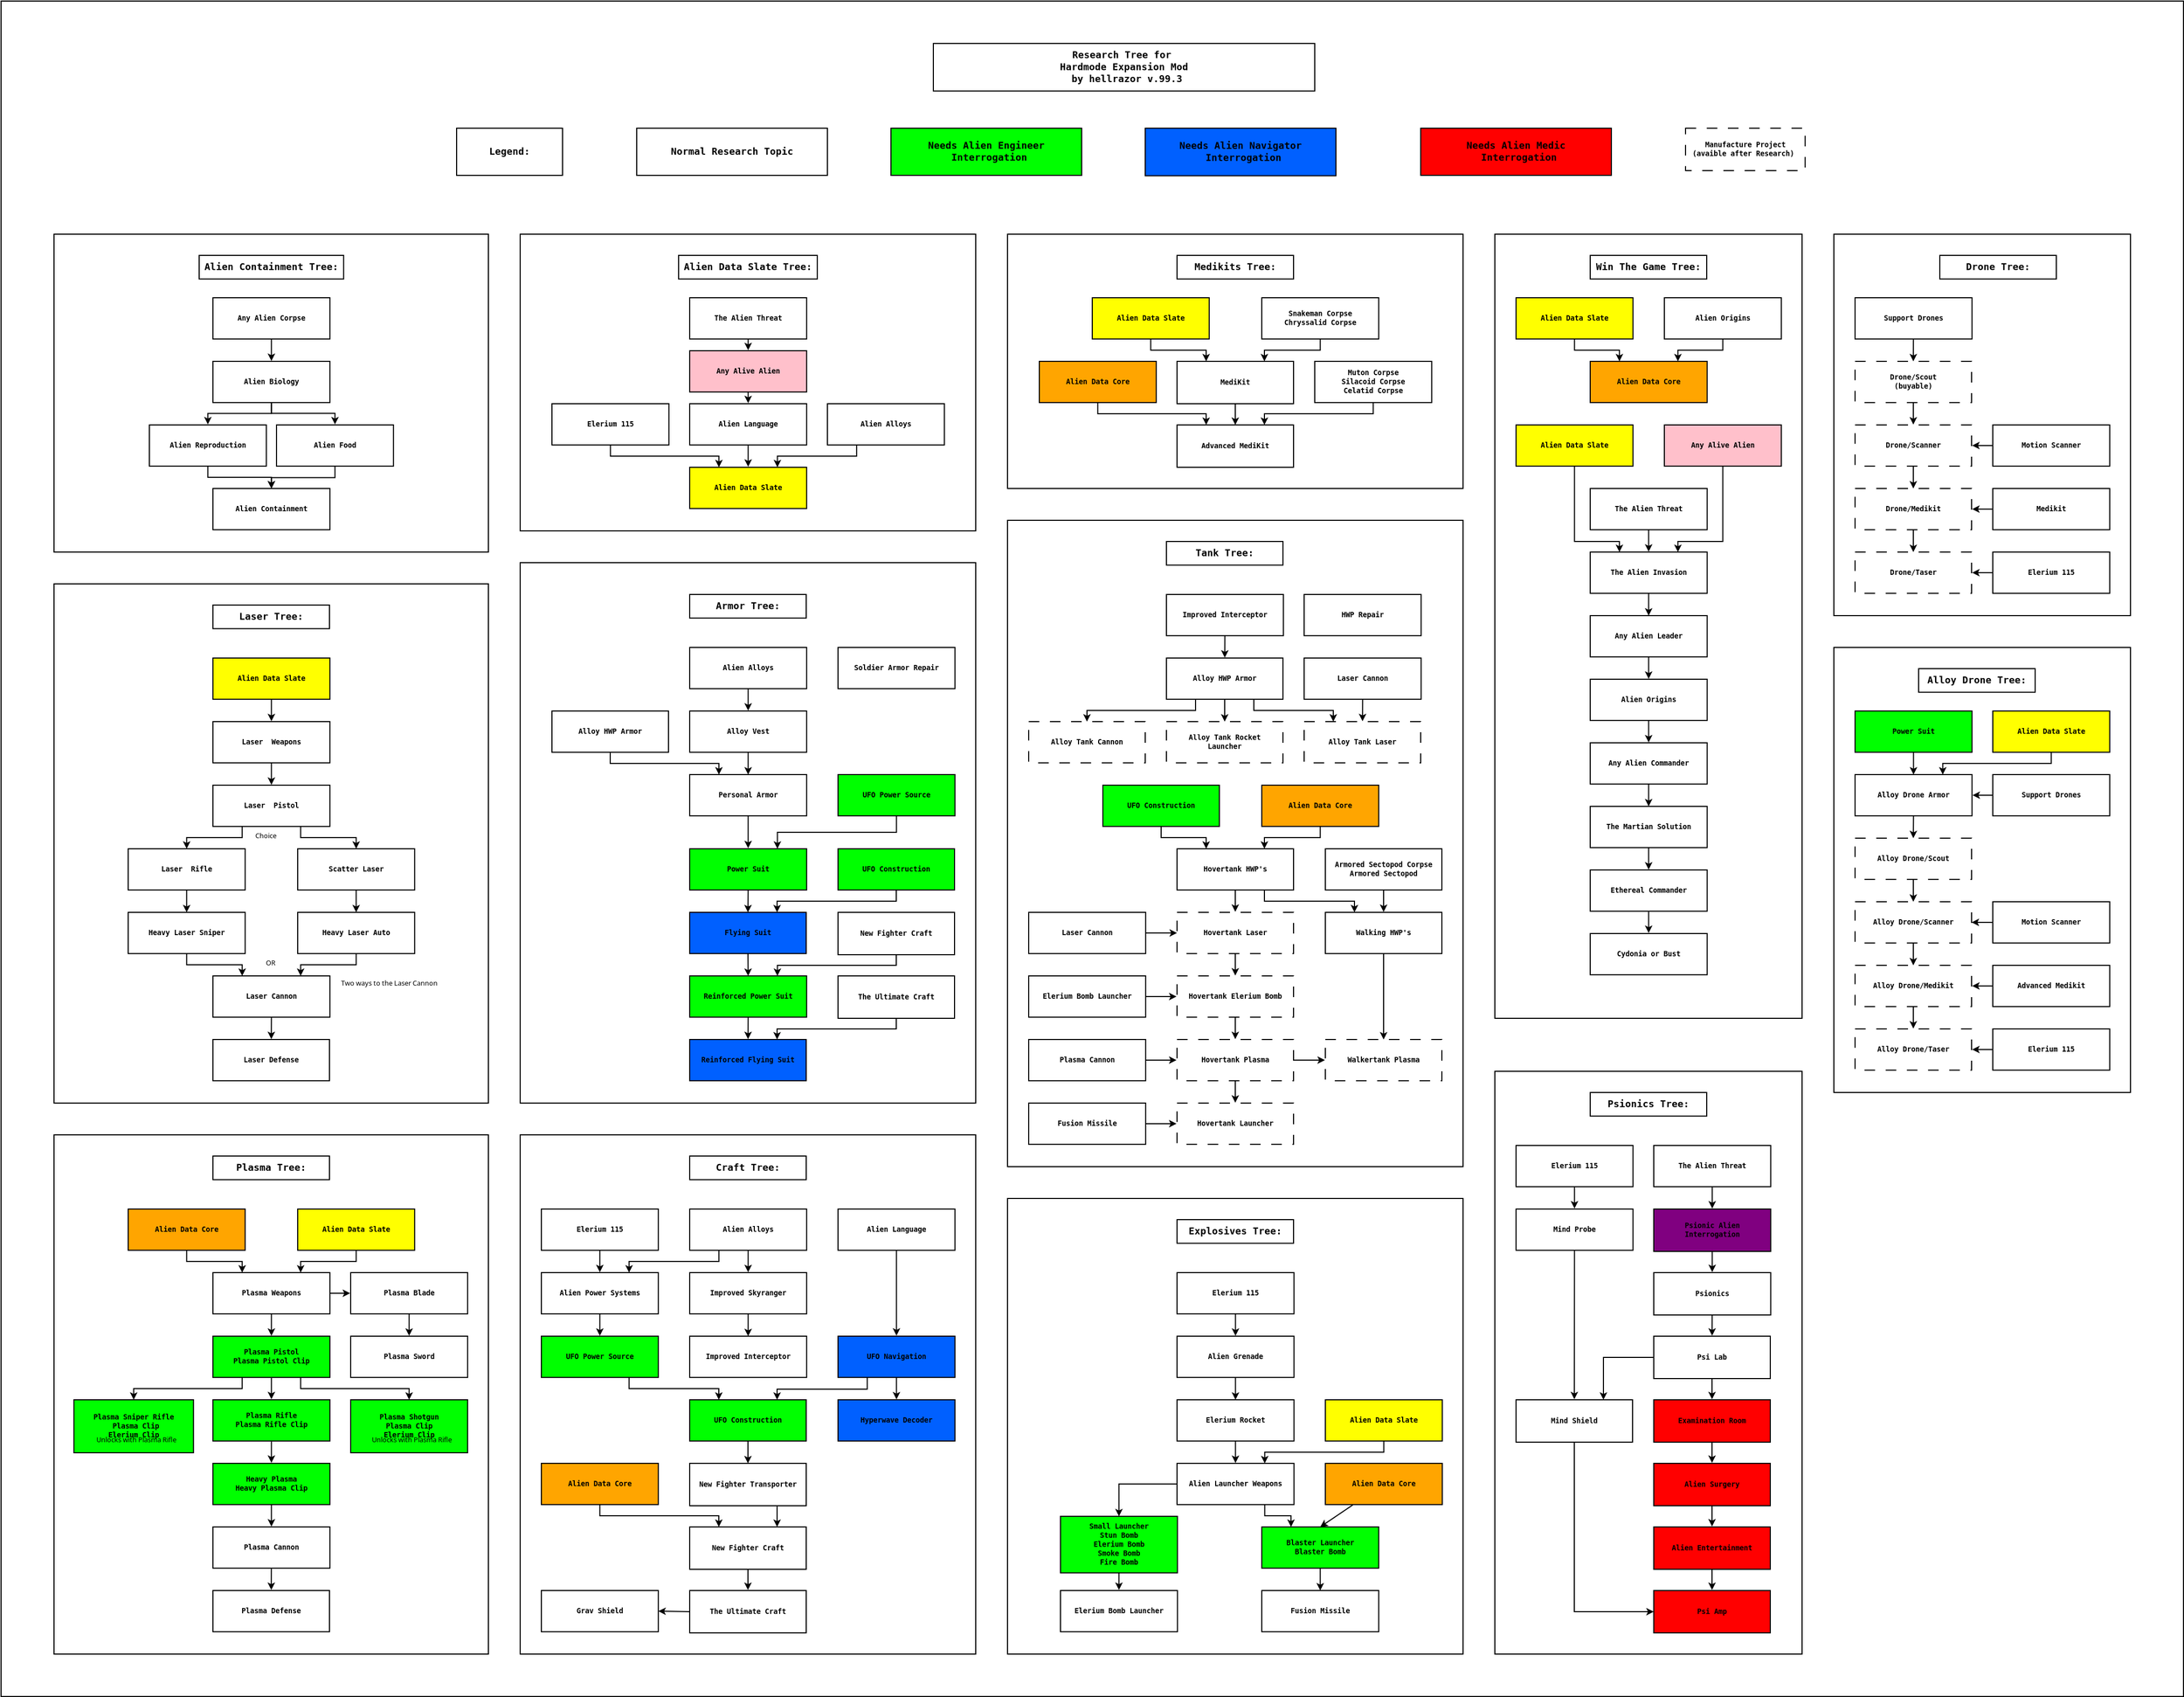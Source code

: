 <?xml version="1.0" encoding="UTF-8"?>
<dia:diagram xmlns:dia="http://www.lysator.liu.se/~alla/dia/">
  <dia:layer name="Rahmen" visible="true">
    <dia:object type="Standard - Box" version="0" id="O0">
      <dia:attribute name="obj_pos">
        <dia:point val="-54,-90"/>
      </dia:attribute>
      <dia:attribute name="obj_bb">
        <dia:rectangle val="-54.05,-90.05;152.05,70.05"/>
      </dia:attribute>
      <dia:attribute name="elem_corner">
        <dia:point val="-54,-90"/>
      </dia:attribute>
      <dia:attribute name="elem_width">
        <dia:real val="206"/>
      </dia:attribute>
      <dia:attribute name="elem_height">
        <dia:real val="160"/>
      </dia:attribute>
      <dia:attribute name="show_background">
        <dia:boolean val="true"/>
      </dia:attribute>
    </dia:object>
  </dia:layer>
  <dia:layer name="Baumrahmen" visible="true">
    <dia:object type="Standard - Box" version="0" id="O1">
      <dia:attribute name="obj_pos">
        <dia:point val="87,11"/>
      </dia:attribute>
      <dia:attribute name="obj_bb">
        <dia:rectangle val="86.95,10.95;116.05,66.05"/>
      </dia:attribute>
      <dia:attribute name="elem_corner">
        <dia:point val="87,11"/>
      </dia:attribute>
      <dia:attribute name="elem_width">
        <dia:real val="29"/>
      </dia:attribute>
      <dia:attribute name="elem_height">
        <dia:real val="55"/>
      </dia:attribute>
      <dia:attribute name="show_background">
        <dia:boolean val="true"/>
      </dia:attribute>
    </dia:object>
    <dia:object type="Standard - Box" version="0" id="O2">
      <dia:attribute name="obj_pos">
        <dia:point val="41,23"/>
      </dia:attribute>
      <dia:attribute name="obj_bb">
        <dia:rectangle val="40.95,22.95;84.05,66.05"/>
      </dia:attribute>
      <dia:attribute name="elem_corner">
        <dia:point val="41,23"/>
      </dia:attribute>
      <dia:attribute name="elem_width">
        <dia:real val="43"/>
      </dia:attribute>
      <dia:attribute name="elem_height">
        <dia:real val="43"/>
      </dia:attribute>
      <dia:attribute name="show_background">
        <dia:boolean val="true"/>
      </dia:attribute>
    </dia:object>
    <dia:object type="Standard - Box" version="0" id="O3">
      <dia:attribute name="obj_pos">
        <dia:point val="87,-68"/>
      </dia:attribute>
      <dia:attribute name="obj_bb">
        <dia:rectangle val="86.95,-68.05;116.05,6.05"/>
      </dia:attribute>
      <dia:attribute name="elem_corner">
        <dia:point val="87,-68"/>
      </dia:attribute>
      <dia:attribute name="elem_width">
        <dia:real val="29"/>
      </dia:attribute>
      <dia:attribute name="elem_height">
        <dia:real val="74"/>
      </dia:attribute>
      <dia:attribute name="show_background">
        <dia:boolean val="true"/>
      </dia:attribute>
    </dia:object>
    <dia:object type="Standard - Box" version="0" id="O4">
      <dia:attribute name="obj_pos">
        <dia:point val="41,-41"/>
      </dia:attribute>
      <dia:attribute name="obj_bb">
        <dia:rectangle val="40.95,-41.05;84.05,20.05"/>
      </dia:attribute>
      <dia:attribute name="elem_corner">
        <dia:point val="41,-41"/>
      </dia:attribute>
      <dia:attribute name="elem_width">
        <dia:real val="43"/>
      </dia:attribute>
      <dia:attribute name="elem_height">
        <dia:real val="61"/>
      </dia:attribute>
      <dia:attribute name="show_background">
        <dia:boolean val="true"/>
      </dia:attribute>
    </dia:object>
    <dia:object type="Standard - Box" version="0" id="O5">
      <dia:attribute name="obj_pos">
        <dia:point val="41,-68"/>
      </dia:attribute>
      <dia:attribute name="obj_bb">
        <dia:rectangle val="40.95,-68.05;84.05,-43.95"/>
      </dia:attribute>
      <dia:attribute name="elem_corner">
        <dia:point val="41,-68"/>
      </dia:attribute>
      <dia:attribute name="elem_width">
        <dia:real val="43"/>
      </dia:attribute>
      <dia:attribute name="elem_height">
        <dia:real val="24"/>
      </dia:attribute>
      <dia:attribute name="show_background">
        <dia:boolean val="true"/>
      </dia:attribute>
    </dia:object>
    <dia:object type="Standard - Box" version="0" id="O6">
      <dia:attribute name="obj_pos">
        <dia:point val="-5,17"/>
      </dia:attribute>
      <dia:attribute name="obj_bb">
        <dia:rectangle val="-5.05,16.95;38.05,66.05"/>
      </dia:attribute>
      <dia:attribute name="elem_corner">
        <dia:point val="-5,17"/>
      </dia:attribute>
      <dia:attribute name="elem_width">
        <dia:real val="43"/>
      </dia:attribute>
      <dia:attribute name="elem_height">
        <dia:real val="49"/>
      </dia:attribute>
      <dia:attribute name="show_background">
        <dia:boolean val="true"/>
      </dia:attribute>
    </dia:object>
    <dia:object type="Standard - Box" version="0" id="O7">
      <dia:attribute name="obj_pos">
        <dia:point val="-5,-37"/>
      </dia:attribute>
      <dia:attribute name="obj_bb">
        <dia:rectangle val="-5.05,-37.05;38.05,14.05"/>
      </dia:attribute>
      <dia:attribute name="elem_corner">
        <dia:point val="-5,-37"/>
      </dia:attribute>
      <dia:attribute name="elem_width">
        <dia:real val="43"/>
      </dia:attribute>
      <dia:attribute name="elem_height">
        <dia:real val="51"/>
      </dia:attribute>
      <dia:attribute name="show_background">
        <dia:boolean val="true"/>
      </dia:attribute>
    </dia:object>
    <dia:object type="Standard - Box" version="0" id="O8">
      <dia:attribute name="obj_pos">
        <dia:point val="-5,-68"/>
      </dia:attribute>
      <dia:attribute name="obj_bb">
        <dia:rectangle val="-5.05,-68.05;38.05,-39.95"/>
      </dia:attribute>
      <dia:attribute name="elem_corner">
        <dia:point val="-5,-68"/>
      </dia:attribute>
      <dia:attribute name="elem_width">
        <dia:real val="43"/>
      </dia:attribute>
      <dia:attribute name="elem_height">
        <dia:real val="28"/>
      </dia:attribute>
      <dia:attribute name="show_background">
        <dia:boolean val="true"/>
      </dia:attribute>
    </dia:object>
    <dia:object type="Standard - Box" version="0" id="O9">
      <dia:attribute name="obj_pos">
        <dia:point val="-49,17"/>
      </dia:attribute>
      <dia:attribute name="obj_bb">
        <dia:rectangle val="-49.05,16.95;-7.95,66.05"/>
      </dia:attribute>
      <dia:attribute name="elem_corner">
        <dia:point val="-49,17"/>
      </dia:attribute>
      <dia:attribute name="elem_width">
        <dia:real val="41"/>
      </dia:attribute>
      <dia:attribute name="elem_height">
        <dia:real val="49"/>
      </dia:attribute>
      <dia:attribute name="show_background">
        <dia:boolean val="true"/>
      </dia:attribute>
    </dia:object>
    <dia:object type="Standard - Box" version="0" id="O10">
      <dia:attribute name="obj_pos">
        <dia:point val="-49,-68"/>
      </dia:attribute>
      <dia:attribute name="obj_bb">
        <dia:rectangle val="-49.05,-68.05;-7.95,-37.95"/>
      </dia:attribute>
      <dia:attribute name="elem_corner">
        <dia:point val="-49,-68"/>
      </dia:attribute>
      <dia:attribute name="elem_width">
        <dia:real val="41"/>
      </dia:attribute>
      <dia:attribute name="elem_height">
        <dia:real val="30"/>
      </dia:attribute>
      <dia:attribute name="show_background">
        <dia:boolean val="true"/>
      </dia:attribute>
    </dia:object>
    <dia:object type="Standard - Box" version="0" id="O11">
      <dia:attribute name="obj_pos">
        <dia:point val="-49,-35"/>
      </dia:attribute>
      <dia:attribute name="obj_bb">
        <dia:rectangle val="-49.05,-35.05;-7.95,14.05"/>
      </dia:attribute>
      <dia:attribute name="elem_corner">
        <dia:point val="-49,-35"/>
      </dia:attribute>
      <dia:attribute name="elem_width">
        <dia:real val="41"/>
      </dia:attribute>
      <dia:attribute name="elem_height">
        <dia:real val="49"/>
      </dia:attribute>
      <dia:attribute name="show_background">
        <dia:boolean val="true"/>
      </dia:attribute>
    </dia:object>
    <dia:object type="Standard - Box" version="0" id="O12">
      <dia:attribute name="obj_pos">
        <dia:point val="119,-68"/>
      </dia:attribute>
      <dia:attribute name="obj_bb">
        <dia:rectangle val="118.95,-68.05;147.05,-31.95"/>
      </dia:attribute>
      <dia:attribute name="elem_corner">
        <dia:point val="119,-68"/>
      </dia:attribute>
      <dia:attribute name="elem_width">
        <dia:real val="28"/>
      </dia:attribute>
      <dia:attribute name="elem_height">
        <dia:real val="36"/>
      </dia:attribute>
      <dia:attribute name="show_background">
        <dia:boolean val="true"/>
      </dia:attribute>
    </dia:object>
    <dia:object type="Standard - Box" version="0" id="O13">
      <dia:attribute name="obj_pos">
        <dia:point val="119,-29"/>
      </dia:attribute>
      <dia:attribute name="obj_bb">
        <dia:rectangle val="118.95,-29.05;147.05,13.05"/>
      </dia:attribute>
      <dia:attribute name="elem_corner">
        <dia:point val="119,-29"/>
      </dia:attribute>
      <dia:attribute name="elem_width">
        <dia:real val="28"/>
      </dia:attribute>
      <dia:attribute name="elem_height">
        <dia:real val="42"/>
      </dia:attribute>
      <dia:attribute name="show_background">
        <dia:boolean val="true"/>
      </dia:attribute>
    </dia:object>
  </dia:layer>
  <dia:layer name="Farben" visible="true">
    <dia:object type="Standard - Box" version="0" id="O14">
      <dia:attribute name="obj_pos">
        <dia:point val="102,36"/>
      </dia:attribute>
      <dia:attribute name="obj_bb">
        <dia:rectangle val="101.95,35.95;113.05,38.05"/>
      </dia:attribute>
      <dia:attribute name="elem_corner">
        <dia:point val="102,36"/>
      </dia:attribute>
      <dia:attribute name="elem_width">
        <dia:real val="11"/>
      </dia:attribute>
      <dia:attribute name="elem_height">
        <dia:real val="2"/>
      </dia:attribute>
      <dia:attribute name="border_width">
        <dia:real val="0.1"/>
      </dia:attribute>
      <dia:attribute name="inner_color">
        <dia:color val="#00ff00"/>
      </dia:attribute>
      <dia:attribute name="show_background">
        <dia:boolean val="true"/>
      </dia:attribute>
    </dia:object>
    <dia:object type="Standard - Box" version="0" id="O15">
      <dia:attribute name="obj_pos">
        <dia:point val="102,38"/>
      </dia:attribute>
      <dia:attribute name="obj_bb">
        <dia:rectangle val="101.95,37.95;113.05,40.05"/>
      </dia:attribute>
      <dia:attribute name="elem_corner">
        <dia:point val="102,38"/>
      </dia:attribute>
      <dia:attribute name="elem_width">
        <dia:real val="11"/>
      </dia:attribute>
      <dia:attribute name="elem_height">
        <dia:real val="2"/>
      </dia:attribute>
      <dia:attribute name="border_width">
        <dia:real val="0.1"/>
      </dia:attribute>
      <dia:attribute name="inner_color">
        <dia:color val="#ff0000"/>
      </dia:attribute>
      <dia:attribute name="show_background">
        <dia:boolean val="true"/>
      </dia:attribute>
    </dia:object>
    <dia:object type="Standard - Box" version="0" id="O16">
      <dia:attribute name="obj_pos">
        <dia:point val="11,48"/>
      </dia:attribute>
      <dia:attribute name="obj_bb">
        <dia:rectangle val="10.95,47.95;22.05,50.05"/>
      </dia:attribute>
      <dia:attribute name="elem_corner">
        <dia:point val="11,48"/>
      </dia:attribute>
      <dia:attribute name="elem_width">
        <dia:real val="11"/>
      </dia:attribute>
      <dia:attribute name="elem_height">
        <dia:real val="2"/>
      </dia:attribute>
      <dia:attribute name="border_width">
        <dia:real val="0.1"/>
      </dia:attribute>
      <dia:attribute name="inner_color">
        <dia:color val="#00ff00"/>
      </dia:attribute>
      <dia:attribute name="show_background">
        <dia:boolean val="true"/>
      </dia:attribute>
      <dia:attribute name="line_style">
        <dia:enum val="4"/>
      </dia:attribute>
    </dia:object>
    <dia:object type="Standard - Box" version="0" id="O17">
      <dia:attribute name="obj_pos">
        <dia:point val="11,50"/>
      </dia:attribute>
      <dia:attribute name="obj_bb">
        <dia:rectangle val="10.95,49.95;22.05,52.05"/>
      </dia:attribute>
      <dia:attribute name="elem_corner">
        <dia:point val="11,50"/>
      </dia:attribute>
      <dia:attribute name="elem_width">
        <dia:real val="11"/>
      </dia:attribute>
      <dia:attribute name="elem_height">
        <dia:real val="2"/>
      </dia:attribute>
      <dia:attribute name="border_width">
        <dia:real val="0.1"/>
      </dia:attribute>
      <dia:attribute name="border_color">
        <dia:color val="#0060ff"/>
      </dia:attribute>
      <dia:attribute name="inner_color">
        <dia:color val="#0060ff"/>
      </dia:attribute>
      <dia:attribute name="show_background">
        <dia:boolean val="true"/>
      </dia:attribute>
      <dia:attribute name="line_style">
        <dia:enum val="4"/>
      </dia:attribute>
    </dia:object>
    <dia:object type="Standard - Box" version="0" id="O18">
      <dia:attribute name="obj_pos">
        <dia:point val="11,54"/>
      </dia:attribute>
      <dia:attribute name="obj_bb">
        <dia:rectangle val="10.95,53.95;22.05,56.05"/>
      </dia:attribute>
      <dia:attribute name="elem_corner">
        <dia:point val="11,54"/>
      </dia:attribute>
      <dia:attribute name="elem_width">
        <dia:real val="11"/>
      </dia:attribute>
      <dia:attribute name="elem_height">
        <dia:real val="2"/>
      </dia:attribute>
      <dia:attribute name="border_width">
        <dia:real val="0.1"/>
      </dia:attribute>
      <dia:attribute name="inner_color">
        <dia:color val="#00ff00"/>
      </dia:attribute>
      <dia:attribute name="show_background">
        <dia:boolean val="true"/>
      </dia:attribute>
      <dia:attribute name="line_style">
        <dia:enum val="4"/>
      </dia:attribute>
    </dia:object>
    <dia:object type="Standard - Box" version="0" id="O19">
      <dia:attribute name="obj_pos">
        <dia:point val="11,56"/>
      </dia:attribute>
      <dia:attribute name="obj_bb">
        <dia:rectangle val="10.95,55.95;22.05,58.05"/>
      </dia:attribute>
      <dia:attribute name="elem_corner">
        <dia:point val="11,56"/>
      </dia:attribute>
      <dia:attribute name="elem_width">
        <dia:real val="11"/>
      </dia:attribute>
      <dia:attribute name="elem_height">
        <dia:real val="2"/>
      </dia:attribute>
      <dia:attribute name="border_width">
        <dia:real val="0.1"/>
      </dia:attribute>
      <dia:attribute name="border_color">
        <dia:color val="#0060ff"/>
      </dia:attribute>
      <dia:attribute name="inner_color">
        <dia:color val="#0060ff"/>
      </dia:attribute>
      <dia:attribute name="show_background">
        <dia:boolean val="true"/>
      </dia:attribute>
      <dia:attribute name="line_style">
        <dia:enum val="4"/>
      </dia:attribute>
    </dia:object>
    <dia:object type="Standard - Box" version="0" id="O20">
      <dia:attribute name="obj_pos">
        <dia:point val="11,60"/>
      </dia:attribute>
      <dia:attribute name="obj_bb">
        <dia:rectangle val="10.95,59.95;15.012,64.039"/>
      </dia:attribute>
      <dia:attribute name="elem_corner">
        <dia:point val="11,60"/>
      </dia:attribute>
      <dia:attribute name="elem_width">
        <dia:real val="3.962"/>
      </dia:attribute>
      <dia:attribute name="elem_height">
        <dia:real val="3.989"/>
      </dia:attribute>
      <dia:attribute name="border_width">
        <dia:real val="0.1"/>
      </dia:attribute>
      <dia:attribute name="inner_color">
        <dia:color val="#00ff00"/>
      </dia:attribute>
      <dia:attribute name="show_background">
        <dia:boolean val="true"/>
      </dia:attribute>
      <dia:attribute name="line_style">
        <dia:enum val="4"/>
      </dia:attribute>
    </dia:object>
    <dia:object type="Standard - Box" version="0" id="O21">
      <dia:attribute name="obj_pos">
        <dia:point val="15,60"/>
      </dia:attribute>
      <dia:attribute name="obj_bb">
        <dia:rectangle val="14.95,59.95;19.05,64.05"/>
      </dia:attribute>
      <dia:attribute name="elem_corner">
        <dia:point val="15,60"/>
      </dia:attribute>
      <dia:attribute name="elem_width">
        <dia:real val="4"/>
      </dia:attribute>
      <dia:attribute name="elem_height">
        <dia:real val="4"/>
      </dia:attribute>
      <dia:attribute name="border_width">
        <dia:real val="0.1"/>
      </dia:attribute>
      <dia:attribute name="border_color">
        <dia:color val="#0060ff"/>
      </dia:attribute>
      <dia:attribute name="inner_color">
        <dia:color val="#0060ff"/>
      </dia:attribute>
      <dia:attribute name="show_background">
        <dia:boolean val="true"/>
      </dia:attribute>
      <dia:attribute name="line_style">
        <dia:enum val="4"/>
      </dia:attribute>
    </dia:object>
    <dia:object type="Standard - Box" version="0" id="O22">
      <dia:attribute name="obj_pos">
        <dia:point val="19,60"/>
      </dia:attribute>
      <dia:attribute name="obj_bb">
        <dia:rectangle val="18.95,59.95;22.05,64.05"/>
      </dia:attribute>
      <dia:attribute name="elem_corner">
        <dia:point val="19,60"/>
      </dia:attribute>
      <dia:attribute name="elem_width">
        <dia:real val="3"/>
      </dia:attribute>
      <dia:attribute name="elem_height">
        <dia:real val="4"/>
      </dia:attribute>
      <dia:attribute name="border_width">
        <dia:real val="0.1"/>
      </dia:attribute>
      <dia:attribute name="inner_color">
        <dia:color val="#ff0000"/>
      </dia:attribute>
      <dia:attribute name="show_background">
        <dia:boolean val="true"/>
      </dia:attribute>
      <dia:attribute name="line_style">
        <dia:enum val="4"/>
      </dia:attribute>
    </dia:object>
    <dia:object type="Standard - Box" version="0" id="O23">
      <dia:attribute name="obj_pos">
        <dia:point val="25,2"/>
      </dia:attribute>
      <dia:attribute name="obj_bb">
        <dia:rectangle val="24.95,1.95;30.05,6.039"/>
      </dia:attribute>
      <dia:attribute name="elem_corner">
        <dia:point val="25,2"/>
      </dia:attribute>
      <dia:attribute name="elem_width">
        <dia:real val="5"/>
      </dia:attribute>
      <dia:attribute name="elem_height">
        <dia:real val="3.989"/>
      </dia:attribute>
      <dia:attribute name="border_width">
        <dia:real val="0.1"/>
      </dia:attribute>
      <dia:attribute name="inner_color">
        <dia:color val="#00ff00"/>
      </dia:attribute>
      <dia:attribute name="show_background">
        <dia:boolean val="true"/>
      </dia:attribute>
      <dia:attribute name="line_style">
        <dia:enum val="4"/>
      </dia:attribute>
    </dia:object>
    <dia:object type="Standard - Box" version="0" id="O24">
      <dia:attribute name="obj_pos">
        <dia:point val="29,2"/>
      </dia:attribute>
      <dia:attribute name="obj_bb">
        <dia:rectangle val="28.95,1.95;33.05,6.05"/>
      </dia:attribute>
      <dia:attribute name="elem_corner">
        <dia:point val="29,2"/>
      </dia:attribute>
      <dia:attribute name="elem_width">
        <dia:real val="4"/>
      </dia:attribute>
      <dia:attribute name="elem_height">
        <dia:real val="4"/>
      </dia:attribute>
      <dia:attribute name="border_width">
        <dia:real val="0.1"/>
      </dia:attribute>
      <dia:attribute name="border_color">
        <dia:color val="#0060ff"/>
      </dia:attribute>
      <dia:attribute name="inner_color">
        <dia:color val="#0060ff"/>
      </dia:attribute>
      <dia:attribute name="show_background">
        <dia:boolean val="true"/>
      </dia:attribute>
      <dia:attribute name="line_style">
        <dia:enum val="4"/>
      </dia:attribute>
    </dia:object>
    <dia:object type="Standard - Box" version="0" id="O25">
      <dia:attribute name="obj_pos">
        <dia:point val="33,2"/>
      </dia:attribute>
      <dia:attribute name="obj_bb">
        <dia:rectangle val="32.95,1.95;36.05,6.05"/>
      </dia:attribute>
      <dia:attribute name="elem_corner">
        <dia:point val="33,2"/>
      </dia:attribute>
      <dia:attribute name="elem_width">
        <dia:real val="3"/>
      </dia:attribute>
      <dia:attribute name="elem_height">
        <dia:real val="4"/>
      </dia:attribute>
      <dia:attribute name="border_width">
        <dia:real val="0.1"/>
      </dia:attribute>
      <dia:attribute name="inner_color">
        <dia:color val="#ff0000"/>
      </dia:attribute>
      <dia:attribute name="show_background">
        <dia:boolean val="true"/>
      </dia:attribute>
      <dia:attribute name="line_style">
        <dia:enum val="4"/>
      </dia:attribute>
    </dia:object>
    <dia:object type="Standard - Box" version="0" id="O26">
      <dia:attribute name="obj_pos">
        <dia:point val="25,-4"/>
      </dia:attribute>
      <dia:attribute name="obj_bb">
        <dia:rectangle val="24.95,-4.05;36.05,-1.95"/>
      </dia:attribute>
      <dia:attribute name="elem_corner">
        <dia:point val="25,-4"/>
      </dia:attribute>
      <dia:attribute name="elem_width">
        <dia:real val="11"/>
      </dia:attribute>
      <dia:attribute name="elem_height">
        <dia:real val="2"/>
      </dia:attribute>
      <dia:attribute name="border_width">
        <dia:real val="0.1"/>
      </dia:attribute>
      <dia:attribute name="inner_color">
        <dia:color val="#00ff00"/>
      </dia:attribute>
      <dia:attribute name="show_background">
        <dia:boolean val="true"/>
      </dia:attribute>
      <dia:attribute name="line_style">
        <dia:enum val="4"/>
      </dia:attribute>
    </dia:object>
    <dia:object type="Standard - Box" version="0" id="O27">
      <dia:attribute name="obj_pos">
        <dia:point val="25,-2"/>
      </dia:attribute>
      <dia:attribute name="obj_bb">
        <dia:rectangle val="24.95,-2.05;36.05,0.05"/>
      </dia:attribute>
      <dia:attribute name="elem_corner">
        <dia:point val="25,-2"/>
      </dia:attribute>
      <dia:attribute name="elem_width">
        <dia:real val="11"/>
      </dia:attribute>
      <dia:attribute name="elem_height">
        <dia:real val="2"/>
      </dia:attribute>
      <dia:attribute name="border_width">
        <dia:real val="0.1"/>
      </dia:attribute>
      <dia:attribute name="border_color">
        <dia:color val="#0060ff"/>
      </dia:attribute>
      <dia:attribute name="inner_color">
        <dia:color val="#0060ff"/>
      </dia:attribute>
      <dia:attribute name="show_background">
        <dia:boolean val="true"/>
      </dia:attribute>
      <dia:attribute name="line_style">
        <dia:enum val="4"/>
      </dia:attribute>
    </dia:object>
  </dia:layer>
  <dia:layer name="Normal" visible="true" active="true">
    <dia:object type="Flowchart - Box" version="0" id="O28">
      <dia:attribute name="obj_pos">
        <dia:point val="34,-86"/>
      </dia:attribute>
      <dia:attribute name="obj_bb">
        <dia:rectangle val="33.95,-86.05;70.05,-81.463"/>
      </dia:attribute>
      <dia:attribute name="elem_corner">
        <dia:point val="34,-86"/>
      </dia:attribute>
      <dia:attribute name="elem_width">
        <dia:real val="36"/>
      </dia:attribute>
      <dia:attribute name="elem_height">
        <dia:real val="4.487"/>
      </dia:attribute>
      <dia:attribute name="border_width">
        <dia:real val="0.1"/>
      </dia:attribute>
      <dia:attribute name="show_background">
        <dia:boolean val="true"/>
      </dia:attribute>
      <dia:attribute name="padding">
        <dia:real val="0.5"/>
      </dia:attribute>
      <dia:attribute name="text">
        <dia:composite type="text">
          <dia:attribute name="string">
            <dia:string>#Research Tree for 
Hardmode Expansion Mod
 by hellrazor v.99.3#</dia:string>
          </dia:attribute>
          <dia:attribute name="font">
            <dia:font family="monospace" style="80" name="Courier-Bold"/>
          </dia:attribute>
          <dia:attribute name="height">
            <dia:real val="1.129"/>
          </dia:attribute>
          <dia:attribute name="pos">
            <dia:point val="52,-84.61"/>
          </dia:attribute>
          <dia:attribute name="color">
            <dia:color val="#000000"/>
          </dia:attribute>
          <dia:attribute name="alignment">
            <dia:enum val="1"/>
          </dia:attribute>
        </dia:composite>
      </dia:attribute>
    </dia:object>
    <dia:object type="Standard - Text" version="1" id="O29">
      <dia:attribute name="obj_pos">
        <dia:point val="52,-83.757"/>
      </dia:attribute>
      <dia:attribute name="obj_bb">
        <dia:rectangle val="52,-84.387;52,-83.597"/>
      </dia:attribute>
      <dia:attribute name="text">
        <dia:composite type="text">
          <dia:attribute name="string">
            <dia:string>##</dia:string>
          </dia:attribute>
          <dia:attribute name="font">
            <dia:font family="monospace" style="80" name="Courier-Bold"/>
          </dia:attribute>
          <dia:attribute name="height">
            <dia:real val="0.847"/>
          </dia:attribute>
          <dia:attribute name="pos">
            <dia:point val="52,-83.757"/>
          </dia:attribute>
          <dia:attribute name="color">
            <dia:color val="#000000"/>
          </dia:attribute>
          <dia:attribute name="alignment">
            <dia:enum val="1"/>
          </dia:attribute>
        </dia:composite>
      </dia:attribute>
      <dia:attribute name="valign">
        <dia:enum val="3"/>
      </dia:attribute>
      <dia:connections>
        <dia:connection handle="0" to="O28" connection="16"/>
      </dia:connections>
    </dia:object>
    <dia:object type="Flowchart - Box" version="0" id="O30">
      <dia:attribute name="obj_pos">
        <dia:point val="-34,-22"/>
      </dia:attribute>
      <dia:attribute name="obj_bb">
        <dia:rectangle val="-34.05,-22.05;-22.911,-18.059"/>
      </dia:attribute>
      <dia:attribute name="elem_corner">
        <dia:point val="-34,-22"/>
      </dia:attribute>
      <dia:attribute name="elem_width">
        <dia:real val="11.039"/>
      </dia:attribute>
      <dia:attribute name="elem_height">
        <dia:real val="3.891"/>
      </dia:attribute>
      <dia:attribute name="border_width">
        <dia:real val="0.1"/>
      </dia:attribute>
      <dia:attribute name="show_background">
        <dia:boolean val="true"/>
      </dia:attribute>
      <dia:attribute name="padding">
        <dia:real val="0.5"/>
      </dia:attribute>
      <dia:attribute name="text">
        <dia:composite type="text">
          <dia:attribute name="string">
            <dia:string>#Laser  Weapons#</dia:string>
          </dia:attribute>
          <dia:attribute name="font">
            <dia:font family="monospace" style="80" name="Courier-Bold"/>
          </dia:attribute>
          <dia:attribute name="height">
            <dia:real val="0.847"/>
          </dia:attribute>
          <dia:attribute name="pos">
            <dia:point val="-28.481,-19.848"/>
          </dia:attribute>
          <dia:attribute name="color">
            <dia:color val="#000000"/>
          </dia:attribute>
          <dia:attribute name="alignment">
            <dia:enum val="1"/>
          </dia:attribute>
        </dia:composite>
      </dia:attribute>
    </dia:object>
    <dia:object type="Flowchart - Box" version="0" id="O31">
      <dia:attribute name="obj_pos">
        <dia:point val="-34,-16"/>
      </dia:attribute>
      <dia:attribute name="obj_bb">
        <dia:rectangle val="-34.05,-16.05;-22.911,-12.059"/>
      </dia:attribute>
      <dia:attribute name="elem_corner">
        <dia:point val="-34,-16"/>
      </dia:attribute>
      <dia:attribute name="elem_width">
        <dia:real val="11.039"/>
      </dia:attribute>
      <dia:attribute name="elem_height">
        <dia:real val="3.891"/>
      </dia:attribute>
      <dia:attribute name="border_width">
        <dia:real val="0.1"/>
      </dia:attribute>
      <dia:attribute name="show_background">
        <dia:boolean val="true"/>
      </dia:attribute>
      <dia:attribute name="padding">
        <dia:real val="0.5"/>
      </dia:attribute>
      <dia:attribute name="text">
        <dia:composite type="text">
          <dia:attribute name="string">
            <dia:string>#Laser  Pistol#</dia:string>
          </dia:attribute>
          <dia:attribute name="font">
            <dia:font family="monospace" style="80" name="Courier-Bold"/>
          </dia:attribute>
          <dia:attribute name="height">
            <dia:real val="0.847"/>
          </dia:attribute>
          <dia:attribute name="pos">
            <dia:point val="-28.481,-13.848"/>
          </dia:attribute>
          <dia:attribute name="color">
            <dia:color val="#000000"/>
          </dia:attribute>
          <dia:attribute name="alignment">
            <dia:enum val="1"/>
          </dia:attribute>
        </dia:composite>
      </dia:attribute>
    </dia:object>
    <dia:object type="Flowchart - Box" version="0" id="O32">
      <dia:attribute name="obj_pos">
        <dia:point val="-26,-10"/>
      </dia:attribute>
      <dia:attribute name="obj_bb">
        <dia:rectangle val="-26.05,-10.05;-14.911,-6.059"/>
      </dia:attribute>
      <dia:attribute name="elem_corner">
        <dia:point val="-26,-10"/>
      </dia:attribute>
      <dia:attribute name="elem_width">
        <dia:real val="11.039"/>
      </dia:attribute>
      <dia:attribute name="elem_height">
        <dia:real val="3.891"/>
      </dia:attribute>
      <dia:attribute name="border_width">
        <dia:real val="0.1"/>
      </dia:attribute>
      <dia:attribute name="show_background">
        <dia:boolean val="true"/>
      </dia:attribute>
      <dia:attribute name="padding">
        <dia:real val="0.5"/>
      </dia:attribute>
      <dia:attribute name="text">
        <dia:composite type="text">
          <dia:attribute name="string">
            <dia:string>#Scatter Laser#</dia:string>
          </dia:attribute>
          <dia:attribute name="font">
            <dia:font family="monospace" style="80" name="Courier-Bold"/>
          </dia:attribute>
          <dia:attribute name="height">
            <dia:real val="0.847"/>
          </dia:attribute>
          <dia:attribute name="pos">
            <dia:point val="-20.481,-7.848"/>
          </dia:attribute>
          <dia:attribute name="color">
            <dia:color val="#000000"/>
          </dia:attribute>
          <dia:attribute name="alignment">
            <dia:enum val="1"/>
          </dia:attribute>
        </dia:composite>
      </dia:attribute>
    </dia:object>
    <dia:object type="Flowchart - Box" version="0" id="O33">
      <dia:attribute name="obj_pos">
        <dia:point val="-26,-4"/>
      </dia:attribute>
      <dia:attribute name="obj_bb">
        <dia:rectangle val="-26.05,-4.05;-14.911,-0.059"/>
      </dia:attribute>
      <dia:attribute name="elem_corner">
        <dia:point val="-26,-4"/>
      </dia:attribute>
      <dia:attribute name="elem_width">
        <dia:real val="11.039"/>
      </dia:attribute>
      <dia:attribute name="elem_height">
        <dia:real val="3.891"/>
      </dia:attribute>
      <dia:attribute name="border_width">
        <dia:real val="0.1"/>
      </dia:attribute>
      <dia:attribute name="show_background">
        <dia:boolean val="true"/>
      </dia:attribute>
      <dia:attribute name="padding">
        <dia:real val="0.5"/>
      </dia:attribute>
      <dia:attribute name="text">
        <dia:composite type="text">
          <dia:attribute name="string">
            <dia:string>#Heavy Laser Auto#</dia:string>
          </dia:attribute>
          <dia:attribute name="font">
            <dia:font family="monospace" style="80" name="Courier-Bold"/>
          </dia:attribute>
          <dia:attribute name="height">
            <dia:real val="0.847"/>
          </dia:attribute>
          <dia:attribute name="pos">
            <dia:point val="-20.481,-1.848"/>
          </dia:attribute>
          <dia:attribute name="color">
            <dia:color val="#000000"/>
          </dia:attribute>
          <dia:attribute name="alignment">
            <dia:enum val="1"/>
          </dia:attribute>
        </dia:composite>
      </dia:attribute>
    </dia:object>
    <dia:object type="Flowchart - Box" version="0" id="O34">
      <dia:attribute name="obj_pos">
        <dia:point val="-34,2"/>
      </dia:attribute>
      <dia:attribute name="obj_bb">
        <dia:rectangle val="-34.05,1.95;-22.911,5.941"/>
      </dia:attribute>
      <dia:attribute name="elem_corner">
        <dia:point val="-34,2"/>
      </dia:attribute>
      <dia:attribute name="elem_width">
        <dia:real val="11.039"/>
      </dia:attribute>
      <dia:attribute name="elem_height">
        <dia:real val="3.891"/>
      </dia:attribute>
      <dia:attribute name="border_width">
        <dia:real val="0.1"/>
      </dia:attribute>
      <dia:attribute name="show_background">
        <dia:boolean val="true"/>
      </dia:attribute>
      <dia:attribute name="padding">
        <dia:real val="0.5"/>
      </dia:attribute>
      <dia:attribute name="text">
        <dia:composite type="text">
          <dia:attribute name="string">
            <dia:string>#Laser Cannon#</dia:string>
          </dia:attribute>
          <dia:attribute name="font">
            <dia:font family="monospace" style="80" name="Courier-Bold"/>
          </dia:attribute>
          <dia:attribute name="height">
            <dia:real val="0.847"/>
          </dia:attribute>
          <dia:attribute name="pos">
            <dia:point val="-28.481,4.152"/>
          </dia:attribute>
          <dia:attribute name="color">
            <dia:color val="#000000"/>
          </dia:attribute>
          <dia:attribute name="alignment">
            <dia:enum val="1"/>
          </dia:attribute>
        </dia:composite>
      </dia:attribute>
    </dia:object>
    <dia:object type="Standard - Line" version="0" id="O35">
      <dia:attribute name="obj_pos">
        <dia:point val="-28.481,-18.109"/>
      </dia:attribute>
      <dia:attribute name="obj_bb">
        <dia:rectangle val="-28.842,-18.159;-28.119,-15.938"/>
      </dia:attribute>
      <dia:attribute name="conn_endpoints">
        <dia:point val="-28.481,-18.109"/>
        <dia:point val="-28.481,-16.05"/>
      </dia:attribute>
      <dia:attribute name="numcp">
        <dia:int val="1"/>
      </dia:attribute>
      <dia:attribute name="end_arrow">
        <dia:enum val="22"/>
      </dia:attribute>
      <dia:attribute name="end_arrow_length">
        <dia:real val="0.5"/>
      </dia:attribute>
      <dia:attribute name="end_arrow_width">
        <dia:real val="0.5"/>
      </dia:attribute>
      <dia:connections>
        <dia:connection handle="0" to="O30" connection="13"/>
        <dia:connection handle="1" to="O31" connection="16"/>
      </dia:connections>
    </dia:object>
    <dia:object type="Standard - Line" version="0" id="O36">
      <dia:attribute name="obj_pos">
        <dia:point val="-20.481,-6.109"/>
      </dia:attribute>
      <dia:attribute name="obj_bb">
        <dia:rectangle val="-20.842,-6.159;-20.119,-3.888"/>
      </dia:attribute>
      <dia:attribute name="conn_endpoints">
        <dia:point val="-20.481,-6.109"/>
        <dia:point val="-20.481,-4"/>
      </dia:attribute>
      <dia:attribute name="numcp">
        <dia:int val="1"/>
      </dia:attribute>
      <dia:attribute name="end_arrow">
        <dia:enum val="22"/>
      </dia:attribute>
      <dia:attribute name="end_arrow_length">
        <dia:real val="0.5"/>
      </dia:attribute>
      <dia:attribute name="end_arrow_width">
        <dia:real val="0.5"/>
      </dia:attribute>
      <dia:connections>
        <dia:connection handle="0" to="O32" connection="13"/>
        <dia:connection handle="1" to="O33" connection="2"/>
      </dia:connections>
    </dia:object>
    <dia:object type="Flowchart - Box" version="0" id="O37">
      <dia:attribute name="obj_pos">
        <dia:point val="11,24"/>
      </dia:attribute>
      <dia:attribute name="obj_bb">
        <dia:rectangle val="10.95,23.95;22.089,27.941"/>
      </dia:attribute>
      <dia:attribute name="elem_corner">
        <dia:point val="11,24"/>
      </dia:attribute>
      <dia:attribute name="elem_width">
        <dia:real val="11.039"/>
      </dia:attribute>
      <dia:attribute name="elem_height">
        <dia:real val="3.891"/>
      </dia:attribute>
      <dia:attribute name="border_width">
        <dia:real val="0.1"/>
      </dia:attribute>
      <dia:attribute name="show_background">
        <dia:boolean val="true"/>
      </dia:attribute>
      <dia:attribute name="padding">
        <dia:real val="0.5"/>
      </dia:attribute>
      <dia:attribute name="text">
        <dia:composite type="text">
          <dia:attribute name="string">
            <dia:string>#Alien Alloys#</dia:string>
          </dia:attribute>
          <dia:attribute name="font">
            <dia:font family="monospace" style="80" name="Courier-Bold"/>
          </dia:attribute>
          <dia:attribute name="height">
            <dia:real val="0.847"/>
          </dia:attribute>
          <dia:attribute name="pos">
            <dia:point val="16.519,26.152"/>
          </dia:attribute>
          <dia:attribute name="color">
            <dia:color val="#000000"/>
          </dia:attribute>
          <dia:attribute name="alignment">
            <dia:enum val="1"/>
          </dia:attribute>
        </dia:composite>
      </dia:attribute>
    </dia:object>
    <dia:object type="Flowchart - Box" version="0" id="O38">
      <dia:attribute name="obj_pos">
        <dia:point val="11,-17"/>
      </dia:attribute>
      <dia:attribute name="obj_bb">
        <dia:rectangle val="10.95,-17.05;22.089,-13.059"/>
      </dia:attribute>
      <dia:attribute name="elem_corner">
        <dia:point val="11,-17"/>
      </dia:attribute>
      <dia:attribute name="elem_width">
        <dia:real val="11.039"/>
      </dia:attribute>
      <dia:attribute name="elem_height">
        <dia:real val="3.891"/>
      </dia:attribute>
      <dia:attribute name="border_width">
        <dia:real val="0.1"/>
      </dia:attribute>
      <dia:attribute name="show_background">
        <dia:boolean val="true"/>
      </dia:attribute>
      <dia:attribute name="padding">
        <dia:real val="0.5"/>
      </dia:attribute>
      <dia:attribute name="text">
        <dia:composite type="text">
          <dia:attribute name="string">
            <dia:string>#Personal Armor#</dia:string>
          </dia:attribute>
          <dia:attribute name="font">
            <dia:font family="monospace" style="80" name="Courier-Bold"/>
          </dia:attribute>
          <dia:attribute name="height">
            <dia:real val="0.847"/>
          </dia:attribute>
          <dia:attribute name="pos">
            <dia:point val="16.519,-14.848"/>
          </dia:attribute>
          <dia:attribute name="color">
            <dia:color val="#000000"/>
          </dia:attribute>
          <dia:attribute name="alignment">
            <dia:enum val="1"/>
          </dia:attribute>
        </dia:composite>
      </dia:attribute>
    </dia:object>
    <dia:object type="Flowchart - Box" version="0" id="O39">
      <dia:attribute name="obj_pos">
        <dia:point val="-3,24"/>
      </dia:attribute>
      <dia:attribute name="obj_bb">
        <dia:rectangle val="-3.05,23.95;8.089,27.941"/>
      </dia:attribute>
      <dia:attribute name="elem_corner">
        <dia:point val="-3,24"/>
      </dia:attribute>
      <dia:attribute name="elem_width">
        <dia:real val="11.039"/>
      </dia:attribute>
      <dia:attribute name="elem_height">
        <dia:real val="3.891"/>
      </dia:attribute>
      <dia:attribute name="border_width">
        <dia:real val="0.1"/>
      </dia:attribute>
      <dia:attribute name="show_background">
        <dia:boolean val="true"/>
      </dia:attribute>
      <dia:attribute name="padding">
        <dia:real val="0.5"/>
      </dia:attribute>
      <dia:attribute name="text">
        <dia:composite type="text">
          <dia:attribute name="string">
            <dia:string>#Elerium 115#</dia:string>
          </dia:attribute>
          <dia:attribute name="font">
            <dia:font family="monospace" style="80" name="Courier-Bold"/>
          </dia:attribute>
          <dia:attribute name="height">
            <dia:real val="0.847"/>
          </dia:attribute>
          <dia:attribute name="pos">
            <dia:point val="2.519,26.152"/>
          </dia:attribute>
          <dia:attribute name="color">
            <dia:color val="#000000"/>
          </dia:attribute>
          <dia:attribute name="alignment">
            <dia:enum val="1"/>
          </dia:attribute>
        </dia:composite>
      </dia:attribute>
    </dia:object>
    <dia:object type="Flowchart - Box" version="0" id="O40">
      <dia:attribute name="obj_pos">
        <dia:point val="-3,48"/>
      </dia:attribute>
      <dia:attribute name="obj_bb">
        <dia:rectangle val="-3.05,47.95;8.089,51.941"/>
      </dia:attribute>
      <dia:attribute name="elem_corner">
        <dia:point val="-3,48"/>
      </dia:attribute>
      <dia:attribute name="elem_width">
        <dia:real val="11.039"/>
      </dia:attribute>
      <dia:attribute name="elem_height">
        <dia:real val="3.891"/>
      </dia:attribute>
      <dia:attribute name="border_width">
        <dia:real val="0.1"/>
      </dia:attribute>
      <dia:attribute name="inner_color">
        <dia:color val="#ffa500"/>
      </dia:attribute>
      <dia:attribute name="show_background">
        <dia:boolean val="true"/>
      </dia:attribute>
      <dia:attribute name="padding">
        <dia:real val="0.5"/>
      </dia:attribute>
      <dia:attribute name="text">
        <dia:composite type="text">
          <dia:attribute name="string">
            <dia:string>#Alien Data Core#</dia:string>
          </dia:attribute>
          <dia:attribute name="font">
            <dia:font family="monospace" style="80" name="Courier-Bold"/>
          </dia:attribute>
          <dia:attribute name="height">
            <dia:real val="0.847"/>
          </dia:attribute>
          <dia:attribute name="pos">
            <dia:point val="2.519,50.152"/>
          </dia:attribute>
          <dia:attribute name="color">
            <dia:color val="#000000"/>
          </dia:attribute>
          <dia:attribute name="alignment">
            <dia:enum val="1"/>
          </dia:attribute>
        </dia:composite>
      </dia:attribute>
    </dia:object>
    <dia:object type="Flowchart - Box" version="0" id="O41">
      <dia:attribute name="obj_pos">
        <dia:point val="89,24"/>
      </dia:attribute>
      <dia:attribute name="obj_bb">
        <dia:rectangle val="88.95,23.95;100.089,27.941"/>
      </dia:attribute>
      <dia:attribute name="elem_corner">
        <dia:point val="89,24"/>
      </dia:attribute>
      <dia:attribute name="elem_width">
        <dia:real val="11.039"/>
      </dia:attribute>
      <dia:attribute name="elem_height">
        <dia:real val="3.891"/>
      </dia:attribute>
      <dia:attribute name="border_width">
        <dia:real val="0.1"/>
      </dia:attribute>
      <dia:attribute name="show_background">
        <dia:boolean val="true"/>
      </dia:attribute>
      <dia:attribute name="padding">
        <dia:real val="0.5"/>
      </dia:attribute>
      <dia:attribute name="text">
        <dia:composite type="text">
          <dia:attribute name="string">
            <dia:string>#Mind Probe#</dia:string>
          </dia:attribute>
          <dia:attribute name="font">
            <dia:font family="monospace" style="80" name="Courier-Bold"/>
          </dia:attribute>
          <dia:attribute name="height">
            <dia:real val="0.847"/>
          </dia:attribute>
          <dia:attribute name="pos">
            <dia:point val="94.519,26.152"/>
          </dia:attribute>
          <dia:attribute name="color">
            <dia:color val="#000000"/>
          </dia:attribute>
          <dia:attribute name="alignment">
            <dia:enum val="1"/>
          </dia:attribute>
        </dia:composite>
      </dia:attribute>
    </dia:object>
    <dia:object type="Flowchart - Box" version="0" id="O42">
      <dia:attribute name="obj_pos">
        <dia:point val="-34,30"/>
      </dia:attribute>
      <dia:attribute name="obj_bb">
        <dia:rectangle val="-34.05,29.95;-22.911,33.941"/>
      </dia:attribute>
      <dia:attribute name="elem_corner">
        <dia:point val="-34,30"/>
      </dia:attribute>
      <dia:attribute name="elem_width">
        <dia:real val="11.039"/>
      </dia:attribute>
      <dia:attribute name="elem_height">
        <dia:real val="3.891"/>
      </dia:attribute>
      <dia:attribute name="border_width">
        <dia:real val="0.1"/>
      </dia:attribute>
      <dia:attribute name="show_background">
        <dia:boolean val="true"/>
      </dia:attribute>
      <dia:attribute name="padding">
        <dia:real val="0.5"/>
      </dia:attribute>
      <dia:attribute name="text">
        <dia:composite type="text">
          <dia:attribute name="string">
            <dia:string>#Plasma Weapons#</dia:string>
          </dia:attribute>
          <dia:attribute name="font">
            <dia:font family="monospace" style="80" name="Courier-Bold"/>
          </dia:attribute>
          <dia:attribute name="height">
            <dia:real val="0.847"/>
          </dia:attribute>
          <dia:attribute name="pos">
            <dia:point val="-28.481,32.152"/>
          </dia:attribute>
          <dia:attribute name="color">
            <dia:color val="#000000"/>
          </dia:attribute>
          <dia:attribute name="alignment">
            <dia:enum val="1"/>
          </dia:attribute>
        </dia:composite>
      </dia:attribute>
    </dia:object>
    <dia:object type="Flowchart - Box" version="0" id="O43">
      <dia:attribute name="obj_pos">
        <dia:point val="25,42"/>
      </dia:attribute>
      <dia:attribute name="obj_bb">
        <dia:rectangle val="24.95,41.95;36.089,45.941"/>
      </dia:attribute>
      <dia:attribute name="elem_corner">
        <dia:point val="25,42"/>
      </dia:attribute>
      <dia:attribute name="elem_width">
        <dia:real val="11.039"/>
      </dia:attribute>
      <dia:attribute name="elem_height">
        <dia:real val="3.891"/>
      </dia:attribute>
      <dia:attribute name="border_width">
        <dia:real val="0.1"/>
      </dia:attribute>
      <dia:attribute name="inner_color">
        <dia:color val="#0060ff"/>
      </dia:attribute>
      <dia:attribute name="show_background">
        <dia:boolean val="true"/>
      </dia:attribute>
      <dia:attribute name="padding">
        <dia:real val="0.5"/>
      </dia:attribute>
      <dia:attribute name="text">
        <dia:composite type="text">
          <dia:attribute name="string">
            <dia:string>#Hyperwave Decoder#</dia:string>
          </dia:attribute>
          <dia:attribute name="font">
            <dia:font family="monospace" style="80" name="Courier-Bold"/>
          </dia:attribute>
          <dia:attribute name="height">
            <dia:real val="0.847"/>
          </dia:attribute>
          <dia:attribute name="pos">
            <dia:point val="30.519,44.152"/>
          </dia:attribute>
          <dia:attribute name="color">
            <dia:color val="#000000"/>
          </dia:attribute>
          <dia:attribute name="alignment">
            <dia:enum val="1"/>
          </dia:attribute>
        </dia:composite>
      </dia:attribute>
    </dia:object>
    <dia:object type="Flowchart - Box" version="0" id="O44">
      <dia:attribute name="obj_pos">
        <dia:point val="25,36"/>
      </dia:attribute>
      <dia:attribute name="obj_bb">
        <dia:rectangle val="24.95,35.95;36.089,39.941"/>
      </dia:attribute>
      <dia:attribute name="elem_corner">
        <dia:point val="25,36"/>
      </dia:attribute>
      <dia:attribute name="elem_width">
        <dia:real val="11.039"/>
      </dia:attribute>
      <dia:attribute name="elem_height">
        <dia:real val="3.891"/>
      </dia:attribute>
      <dia:attribute name="border_width">
        <dia:real val="0.1"/>
      </dia:attribute>
      <dia:attribute name="inner_color">
        <dia:color val="#0060ff"/>
      </dia:attribute>
      <dia:attribute name="show_background">
        <dia:boolean val="true"/>
      </dia:attribute>
      <dia:attribute name="padding">
        <dia:real val="0.5"/>
      </dia:attribute>
      <dia:attribute name="text">
        <dia:composite type="text">
          <dia:attribute name="string">
            <dia:string>#UFO Navigation#</dia:string>
          </dia:attribute>
          <dia:attribute name="font">
            <dia:font family="monospace" style="80" name="Courier-Bold"/>
          </dia:attribute>
          <dia:attribute name="height">
            <dia:real val="0.847"/>
          </dia:attribute>
          <dia:attribute name="pos">
            <dia:point val="30.519,38.152"/>
          </dia:attribute>
          <dia:attribute name="color">
            <dia:color val="#000000"/>
          </dia:attribute>
          <dia:attribute name="alignment">
            <dia:enum val="1"/>
          </dia:attribute>
        </dia:composite>
      </dia:attribute>
    </dia:object>
    <dia:object type="Flowchart - Box" version="0" id="O45">
      <dia:attribute name="obj_pos">
        <dia:point val="-34,36"/>
      </dia:attribute>
      <dia:attribute name="obj_bb">
        <dia:rectangle val="-34.05,35.95;-22.911,39.941"/>
      </dia:attribute>
      <dia:attribute name="elem_corner">
        <dia:point val="-34,36"/>
      </dia:attribute>
      <dia:attribute name="elem_width">
        <dia:real val="11.039"/>
      </dia:attribute>
      <dia:attribute name="elem_height">
        <dia:real val="3.891"/>
      </dia:attribute>
      <dia:attribute name="border_width">
        <dia:real val="0.1"/>
      </dia:attribute>
      <dia:attribute name="inner_color">
        <dia:color val="#00ff00"/>
      </dia:attribute>
      <dia:attribute name="show_background">
        <dia:boolean val="true"/>
      </dia:attribute>
      <dia:attribute name="padding">
        <dia:real val="0.5"/>
      </dia:attribute>
      <dia:attribute name="text">
        <dia:composite type="text">
          <dia:attribute name="string">
            <dia:string>#Plasma Pistol
Plasma Pistol Clip#</dia:string>
          </dia:attribute>
          <dia:attribute name="font">
            <dia:font family="monospace" style="80" name="Courier-Bold"/>
          </dia:attribute>
          <dia:attribute name="height">
            <dia:real val="0.847"/>
          </dia:attribute>
          <dia:attribute name="pos">
            <dia:point val="-28.481,37.729"/>
          </dia:attribute>
          <dia:attribute name="color">
            <dia:color val="#000000"/>
          </dia:attribute>
          <dia:attribute name="alignment">
            <dia:enum val="1"/>
          </dia:attribute>
        </dia:composite>
      </dia:attribute>
    </dia:object>
    <dia:object type="Flowchart - Box" version="0" id="O46">
      <dia:attribute name="obj_pos">
        <dia:point val="-34,42"/>
      </dia:attribute>
      <dia:attribute name="obj_bb">
        <dia:rectangle val="-34.05,41.95;-22.911,45.941"/>
      </dia:attribute>
      <dia:attribute name="elem_corner">
        <dia:point val="-34,42"/>
      </dia:attribute>
      <dia:attribute name="elem_width">
        <dia:real val="11.039"/>
      </dia:attribute>
      <dia:attribute name="elem_height">
        <dia:real val="3.891"/>
      </dia:attribute>
      <dia:attribute name="border_width">
        <dia:real val="0.1"/>
      </dia:attribute>
      <dia:attribute name="inner_color">
        <dia:color val="#00ff00"/>
      </dia:attribute>
      <dia:attribute name="show_background">
        <dia:boolean val="true"/>
      </dia:attribute>
      <dia:attribute name="padding">
        <dia:real val="0.5"/>
      </dia:attribute>
      <dia:attribute name="text">
        <dia:composite type="text">
          <dia:attribute name="string">
            <dia:string>#Plasma Rifle
Plasma Rifle Clip#</dia:string>
          </dia:attribute>
          <dia:attribute name="font">
            <dia:font family="monospace" style="80" name="Courier-Bold"/>
          </dia:attribute>
          <dia:attribute name="height">
            <dia:real val="0.847"/>
          </dia:attribute>
          <dia:attribute name="pos">
            <dia:point val="-28.481,43.729"/>
          </dia:attribute>
          <dia:attribute name="color">
            <dia:color val="#000000"/>
          </dia:attribute>
          <dia:attribute name="alignment">
            <dia:enum val="1"/>
          </dia:attribute>
        </dia:composite>
      </dia:attribute>
    </dia:object>
    <dia:object type="Flowchart - Box" version="0" id="O47">
      <dia:attribute name="obj_pos">
        <dia:point val="-34,48"/>
      </dia:attribute>
      <dia:attribute name="obj_bb">
        <dia:rectangle val="-34.05,47.95;-22.911,51.941"/>
      </dia:attribute>
      <dia:attribute name="elem_corner">
        <dia:point val="-34,48"/>
      </dia:attribute>
      <dia:attribute name="elem_width">
        <dia:real val="11.039"/>
      </dia:attribute>
      <dia:attribute name="elem_height">
        <dia:real val="3.891"/>
      </dia:attribute>
      <dia:attribute name="border_width">
        <dia:real val="0.1"/>
      </dia:attribute>
      <dia:attribute name="inner_color">
        <dia:color val="#00ff00"/>
      </dia:attribute>
      <dia:attribute name="show_background">
        <dia:boolean val="true"/>
      </dia:attribute>
      <dia:attribute name="padding">
        <dia:real val="0.5"/>
      </dia:attribute>
      <dia:attribute name="text">
        <dia:composite type="text">
          <dia:attribute name="string">
            <dia:string>#Heavy Plasma
Heavy Plasma Clip#</dia:string>
          </dia:attribute>
          <dia:attribute name="font">
            <dia:font family="monospace" style="80" name="Courier-Bold"/>
          </dia:attribute>
          <dia:attribute name="height">
            <dia:real val="0.847"/>
          </dia:attribute>
          <dia:attribute name="pos">
            <dia:point val="-28.481,49.729"/>
          </dia:attribute>
          <dia:attribute name="color">
            <dia:color val="#000000"/>
          </dia:attribute>
          <dia:attribute name="alignment">
            <dia:enum val="1"/>
          </dia:attribute>
        </dia:composite>
      </dia:attribute>
    </dia:object>
    <dia:object type="Standard - Line" version="0" id="O48">
      <dia:attribute name="obj_pos">
        <dia:point val="-28.481,33.891"/>
      </dia:attribute>
      <dia:attribute name="obj_bb">
        <dia:rectangle val="-28.842,33.841;-28.119,36.062"/>
      </dia:attribute>
      <dia:attribute name="conn_endpoints">
        <dia:point val="-28.481,33.891"/>
        <dia:point val="-28.481,35.95"/>
      </dia:attribute>
      <dia:attribute name="numcp">
        <dia:int val="1"/>
      </dia:attribute>
      <dia:attribute name="end_arrow">
        <dia:enum val="22"/>
      </dia:attribute>
      <dia:attribute name="end_arrow_length">
        <dia:real val="0.5"/>
      </dia:attribute>
      <dia:attribute name="end_arrow_width">
        <dia:real val="0.5"/>
      </dia:attribute>
      <dia:connections>
        <dia:connection handle="0" to="O42" connection="13"/>
        <dia:connection handle="1" to="O45" connection="16"/>
      </dia:connections>
    </dia:object>
    <dia:object type="Standard - Line" version="0" id="O49">
      <dia:attribute name="obj_pos">
        <dia:point val="-28.481,39.941"/>
      </dia:attribute>
      <dia:attribute name="obj_bb">
        <dia:rectangle val="-28.842,39.892;-28.119,42.062"/>
      </dia:attribute>
      <dia:attribute name="conn_endpoints">
        <dia:point val="-28.481,39.941"/>
        <dia:point val="-28.481,41.95"/>
      </dia:attribute>
      <dia:attribute name="numcp">
        <dia:int val="1"/>
      </dia:attribute>
      <dia:attribute name="end_arrow">
        <dia:enum val="22"/>
      </dia:attribute>
      <dia:attribute name="end_arrow_length">
        <dia:real val="0.5"/>
      </dia:attribute>
      <dia:attribute name="end_arrow_width">
        <dia:real val="0.5"/>
      </dia:attribute>
      <dia:connections>
        <dia:connection handle="0" to="O45" connection="16"/>
        <dia:connection handle="1" to="O46" connection="16"/>
      </dia:connections>
    </dia:object>
    <dia:object type="Standard - Line" version="0" id="O50">
      <dia:attribute name="obj_pos">
        <dia:point val="-28.481,45.941"/>
      </dia:attribute>
      <dia:attribute name="obj_bb">
        <dia:rectangle val="-28.842,45.892;-28.119,48.062"/>
      </dia:attribute>
      <dia:attribute name="conn_endpoints">
        <dia:point val="-28.481,45.941"/>
        <dia:point val="-28.481,47.95"/>
      </dia:attribute>
      <dia:attribute name="numcp">
        <dia:int val="1"/>
      </dia:attribute>
      <dia:attribute name="end_arrow">
        <dia:enum val="22"/>
      </dia:attribute>
      <dia:attribute name="end_arrow_length">
        <dia:real val="0.5"/>
      </dia:attribute>
      <dia:attribute name="end_arrow_width">
        <dia:real val="0.5"/>
      </dia:attribute>
      <dia:connections>
        <dia:connection handle="0" to="O46" connection="16"/>
        <dia:connection handle="1" to="O47" connection="16"/>
      </dia:connections>
    </dia:object>
    <dia:object type="Flowchart - Box" version="0" id="O51">
      <dia:attribute name="obj_pos">
        <dia:point val="-34,54"/>
      </dia:attribute>
      <dia:attribute name="obj_bb">
        <dia:rectangle val="-34.05,53.95;-22.911,57.941"/>
      </dia:attribute>
      <dia:attribute name="elem_corner">
        <dia:point val="-34,54"/>
      </dia:attribute>
      <dia:attribute name="elem_width">
        <dia:real val="11.039"/>
      </dia:attribute>
      <dia:attribute name="elem_height">
        <dia:real val="3.891"/>
      </dia:attribute>
      <dia:attribute name="border_width">
        <dia:real val="0.1"/>
      </dia:attribute>
      <dia:attribute name="show_background">
        <dia:boolean val="true"/>
      </dia:attribute>
      <dia:attribute name="padding">
        <dia:real val="0.5"/>
      </dia:attribute>
      <dia:attribute name="text">
        <dia:composite type="text">
          <dia:attribute name="string">
            <dia:string>#Plasma Cannon#</dia:string>
          </dia:attribute>
          <dia:attribute name="font">
            <dia:font family="monospace" style="80" name="Courier-Bold"/>
          </dia:attribute>
          <dia:attribute name="height">
            <dia:real val="0.847"/>
          </dia:attribute>
          <dia:attribute name="pos">
            <dia:point val="-28.481,56.152"/>
          </dia:attribute>
          <dia:attribute name="color">
            <dia:color val="#000000"/>
          </dia:attribute>
          <dia:attribute name="alignment">
            <dia:enum val="1"/>
          </dia:attribute>
        </dia:composite>
      </dia:attribute>
    </dia:object>
    <dia:object type="Standard - Line" version="0" id="O52">
      <dia:attribute name="obj_pos">
        <dia:point val="-28.481,51.891"/>
      </dia:attribute>
      <dia:attribute name="obj_bb">
        <dia:rectangle val="-28.842,51.841;-28.119,54.062"/>
      </dia:attribute>
      <dia:attribute name="conn_endpoints">
        <dia:point val="-28.481,51.891"/>
        <dia:point val="-28.481,53.95"/>
      </dia:attribute>
      <dia:attribute name="numcp">
        <dia:int val="1"/>
      </dia:attribute>
      <dia:attribute name="end_arrow">
        <dia:enum val="22"/>
      </dia:attribute>
      <dia:attribute name="end_arrow_length">
        <dia:real val="0.5"/>
      </dia:attribute>
      <dia:attribute name="end_arrow_width">
        <dia:real val="0.5"/>
      </dia:attribute>
      <dia:connections>
        <dia:connection handle="0" to="O47" connection="13"/>
        <dia:connection handle="1" to="O51" connection="16"/>
      </dia:connections>
    </dia:object>
    <dia:object type="Flowchart - Box" version="0" id="O53">
      <dia:attribute name="obj_pos">
        <dia:point val="-34,60"/>
      </dia:attribute>
      <dia:attribute name="obj_bb">
        <dia:rectangle val="-34.05,59.95;-22.95,63.941"/>
      </dia:attribute>
      <dia:attribute name="elem_corner">
        <dia:point val="-34,60"/>
      </dia:attribute>
      <dia:attribute name="elem_width">
        <dia:real val="11"/>
      </dia:attribute>
      <dia:attribute name="elem_height">
        <dia:real val="3.891"/>
      </dia:attribute>
      <dia:attribute name="border_width">
        <dia:real val="0.1"/>
      </dia:attribute>
      <dia:attribute name="show_background">
        <dia:boolean val="true"/>
      </dia:attribute>
      <dia:attribute name="padding">
        <dia:real val="0.5"/>
      </dia:attribute>
      <dia:attribute name="text">
        <dia:composite type="text">
          <dia:attribute name="string">
            <dia:string>#Plasma Defense#</dia:string>
          </dia:attribute>
          <dia:attribute name="font">
            <dia:font family="monospace" style="80" name="Courier-Bold"/>
          </dia:attribute>
          <dia:attribute name="height">
            <dia:real val="0.847"/>
          </dia:attribute>
          <dia:attribute name="pos">
            <dia:point val="-28.5,62.152"/>
          </dia:attribute>
          <dia:attribute name="color">
            <dia:color val="#000000"/>
          </dia:attribute>
          <dia:attribute name="alignment">
            <dia:enum val="1"/>
          </dia:attribute>
        </dia:composite>
      </dia:attribute>
    </dia:object>
    <dia:object type="Flowchart - Box" version="0" id="O54">
      <dia:attribute name="obj_pos">
        <dia:point val="-34,8"/>
      </dia:attribute>
      <dia:attribute name="obj_bb">
        <dia:rectangle val="-34.05,7.95;-22.95,11.941"/>
      </dia:attribute>
      <dia:attribute name="elem_corner">
        <dia:point val="-34,8"/>
      </dia:attribute>
      <dia:attribute name="elem_width">
        <dia:real val="11"/>
      </dia:attribute>
      <dia:attribute name="elem_height">
        <dia:real val="3.891"/>
      </dia:attribute>
      <dia:attribute name="border_width">
        <dia:real val="0.1"/>
      </dia:attribute>
      <dia:attribute name="show_background">
        <dia:boolean val="true"/>
      </dia:attribute>
      <dia:attribute name="padding">
        <dia:real val="0.5"/>
      </dia:attribute>
      <dia:attribute name="text">
        <dia:composite type="text">
          <dia:attribute name="string">
            <dia:string>#Laser Defense#</dia:string>
          </dia:attribute>
          <dia:attribute name="font">
            <dia:font family="monospace" style="80" name="Courier-Bold"/>
          </dia:attribute>
          <dia:attribute name="height">
            <dia:real val="0.847"/>
          </dia:attribute>
          <dia:attribute name="pos">
            <dia:point val="-28.5,10.152"/>
          </dia:attribute>
          <dia:attribute name="color">
            <dia:color val="#000000"/>
          </dia:attribute>
          <dia:attribute name="alignment">
            <dia:enum val="1"/>
          </dia:attribute>
        </dia:composite>
      </dia:attribute>
    </dia:object>
    <dia:object type="Standard - Line" version="0" id="O55">
      <dia:attribute name="obj_pos">
        <dia:point val="-28.481,5.891"/>
      </dia:attribute>
      <dia:attribute name="obj_bb">
        <dia:rectangle val="-28.849,5.841;-28.126,8.061"/>
      </dia:attribute>
      <dia:attribute name="conn_endpoints">
        <dia:point val="-28.481,5.891"/>
        <dia:point val="-28.49,7.95"/>
      </dia:attribute>
      <dia:attribute name="numcp">
        <dia:int val="1"/>
      </dia:attribute>
      <dia:attribute name="end_arrow">
        <dia:enum val="22"/>
      </dia:attribute>
      <dia:attribute name="end_arrow_length">
        <dia:real val="0.5"/>
      </dia:attribute>
      <dia:attribute name="end_arrow_width">
        <dia:real val="0.5"/>
      </dia:attribute>
      <dia:connections>
        <dia:connection handle="0" to="O34" connection="13"/>
        <dia:connection handle="1" to="O54" connection="16"/>
      </dia:connections>
    </dia:object>
    <dia:object type="Standard - Line" version="0" id="O56">
      <dia:attribute name="obj_pos">
        <dia:point val="-28.487,57.941"/>
      </dia:attribute>
      <dia:attribute name="obj_bb">
        <dia:rectangle val="-28.853,57.891;-28.13,60.062"/>
      </dia:attribute>
      <dia:attribute name="conn_endpoints">
        <dia:point val="-28.487,57.941"/>
        <dia:point val="-28.494,59.95"/>
      </dia:attribute>
      <dia:attribute name="numcp">
        <dia:int val="1"/>
      </dia:attribute>
      <dia:attribute name="end_arrow">
        <dia:enum val="22"/>
      </dia:attribute>
      <dia:attribute name="end_arrow_length">
        <dia:real val="0.5"/>
      </dia:attribute>
      <dia:attribute name="end_arrow_width">
        <dia:real val="0.5"/>
      </dia:attribute>
      <dia:connections>
        <dia:connection handle="0" to="O51" connection="16"/>
        <dia:connection handle="1" to="O53" connection="16"/>
      </dia:connections>
    </dia:object>
    <dia:object type="Flowchart - Box" version="0" id="O57">
      <dia:attribute name="obj_pos">
        <dia:point val="57,-10"/>
      </dia:attribute>
      <dia:attribute name="obj_bb">
        <dia:rectangle val="56.95,-10.05;68.05,-6.059"/>
      </dia:attribute>
      <dia:attribute name="elem_corner">
        <dia:point val="57,-10"/>
      </dia:attribute>
      <dia:attribute name="elem_width">
        <dia:real val="11"/>
      </dia:attribute>
      <dia:attribute name="elem_height">
        <dia:real val="3.891"/>
      </dia:attribute>
      <dia:attribute name="border_width">
        <dia:real val="0.1"/>
      </dia:attribute>
      <dia:attribute name="show_background">
        <dia:boolean val="true"/>
      </dia:attribute>
      <dia:attribute name="padding">
        <dia:real val="0.5"/>
      </dia:attribute>
      <dia:attribute name="text">
        <dia:composite type="text">
          <dia:attribute name="string">
            <dia:string>#Hovertank HWP's#</dia:string>
          </dia:attribute>
          <dia:attribute name="font">
            <dia:font family="monospace" style="80" name="Courier-Bold"/>
          </dia:attribute>
          <dia:attribute name="height">
            <dia:real val="0.847"/>
          </dia:attribute>
          <dia:attribute name="pos">
            <dia:point val="62.5,-7.848"/>
          </dia:attribute>
          <dia:attribute name="color">
            <dia:color val="#000000"/>
          </dia:attribute>
          <dia:attribute name="alignment">
            <dia:enum val="1"/>
          </dia:attribute>
        </dia:composite>
      </dia:attribute>
    </dia:object>
    <dia:object type="Flowchart - Box" version="0" id="O58">
      <dia:attribute name="obj_pos">
        <dia:point val="57,-4"/>
      </dia:attribute>
      <dia:attribute name="obj_bb">
        <dia:rectangle val="56.95,-4.05;68.05,-0.059"/>
      </dia:attribute>
      <dia:attribute name="elem_corner">
        <dia:point val="57,-4"/>
      </dia:attribute>
      <dia:attribute name="elem_width">
        <dia:real val="11"/>
      </dia:attribute>
      <dia:attribute name="elem_height">
        <dia:real val="3.891"/>
      </dia:attribute>
      <dia:attribute name="border_width">
        <dia:real val="0.1"/>
      </dia:attribute>
      <dia:attribute name="show_background">
        <dia:boolean val="true"/>
      </dia:attribute>
      <dia:attribute name="line_style">
        <dia:enum val="1"/>
      </dia:attribute>
      <dia:attribute name="padding">
        <dia:real val="0.5"/>
      </dia:attribute>
      <dia:attribute name="text">
        <dia:composite type="text">
          <dia:attribute name="string">
            <dia:string>#Hovertank Laser#</dia:string>
          </dia:attribute>
          <dia:attribute name="font">
            <dia:font family="monospace" style="80" name="Courier-Bold"/>
          </dia:attribute>
          <dia:attribute name="height">
            <dia:real val="0.847"/>
          </dia:attribute>
          <dia:attribute name="pos">
            <dia:point val="62.5,-1.848"/>
          </dia:attribute>
          <dia:attribute name="color">
            <dia:color val="#000000"/>
          </dia:attribute>
          <dia:attribute name="alignment">
            <dia:enum val="1"/>
          </dia:attribute>
        </dia:composite>
      </dia:attribute>
    </dia:object>
    <dia:object type="Flowchart - Box" version="0" id="O59">
      <dia:attribute name="obj_pos">
        <dia:point val="57,8"/>
      </dia:attribute>
      <dia:attribute name="obj_bb">
        <dia:rectangle val="56.95,7.95;68.05,11.941"/>
      </dia:attribute>
      <dia:attribute name="elem_corner">
        <dia:point val="57,8"/>
      </dia:attribute>
      <dia:attribute name="elem_width">
        <dia:real val="11"/>
      </dia:attribute>
      <dia:attribute name="elem_height">
        <dia:real val="3.891"/>
      </dia:attribute>
      <dia:attribute name="border_width">
        <dia:real val="0.1"/>
      </dia:attribute>
      <dia:attribute name="show_background">
        <dia:boolean val="true"/>
      </dia:attribute>
      <dia:attribute name="line_style">
        <dia:enum val="1"/>
      </dia:attribute>
      <dia:attribute name="padding">
        <dia:real val="0.5"/>
      </dia:attribute>
      <dia:attribute name="text">
        <dia:composite type="text">
          <dia:attribute name="string">
            <dia:string>#Hovertank Plasma#</dia:string>
          </dia:attribute>
          <dia:attribute name="font">
            <dia:font family="monospace" style="80" name="Courier-Bold"/>
          </dia:attribute>
          <dia:attribute name="height">
            <dia:real val="0.847"/>
          </dia:attribute>
          <dia:attribute name="pos">
            <dia:point val="62.5,10.152"/>
          </dia:attribute>
          <dia:attribute name="color">
            <dia:color val="#000000"/>
          </dia:attribute>
          <dia:attribute name="alignment">
            <dia:enum val="1"/>
          </dia:attribute>
        </dia:composite>
      </dia:attribute>
    </dia:object>
    <dia:object type="Standard - Line" version="0" id="O60">
      <dia:attribute name="obj_pos">
        <dia:point val="62.5,-0.109"/>
      </dia:attribute>
      <dia:attribute name="obj_bb">
        <dia:rectangle val="62.138,-0.159;62.862,2.061"/>
      </dia:attribute>
      <dia:attribute name="conn_endpoints">
        <dia:point val="62.5,-0.109"/>
        <dia:point val="62.5,1.95"/>
      </dia:attribute>
      <dia:attribute name="numcp">
        <dia:int val="1"/>
      </dia:attribute>
      <dia:attribute name="end_arrow">
        <dia:enum val="22"/>
      </dia:attribute>
      <dia:attribute name="end_arrow_length">
        <dia:real val="0.5"/>
      </dia:attribute>
      <dia:attribute name="end_arrow_width">
        <dia:real val="0.5"/>
      </dia:attribute>
      <dia:connections>
        <dia:connection handle="0" to="O58" connection="13"/>
        <dia:connection handle="1" to="O81" connection="16"/>
      </dia:connections>
    </dia:object>
    <dia:object type="Flowchart - Box" version="0" id="O61">
      <dia:attribute name="obj_pos">
        <dia:point val="57,14"/>
      </dia:attribute>
      <dia:attribute name="obj_bb">
        <dia:rectangle val="56.95,13.95;68.05,17.941"/>
      </dia:attribute>
      <dia:attribute name="elem_corner">
        <dia:point val="57,14"/>
      </dia:attribute>
      <dia:attribute name="elem_width">
        <dia:real val="11"/>
      </dia:attribute>
      <dia:attribute name="elem_height">
        <dia:real val="3.891"/>
      </dia:attribute>
      <dia:attribute name="border_width">
        <dia:real val="0.1"/>
      </dia:attribute>
      <dia:attribute name="show_background">
        <dia:boolean val="true"/>
      </dia:attribute>
      <dia:attribute name="line_style">
        <dia:enum val="1"/>
      </dia:attribute>
      <dia:attribute name="padding">
        <dia:real val="0.5"/>
      </dia:attribute>
      <dia:attribute name="text">
        <dia:composite type="text">
          <dia:attribute name="string">
            <dia:string>#Hovertank Launcher#</dia:string>
          </dia:attribute>
          <dia:attribute name="font">
            <dia:font family="monospace" style="80" name="Courier-Bold"/>
          </dia:attribute>
          <dia:attribute name="height">
            <dia:real val="0.847"/>
          </dia:attribute>
          <dia:attribute name="pos">
            <dia:point val="62.5,16.152"/>
          </dia:attribute>
          <dia:attribute name="color">
            <dia:color val="#000000"/>
          </dia:attribute>
          <dia:attribute name="alignment">
            <dia:enum val="1"/>
          </dia:attribute>
        </dia:composite>
      </dia:attribute>
    </dia:object>
    <dia:object type="Standard - Line" version="0" id="O62">
      <dia:attribute name="obj_pos">
        <dia:point val="62.5,11.891"/>
      </dia:attribute>
      <dia:attribute name="obj_bb">
        <dia:rectangle val="62.138,11.841;62.862,14.062"/>
      </dia:attribute>
      <dia:attribute name="conn_endpoints">
        <dia:point val="62.5,11.891"/>
        <dia:point val="62.5,13.95"/>
      </dia:attribute>
      <dia:attribute name="numcp">
        <dia:int val="1"/>
      </dia:attribute>
      <dia:attribute name="end_arrow">
        <dia:enum val="22"/>
      </dia:attribute>
      <dia:attribute name="end_arrow_length">
        <dia:real val="0.5"/>
      </dia:attribute>
      <dia:attribute name="end_arrow_width">
        <dia:real val="0.5"/>
      </dia:attribute>
      <dia:connections>
        <dia:connection handle="0" to="O59" connection="13"/>
        <dia:connection handle="1" to="O61" connection="16"/>
      </dia:connections>
    </dia:object>
    <dia:object type="Flowchart - Box" version="0" id="O63">
      <dia:attribute name="obj_pos">
        <dia:point val="-28,-50"/>
      </dia:attribute>
      <dia:attribute name="obj_bb">
        <dia:rectangle val="-28.05,-50.05;-16.911,-46.059"/>
      </dia:attribute>
      <dia:attribute name="elem_corner">
        <dia:point val="-28,-50"/>
      </dia:attribute>
      <dia:attribute name="elem_width">
        <dia:real val="11.039"/>
      </dia:attribute>
      <dia:attribute name="elem_height">
        <dia:real val="3.891"/>
      </dia:attribute>
      <dia:attribute name="border_width">
        <dia:real val="0.1"/>
      </dia:attribute>
      <dia:attribute name="show_background">
        <dia:boolean val="true"/>
      </dia:attribute>
      <dia:attribute name="padding">
        <dia:real val="0.5"/>
      </dia:attribute>
      <dia:attribute name="text">
        <dia:composite type="text">
          <dia:attribute name="string">
            <dia:string>#Alien Food#</dia:string>
          </dia:attribute>
          <dia:attribute name="font">
            <dia:font family="monospace" style="80" name="Courier-Bold"/>
          </dia:attribute>
          <dia:attribute name="height">
            <dia:real val="0.847"/>
          </dia:attribute>
          <dia:attribute name="pos">
            <dia:point val="-22.481,-47.848"/>
          </dia:attribute>
          <dia:attribute name="color">
            <dia:color val="#000000"/>
          </dia:attribute>
          <dia:attribute name="alignment">
            <dia:enum val="1"/>
          </dia:attribute>
        </dia:composite>
      </dia:attribute>
    </dia:object>
    <dia:object type="Flowchart - Box" version="0" id="O64">
      <dia:attribute name="obj_pos">
        <dia:point val="-40,-50"/>
      </dia:attribute>
      <dia:attribute name="obj_bb">
        <dia:rectangle val="-40.05,-50.05;-28.911,-46.059"/>
      </dia:attribute>
      <dia:attribute name="elem_corner">
        <dia:point val="-40,-50"/>
      </dia:attribute>
      <dia:attribute name="elem_width">
        <dia:real val="11.039"/>
      </dia:attribute>
      <dia:attribute name="elem_height">
        <dia:real val="3.891"/>
      </dia:attribute>
      <dia:attribute name="border_width">
        <dia:real val="0.1"/>
      </dia:attribute>
      <dia:attribute name="show_background">
        <dia:boolean val="true"/>
      </dia:attribute>
      <dia:attribute name="padding">
        <dia:real val="0.5"/>
      </dia:attribute>
      <dia:attribute name="text">
        <dia:composite type="text">
          <dia:attribute name="string">
            <dia:string>#Alien Reproduction#</dia:string>
          </dia:attribute>
          <dia:attribute name="font">
            <dia:font family="monospace" style="80" name="Courier-Bold"/>
          </dia:attribute>
          <dia:attribute name="height">
            <dia:real val="0.847"/>
          </dia:attribute>
          <dia:attribute name="pos">
            <dia:point val="-34.481,-47.848"/>
          </dia:attribute>
          <dia:attribute name="color">
            <dia:color val="#000000"/>
          </dia:attribute>
          <dia:attribute name="alignment">
            <dia:enum val="1"/>
          </dia:attribute>
        </dia:composite>
      </dia:attribute>
    </dia:object>
    <dia:object type="Flowchart - Box" version="0" id="O65">
      <dia:attribute name="obj_pos">
        <dia:point val="-34,-44"/>
      </dia:attribute>
      <dia:attribute name="obj_bb">
        <dia:rectangle val="-34.05,-44.05;-22.911,-40.059"/>
      </dia:attribute>
      <dia:attribute name="elem_corner">
        <dia:point val="-34,-44"/>
      </dia:attribute>
      <dia:attribute name="elem_width">
        <dia:real val="11.039"/>
      </dia:attribute>
      <dia:attribute name="elem_height">
        <dia:real val="3.891"/>
      </dia:attribute>
      <dia:attribute name="border_width">
        <dia:real val="0.1"/>
      </dia:attribute>
      <dia:attribute name="show_background">
        <dia:boolean val="true"/>
      </dia:attribute>
      <dia:attribute name="padding">
        <dia:real val="0.5"/>
      </dia:attribute>
      <dia:attribute name="text">
        <dia:composite type="text">
          <dia:attribute name="string">
            <dia:string>#Alien Containment#</dia:string>
          </dia:attribute>
          <dia:attribute name="font">
            <dia:font family="monospace" style="80" name="Courier-Bold"/>
          </dia:attribute>
          <dia:attribute name="height">
            <dia:real val="0.847"/>
          </dia:attribute>
          <dia:attribute name="pos">
            <dia:point val="-28.481,-41.848"/>
          </dia:attribute>
          <dia:attribute name="color">
            <dia:color val="#000000"/>
          </dia:attribute>
          <dia:attribute name="alignment">
            <dia:enum val="1"/>
          </dia:attribute>
        </dia:composite>
      </dia:attribute>
    </dia:object>
    <dia:object type="Flowchart - Box" version="0" id="O66">
      <dia:attribute name="obj_pos">
        <dia:point val="102,54"/>
      </dia:attribute>
      <dia:attribute name="obj_bb">
        <dia:rectangle val="101.95,53.95;113.05,58.05"/>
      </dia:attribute>
      <dia:attribute name="elem_corner">
        <dia:point val="102,54"/>
      </dia:attribute>
      <dia:attribute name="elem_width">
        <dia:real val="11"/>
      </dia:attribute>
      <dia:attribute name="elem_height">
        <dia:real val="4"/>
      </dia:attribute>
      <dia:attribute name="border_width">
        <dia:real val="0.1"/>
      </dia:attribute>
      <dia:attribute name="inner_color">
        <dia:color val="#ff0000"/>
      </dia:attribute>
      <dia:attribute name="show_background">
        <dia:boolean val="true"/>
      </dia:attribute>
      <dia:attribute name="padding">
        <dia:real val="0.5"/>
      </dia:attribute>
      <dia:attribute name="text">
        <dia:composite type="text">
          <dia:attribute name="string">
            <dia:string>#Alien Entertainment#</dia:string>
          </dia:attribute>
          <dia:attribute name="font">
            <dia:font family="monospace" style="80" name="Courier-Bold"/>
          </dia:attribute>
          <dia:attribute name="height">
            <dia:real val="0.847"/>
          </dia:attribute>
          <dia:attribute name="pos">
            <dia:point val="107.5,56.207"/>
          </dia:attribute>
          <dia:attribute name="color">
            <dia:color val="#000000"/>
          </dia:attribute>
          <dia:attribute name="alignment">
            <dia:enum val="1"/>
          </dia:attribute>
        </dia:composite>
      </dia:attribute>
    </dia:object>
    <dia:object type="Flowchart - Box" version="0" id="O67">
      <dia:attribute name="obj_pos">
        <dia:point val="102,42"/>
      </dia:attribute>
      <dia:attribute name="obj_bb">
        <dia:rectangle val="101.95,41.95;113.05,46.05"/>
      </dia:attribute>
      <dia:attribute name="elem_corner">
        <dia:point val="102,42"/>
      </dia:attribute>
      <dia:attribute name="elem_width">
        <dia:real val="11"/>
      </dia:attribute>
      <dia:attribute name="elem_height">
        <dia:real val="4"/>
      </dia:attribute>
      <dia:attribute name="border_width">
        <dia:real val="0.1"/>
      </dia:attribute>
      <dia:attribute name="inner_color">
        <dia:color val="#ff0000"/>
      </dia:attribute>
      <dia:attribute name="show_background">
        <dia:boolean val="true"/>
      </dia:attribute>
      <dia:attribute name="padding">
        <dia:real val="0.5"/>
      </dia:attribute>
      <dia:attribute name="text">
        <dia:composite type="text">
          <dia:attribute name="string">
            <dia:string>#Examination Room#</dia:string>
          </dia:attribute>
          <dia:attribute name="font">
            <dia:font family="monospace" style="80" name="Courier-Bold"/>
          </dia:attribute>
          <dia:attribute name="height">
            <dia:real val="0.847"/>
          </dia:attribute>
          <dia:attribute name="pos">
            <dia:point val="107.5,44.207"/>
          </dia:attribute>
          <dia:attribute name="color">
            <dia:color val="#000000"/>
          </dia:attribute>
          <dia:attribute name="alignment">
            <dia:enum val="1"/>
          </dia:attribute>
        </dia:composite>
      </dia:attribute>
    </dia:object>
    <dia:object type="Standard - Line" version="0" id="O68">
      <dia:attribute name="obj_pos">
        <dia:point val="107.5,52.045"/>
      </dia:attribute>
      <dia:attribute name="obj_bb">
        <dia:rectangle val="107.138,51.995;107.862,54.067"/>
      </dia:attribute>
      <dia:attribute name="conn_endpoints">
        <dia:point val="107.5,52.045"/>
        <dia:point val="107.5,53.955"/>
      </dia:attribute>
      <dia:attribute name="numcp">
        <dia:int val="1"/>
      </dia:attribute>
      <dia:attribute name="end_arrow">
        <dia:enum val="22"/>
      </dia:attribute>
      <dia:attribute name="end_arrow_length">
        <dia:real val="0.5"/>
      </dia:attribute>
      <dia:attribute name="end_arrow_width">
        <dia:real val="0.5"/>
      </dia:attribute>
      <dia:connections>
        <dia:connection handle="0" to="O69" connection="16"/>
        <dia:connection handle="1" to="O66" connection="16"/>
      </dia:connections>
    </dia:object>
    <dia:object type="Flowchart - Box" version="0" id="O69">
      <dia:attribute name="obj_pos">
        <dia:point val="102,48"/>
      </dia:attribute>
      <dia:attribute name="obj_bb">
        <dia:rectangle val="101.95,47.95;113.05,52.05"/>
      </dia:attribute>
      <dia:attribute name="elem_corner">
        <dia:point val="102,48"/>
      </dia:attribute>
      <dia:attribute name="elem_width">
        <dia:real val="11"/>
      </dia:attribute>
      <dia:attribute name="elem_height">
        <dia:real val="4"/>
      </dia:attribute>
      <dia:attribute name="border_width">
        <dia:real val="0.1"/>
      </dia:attribute>
      <dia:attribute name="inner_color">
        <dia:color val="#ff0000"/>
      </dia:attribute>
      <dia:attribute name="show_background">
        <dia:boolean val="true"/>
      </dia:attribute>
      <dia:attribute name="padding">
        <dia:real val="0.5"/>
      </dia:attribute>
      <dia:attribute name="text">
        <dia:composite type="text">
          <dia:attribute name="string">
            <dia:string>#Alien Surgery#</dia:string>
          </dia:attribute>
          <dia:attribute name="font">
            <dia:font family="monospace" style="80" name="Courier-Bold"/>
          </dia:attribute>
          <dia:attribute name="height">
            <dia:real val="0.847"/>
          </dia:attribute>
          <dia:attribute name="pos">
            <dia:point val="107.5,50.207"/>
          </dia:attribute>
          <dia:attribute name="color">
            <dia:color val="#000000"/>
          </dia:attribute>
          <dia:attribute name="alignment">
            <dia:enum val="1"/>
          </dia:attribute>
        </dia:composite>
      </dia:attribute>
    </dia:object>
    <dia:object type="Standard - Line" version="0" id="O70">
      <dia:attribute name="obj_pos">
        <dia:point val="107.5,46.045"/>
      </dia:attribute>
      <dia:attribute name="obj_bb">
        <dia:rectangle val="107.138,45.995;107.862,48.067"/>
      </dia:attribute>
      <dia:attribute name="conn_endpoints">
        <dia:point val="107.5,46.045"/>
        <dia:point val="107.5,47.955"/>
      </dia:attribute>
      <dia:attribute name="numcp">
        <dia:int val="1"/>
      </dia:attribute>
      <dia:attribute name="end_arrow">
        <dia:enum val="22"/>
      </dia:attribute>
      <dia:attribute name="end_arrow_length">
        <dia:real val="0.5"/>
      </dia:attribute>
      <dia:attribute name="end_arrow_width">
        <dia:real val="0.5"/>
      </dia:attribute>
      <dia:connections>
        <dia:connection handle="0" to="O67" connection="16"/>
        <dia:connection handle="1" to="O69" connection="16"/>
      </dia:connections>
    </dia:object>
    <dia:object type="Flowchart - Box" version="0" id="O71">
      <dia:attribute name="obj_pos">
        <dia:point val="102,36"/>
      </dia:attribute>
      <dia:attribute name="obj_bb">
        <dia:rectangle val="101.95,35.95;113.05,40.05"/>
      </dia:attribute>
      <dia:attribute name="elem_corner">
        <dia:point val="102,36"/>
      </dia:attribute>
      <dia:attribute name="elem_width">
        <dia:real val="11"/>
      </dia:attribute>
      <dia:attribute name="elem_height">
        <dia:real val="4"/>
      </dia:attribute>
      <dia:attribute name="border_width">
        <dia:real val="0.1"/>
      </dia:attribute>
      <dia:attribute name="show_background">
        <dia:boolean val="false"/>
      </dia:attribute>
      <dia:attribute name="padding">
        <dia:real val="0.5"/>
      </dia:attribute>
      <dia:attribute name="text">
        <dia:composite type="text">
          <dia:attribute name="string">
            <dia:string>#Psi Lab#</dia:string>
          </dia:attribute>
          <dia:attribute name="font">
            <dia:font family="monospace" style="80" name="Courier-Bold"/>
          </dia:attribute>
          <dia:attribute name="height">
            <dia:real val="0.847"/>
          </dia:attribute>
          <dia:attribute name="pos">
            <dia:point val="107.5,38.207"/>
          </dia:attribute>
          <dia:attribute name="color">
            <dia:color val="#000000"/>
          </dia:attribute>
          <dia:attribute name="alignment">
            <dia:enum val="1"/>
          </dia:attribute>
        </dia:composite>
      </dia:attribute>
    </dia:object>
    <dia:object type="Flowchart - Box" version="0" id="O72">
      <dia:attribute name="obj_pos">
        <dia:point val="102,24"/>
      </dia:attribute>
      <dia:attribute name="obj_bb">
        <dia:rectangle val="101.95,23.95;113.089,28.05"/>
      </dia:attribute>
      <dia:attribute name="elem_corner">
        <dia:point val="102,24"/>
      </dia:attribute>
      <dia:attribute name="elem_width">
        <dia:real val="11.039"/>
      </dia:attribute>
      <dia:attribute name="elem_height">
        <dia:real val="4"/>
      </dia:attribute>
      <dia:attribute name="border_width">
        <dia:real val="0.1"/>
      </dia:attribute>
      <dia:attribute name="inner_color">
        <dia:color val="#800080"/>
      </dia:attribute>
      <dia:attribute name="show_background">
        <dia:boolean val="true"/>
      </dia:attribute>
      <dia:attribute name="padding">
        <dia:real val="0.5"/>
      </dia:attribute>
      <dia:attribute name="text">
        <dia:composite type="text">
          <dia:attribute name="string">
            <dia:string>#Psionic Alien
Interrogation#</dia:string>
          </dia:attribute>
          <dia:attribute name="font">
            <dia:font family="monospace" style="80" name="Courier-Bold"/>
          </dia:attribute>
          <dia:attribute name="height">
            <dia:real val="0.847"/>
          </dia:attribute>
          <dia:attribute name="pos">
            <dia:point val="107.519,25.783"/>
          </dia:attribute>
          <dia:attribute name="color">
            <dia:color val="#000000"/>
          </dia:attribute>
          <dia:attribute name="alignment">
            <dia:enum val="1"/>
          </dia:attribute>
        </dia:composite>
      </dia:attribute>
    </dia:object>
    <dia:object type="Flowchart - Box" version="0" id="O73">
      <dia:attribute name="obj_pos">
        <dia:point val="102,60"/>
      </dia:attribute>
      <dia:attribute name="obj_bb">
        <dia:rectangle val="101.95,59.95;113.05,64.05"/>
      </dia:attribute>
      <dia:attribute name="elem_corner">
        <dia:point val="102,60"/>
      </dia:attribute>
      <dia:attribute name="elem_width">
        <dia:real val="11"/>
      </dia:attribute>
      <dia:attribute name="elem_height">
        <dia:real val="4"/>
      </dia:attribute>
      <dia:attribute name="border_width">
        <dia:real val="0.1"/>
      </dia:attribute>
      <dia:attribute name="inner_color">
        <dia:color val="#ff0000"/>
      </dia:attribute>
      <dia:attribute name="show_background">
        <dia:boolean val="true"/>
      </dia:attribute>
      <dia:attribute name="padding">
        <dia:real val="0.5"/>
      </dia:attribute>
      <dia:attribute name="text">
        <dia:composite type="text">
          <dia:attribute name="string">
            <dia:string>#Psi Amp#</dia:string>
          </dia:attribute>
          <dia:attribute name="font">
            <dia:font family="monospace" style="80" name="Courier-Bold"/>
          </dia:attribute>
          <dia:attribute name="height">
            <dia:real val="0.847"/>
          </dia:attribute>
          <dia:attribute name="pos">
            <dia:point val="107.5,62.207"/>
          </dia:attribute>
          <dia:attribute name="color">
            <dia:color val="#000000"/>
          </dia:attribute>
          <dia:attribute name="alignment">
            <dia:enum val="1"/>
          </dia:attribute>
        </dia:composite>
      </dia:attribute>
    </dia:object>
    <dia:object type="Flowchart - Box" version="0" id="O74">
      <dia:attribute name="obj_pos">
        <dia:point val="89,42"/>
      </dia:attribute>
      <dia:attribute name="obj_bb">
        <dia:rectangle val="88.95,41.95;100.05,46.05"/>
      </dia:attribute>
      <dia:attribute name="elem_corner">
        <dia:point val="89,42"/>
      </dia:attribute>
      <dia:attribute name="elem_width">
        <dia:real val="11"/>
      </dia:attribute>
      <dia:attribute name="elem_height">
        <dia:real val="4"/>
      </dia:attribute>
      <dia:attribute name="border_width">
        <dia:real val="0.1"/>
      </dia:attribute>
      <dia:attribute name="show_background">
        <dia:boolean val="true"/>
      </dia:attribute>
      <dia:attribute name="padding">
        <dia:real val="0.5"/>
      </dia:attribute>
      <dia:attribute name="text">
        <dia:composite type="text">
          <dia:attribute name="string">
            <dia:string>#Mind Shield#</dia:string>
          </dia:attribute>
          <dia:attribute name="font">
            <dia:font family="monospace" style="80" name="Courier-Bold"/>
          </dia:attribute>
          <dia:attribute name="height">
            <dia:real val="0.847"/>
          </dia:attribute>
          <dia:attribute name="pos">
            <dia:point val="94.5,44.207"/>
          </dia:attribute>
          <dia:attribute name="color">
            <dia:color val="#000000"/>
          </dia:attribute>
          <dia:attribute name="alignment">
            <dia:enum val="1"/>
          </dia:attribute>
        </dia:composite>
      </dia:attribute>
    </dia:object>
    <dia:object type="Flowchart - Box" version="0" id="O75">
      <dia:attribute name="obj_pos">
        <dia:point val="-11,-78"/>
      </dia:attribute>
      <dia:attribute name="obj_bb">
        <dia:rectangle val="-11.05,-78.05;-0.95,-73.5"/>
      </dia:attribute>
      <dia:attribute name="elem_corner">
        <dia:point val="-11,-78"/>
      </dia:attribute>
      <dia:attribute name="elem_width">
        <dia:real val="10"/>
      </dia:attribute>
      <dia:attribute name="elem_height">
        <dia:real val="4.45"/>
      </dia:attribute>
      <dia:attribute name="border_width">
        <dia:real val="0.1"/>
      </dia:attribute>
      <dia:attribute name="show_background">
        <dia:boolean val="true"/>
      </dia:attribute>
      <dia:attribute name="padding">
        <dia:real val="0.5"/>
      </dia:attribute>
      <dia:attribute name="text">
        <dia:composite type="text">
          <dia:attribute name="string">
            <dia:string>#Legend:#</dia:string>
          </dia:attribute>
          <dia:attribute name="font">
            <dia:font family="monospace" style="80" name="Courier-Bold"/>
          </dia:attribute>
          <dia:attribute name="height">
            <dia:real val="1.129"/>
          </dia:attribute>
          <dia:attribute name="pos">
            <dia:point val="-6,-75.499"/>
          </dia:attribute>
          <dia:attribute name="color">
            <dia:color val="#000000"/>
          </dia:attribute>
          <dia:attribute name="alignment">
            <dia:enum val="1"/>
          </dia:attribute>
        </dia:composite>
      </dia:attribute>
    </dia:object>
    <dia:object type="Flowchart - Box" version="0" id="O76">
      <dia:attribute name="obj_pos">
        <dia:point val="30,-78"/>
      </dia:attribute>
      <dia:attribute name="obj_bb">
        <dia:rectangle val="29.95,-78.05;48.05,-73.5"/>
      </dia:attribute>
      <dia:attribute name="elem_corner">
        <dia:point val="30,-78"/>
      </dia:attribute>
      <dia:attribute name="elem_width">
        <dia:real val="18"/>
      </dia:attribute>
      <dia:attribute name="elem_height">
        <dia:real val="4.45"/>
      </dia:attribute>
      <dia:attribute name="border_width">
        <dia:real val="0.1"/>
      </dia:attribute>
      <dia:attribute name="inner_color">
        <dia:color val="#00ff00"/>
      </dia:attribute>
      <dia:attribute name="show_background">
        <dia:boolean val="true"/>
      </dia:attribute>
      <dia:attribute name="padding">
        <dia:real val="0.5"/>
      </dia:attribute>
      <dia:attribute name="text">
        <dia:composite type="text">
          <dia:attribute name="string">
            <dia:string>#Needs Alien Engineer
 Interrogation#</dia:string>
          </dia:attribute>
          <dia:attribute name="font">
            <dia:font family="monospace" style="80" name="Courier-Bold"/>
          </dia:attribute>
          <dia:attribute name="height">
            <dia:real val="1.129"/>
          </dia:attribute>
          <dia:attribute name="pos">
            <dia:point val="39,-76.064"/>
          </dia:attribute>
          <dia:attribute name="color">
            <dia:color val="#000000"/>
          </dia:attribute>
          <dia:attribute name="alignment">
            <dia:enum val="1"/>
          </dia:attribute>
        </dia:composite>
      </dia:attribute>
    </dia:object>
    <dia:object type="Flowchart - Box" version="0" id="O77">
      <dia:attribute name="obj_pos">
        <dia:point val="54,-78"/>
      </dia:attribute>
      <dia:attribute name="obj_bb">
        <dia:rectangle val="53.95,-78.05;72.05,-73.463"/>
      </dia:attribute>
      <dia:attribute name="elem_corner">
        <dia:point val="54,-78"/>
      </dia:attribute>
      <dia:attribute name="elem_width">
        <dia:real val="18"/>
      </dia:attribute>
      <dia:attribute name="elem_height">
        <dia:real val="4.487"/>
      </dia:attribute>
      <dia:attribute name="border_width">
        <dia:real val="0.1"/>
      </dia:attribute>
      <dia:attribute name="inner_color">
        <dia:color val="#0060ff"/>
      </dia:attribute>
      <dia:attribute name="show_background">
        <dia:boolean val="true"/>
      </dia:attribute>
      <dia:attribute name="padding">
        <dia:real val="0.5"/>
      </dia:attribute>
      <dia:attribute name="text">
        <dia:composite type="text">
          <dia:attribute name="string">
            <dia:string>#Needs Alien Navigator
 Interrogation#</dia:string>
          </dia:attribute>
          <dia:attribute name="font">
            <dia:font family="monospace" style="80" name="Courier-Bold"/>
          </dia:attribute>
          <dia:attribute name="height">
            <dia:real val="1.129"/>
          </dia:attribute>
          <dia:attribute name="pos">
            <dia:point val="63,-76.046"/>
          </dia:attribute>
          <dia:attribute name="color">
            <dia:color val="#000000"/>
          </dia:attribute>
          <dia:attribute name="alignment">
            <dia:enum val="1"/>
          </dia:attribute>
        </dia:composite>
      </dia:attribute>
    </dia:object>
    <dia:object type="Flowchart - Box" version="0" id="O78">
      <dia:attribute name="obj_pos">
        <dia:point val="80,-78"/>
      </dia:attribute>
      <dia:attribute name="obj_bb">
        <dia:rectangle val="79.95,-78.05;98.05,-73.5"/>
      </dia:attribute>
      <dia:attribute name="elem_corner">
        <dia:point val="80,-78"/>
      </dia:attribute>
      <dia:attribute name="elem_width">
        <dia:real val="18"/>
      </dia:attribute>
      <dia:attribute name="elem_height">
        <dia:real val="4.45"/>
      </dia:attribute>
      <dia:attribute name="border_width">
        <dia:real val="0.1"/>
      </dia:attribute>
      <dia:attribute name="inner_color">
        <dia:color val="#ff0000"/>
      </dia:attribute>
      <dia:attribute name="show_background">
        <dia:boolean val="true"/>
      </dia:attribute>
      <dia:attribute name="padding">
        <dia:real val="0.5"/>
      </dia:attribute>
      <dia:attribute name="text">
        <dia:composite type="text">
          <dia:attribute name="string">
            <dia:string>#Needs Alien Medic
 Interrogation#</dia:string>
          </dia:attribute>
          <dia:attribute name="font">
            <dia:font family="monospace" style="80" name="Courier-Bold"/>
          </dia:attribute>
          <dia:attribute name="height">
            <dia:real val="1.129"/>
          </dia:attribute>
          <dia:attribute name="pos">
            <dia:point val="89,-76.064"/>
          </dia:attribute>
          <dia:attribute name="color">
            <dia:color val="#000000"/>
          </dia:attribute>
          <dia:attribute name="alignment">
            <dia:enum val="1"/>
          </dia:attribute>
        </dia:composite>
      </dia:attribute>
    </dia:object>
    <dia:object type="Flowchart - Box" version="0" id="O79">
      <dia:attribute name="obj_pos">
        <dia:point val="105,-78"/>
      </dia:attribute>
      <dia:attribute name="obj_bb">
        <dia:rectangle val="104.95,-78.05;116.338,-73.95"/>
      </dia:attribute>
      <dia:attribute name="elem_corner">
        <dia:point val="105,-78"/>
      </dia:attribute>
      <dia:attribute name="elem_width">
        <dia:real val="11.288"/>
      </dia:attribute>
      <dia:attribute name="elem_height">
        <dia:real val="4"/>
      </dia:attribute>
      <dia:attribute name="border_width">
        <dia:real val="0.1"/>
      </dia:attribute>
      <dia:attribute name="show_background">
        <dia:boolean val="true"/>
      </dia:attribute>
      <dia:attribute name="line_style">
        <dia:enum val="1"/>
      </dia:attribute>
      <dia:attribute name="padding">
        <dia:real val="0.5"/>
      </dia:attribute>
      <dia:attribute name="text">
        <dia:composite type="text">
          <dia:attribute name="string">
            <dia:string>#Manufacture Project
(avaible after Research) #</dia:string>
          </dia:attribute>
          <dia:attribute name="font">
            <dia:font family="monospace" style="80" name="Courier-Bold"/>
          </dia:attribute>
          <dia:attribute name="height">
            <dia:real val="0.847"/>
          </dia:attribute>
          <dia:attribute name="pos">
            <dia:point val="110.644,-76.217"/>
          </dia:attribute>
          <dia:attribute name="color">
            <dia:color val="#000000"/>
          </dia:attribute>
          <dia:attribute name="alignment">
            <dia:enum val="1"/>
          </dia:attribute>
        </dia:composite>
      </dia:attribute>
    </dia:object>
    <dia:object type="Flowchart - Box" version="0" id="O80">
      <dia:attribute name="obj_pos">
        <dia:point val="6,-78"/>
      </dia:attribute>
      <dia:attribute name="obj_bb">
        <dia:rectangle val="5.95,-78.05;24.05,-73.5"/>
      </dia:attribute>
      <dia:attribute name="elem_corner">
        <dia:point val="6,-78"/>
      </dia:attribute>
      <dia:attribute name="elem_width">
        <dia:real val="18"/>
      </dia:attribute>
      <dia:attribute name="elem_height">
        <dia:real val="4.45"/>
      </dia:attribute>
      <dia:attribute name="border_width">
        <dia:real val="0.1"/>
      </dia:attribute>
      <dia:attribute name="show_background">
        <dia:boolean val="true"/>
      </dia:attribute>
      <dia:attribute name="padding">
        <dia:real val="0.5"/>
      </dia:attribute>
      <dia:attribute name="text">
        <dia:composite type="text">
          <dia:attribute name="string">
            <dia:string>#Normal Research Topic#</dia:string>
          </dia:attribute>
          <dia:attribute name="font">
            <dia:font family="monospace" style="80" name="Courier-Bold"/>
          </dia:attribute>
          <dia:attribute name="height">
            <dia:real val="1.129"/>
          </dia:attribute>
          <dia:attribute name="pos">
            <dia:point val="15,-75.499"/>
          </dia:attribute>
          <dia:attribute name="color">
            <dia:color val="#000000"/>
          </dia:attribute>
          <dia:attribute name="alignment">
            <dia:enum val="1"/>
          </dia:attribute>
        </dia:composite>
      </dia:attribute>
    </dia:object>
    <dia:object type="Flowchart - Box" version="0" id="O81">
      <dia:attribute name="obj_pos">
        <dia:point val="57,2"/>
      </dia:attribute>
      <dia:attribute name="obj_bb">
        <dia:rectangle val="56.95,1.95;68.05,5.941"/>
      </dia:attribute>
      <dia:attribute name="elem_corner">
        <dia:point val="57,2"/>
      </dia:attribute>
      <dia:attribute name="elem_width">
        <dia:real val="11"/>
      </dia:attribute>
      <dia:attribute name="elem_height">
        <dia:real val="3.891"/>
      </dia:attribute>
      <dia:attribute name="border_width">
        <dia:real val="0.1"/>
      </dia:attribute>
      <dia:attribute name="show_background">
        <dia:boolean val="true"/>
      </dia:attribute>
      <dia:attribute name="line_style">
        <dia:enum val="1"/>
      </dia:attribute>
      <dia:attribute name="padding">
        <dia:real val="0.5"/>
      </dia:attribute>
      <dia:attribute name="text">
        <dia:composite type="text">
          <dia:attribute name="string">
            <dia:string>#Hovertank Elerium Bomb#</dia:string>
          </dia:attribute>
          <dia:attribute name="font">
            <dia:font family="monospace" style="80" name="Courier-Bold"/>
          </dia:attribute>
          <dia:attribute name="height">
            <dia:real val="0.847"/>
          </dia:attribute>
          <dia:attribute name="pos">
            <dia:point val="62.5,4.152"/>
          </dia:attribute>
          <dia:attribute name="color">
            <dia:color val="#000000"/>
          </dia:attribute>
          <dia:attribute name="alignment">
            <dia:enum val="1"/>
          </dia:attribute>
        </dia:composite>
      </dia:attribute>
    </dia:object>
    <dia:object type="Standard - Line" version="0" id="O82">
      <dia:attribute name="obj_pos">
        <dia:point val="62.5,5.891"/>
      </dia:attribute>
      <dia:attribute name="obj_bb">
        <dia:rectangle val="62.138,5.841;62.862,8.061"/>
      </dia:attribute>
      <dia:attribute name="conn_endpoints">
        <dia:point val="62.5,5.891"/>
        <dia:point val="62.5,7.95"/>
      </dia:attribute>
      <dia:attribute name="numcp">
        <dia:int val="1"/>
      </dia:attribute>
      <dia:attribute name="end_arrow">
        <dia:enum val="22"/>
      </dia:attribute>
      <dia:attribute name="end_arrow_length">
        <dia:real val="0.5"/>
      </dia:attribute>
      <dia:attribute name="end_arrow_width">
        <dia:real val="0.5"/>
      </dia:attribute>
      <dia:connections>
        <dia:connection handle="0" to="O81" connection="13"/>
        <dia:connection handle="1" to="O59" connection="16"/>
      </dia:connections>
    </dia:object>
    <dia:object type="Flowchart - Box" version="0" id="O83">
      <dia:attribute name="obj_pos">
        <dia:point val="-34,-62"/>
      </dia:attribute>
      <dia:attribute name="obj_bb">
        <dia:rectangle val="-34.05,-62.05;-22.911,-58.059"/>
      </dia:attribute>
      <dia:attribute name="elem_corner">
        <dia:point val="-34,-62"/>
      </dia:attribute>
      <dia:attribute name="elem_width">
        <dia:real val="11.039"/>
      </dia:attribute>
      <dia:attribute name="elem_height">
        <dia:real val="3.891"/>
      </dia:attribute>
      <dia:attribute name="border_width">
        <dia:real val="0.1"/>
      </dia:attribute>
      <dia:attribute name="show_background">
        <dia:boolean val="true"/>
      </dia:attribute>
      <dia:attribute name="padding">
        <dia:real val="0.5"/>
      </dia:attribute>
      <dia:attribute name="text">
        <dia:composite type="text">
          <dia:attribute name="string">
            <dia:string>#Any Alien Corpse#</dia:string>
          </dia:attribute>
          <dia:attribute name="font">
            <dia:font family="monospace" style="80" name="Courier-Bold"/>
          </dia:attribute>
          <dia:attribute name="height">
            <dia:real val="0.847"/>
          </dia:attribute>
          <dia:attribute name="pos">
            <dia:point val="-28.481,-59.848"/>
          </dia:attribute>
          <dia:attribute name="color">
            <dia:color val="#000000"/>
          </dia:attribute>
          <dia:attribute name="alignment">
            <dia:enum val="1"/>
          </dia:attribute>
        </dia:composite>
      </dia:attribute>
    </dia:object>
    <dia:object type="Flowchart - Box" version="0" id="O84">
      <dia:attribute name="obj_pos">
        <dia:point val="-34,-56"/>
      </dia:attribute>
      <dia:attribute name="obj_bb">
        <dia:rectangle val="-34.05,-56.05;-22.911,-52.059"/>
      </dia:attribute>
      <dia:attribute name="elem_corner">
        <dia:point val="-34,-56"/>
      </dia:attribute>
      <dia:attribute name="elem_width">
        <dia:real val="11.039"/>
      </dia:attribute>
      <dia:attribute name="elem_height">
        <dia:real val="3.891"/>
      </dia:attribute>
      <dia:attribute name="border_width">
        <dia:real val="0.1"/>
      </dia:attribute>
      <dia:attribute name="show_background">
        <dia:boolean val="true"/>
      </dia:attribute>
      <dia:attribute name="padding">
        <dia:real val="0.5"/>
      </dia:attribute>
      <dia:attribute name="text">
        <dia:composite type="text">
          <dia:attribute name="string">
            <dia:string>#Alien Biology#</dia:string>
          </dia:attribute>
          <dia:attribute name="font">
            <dia:font family="monospace" style="80" name="Courier-Bold"/>
          </dia:attribute>
          <dia:attribute name="height">
            <dia:real val="0.847"/>
          </dia:attribute>
          <dia:attribute name="pos">
            <dia:point val="-28.481,-53.848"/>
          </dia:attribute>
          <dia:attribute name="color">
            <dia:color val="#000000"/>
          </dia:attribute>
          <dia:attribute name="alignment">
            <dia:enum val="1"/>
          </dia:attribute>
        </dia:composite>
      </dia:attribute>
    </dia:object>
    <dia:object type="Standard - Line" version="0" id="O85">
      <dia:attribute name="obj_pos">
        <dia:point val="-28.481,-58.109"/>
      </dia:attribute>
      <dia:attribute name="obj_bb">
        <dia:rectangle val="-28.842,-58.159;-28.119,-55.938"/>
      </dia:attribute>
      <dia:attribute name="conn_endpoints">
        <dia:point val="-28.481,-58.109"/>
        <dia:point val="-28.481,-56.05"/>
      </dia:attribute>
      <dia:attribute name="numcp">
        <dia:int val="1"/>
      </dia:attribute>
      <dia:attribute name="end_arrow">
        <dia:enum val="22"/>
      </dia:attribute>
      <dia:attribute name="end_arrow_length">
        <dia:real val="0.5"/>
      </dia:attribute>
      <dia:attribute name="end_arrow_width">
        <dia:real val="0.5"/>
      </dia:attribute>
      <dia:connections>
        <dia:connection handle="0" to="O83" connection="13"/>
        <dia:connection handle="1" to="O84" connection="16"/>
      </dia:connections>
    </dia:object>
    <dia:object type="Standard - ZigZagLine" version="1" id="O86">
      <dia:attribute name="obj_pos">
        <dia:point val="-28.481,-52.059"/>
      </dia:attribute>
      <dia:attribute name="obj_bb">
        <dia:rectangle val="-28.531,-52.108;-22.119,-49.938"/>
      </dia:attribute>
      <dia:attribute name="orth_points">
        <dia:point val="-28.481,-52.059"/>
        <dia:point val="-28.481,-51.089"/>
        <dia:point val="-22.481,-51.089"/>
        <dia:point val="-22.481,-50.05"/>
      </dia:attribute>
      <dia:attribute name="orth_orient">
        <dia:enum val="1"/>
        <dia:enum val="0"/>
        <dia:enum val="1"/>
      </dia:attribute>
      <dia:attribute name="autorouting">
        <dia:boolean val="false"/>
      </dia:attribute>
      <dia:attribute name="end_arrow">
        <dia:enum val="22"/>
      </dia:attribute>
      <dia:attribute name="end_arrow_length">
        <dia:real val="0.5"/>
      </dia:attribute>
      <dia:attribute name="end_arrow_width">
        <dia:real val="0.5"/>
      </dia:attribute>
      <dia:connections>
        <dia:connection handle="0" to="O84" connection="16"/>
        <dia:connection handle="1" to="O63" connection="16"/>
      </dia:connections>
    </dia:object>
    <dia:object type="Standard - ZigZagLine" version="1" id="O87">
      <dia:attribute name="obj_pos">
        <dia:point val="-28.481,-52.109"/>
      </dia:attribute>
      <dia:attribute name="obj_bb">
        <dia:rectangle val="-34.842,-52.159;-28.431,-49.939"/>
      </dia:attribute>
      <dia:attribute name="orth_points">
        <dia:point val="-28.481,-52.109"/>
        <dia:point val="-28.481,-51.08"/>
        <dia:point val="-34.481,-51.08"/>
        <dia:point val="-34.481,-50.05"/>
      </dia:attribute>
      <dia:attribute name="orth_orient">
        <dia:enum val="1"/>
        <dia:enum val="0"/>
        <dia:enum val="1"/>
      </dia:attribute>
      <dia:attribute name="autorouting">
        <dia:boolean val="true"/>
      </dia:attribute>
      <dia:attribute name="end_arrow">
        <dia:enum val="22"/>
      </dia:attribute>
      <dia:attribute name="end_arrow_length">
        <dia:real val="0.5"/>
      </dia:attribute>
      <dia:attribute name="end_arrow_width">
        <dia:real val="0.5"/>
      </dia:attribute>
      <dia:connections>
        <dia:connection handle="0" to="O84" connection="13"/>
        <dia:connection handle="1" to="O64" connection="16"/>
      </dia:connections>
    </dia:object>
    <dia:object type="Standard - ZigZagLine" version="1" id="O88">
      <dia:attribute name="obj_pos">
        <dia:point val="-34.481,-46.109"/>
      </dia:attribute>
      <dia:attribute name="obj_bb">
        <dia:rectangle val="-34.531,-46.159;-28.119,-43.888"/>
      </dia:attribute>
      <dia:attribute name="orth_points">
        <dia:point val="-34.481,-46.109"/>
        <dia:point val="-34.481,-45.054"/>
        <dia:point val="-28.481,-45.054"/>
        <dia:point val="-28.481,-44"/>
      </dia:attribute>
      <dia:attribute name="orth_orient">
        <dia:enum val="1"/>
        <dia:enum val="0"/>
        <dia:enum val="1"/>
      </dia:attribute>
      <dia:attribute name="autorouting">
        <dia:boolean val="true"/>
      </dia:attribute>
      <dia:attribute name="end_arrow">
        <dia:enum val="22"/>
      </dia:attribute>
      <dia:attribute name="end_arrow_length">
        <dia:real val="0.5"/>
      </dia:attribute>
      <dia:attribute name="end_arrow_width">
        <dia:real val="0.5"/>
      </dia:attribute>
      <dia:connections>
        <dia:connection handle="0" to="O64" connection="13"/>
        <dia:connection handle="1" to="O65" connection="2"/>
      </dia:connections>
    </dia:object>
    <dia:object type="Standard - ZigZagLine" version="1" id="O89">
      <dia:attribute name="obj_pos">
        <dia:point val="-22.481,-46.109"/>
      </dia:attribute>
      <dia:attribute name="obj_bb">
        <dia:rectangle val="-28.842,-46.159;-22.431,-43.888"/>
      </dia:attribute>
      <dia:attribute name="orth_points">
        <dia:point val="-22.481,-46.109"/>
        <dia:point val="-22.481,-45.025"/>
        <dia:point val="-28.481,-45.025"/>
        <dia:point val="-28.481,-44"/>
      </dia:attribute>
      <dia:attribute name="orth_orient">
        <dia:enum val="1"/>
        <dia:enum val="0"/>
        <dia:enum val="1"/>
      </dia:attribute>
      <dia:attribute name="autorouting">
        <dia:boolean val="false"/>
      </dia:attribute>
      <dia:attribute name="end_arrow">
        <dia:enum val="22"/>
      </dia:attribute>
      <dia:attribute name="end_arrow_length">
        <dia:real val="0.5"/>
      </dia:attribute>
      <dia:attribute name="end_arrow_width">
        <dia:real val="0.5"/>
      </dia:attribute>
      <dia:connections>
        <dia:connection handle="0" to="O63" connection="13"/>
        <dia:connection handle="1" to="O65" connection="2"/>
      </dia:connections>
    </dia:object>
    <dia:object type="Flowchart - Box" version="0" id="O90">
      <dia:attribute name="obj_pos">
        <dia:point val="11,-57"/>
      </dia:attribute>
      <dia:attribute name="obj_bb">
        <dia:rectangle val="10.95,-57.05;22.089,-53.059"/>
      </dia:attribute>
      <dia:attribute name="elem_corner">
        <dia:point val="11,-57"/>
      </dia:attribute>
      <dia:attribute name="elem_width">
        <dia:real val="11.039"/>
      </dia:attribute>
      <dia:attribute name="elem_height">
        <dia:real val="3.891"/>
      </dia:attribute>
      <dia:attribute name="border_width">
        <dia:real val="0.1"/>
      </dia:attribute>
      <dia:attribute name="inner_color">
        <dia:color val="#ffc0cb"/>
      </dia:attribute>
      <dia:attribute name="show_background">
        <dia:boolean val="true"/>
      </dia:attribute>
      <dia:attribute name="padding">
        <dia:real val="0.5"/>
      </dia:attribute>
      <dia:attribute name="text">
        <dia:composite type="text">
          <dia:attribute name="string">
            <dia:string>#Any Alive Alien#</dia:string>
          </dia:attribute>
          <dia:attribute name="font">
            <dia:font family="monospace" style="80" name="Courier-Bold"/>
          </dia:attribute>
          <dia:attribute name="height">
            <dia:real val="0.847"/>
          </dia:attribute>
          <dia:attribute name="pos">
            <dia:point val="16.519,-54.848"/>
          </dia:attribute>
          <dia:attribute name="color">
            <dia:color val="#000000"/>
          </dia:attribute>
          <dia:attribute name="alignment">
            <dia:enum val="1"/>
          </dia:attribute>
        </dia:composite>
      </dia:attribute>
    </dia:object>
    <dia:object type="Flowchart - Box" version="0" id="O91">
      <dia:attribute name="obj_pos">
        <dia:point val="11,-52"/>
      </dia:attribute>
      <dia:attribute name="obj_bb">
        <dia:rectangle val="10.95,-52.05;22.089,-48.059"/>
      </dia:attribute>
      <dia:attribute name="elem_corner">
        <dia:point val="11,-52"/>
      </dia:attribute>
      <dia:attribute name="elem_width">
        <dia:real val="11.039"/>
      </dia:attribute>
      <dia:attribute name="elem_height">
        <dia:real val="3.891"/>
      </dia:attribute>
      <dia:attribute name="border_width">
        <dia:real val="0.1"/>
      </dia:attribute>
      <dia:attribute name="show_background">
        <dia:boolean val="true"/>
      </dia:attribute>
      <dia:attribute name="padding">
        <dia:real val="0.5"/>
      </dia:attribute>
      <dia:attribute name="text">
        <dia:composite type="text">
          <dia:attribute name="string">
            <dia:string>#Alien Language#</dia:string>
          </dia:attribute>
          <dia:attribute name="font">
            <dia:font family="monospace" style="80" name="Courier-Bold"/>
          </dia:attribute>
          <dia:attribute name="height">
            <dia:real val="0.847"/>
          </dia:attribute>
          <dia:attribute name="pos">
            <dia:point val="16.519,-49.848"/>
          </dia:attribute>
          <dia:attribute name="color">
            <dia:color val="#000000"/>
          </dia:attribute>
          <dia:attribute name="alignment">
            <dia:enum val="1"/>
          </dia:attribute>
        </dia:composite>
      </dia:attribute>
    </dia:object>
    <dia:object type="Standard - Line" version="0" id="O92">
      <dia:attribute name="obj_pos">
        <dia:point val="16.519,-53.109"/>
      </dia:attribute>
      <dia:attribute name="obj_bb">
        <dia:rectangle val="16.158,-53.159;16.881,-51.938"/>
      </dia:attribute>
      <dia:attribute name="conn_endpoints">
        <dia:point val="16.519,-53.109"/>
        <dia:point val="16.519,-52.05"/>
      </dia:attribute>
      <dia:attribute name="numcp">
        <dia:int val="1"/>
      </dia:attribute>
      <dia:attribute name="end_arrow">
        <dia:enum val="22"/>
      </dia:attribute>
      <dia:attribute name="end_arrow_length">
        <dia:real val="0.5"/>
      </dia:attribute>
      <dia:attribute name="end_arrow_width">
        <dia:real val="0.5"/>
      </dia:attribute>
      <dia:connections>
        <dia:connection handle="0" to="O90" connection="13"/>
        <dia:connection handle="1" to="O91" connection="16"/>
      </dia:connections>
    </dia:object>
    <dia:object type="Flowchart - Box" version="0" id="O93">
      <dia:attribute name="obj_pos">
        <dia:point val="-3,30"/>
      </dia:attribute>
      <dia:attribute name="obj_bb">
        <dia:rectangle val="-3.05,29.95;8.089,33.941"/>
      </dia:attribute>
      <dia:attribute name="elem_corner">
        <dia:point val="-3,30"/>
      </dia:attribute>
      <dia:attribute name="elem_width">
        <dia:real val="11.039"/>
      </dia:attribute>
      <dia:attribute name="elem_height">
        <dia:real val="3.891"/>
      </dia:attribute>
      <dia:attribute name="border_width">
        <dia:real val="0.1"/>
      </dia:attribute>
      <dia:attribute name="show_background">
        <dia:boolean val="true"/>
      </dia:attribute>
      <dia:attribute name="padding">
        <dia:real val="0.5"/>
      </dia:attribute>
      <dia:attribute name="text">
        <dia:composite type="text">
          <dia:attribute name="string">
            <dia:string>#Alien Power Systems#</dia:string>
          </dia:attribute>
          <dia:attribute name="font">
            <dia:font family="monospace" style="80" name="Courier-Bold"/>
          </dia:attribute>
          <dia:attribute name="height">
            <dia:real val="0.847"/>
          </dia:attribute>
          <dia:attribute name="pos">
            <dia:point val="2.519,32.152"/>
          </dia:attribute>
          <dia:attribute name="color">
            <dia:color val="#000000"/>
          </dia:attribute>
          <dia:attribute name="alignment">
            <dia:enum val="1"/>
          </dia:attribute>
        </dia:composite>
      </dia:attribute>
    </dia:object>
    <dia:object type="Flowchart - Box" version="0" id="O94">
      <dia:attribute name="obj_pos">
        <dia:point val="11,-46"/>
      </dia:attribute>
      <dia:attribute name="obj_bb">
        <dia:rectangle val="10.95,-46.05;22.089,-42.059"/>
      </dia:attribute>
      <dia:attribute name="elem_corner">
        <dia:point val="11,-46"/>
      </dia:attribute>
      <dia:attribute name="elem_width">
        <dia:real val="11.039"/>
      </dia:attribute>
      <dia:attribute name="elem_height">
        <dia:real val="3.891"/>
      </dia:attribute>
      <dia:attribute name="border_width">
        <dia:real val="0.1"/>
      </dia:attribute>
      <dia:attribute name="inner_color">
        <dia:color val="#ffff00"/>
      </dia:attribute>
      <dia:attribute name="show_background">
        <dia:boolean val="true"/>
      </dia:attribute>
      <dia:attribute name="padding">
        <dia:real val="0.5"/>
      </dia:attribute>
      <dia:attribute name="text">
        <dia:composite type="text">
          <dia:attribute name="string">
            <dia:string>#Alien Data Slate#</dia:string>
          </dia:attribute>
          <dia:attribute name="font">
            <dia:font family="monospace" style="80" name="Courier-Bold"/>
          </dia:attribute>
          <dia:attribute name="height">
            <dia:real val="0.847"/>
          </dia:attribute>
          <dia:attribute name="pos">
            <dia:point val="16.519,-43.848"/>
          </dia:attribute>
          <dia:attribute name="color">
            <dia:color val="#000000"/>
          </dia:attribute>
          <dia:attribute name="alignment">
            <dia:enum val="1"/>
          </dia:attribute>
        </dia:composite>
      </dia:attribute>
    </dia:object>
    <dia:object type="Standard - Line" version="0" id="O95">
      <dia:attribute name="obj_pos">
        <dia:point val="16.519,-48.059"/>
      </dia:attribute>
      <dia:attribute name="obj_bb">
        <dia:rectangle val="16.158,-48.108;16.881,-45.938"/>
      </dia:attribute>
      <dia:attribute name="conn_endpoints">
        <dia:point val="16.519,-48.059"/>
        <dia:point val="16.519,-46.05"/>
      </dia:attribute>
      <dia:attribute name="numcp">
        <dia:int val="1"/>
      </dia:attribute>
      <dia:attribute name="end_arrow">
        <dia:enum val="22"/>
      </dia:attribute>
      <dia:attribute name="end_arrow_length">
        <dia:real val="0.5"/>
      </dia:attribute>
      <dia:attribute name="end_arrow_width">
        <dia:real val="0.5"/>
      </dia:attribute>
      <dia:connections>
        <dia:connection handle="0" to="O91" connection="16"/>
        <dia:connection handle="1" to="O94" connection="16"/>
      </dia:connections>
    </dia:object>
    <dia:object type="Flowchart - Box" version="0" id="O96">
      <dia:attribute name="obj_pos">
        <dia:point val="11,-62"/>
      </dia:attribute>
      <dia:attribute name="obj_bb">
        <dia:rectangle val="10.95,-62.05;22.089,-58.059"/>
      </dia:attribute>
      <dia:attribute name="elem_corner">
        <dia:point val="11,-62"/>
      </dia:attribute>
      <dia:attribute name="elem_width">
        <dia:real val="11.039"/>
      </dia:attribute>
      <dia:attribute name="elem_height">
        <dia:real val="3.891"/>
      </dia:attribute>
      <dia:attribute name="border_width">
        <dia:real val="0.1"/>
      </dia:attribute>
      <dia:attribute name="show_background">
        <dia:boolean val="true"/>
      </dia:attribute>
      <dia:attribute name="padding">
        <dia:real val="0.5"/>
      </dia:attribute>
      <dia:attribute name="text">
        <dia:composite type="text">
          <dia:attribute name="string">
            <dia:string>#The Alien Threat#</dia:string>
          </dia:attribute>
          <dia:attribute name="font">
            <dia:font family="monospace" style="80" name="Courier-Bold"/>
          </dia:attribute>
          <dia:attribute name="height">
            <dia:real val="0.847"/>
          </dia:attribute>
          <dia:attribute name="pos">
            <dia:point val="16.519,-59.848"/>
          </dia:attribute>
          <dia:attribute name="color">
            <dia:color val="#000000"/>
          </dia:attribute>
          <dia:attribute name="alignment">
            <dia:enum val="1"/>
          </dia:attribute>
        </dia:composite>
      </dia:attribute>
    </dia:object>
    <dia:object type="Standard - Line" version="0" id="O97">
      <dia:attribute name="obj_pos">
        <dia:point val="16.519,-58.109"/>
      </dia:attribute>
      <dia:attribute name="obj_bb">
        <dia:rectangle val="16.158,-58.159;16.881,-56.938"/>
      </dia:attribute>
      <dia:attribute name="conn_endpoints">
        <dia:point val="16.519,-58.109"/>
        <dia:point val="16.519,-57.05"/>
      </dia:attribute>
      <dia:attribute name="numcp">
        <dia:int val="1"/>
      </dia:attribute>
      <dia:attribute name="end_arrow">
        <dia:enum val="22"/>
      </dia:attribute>
      <dia:attribute name="end_arrow_length">
        <dia:real val="0.5"/>
      </dia:attribute>
      <dia:attribute name="end_arrow_width">
        <dia:real val="0.5"/>
      </dia:attribute>
      <dia:connections>
        <dia:connection handle="0" to="O96" connection="13"/>
        <dia:connection handle="1" to="O90" connection="16"/>
      </dia:connections>
    </dia:object>
    <dia:object type="Flowchart - Box" version="0" id="O98">
      <dia:attribute name="obj_pos">
        <dia:point val="102,30"/>
      </dia:attribute>
      <dia:attribute name="obj_bb">
        <dia:rectangle val="101.95,29.95;113.089,34.05"/>
      </dia:attribute>
      <dia:attribute name="elem_corner">
        <dia:point val="102,30"/>
      </dia:attribute>
      <dia:attribute name="elem_width">
        <dia:real val="11.039"/>
      </dia:attribute>
      <dia:attribute name="elem_height">
        <dia:real val="4"/>
      </dia:attribute>
      <dia:attribute name="border_width">
        <dia:real val="0.1"/>
      </dia:attribute>
      <dia:attribute name="show_background">
        <dia:boolean val="true"/>
      </dia:attribute>
      <dia:attribute name="padding">
        <dia:real val="0.5"/>
      </dia:attribute>
      <dia:attribute name="text">
        <dia:composite type="text">
          <dia:attribute name="string">
            <dia:string>#Psionics#</dia:string>
          </dia:attribute>
          <dia:attribute name="font">
            <dia:font family="monospace" style="80" name="Courier-Bold"/>
          </dia:attribute>
          <dia:attribute name="height">
            <dia:real val="0.847"/>
          </dia:attribute>
          <dia:attribute name="pos">
            <dia:point val="107.519,32.207"/>
          </dia:attribute>
          <dia:attribute name="color">
            <dia:color val="#000000"/>
          </dia:attribute>
          <dia:attribute name="alignment">
            <dia:enum val="1"/>
          </dia:attribute>
        </dia:composite>
      </dia:attribute>
    </dia:object>
    <dia:object type="Standard - Line" version="0" id="O99">
      <dia:attribute name="obj_pos">
        <dia:point val="107.519,28"/>
      </dia:attribute>
      <dia:attribute name="obj_bb">
        <dia:rectangle val="107.157,27.95;107.881,30.063"/>
      </dia:attribute>
      <dia:attribute name="conn_endpoints">
        <dia:point val="107.519,28"/>
        <dia:point val="107.519,29.951"/>
      </dia:attribute>
      <dia:attribute name="numcp">
        <dia:int val="1"/>
      </dia:attribute>
      <dia:attribute name="end_arrow">
        <dia:enum val="22"/>
      </dia:attribute>
      <dia:attribute name="end_arrow_length">
        <dia:real val="0.5"/>
      </dia:attribute>
      <dia:attribute name="end_arrow_width">
        <dia:real val="0.5"/>
      </dia:attribute>
      <dia:connections>
        <dia:connection handle="0" to="O72" connection="13"/>
        <dia:connection handle="1" to="O98" connection="16"/>
      </dia:connections>
    </dia:object>
    <dia:object type="Standard - Line" version="0" id="O100">
      <dia:attribute name="obj_pos">
        <dia:point val="107.513,34.045"/>
      </dia:attribute>
      <dia:attribute name="obj_bb">
        <dia:rectangle val="107.147,33.995;107.87,36.067"/>
      </dia:attribute>
      <dia:attribute name="conn_endpoints">
        <dia:point val="107.513,34.045"/>
        <dia:point val="107.507,35.955"/>
      </dia:attribute>
      <dia:attribute name="numcp">
        <dia:int val="1"/>
      </dia:attribute>
      <dia:attribute name="end_arrow">
        <dia:enum val="22"/>
      </dia:attribute>
      <dia:attribute name="end_arrow_length">
        <dia:real val="0.5"/>
      </dia:attribute>
      <dia:attribute name="end_arrow_width">
        <dia:real val="0.5"/>
      </dia:attribute>
      <dia:connections>
        <dia:connection handle="0" to="O98" connection="16"/>
        <dia:connection handle="1" to="O71" connection="16"/>
      </dia:connections>
    </dia:object>
    <dia:object type="Standard - Line" version="0" id="O101">
      <dia:attribute name="obj_pos">
        <dia:point val="107.5,58"/>
      </dia:attribute>
      <dia:attribute name="obj_bb">
        <dia:rectangle val="107.138,57.95;107.862,60.063"/>
      </dia:attribute>
      <dia:attribute name="conn_endpoints">
        <dia:point val="107.5,58"/>
        <dia:point val="107.5,59.951"/>
      </dia:attribute>
      <dia:attribute name="numcp">
        <dia:int val="1"/>
      </dia:attribute>
      <dia:attribute name="end_arrow">
        <dia:enum val="22"/>
      </dia:attribute>
      <dia:attribute name="end_arrow_length">
        <dia:real val="0.5"/>
      </dia:attribute>
      <dia:attribute name="end_arrow_width">
        <dia:real val="0.5"/>
      </dia:attribute>
      <dia:connections>
        <dia:connection handle="0" to="O66" connection="13"/>
        <dia:connection handle="1" to="O73" connection="16"/>
      </dia:connections>
    </dia:object>
    <dia:object type="Standard - ZigZagLine" version="1" id="O102">
      <dia:attribute name="obj_pos">
        <dia:point val="94.5,46"/>
      </dia:attribute>
      <dia:attribute name="obj_bb">
        <dia:rectangle val="94.45,45.95;102.112,62.362"/>
      </dia:attribute>
      <dia:attribute name="orth_points">
        <dia:point val="94.5,46"/>
        <dia:point val="94.5,62"/>
        <dia:point val="102,62"/>
      </dia:attribute>
      <dia:attribute name="orth_orient">
        <dia:enum val="1"/>
        <dia:enum val="0"/>
      </dia:attribute>
      <dia:attribute name="autorouting">
        <dia:boolean val="true"/>
      </dia:attribute>
      <dia:attribute name="end_arrow">
        <dia:enum val="22"/>
      </dia:attribute>
      <dia:attribute name="end_arrow_length">
        <dia:real val="0.5"/>
      </dia:attribute>
      <dia:attribute name="end_arrow_width">
        <dia:real val="0.5"/>
      </dia:attribute>
      <dia:connections>
        <dia:connection handle="0" to="O74" connection="13"/>
        <dia:connection handle="1" to="O73" connection="7"/>
      </dia:connections>
    </dia:object>
    <dia:object type="Flowchart - Box" version="0" id="O103">
      <dia:attribute name="obj_pos">
        <dia:point val="102,18"/>
      </dia:attribute>
      <dia:attribute name="obj_bb">
        <dia:rectangle val="101.95,17.95;113.089,21.941"/>
      </dia:attribute>
      <dia:attribute name="elem_corner">
        <dia:point val="102,18"/>
      </dia:attribute>
      <dia:attribute name="elem_width">
        <dia:real val="11.039"/>
      </dia:attribute>
      <dia:attribute name="elem_height">
        <dia:real val="3.891"/>
      </dia:attribute>
      <dia:attribute name="border_width">
        <dia:real val="0.1"/>
      </dia:attribute>
      <dia:attribute name="show_background">
        <dia:boolean val="true"/>
      </dia:attribute>
      <dia:attribute name="padding">
        <dia:real val="0.5"/>
      </dia:attribute>
      <dia:attribute name="text">
        <dia:composite type="text">
          <dia:attribute name="string">
            <dia:string>#The Alien Threat#</dia:string>
          </dia:attribute>
          <dia:attribute name="font">
            <dia:font family="monospace" style="80" name="Courier-Bold"/>
          </dia:attribute>
          <dia:attribute name="height">
            <dia:real val="0.847"/>
          </dia:attribute>
          <dia:attribute name="pos">
            <dia:point val="107.519,20.152"/>
          </dia:attribute>
          <dia:attribute name="color">
            <dia:color val="#000000"/>
          </dia:attribute>
          <dia:attribute name="alignment">
            <dia:enum val="1"/>
          </dia:attribute>
        </dia:composite>
      </dia:attribute>
    </dia:object>
    <dia:object type="Standard - Line" version="0" id="O104">
      <dia:attribute name="obj_pos">
        <dia:point val="107.519,21.942"/>
      </dia:attribute>
      <dia:attribute name="obj_bb">
        <dia:rectangle val="107.158,21.892;107.881,24.062"/>
      </dia:attribute>
      <dia:attribute name="conn_endpoints">
        <dia:point val="107.519,21.942"/>
        <dia:point val="107.519,23.951"/>
      </dia:attribute>
      <dia:attribute name="numcp">
        <dia:int val="1"/>
      </dia:attribute>
      <dia:attribute name="end_arrow">
        <dia:enum val="22"/>
      </dia:attribute>
      <dia:attribute name="end_arrow_length">
        <dia:real val="0.5"/>
      </dia:attribute>
      <dia:attribute name="end_arrow_width">
        <dia:real val="0.5"/>
      </dia:attribute>
      <dia:connections>
        <dia:connection handle="0" to="O103" connection="16"/>
        <dia:connection handle="1" to="O72" connection="16"/>
      </dia:connections>
    </dia:object>
    <dia:object type="Standard - ZigZagLine" version="1" id="O105">
      <dia:attribute name="obj_pos">
        <dia:point val="102,38"/>
      </dia:attribute>
      <dia:attribute name="obj_bb">
        <dia:rectangle val="96.888,37.95;102.05,42.112"/>
      </dia:attribute>
      <dia:attribute name="orth_points">
        <dia:point val="102,38"/>
        <dia:point val="97.25,38"/>
        <dia:point val="97.25,42"/>
      </dia:attribute>
      <dia:attribute name="orth_orient">
        <dia:enum val="0"/>
        <dia:enum val="1"/>
      </dia:attribute>
      <dia:attribute name="autorouting">
        <dia:boolean val="true"/>
      </dia:attribute>
      <dia:attribute name="end_arrow">
        <dia:enum val="22"/>
      </dia:attribute>
      <dia:attribute name="end_arrow_length">
        <dia:real val="0.5"/>
      </dia:attribute>
      <dia:attribute name="end_arrow_width">
        <dia:real val="0.5"/>
      </dia:attribute>
      <dia:connections>
        <dia:connection handle="0" to="O71" connection="7"/>
        <dia:connection handle="1" to="O74" connection="3"/>
      </dia:connections>
    </dia:object>
    <dia:object type="Standard - Line" version="0" id="O106">
      <dia:attribute name="obj_pos">
        <dia:point val="94.519,27.891"/>
      </dia:attribute>
      <dia:attribute name="obj_bb">
        <dia:rectangle val="94.141,27.841;94.865,42.062"/>
      </dia:attribute>
      <dia:attribute name="conn_endpoints">
        <dia:point val="94.519,27.891"/>
        <dia:point val="94.502,41.95"/>
      </dia:attribute>
      <dia:attribute name="numcp">
        <dia:int val="1"/>
      </dia:attribute>
      <dia:attribute name="end_arrow">
        <dia:enum val="22"/>
      </dia:attribute>
      <dia:attribute name="end_arrow_length">
        <dia:real val="0.5"/>
      </dia:attribute>
      <dia:attribute name="end_arrow_width">
        <dia:real val="0.5"/>
      </dia:attribute>
      <dia:connections>
        <dia:connection handle="0" to="O41" connection="13"/>
        <dia:connection handle="1" to="O74" connection="16"/>
      </dia:connections>
    </dia:object>
    <dia:object type="Standard - Line" version="0" id="O107">
      <dia:attribute name="obj_pos">
        <dia:point val="107.5,40"/>
      </dia:attribute>
      <dia:attribute name="obj_bb">
        <dia:rectangle val="107.138,39.95;107.862,42.063"/>
      </dia:attribute>
      <dia:attribute name="conn_endpoints">
        <dia:point val="107.5,40"/>
        <dia:point val="107.5,41.951"/>
      </dia:attribute>
      <dia:attribute name="numcp">
        <dia:int val="1"/>
      </dia:attribute>
      <dia:attribute name="end_arrow">
        <dia:enum val="22"/>
      </dia:attribute>
      <dia:attribute name="end_arrow_length">
        <dia:real val="0.5"/>
      </dia:attribute>
      <dia:attribute name="end_arrow_width">
        <dia:real val="0.5"/>
      </dia:attribute>
      <dia:connections>
        <dia:connection handle="0" to="O71" connection="13"/>
        <dia:connection handle="1" to="O67" connection="16"/>
      </dia:connections>
    </dia:object>
    <dia:object type="Flowchart - Box" version="0" id="O108">
      <dia:attribute name="obj_pos">
        <dia:point val="89,18"/>
      </dia:attribute>
      <dia:attribute name="obj_bb">
        <dia:rectangle val="88.95,17.95;100.089,21.941"/>
      </dia:attribute>
      <dia:attribute name="elem_corner">
        <dia:point val="89,18"/>
      </dia:attribute>
      <dia:attribute name="elem_width">
        <dia:real val="11.039"/>
      </dia:attribute>
      <dia:attribute name="elem_height">
        <dia:real val="3.891"/>
      </dia:attribute>
      <dia:attribute name="border_width">
        <dia:real val="0.1"/>
      </dia:attribute>
      <dia:attribute name="show_background">
        <dia:boolean val="true"/>
      </dia:attribute>
      <dia:attribute name="padding">
        <dia:real val="0.5"/>
      </dia:attribute>
      <dia:attribute name="text">
        <dia:composite type="text">
          <dia:attribute name="string">
            <dia:string>#Elerium 115#</dia:string>
          </dia:attribute>
          <dia:attribute name="font">
            <dia:font family="monospace" style="80" name="Courier-Bold"/>
          </dia:attribute>
          <dia:attribute name="height">
            <dia:real val="0.847"/>
          </dia:attribute>
          <dia:attribute name="pos">
            <dia:point val="94.519,20.152"/>
          </dia:attribute>
          <dia:attribute name="color">
            <dia:color val="#000000"/>
          </dia:attribute>
          <dia:attribute name="alignment">
            <dia:enum val="1"/>
          </dia:attribute>
        </dia:composite>
      </dia:attribute>
    </dia:object>
    <dia:object type="Standard - Line" version="0" id="O109">
      <dia:attribute name="obj_pos">
        <dia:point val="94.519,21.942"/>
      </dia:attribute>
      <dia:attribute name="obj_bb">
        <dia:rectangle val="94.158,21.892;94.881,24.062"/>
      </dia:attribute>
      <dia:attribute name="conn_endpoints">
        <dia:point val="94.519,21.942"/>
        <dia:point val="94.519,23.95"/>
      </dia:attribute>
      <dia:attribute name="numcp">
        <dia:int val="1"/>
      </dia:attribute>
      <dia:attribute name="end_arrow">
        <dia:enum val="22"/>
      </dia:attribute>
      <dia:attribute name="end_arrow_length">
        <dia:real val="0.5"/>
      </dia:attribute>
      <dia:attribute name="end_arrow_width">
        <dia:real val="0.5"/>
      </dia:attribute>
      <dia:connections>
        <dia:connection handle="0" to="O108" connection="16"/>
        <dia:connection handle="1" to="O41" connection="16"/>
      </dia:connections>
    </dia:object>
    <dia:object type="Flowchart - Box" version="0" id="O110">
      <dia:attribute name="obj_pos">
        <dia:point val="57,48"/>
      </dia:attribute>
      <dia:attribute name="obj_bb">
        <dia:rectangle val="56.95,47.95;68.089,51.941"/>
      </dia:attribute>
      <dia:attribute name="elem_corner">
        <dia:point val="57,48"/>
      </dia:attribute>
      <dia:attribute name="elem_width">
        <dia:real val="11.039"/>
      </dia:attribute>
      <dia:attribute name="elem_height">
        <dia:real val="3.891"/>
      </dia:attribute>
      <dia:attribute name="border_width">
        <dia:real val="0.1"/>
      </dia:attribute>
      <dia:attribute name="show_background">
        <dia:boolean val="true"/>
      </dia:attribute>
      <dia:attribute name="padding">
        <dia:real val="0.5"/>
      </dia:attribute>
      <dia:attribute name="text">
        <dia:composite type="text">
          <dia:attribute name="string">
            <dia:string>#Alien Launcher Weapons#</dia:string>
          </dia:attribute>
          <dia:attribute name="font">
            <dia:font family="monospace" style="80" name="Courier-Bold"/>
          </dia:attribute>
          <dia:attribute name="height">
            <dia:real val="0.847"/>
          </dia:attribute>
          <dia:attribute name="pos">
            <dia:point val="62.519,50.152"/>
          </dia:attribute>
          <dia:attribute name="color">
            <dia:color val="#000000"/>
          </dia:attribute>
          <dia:attribute name="alignment">
            <dia:enum val="1"/>
          </dia:attribute>
        </dia:composite>
      </dia:attribute>
    </dia:object>
    <dia:object type="Flowchart - Box" version="0" id="O111">
      <dia:attribute name="obj_pos">
        <dia:point val="71,42"/>
      </dia:attribute>
      <dia:attribute name="obj_bb">
        <dia:rectangle val="70.95,41.95;82.089,45.941"/>
      </dia:attribute>
      <dia:attribute name="elem_corner">
        <dia:point val="71,42"/>
      </dia:attribute>
      <dia:attribute name="elem_width">
        <dia:real val="11.039"/>
      </dia:attribute>
      <dia:attribute name="elem_height">
        <dia:real val="3.891"/>
      </dia:attribute>
      <dia:attribute name="border_width">
        <dia:real val="0.1"/>
      </dia:attribute>
      <dia:attribute name="inner_color">
        <dia:color val="#ffff00"/>
      </dia:attribute>
      <dia:attribute name="show_background">
        <dia:boolean val="true"/>
      </dia:attribute>
      <dia:attribute name="padding">
        <dia:real val="0.5"/>
      </dia:attribute>
      <dia:attribute name="text">
        <dia:composite type="text">
          <dia:attribute name="string">
            <dia:string>#Alien Data Slate#</dia:string>
          </dia:attribute>
          <dia:attribute name="font">
            <dia:font family="monospace" style="80" name="Courier-Bold"/>
          </dia:attribute>
          <dia:attribute name="height">
            <dia:real val="0.847"/>
          </dia:attribute>
          <dia:attribute name="pos">
            <dia:point val="76.519,44.152"/>
          </dia:attribute>
          <dia:attribute name="color">
            <dia:color val="#000000"/>
          </dia:attribute>
          <dia:attribute name="alignment">
            <dia:enum val="1"/>
          </dia:attribute>
        </dia:composite>
      </dia:attribute>
    </dia:object>
    <dia:object type="Flowchart - Box" version="0" id="O112">
      <dia:attribute name="obj_pos">
        <dia:point val="57,36"/>
      </dia:attribute>
      <dia:attribute name="obj_bb">
        <dia:rectangle val="56.95,35.95;68.089,39.941"/>
      </dia:attribute>
      <dia:attribute name="elem_corner">
        <dia:point val="57,36"/>
      </dia:attribute>
      <dia:attribute name="elem_width">
        <dia:real val="11.039"/>
      </dia:attribute>
      <dia:attribute name="elem_height">
        <dia:real val="3.891"/>
      </dia:attribute>
      <dia:attribute name="border_width">
        <dia:real val="0.1"/>
      </dia:attribute>
      <dia:attribute name="show_background">
        <dia:boolean val="true"/>
      </dia:attribute>
      <dia:attribute name="padding">
        <dia:real val="0.5"/>
      </dia:attribute>
      <dia:attribute name="text">
        <dia:composite type="text">
          <dia:attribute name="string">
            <dia:string>#Alien Grenade#</dia:string>
          </dia:attribute>
          <dia:attribute name="font">
            <dia:font family="monospace" style="80" name="Courier-Bold"/>
          </dia:attribute>
          <dia:attribute name="height">
            <dia:real val="0.847"/>
          </dia:attribute>
          <dia:attribute name="pos">
            <dia:point val="62.519,38.152"/>
          </dia:attribute>
          <dia:attribute name="color">
            <dia:color val="#000000"/>
          </dia:attribute>
          <dia:attribute name="alignment">
            <dia:enum val="1"/>
          </dia:attribute>
        </dia:composite>
      </dia:attribute>
    </dia:object>
    <dia:object type="Flowchart - Box" version="0" id="O113">
      <dia:attribute name="obj_pos">
        <dia:point val="46,53"/>
      </dia:attribute>
      <dia:attribute name="obj_bb">
        <dia:rectangle val="45.95,52.95;57.089,58.383"/>
      </dia:attribute>
      <dia:attribute name="elem_corner">
        <dia:point val="46,53"/>
      </dia:attribute>
      <dia:attribute name="elem_width">
        <dia:real val="11.039"/>
      </dia:attribute>
      <dia:attribute name="elem_height">
        <dia:real val="5.333"/>
      </dia:attribute>
      <dia:attribute name="border_width">
        <dia:real val="0.1"/>
      </dia:attribute>
      <dia:attribute name="inner_color">
        <dia:color val="#00ff00"/>
      </dia:attribute>
      <dia:attribute name="show_background">
        <dia:boolean val="true"/>
      </dia:attribute>
      <dia:attribute name="padding">
        <dia:real val="0.5"/>
      </dia:attribute>
      <dia:attribute name="text">
        <dia:composite type="text">
          <dia:attribute name="string">
            <dia:string>#Small Launcher
Stun Bomb
Elerium Bomb
Smoke Bomb
Fire Bomb#</dia:string>
          </dia:attribute>
          <dia:attribute name="font">
            <dia:font family="monospace" style="80" name="Courier-Bold"/>
          </dia:attribute>
          <dia:attribute name="height">
            <dia:real val="0.847"/>
          </dia:attribute>
          <dia:attribute name="pos">
            <dia:point val="51.519,54.18"/>
          </dia:attribute>
          <dia:attribute name="color">
            <dia:color val="#000000"/>
          </dia:attribute>
          <dia:attribute name="alignment">
            <dia:enum val="1"/>
          </dia:attribute>
        </dia:composite>
      </dia:attribute>
    </dia:object>
    <dia:object type="Flowchart - Box" version="0" id="O114">
      <dia:attribute name="obj_pos">
        <dia:point val="65,54"/>
      </dia:attribute>
      <dia:attribute name="obj_bb">
        <dia:rectangle val="64.95,53.95;76.089,57.941"/>
      </dia:attribute>
      <dia:attribute name="elem_corner">
        <dia:point val="65,54"/>
      </dia:attribute>
      <dia:attribute name="elem_width">
        <dia:real val="11.039"/>
      </dia:attribute>
      <dia:attribute name="elem_height">
        <dia:real val="3.891"/>
      </dia:attribute>
      <dia:attribute name="border_width">
        <dia:real val="0.1"/>
      </dia:attribute>
      <dia:attribute name="inner_color">
        <dia:color val="#00ff00"/>
      </dia:attribute>
      <dia:attribute name="show_background">
        <dia:boolean val="true"/>
      </dia:attribute>
      <dia:attribute name="padding">
        <dia:real val="0.5"/>
      </dia:attribute>
      <dia:attribute name="text">
        <dia:composite type="text">
          <dia:attribute name="string">
            <dia:string>#Blaster Launcher
Blaster Bomb#</dia:string>
          </dia:attribute>
          <dia:attribute name="font">
            <dia:font family="monospace" style="80" name="Courier-Bold"/>
          </dia:attribute>
          <dia:attribute name="height">
            <dia:real val="0.847"/>
          </dia:attribute>
          <dia:attribute name="pos">
            <dia:point val="70.519,55.729"/>
          </dia:attribute>
          <dia:attribute name="color">
            <dia:color val="#000000"/>
          </dia:attribute>
          <dia:attribute name="alignment">
            <dia:enum val="1"/>
          </dia:attribute>
        </dia:composite>
      </dia:attribute>
    </dia:object>
    <dia:object type="Flowchart - Box" version="0" id="O115">
      <dia:attribute name="obj_pos">
        <dia:point val="65,60"/>
      </dia:attribute>
      <dia:attribute name="obj_bb">
        <dia:rectangle val="64.95,59.95;76.089,63.941"/>
      </dia:attribute>
      <dia:attribute name="elem_corner">
        <dia:point val="65,60"/>
      </dia:attribute>
      <dia:attribute name="elem_width">
        <dia:real val="11.039"/>
      </dia:attribute>
      <dia:attribute name="elem_height">
        <dia:real val="3.891"/>
      </dia:attribute>
      <dia:attribute name="border_width">
        <dia:real val="0.1"/>
      </dia:attribute>
      <dia:attribute name="show_background">
        <dia:boolean val="true"/>
      </dia:attribute>
      <dia:attribute name="padding">
        <dia:real val="0.5"/>
      </dia:attribute>
      <dia:attribute name="text">
        <dia:composite type="text">
          <dia:attribute name="string">
            <dia:string>#Fusion Missile#</dia:string>
          </dia:attribute>
          <dia:attribute name="font">
            <dia:font family="monospace" style="80" name="Courier-Bold"/>
          </dia:attribute>
          <dia:attribute name="height">
            <dia:real val="0.847"/>
          </dia:attribute>
          <dia:attribute name="pos">
            <dia:point val="70.519,62.152"/>
          </dia:attribute>
          <dia:attribute name="color">
            <dia:color val="#000000"/>
          </dia:attribute>
          <dia:attribute name="alignment">
            <dia:enum val="1"/>
          </dia:attribute>
        </dia:composite>
      </dia:attribute>
    </dia:object>
    <dia:object type="Standard - Line" version="0" id="O116">
      <dia:attribute name="obj_pos">
        <dia:point val="70.519,57.891"/>
      </dia:attribute>
      <dia:attribute name="obj_bb">
        <dia:rectangle val="70.158,57.841;70.881,60.112"/>
      </dia:attribute>
      <dia:attribute name="conn_endpoints">
        <dia:point val="70.519,57.891"/>
        <dia:point val="70.519,60"/>
      </dia:attribute>
      <dia:attribute name="numcp">
        <dia:int val="1"/>
      </dia:attribute>
      <dia:attribute name="end_arrow">
        <dia:enum val="22"/>
      </dia:attribute>
      <dia:attribute name="end_arrow_length">
        <dia:real val="0.5"/>
      </dia:attribute>
      <dia:attribute name="end_arrow_width">
        <dia:real val="0.5"/>
      </dia:attribute>
      <dia:connections>
        <dia:connection handle="0" to="O114" connection="13"/>
        <dia:connection handle="1" to="O115" connection="2"/>
      </dia:connections>
    </dia:object>
    <dia:object type="Flowchart - Box" version="0" id="O117">
      <dia:attribute name="obj_pos">
        <dia:point val="46,60"/>
      </dia:attribute>
      <dia:attribute name="obj_bb">
        <dia:rectangle val="45.95,59.95;57.089,63.941"/>
      </dia:attribute>
      <dia:attribute name="elem_corner">
        <dia:point val="46,60"/>
      </dia:attribute>
      <dia:attribute name="elem_width">
        <dia:real val="11.039"/>
      </dia:attribute>
      <dia:attribute name="elem_height">
        <dia:real val="3.891"/>
      </dia:attribute>
      <dia:attribute name="border_width">
        <dia:real val="0.1"/>
      </dia:attribute>
      <dia:attribute name="show_background">
        <dia:boolean val="true"/>
      </dia:attribute>
      <dia:attribute name="padding">
        <dia:real val="0.5"/>
      </dia:attribute>
      <dia:attribute name="text">
        <dia:composite type="text">
          <dia:attribute name="string">
            <dia:string>#Elerium Bomb Launcher#</dia:string>
          </dia:attribute>
          <dia:attribute name="font">
            <dia:font family="monospace" style="80" name="Courier-Bold"/>
          </dia:attribute>
          <dia:attribute name="height">
            <dia:real val="0.847"/>
          </dia:attribute>
          <dia:attribute name="pos">
            <dia:point val="51.519,62.152"/>
          </dia:attribute>
          <dia:attribute name="color">
            <dia:color val="#000000"/>
          </dia:attribute>
          <dia:attribute name="alignment">
            <dia:enum val="1"/>
          </dia:attribute>
        </dia:composite>
      </dia:attribute>
    </dia:object>
    <dia:object type="Flowchart - Box" version="0" id="O118">
      <dia:attribute name="obj_pos">
        <dia:point val="25,24"/>
      </dia:attribute>
      <dia:attribute name="obj_bb">
        <dia:rectangle val="24.95,23.95;36.089,27.941"/>
      </dia:attribute>
      <dia:attribute name="elem_corner">
        <dia:point val="25,24"/>
      </dia:attribute>
      <dia:attribute name="elem_width">
        <dia:real val="11.039"/>
      </dia:attribute>
      <dia:attribute name="elem_height">
        <dia:real val="3.891"/>
      </dia:attribute>
      <dia:attribute name="border_width">
        <dia:real val="0.1"/>
      </dia:attribute>
      <dia:attribute name="show_background">
        <dia:boolean val="true"/>
      </dia:attribute>
      <dia:attribute name="padding">
        <dia:real val="0.5"/>
      </dia:attribute>
      <dia:attribute name="text">
        <dia:composite type="text">
          <dia:attribute name="string">
            <dia:string>#Alien Language#</dia:string>
          </dia:attribute>
          <dia:attribute name="font">
            <dia:font family="monospace" style="80" name="Courier-Bold"/>
          </dia:attribute>
          <dia:attribute name="height">
            <dia:real val="0.847"/>
          </dia:attribute>
          <dia:attribute name="pos">
            <dia:point val="30.519,26.152"/>
          </dia:attribute>
          <dia:attribute name="color">
            <dia:color val="#000000"/>
          </dia:attribute>
          <dia:attribute name="alignment">
            <dia:enum val="1"/>
          </dia:attribute>
        </dia:composite>
      </dia:attribute>
    </dia:object>
    <dia:object type="Flowchart - Box" version="0" id="O119">
      <dia:attribute name="obj_pos">
        <dia:point val="11,42"/>
      </dia:attribute>
      <dia:attribute name="obj_bb">
        <dia:rectangle val="10.95,41.95;22.05,45.941"/>
      </dia:attribute>
      <dia:attribute name="elem_corner">
        <dia:point val="11,42"/>
      </dia:attribute>
      <dia:attribute name="elem_width">
        <dia:real val="11"/>
      </dia:attribute>
      <dia:attribute name="elem_height">
        <dia:real val="3.891"/>
      </dia:attribute>
      <dia:attribute name="border_width">
        <dia:real val="0.1"/>
      </dia:attribute>
      <dia:attribute name="inner_color">
        <dia:color val="#00ff00"/>
      </dia:attribute>
      <dia:attribute name="show_background">
        <dia:boolean val="true"/>
      </dia:attribute>
      <dia:attribute name="padding">
        <dia:real val="0.5"/>
      </dia:attribute>
      <dia:attribute name="text">
        <dia:composite type="text">
          <dia:attribute name="string">
            <dia:string>#UFO Construction#</dia:string>
          </dia:attribute>
          <dia:attribute name="font">
            <dia:font family="monospace" style="80" name="Courier-Bold"/>
          </dia:attribute>
          <dia:attribute name="height">
            <dia:real val="0.847"/>
          </dia:attribute>
          <dia:attribute name="pos">
            <dia:point val="16.5,44.152"/>
          </dia:attribute>
          <dia:attribute name="color">
            <dia:color val="#000000"/>
          </dia:attribute>
          <dia:attribute name="alignment">
            <dia:enum val="1"/>
          </dia:attribute>
        </dia:composite>
      </dia:attribute>
    </dia:object>
    <dia:object type="Standard - ZigZagLine" version="1" id="O120">
      <dia:attribute name="obj_pos">
        <dia:point val="27.76,39.891"/>
      </dia:attribute>
      <dia:attribute name="obj_bb">
        <dia:rectangle val="18.888,39.841;27.81,42.112"/>
      </dia:attribute>
      <dia:attribute name="orth_points">
        <dia:point val="27.76,39.891"/>
        <dia:point val="27.76,41"/>
        <dia:point val="19.25,41"/>
        <dia:point val="19.25,42"/>
      </dia:attribute>
      <dia:attribute name="orth_orient">
        <dia:enum val="1"/>
        <dia:enum val="0"/>
        <dia:enum val="1"/>
      </dia:attribute>
      <dia:attribute name="autorouting">
        <dia:boolean val="false"/>
      </dia:attribute>
      <dia:attribute name="end_arrow">
        <dia:enum val="22"/>
      </dia:attribute>
      <dia:attribute name="end_arrow_length">
        <dia:real val="0.5"/>
      </dia:attribute>
      <dia:attribute name="end_arrow_width">
        <dia:real val="0.5"/>
      </dia:attribute>
      <dia:connections>
        <dia:connection handle="0" to="O44" connection="12"/>
        <dia:connection handle="1" to="O119" connection="3"/>
      </dia:connections>
    </dia:object>
    <dia:object type="Standard - ZigZagLine" version="1" id="O121">
      <dia:attribute name="obj_pos">
        <dia:point val="13.76,27.891"/>
      </dia:attribute>
      <dia:attribute name="obj_bb">
        <dia:rectangle val="4.917,27.841;13.81,30.112"/>
      </dia:attribute>
      <dia:attribute name="orth_points">
        <dia:point val="13.76,27.891"/>
        <dia:point val="13.76,28.946"/>
        <dia:point val="5.279,28.946"/>
        <dia:point val="5.279,30"/>
      </dia:attribute>
      <dia:attribute name="orth_orient">
        <dia:enum val="1"/>
        <dia:enum val="0"/>
        <dia:enum val="1"/>
      </dia:attribute>
      <dia:attribute name="autorouting">
        <dia:boolean val="true"/>
      </dia:attribute>
      <dia:attribute name="end_arrow">
        <dia:enum val="22"/>
      </dia:attribute>
      <dia:attribute name="end_arrow_length">
        <dia:real val="0.5"/>
      </dia:attribute>
      <dia:attribute name="end_arrow_width">
        <dia:real val="0.5"/>
      </dia:attribute>
      <dia:connections>
        <dia:connection handle="0" to="O37" connection="12"/>
        <dia:connection handle="1" to="O93" connection="3"/>
      </dia:connections>
    </dia:object>
    <dia:object type="Standard - Line" version="0" id="O122">
      <dia:attribute name="obj_pos">
        <dia:point val="30.519,27.891"/>
      </dia:attribute>
      <dia:attribute name="obj_bb">
        <dia:rectangle val="30.158,27.841;30.881,36.062"/>
      </dia:attribute>
      <dia:attribute name="conn_endpoints">
        <dia:point val="30.519,27.891"/>
        <dia:point val="30.519,35.95"/>
      </dia:attribute>
      <dia:attribute name="numcp">
        <dia:int val="1"/>
      </dia:attribute>
      <dia:attribute name="end_arrow">
        <dia:enum val="22"/>
      </dia:attribute>
      <dia:attribute name="end_arrow_length">
        <dia:real val="0.5"/>
      </dia:attribute>
      <dia:attribute name="end_arrow_width">
        <dia:real val="0.5"/>
      </dia:attribute>
      <dia:connections>
        <dia:connection handle="0" to="O118" connection="13"/>
        <dia:connection handle="1" to="O44" connection="16"/>
      </dia:connections>
    </dia:object>
    <dia:object type="Standard - Line" version="0" id="O123">
      <dia:attribute name="obj_pos">
        <dia:point val="30.519,39.891"/>
      </dia:attribute>
      <dia:attribute name="obj_bb">
        <dia:rectangle val="30.158,39.841;30.881,42.062"/>
      </dia:attribute>
      <dia:attribute name="conn_endpoints">
        <dia:point val="30.519,39.891"/>
        <dia:point val="30.519,41.95"/>
      </dia:attribute>
      <dia:attribute name="numcp">
        <dia:int val="1"/>
      </dia:attribute>
      <dia:attribute name="end_arrow">
        <dia:enum val="22"/>
      </dia:attribute>
      <dia:attribute name="end_arrow_length">
        <dia:real val="0.5"/>
      </dia:attribute>
      <dia:attribute name="end_arrow_width">
        <dia:real val="0.5"/>
      </dia:attribute>
      <dia:connections>
        <dia:connection handle="0" to="O44" connection="13"/>
        <dia:connection handle="1" to="O43" connection="16"/>
      </dia:connections>
    </dia:object>
    <dia:object type="Flowchart - Box" version="0" id="O124">
      <dia:attribute name="obj_pos">
        <dia:point val="-3,36"/>
      </dia:attribute>
      <dia:attribute name="obj_bb">
        <dia:rectangle val="-3.05,35.95;8.089,39.941"/>
      </dia:attribute>
      <dia:attribute name="elem_corner">
        <dia:point val="-3,36"/>
      </dia:attribute>
      <dia:attribute name="elem_width">
        <dia:real val="11.039"/>
      </dia:attribute>
      <dia:attribute name="elem_height">
        <dia:real val="3.891"/>
      </dia:attribute>
      <dia:attribute name="border_width">
        <dia:real val="0.1"/>
      </dia:attribute>
      <dia:attribute name="inner_color">
        <dia:color val="#00ff00"/>
      </dia:attribute>
      <dia:attribute name="show_background">
        <dia:boolean val="true"/>
      </dia:attribute>
      <dia:attribute name="padding">
        <dia:real val="0.5"/>
      </dia:attribute>
      <dia:attribute name="text">
        <dia:composite type="text">
          <dia:attribute name="string">
            <dia:string>#UFO Power Source#</dia:string>
          </dia:attribute>
          <dia:attribute name="font">
            <dia:font family="monospace" style="80" name="Courier-Bold"/>
          </dia:attribute>
          <dia:attribute name="height">
            <dia:real val="0.847"/>
          </dia:attribute>
          <dia:attribute name="pos">
            <dia:point val="2.519,38.152"/>
          </dia:attribute>
          <dia:attribute name="color">
            <dia:color val="#000000"/>
          </dia:attribute>
          <dia:attribute name="alignment">
            <dia:enum val="1"/>
          </dia:attribute>
        </dia:composite>
      </dia:attribute>
    </dia:object>
    <dia:object type="Standard - Line" version="0" id="O125">
      <dia:attribute name="obj_pos">
        <dia:point val="2.519,27.891"/>
      </dia:attribute>
      <dia:attribute name="obj_bb">
        <dia:rectangle val="2.158,27.841;2.881,30.061"/>
      </dia:attribute>
      <dia:attribute name="conn_endpoints">
        <dia:point val="2.519,27.891"/>
        <dia:point val="2.519,29.95"/>
      </dia:attribute>
      <dia:attribute name="numcp">
        <dia:int val="1"/>
      </dia:attribute>
      <dia:attribute name="end_arrow">
        <dia:enum val="22"/>
      </dia:attribute>
      <dia:attribute name="end_arrow_length">
        <dia:real val="0.5"/>
      </dia:attribute>
      <dia:attribute name="end_arrow_width">
        <dia:real val="0.5"/>
      </dia:attribute>
      <dia:connections>
        <dia:connection handle="0" to="O39" connection="13"/>
        <dia:connection handle="1" to="O93" connection="16"/>
      </dia:connections>
    </dia:object>
    <dia:object type="Standard - Line" version="0" id="O126">
      <dia:attribute name="obj_pos">
        <dia:point val="2.519,33.891"/>
      </dia:attribute>
      <dia:attribute name="obj_bb">
        <dia:rectangle val="2.158,33.841;2.881,36.062"/>
      </dia:attribute>
      <dia:attribute name="conn_endpoints">
        <dia:point val="2.519,33.891"/>
        <dia:point val="2.519,35.95"/>
      </dia:attribute>
      <dia:attribute name="numcp">
        <dia:int val="1"/>
      </dia:attribute>
      <dia:attribute name="end_arrow">
        <dia:enum val="22"/>
      </dia:attribute>
      <dia:attribute name="end_arrow_length">
        <dia:real val="0.5"/>
      </dia:attribute>
      <dia:attribute name="end_arrow_width">
        <dia:real val="0.5"/>
      </dia:attribute>
      <dia:connections>
        <dia:connection handle="0" to="O93" connection="13"/>
        <dia:connection handle="1" to="O124" connection="16"/>
      </dia:connections>
    </dia:object>
    <dia:object type="Standard - ZigZagLine" version="1" id="O127">
      <dia:attribute name="obj_pos">
        <dia:point val="5.279,39.891"/>
      </dia:attribute>
      <dia:attribute name="obj_bb">
        <dia:rectangle val="5.229,39.841;14.112,42.112"/>
      </dia:attribute>
      <dia:attribute name="orth_points">
        <dia:point val="5.279,39.891"/>
        <dia:point val="5.279,40.946"/>
        <dia:point val="13.75,40.946"/>
        <dia:point val="13.75,42"/>
      </dia:attribute>
      <dia:attribute name="orth_orient">
        <dia:enum val="1"/>
        <dia:enum val="0"/>
        <dia:enum val="1"/>
      </dia:attribute>
      <dia:attribute name="autorouting">
        <dia:boolean val="true"/>
      </dia:attribute>
      <dia:attribute name="end_arrow">
        <dia:enum val="22"/>
      </dia:attribute>
      <dia:attribute name="end_arrow_length">
        <dia:real val="0.5"/>
      </dia:attribute>
      <dia:attribute name="end_arrow_width">
        <dia:real val="0.5"/>
      </dia:attribute>
      <dia:connections>
        <dia:connection handle="0" to="O124" connection="14"/>
        <dia:connection handle="1" to="O119" connection="1"/>
      </dia:connections>
    </dia:object>
    <dia:object type="Standard - Line" version="0" id="O128">
      <dia:attribute name="obj_pos">
        <dia:point val="16.5,45.891"/>
      </dia:attribute>
      <dia:attribute name="obj_bb">
        <dia:rectangle val="16.138,45.841;16.862,48.112"/>
      </dia:attribute>
      <dia:attribute name="conn_endpoints">
        <dia:point val="16.5,45.891"/>
        <dia:point val="16.5,48"/>
      </dia:attribute>
      <dia:attribute name="numcp">
        <dia:int val="1"/>
      </dia:attribute>
      <dia:attribute name="end_arrow">
        <dia:enum val="22"/>
      </dia:attribute>
      <dia:attribute name="end_arrow_length">
        <dia:real val="0.5"/>
      </dia:attribute>
      <dia:attribute name="end_arrow_width">
        <dia:real val="0.5"/>
      </dia:attribute>
      <dia:connections>
        <dia:connection handle="0" to="O119" connection="13"/>
        <dia:connection handle="1" to="O129" connection="2"/>
      </dia:connections>
    </dia:object>
    <dia:object type="Flowchart - Box" version="0" id="O129">
      <dia:attribute name="obj_pos">
        <dia:point val="11,48"/>
      </dia:attribute>
      <dia:attribute name="obj_bb">
        <dia:rectangle val="10.95,47.95;22.05,52.05"/>
      </dia:attribute>
      <dia:attribute name="elem_corner">
        <dia:point val="11,48"/>
      </dia:attribute>
      <dia:attribute name="elem_width">
        <dia:real val="11"/>
      </dia:attribute>
      <dia:attribute name="elem_height">
        <dia:real val="4"/>
      </dia:attribute>
      <dia:attribute name="border_width">
        <dia:real val="0.1"/>
      </dia:attribute>
      <dia:attribute name="show_background">
        <dia:boolean val="false"/>
      </dia:attribute>
      <dia:attribute name="padding">
        <dia:real val="0.5"/>
      </dia:attribute>
      <dia:attribute name="text">
        <dia:composite type="text">
          <dia:attribute name="string">
            <dia:string>#New Fighter Transporter#</dia:string>
          </dia:attribute>
          <dia:attribute name="font">
            <dia:font family="monospace" style="80" name="Courier-Bold"/>
          </dia:attribute>
          <dia:attribute name="height">
            <dia:real val="0.847"/>
          </dia:attribute>
          <dia:attribute name="pos">
            <dia:point val="16.5,50.207"/>
          </dia:attribute>
          <dia:attribute name="color">
            <dia:color val="#000000"/>
          </dia:attribute>
          <dia:attribute name="alignment">
            <dia:enum val="1"/>
          </dia:attribute>
        </dia:composite>
      </dia:attribute>
    </dia:object>
    <dia:object type="Flowchart - Box" version="0" id="O130">
      <dia:attribute name="obj_pos">
        <dia:point val="11,54"/>
      </dia:attribute>
      <dia:attribute name="obj_bb">
        <dia:rectangle val="10.95,53.95;22.05,58.05"/>
      </dia:attribute>
      <dia:attribute name="elem_corner">
        <dia:point val="11,54"/>
      </dia:attribute>
      <dia:attribute name="elem_width">
        <dia:real val="11"/>
      </dia:attribute>
      <dia:attribute name="elem_height">
        <dia:real val="4"/>
      </dia:attribute>
      <dia:attribute name="border_width">
        <dia:real val="0.1"/>
      </dia:attribute>
      <dia:attribute name="show_background">
        <dia:boolean val="false"/>
      </dia:attribute>
      <dia:attribute name="padding">
        <dia:real val="0.5"/>
      </dia:attribute>
      <dia:attribute name="text">
        <dia:composite type="text">
          <dia:attribute name="string">
            <dia:string>#New Fighter Craft#</dia:string>
          </dia:attribute>
          <dia:attribute name="font">
            <dia:font family="monospace" style="80" name="Courier-Bold"/>
          </dia:attribute>
          <dia:attribute name="height">
            <dia:real val="0.847"/>
          </dia:attribute>
          <dia:attribute name="pos">
            <dia:point val="16.5,56.207"/>
          </dia:attribute>
          <dia:attribute name="color">
            <dia:color val="#000000"/>
          </dia:attribute>
          <dia:attribute name="alignment">
            <dia:enum val="1"/>
          </dia:attribute>
        </dia:composite>
      </dia:attribute>
    </dia:object>
    <dia:object type="Standard - ZigZagLine" version="1" id="O131">
      <dia:attribute name="obj_pos">
        <dia:point val="2.519,51.891"/>
      </dia:attribute>
      <dia:attribute name="obj_bb">
        <dia:rectangle val="2.469,51.841;14.112,54.112"/>
      </dia:attribute>
      <dia:attribute name="orth_points">
        <dia:point val="2.519,51.891"/>
        <dia:point val="2.519,52.946"/>
        <dia:point val="13.75,52.946"/>
        <dia:point val="13.75,54"/>
      </dia:attribute>
      <dia:attribute name="orth_orient">
        <dia:enum val="1"/>
        <dia:enum val="0"/>
        <dia:enum val="1"/>
      </dia:attribute>
      <dia:attribute name="autorouting">
        <dia:boolean val="true"/>
      </dia:attribute>
      <dia:attribute name="end_arrow">
        <dia:enum val="22"/>
      </dia:attribute>
      <dia:attribute name="end_arrow_length">
        <dia:real val="0.5"/>
      </dia:attribute>
      <dia:attribute name="end_arrow_width">
        <dia:real val="0.5"/>
      </dia:attribute>
      <dia:connections>
        <dia:connection handle="0" to="O40" connection="13"/>
        <dia:connection handle="1" to="O130" connection="1"/>
      </dia:connections>
    </dia:object>
    <dia:object type="Standard - Line" version="0" id="O132">
      <dia:attribute name="obj_pos">
        <dia:point val="19.25,52"/>
      </dia:attribute>
      <dia:attribute name="obj_bb">
        <dia:rectangle val="18.888,51.95;19.612,54.112"/>
      </dia:attribute>
      <dia:attribute name="conn_endpoints">
        <dia:point val="19.25,52"/>
        <dia:point val="19.25,54"/>
      </dia:attribute>
      <dia:attribute name="numcp">
        <dia:int val="1"/>
      </dia:attribute>
      <dia:attribute name="end_arrow">
        <dia:enum val="22"/>
      </dia:attribute>
      <dia:attribute name="end_arrow_length">
        <dia:real val="0.5"/>
      </dia:attribute>
      <dia:attribute name="end_arrow_width">
        <dia:real val="0.5"/>
      </dia:attribute>
      <dia:connections>
        <dia:connection handle="0" to="O129" connection="14"/>
        <dia:connection handle="1" to="O130" connection="3"/>
      </dia:connections>
    </dia:object>
    <dia:object type="Flowchart - Box" version="0" id="O133">
      <dia:attribute name="obj_pos">
        <dia:point val="11,60"/>
      </dia:attribute>
      <dia:attribute name="obj_bb">
        <dia:rectangle val="10.95,59.95;22.05,64.05"/>
      </dia:attribute>
      <dia:attribute name="elem_corner">
        <dia:point val="11,60"/>
      </dia:attribute>
      <dia:attribute name="elem_width">
        <dia:real val="11"/>
      </dia:attribute>
      <dia:attribute name="elem_height">
        <dia:real val="4"/>
      </dia:attribute>
      <dia:attribute name="border_width">
        <dia:real val="0.1"/>
      </dia:attribute>
      <dia:attribute name="show_background">
        <dia:boolean val="false"/>
      </dia:attribute>
      <dia:attribute name="padding">
        <dia:real val="0.5"/>
      </dia:attribute>
      <dia:attribute name="text">
        <dia:composite type="text">
          <dia:attribute name="string">
            <dia:string>#The Ultimate Craft#</dia:string>
          </dia:attribute>
          <dia:attribute name="font">
            <dia:font family="monospace" style="80" name="Courier-Bold"/>
          </dia:attribute>
          <dia:attribute name="height">
            <dia:real val="0.847"/>
          </dia:attribute>
          <dia:attribute name="pos">
            <dia:point val="16.5,62.207"/>
          </dia:attribute>
          <dia:attribute name="color">
            <dia:color val="#000000"/>
          </dia:attribute>
          <dia:attribute name="alignment">
            <dia:enum val="1"/>
          </dia:attribute>
        </dia:composite>
      </dia:attribute>
    </dia:object>
    <dia:object type="Standard - Line" version="0" id="O134">
      <dia:attribute name="obj_pos">
        <dia:point val="16.5,58"/>
      </dia:attribute>
      <dia:attribute name="obj_bb">
        <dia:rectangle val="16.138,57.95;16.862,60.063"/>
      </dia:attribute>
      <dia:attribute name="conn_endpoints">
        <dia:point val="16.5,58"/>
        <dia:point val="16.5,59.951"/>
      </dia:attribute>
      <dia:attribute name="numcp">
        <dia:int val="1"/>
      </dia:attribute>
      <dia:attribute name="end_arrow">
        <dia:enum val="22"/>
      </dia:attribute>
      <dia:attribute name="end_arrow_length">
        <dia:real val="0.5"/>
      </dia:attribute>
      <dia:attribute name="end_arrow_width">
        <dia:real val="0.5"/>
      </dia:attribute>
      <dia:connections>
        <dia:connection handle="0" to="O130" connection="13"/>
        <dia:connection handle="1" to="O133" connection="16"/>
      </dia:connections>
    </dia:object>
    <dia:object type="Flowchart - Box" version="0" id="O135">
      <dia:attribute name="obj_pos">
        <dia:point val="-34,-28"/>
      </dia:attribute>
      <dia:attribute name="obj_bb">
        <dia:rectangle val="-34.05,-28.05;-22.911,-24.059"/>
      </dia:attribute>
      <dia:attribute name="elem_corner">
        <dia:point val="-34,-28"/>
      </dia:attribute>
      <dia:attribute name="elem_width">
        <dia:real val="11.039"/>
      </dia:attribute>
      <dia:attribute name="elem_height">
        <dia:real val="3.891"/>
      </dia:attribute>
      <dia:attribute name="border_width">
        <dia:real val="0.1"/>
      </dia:attribute>
      <dia:attribute name="inner_color">
        <dia:color val="#ffff00"/>
      </dia:attribute>
      <dia:attribute name="show_background">
        <dia:boolean val="true"/>
      </dia:attribute>
      <dia:attribute name="padding">
        <dia:real val="0.5"/>
      </dia:attribute>
      <dia:attribute name="text">
        <dia:composite type="text">
          <dia:attribute name="string">
            <dia:string>#Alien Data Slate#</dia:string>
          </dia:attribute>
          <dia:attribute name="font">
            <dia:font family="monospace" style="80" name="Courier-Bold"/>
          </dia:attribute>
          <dia:attribute name="height">
            <dia:real val="0.847"/>
          </dia:attribute>
          <dia:attribute name="pos">
            <dia:point val="-28.481,-25.848"/>
          </dia:attribute>
          <dia:attribute name="color">
            <dia:color val="#000000"/>
          </dia:attribute>
          <dia:attribute name="alignment">
            <dia:enum val="1"/>
          </dia:attribute>
        </dia:composite>
      </dia:attribute>
    </dia:object>
    <dia:object type="Flowchart - Box" version="0" id="O136">
      <dia:attribute name="obj_pos">
        <dia:point val="-42,-10"/>
      </dia:attribute>
      <dia:attribute name="obj_bb">
        <dia:rectangle val="-42.05,-10.05;-30.911,-6.059"/>
      </dia:attribute>
      <dia:attribute name="elem_corner">
        <dia:point val="-42,-10"/>
      </dia:attribute>
      <dia:attribute name="elem_width">
        <dia:real val="11.039"/>
      </dia:attribute>
      <dia:attribute name="elem_height">
        <dia:real val="3.891"/>
      </dia:attribute>
      <dia:attribute name="border_width">
        <dia:real val="0.1"/>
      </dia:attribute>
      <dia:attribute name="show_background">
        <dia:boolean val="true"/>
      </dia:attribute>
      <dia:attribute name="padding">
        <dia:real val="0.5"/>
      </dia:attribute>
      <dia:attribute name="text">
        <dia:composite type="text">
          <dia:attribute name="string">
            <dia:string>#Laser  Rifle#</dia:string>
          </dia:attribute>
          <dia:attribute name="font">
            <dia:font family="monospace" style="80" name="Courier-Bold"/>
          </dia:attribute>
          <dia:attribute name="height">
            <dia:real val="0.847"/>
          </dia:attribute>
          <dia:attribute name="pos">
            <dia:point val="-36.481,-7.848"/>
          </dia:attribute>
          <dia:attribute name="color">
            <dia:color val="#000000"/>
          </dia:attribute>
          <dia:attribute name="alignment">
            <dia:enum val="1"/>
          </dia:attribute>
        </dia:composite>
      </dia:attribute>
    </dia:object>
    <dia:object type="Standard - ZigZagLine" version="1" id="O137">
      <dia:attribute name="obj_pos">
        <dia:point val="-25.721,-12.109"/>
      </dia:attribute>
      <dia:attribute name="obj_bb">
        <dia:rectangle val="-25.771,-12.159;-20.119,-9.888"/>
      </dia:attribute>
      <dia:attribute name="orth_points">
        <dia:point val="-25.721,-12.109"/>
        <dia:point val="-25.721,-11.054"/>
        <dia:point val="-20.481,-11.054"/>
        <dia:point val="-20.481,-10"/>
      </dia:attribute>
      <dia:attribute name="orth_orient">
        <dia:enum val="1"/>
        <dia:enum val="0"/>
        <dia:enum val="1"/>
      </dia:attribute>
      <dia:attribute name="autorouting">
        <dia:boolean val="true"/>
      </dia:attribute>
      <dia:attribute name="end_arrow">
        <dia:enum val="22"/>
      </dia:attribute>
      <dia:attribute name="end_arrow_length">
        <dia:real val="0.5"/>
      </dia:attribute>
      <dia:attribute name="end_arrow_width">
        <dia:real val="0.5"/>
      </dia:attribute>
      <dia:connections>
        <dia:connection handle="0" to="O31" connection="14"/>
        <dia:connection handle="1" to="O32" connection="2"/>
      </dia:connections>
    </dia:object>
    <dia:object type="Standard - ZigZagLine" version="1" id="O138">
      <dia:attribute name="obj_pos">
        <dia:point val="-31.24,-12.109"/>
      </dia:attribute>
      <dia:attribute name="obj_bb">
        <dia:rectangle val="-36.842,-12.159;-31.19,-9.888"/>
      </dia:attribute>
      <dia:attribute name="orth_points">
        <dia:point val="-31.24,-12.109"/>
        <dia:point val="-31.24,-11.054"/>
        <dia:point val="-36.481,-11.054"/>
        <dia:point val="-36.481,-10"/>
      </dia:attribute>
      <dia:attribute name="orth_orient">
        <dia:enum val="1"/>
        <dia:enum val="0"/>
        <dia:enum val="1"/>
      </dia:attribute>
      <dia:attribute name="autorouting">
        <dia:boolean val="true"/>
      </dia:attribute>
      <dia:attribute name="end_arrow">
        <dia:enum val="22"/>
      </dia:attribute>
      <dia:attribute name="end_arrow_length">
        <dia:real val="0.5"/>
      </dia:attribute>
      <dia:attribute name="end_arrow_width">
        <dia:real val="0.5"/>
      </dia:attribute>
      <dia:connections>
        <dia:connection handle="0" to="O31" connection="12"/>
        <dia:connection handle="1" to="O136" connection="2"/>
      </dia:connections>
    </dia:object>
    <dia:object type="Flowchart - Box" version="0" id="O139">
      <dia:attribute name="obj_pos">
        <dia:point val="-42,-4"/>
      </dia:attribute>
      <dia:attribute name="obj_bb">
        <dia:rectangle val="-42.05,-4.05;-30.911,-0.059"/>
      </dia:attribute>
      <dia:attribute name="elem_corner">
        <dia:point val="-42,-4"/>
      </dia:attribute>
      <dia:attribute name="elem_width">
        <dia:real val="11.039"/>
      </dia:attribute>
      <dia:attribute name="elem_height">
        <dia:real val="3.891"/>
      </dia:attribute>
      <dia:attribute name="border_width">
        <dia:real val="0.1"/>
      </dia:attribute>
      <dia:attribute name="show_background">
        <dia:boolean val="true"/>
      </dia:attribute>
      <dia:attribute name="padding">
        <dia:real val="0.5"/>
      </dia:attribute>
      <dia:attribute name="text">
        <dia:composite type="text">
          <dia:attribute name="string">
            <dia:string>#Heavy Laser Sniper#</dia:string>
          </dia:attribute>
          <dia:attribute name="font">
            <dia:font family="monospace" style="80" name="Courier-Bold"/>
          </dia:attribute>
          <dia:attribute name="height">
            <dia:real val="0.847"/>
          </dia:attribute>
          <dia:attribute name="pos">
            <dia:point val="-36.481,-1.848"/>
          </dia:attribute>
          <dia:attribute name="color">
            <dia:color val="#000000"/>
          </dia:attribute>
          <dia:attribute name="alignment">
            <dia:enum val="1"/>
          </dia:attribute>
        </dia:composite>
      </dia:attribute>
    </dia:object>
    <dia:object type="Standard - Line" version="0" id="O140">
      <dia:attribute name="obj_pos">
        <dia:point val="-36.481,-6.109"/>
      </dia:attribute>
      <dia:attribute name="obj_bb">
        <dia:rectangle val="-36.842,-6.159;-36.119,-3.888"/>
      </dia:attribute>
      <dia:attribute name="conn_endpoints">
        <dia:point val="-36.481,-6.109"/>
        <dia:point val="-36.481,-4"/>
      </dia:attribute>
      <dia:attribute name="numcp">
        <dia:int val="1"/>
      </dia:attribute>
      <dia:attribute name="end_arrow">
        <dia:enum val="22"/>
      </dia:attribute>
      <dia:attribute name="end_arrow_length">
        <dia:real val="0.5"/>
      </dia:attribute>
      <dia:attribute name="end_arrow_width">
        <dia:real val="0.5"/>
      </dia:attribute>
      <dia:connections>
        <dia:connection handle="0" to="O136" connection="13"/>
        <dia:connection handle="1" to="O139" connection="2"/>
      </dia:connections>
    </dia:object>
    <dia:object type="Standard - ZigZagLine" version="1" id="O141">
      <dia:attribute name="obj_pos">
        <dia:point val="-36.481,-0.109"/>
      </dia:attribute>
      <dia:attribute name="obj_bb">
        <dia:rectangle val="-36.531,-0.159;-30.878,2.112"/>
      </dia:attribute>
      <dia:attribute name="orth_points">
        <dia:point val="-36.481,-0.109"/>
        <dia:point val="-36.481,0.946"/>
        <dia:point val="-31.24,0.946"/>
        <dia:point val="-31.24,2"/>
      </dia:attribute>
      <dia:attribute name="orth_orient">
        <dia:enum val="1"/>
        <dia:enum val="0"/>
        <dia:enum val="1"/>
      </dia:attribute>
      <dia:attribute name="autorouting">
        <dia:boolean val="true"/>
      </dia:attribute>
      <dia:attribute name="end_arrow">
        <dia:enum val="22"/>
      </dia:attribute>
      <dia:attribute name="end_arrow_length">
        <dia:real val="0.5"/>
      </dia:attribute>
      <dia:attribute name="end_arrow_width">
        <dia:real val="0.5"/>
      </dia:attribute>
      <dia:connections>
        <dia:connection handle="0" to="O139" connection="13"/>
        <dia:connection handle="1" to="O34" connection="1"/>
      </dia:connections>
    </dia:object>
    <dia:object type="Standard - ZigZagLine" version="1" id="O142">
      <dia:attribute name="obj_pos">
        <dia:point val="-20.481,-0.109"/>
      </dia:attribute>
      <dia:attribute name="obj_bb">
        <dia:rectangle val="-26.083,-0.159;-20.431,2.112"/>
      </dia:attribute>
      <dia:attribute name="orth_points">
        <dia:point val="-20.481,-0.109"/>
        <dia:point val="-20.481,0.946"/>
        <dia:point val="-25.721,0.946"/>
        <dia:point val="-25.721,2"/>
      </dia:attribute>
      <dia:attribute name="orth_orient">
        <dia:enum val="1"/>
        <dia:enum val="0"/>
        <dia:enum val="1"/>
      </dia:attribute>
      <dia:attribute name="autorouting">
        <dia:boolean val="true"/>
      </dia:attribute>
      <dia:attribute name="end_arrow">
        <dia:enum val="22"/>
      </dia:attribute>
      <dia:attribute name="end_arrow_length">
        <dia:real val="0.5"/>
      </dia:attribute>
      <dia:attribute name="end_arrow_width">
        <dia:real val="0.5"/>
      </dia:attribute>
      <dia:connections>
        <dia:connection handle="0" to="O33" connection="13"/>
        <dia:connection handle="1" to="O34" connection="3"/>
      </dia:connections>
    </dia:object>
    <dia:object type="Standard - Line" version="0" id="O143">
      <dia:attribute name="obj_pos">
        <dia:point val="-28.481,-24.109"/>
      </dia:attribute>
      <dia:attribute name="obj_bb">
        <dia:rectangle val="-28.842,-24.159;-28.119,-21.939"/>
      </dia:attribute>
      <dia:attribute name="conn_endpoints">
        <dia:point val="-28.481,-24.109"/>
        <dia:point val="-28.481,-22.05"/>
      </dia:attribute>
      <dia:attribute name="numcp">
        <dia:int val="1"/>
      </dia:attribute>
      <dia:attribute name="end_arrow">
        <dia:enum val="22"/>
      </dia:attribute>
      <dia:attribute name="end_arrow_length">
        <dia:real val="0.5"/>
      </dia:attribute>
      <dia:attribute name="end_arrow_width">
        <dia:real val="0.5"/>
      </dia:attribute>
      <dia:connections>
        <dia:connection handle="0" to="O135" connection="13"/>
        <dia:connection handle="1" to="O30" connection="16"/>
      </dia:connections>
    </dia:object>
    <dia:object type="Flowchart - Box" version="0" id="O144">
      <dia:attribute name="obj_pos">
        <dia:point val="11,-23"/>
      </dia:attribute>
      <dia:attribute name="obj_bb">
        <dia:rectangle val="10.95,-23.05;22.089,-19.059"/>
      </dia:attribute>
      <dia:attribute name="elem_corner">
        <dia:point val="11,-23"/>
      </dia:attribute>
      <dia:attribute name="elem_width">
        <dia:real val="11.039"/>
      </dia:attribute>
      <dia:attribute name="elem_height">
        <dia:real val="3.891"/>
      </dia:attribute>
      <dia:attribute name="border_width">
        <dia:real val="0.1"/>
      </dia:attribute>
      <dia:attribute name="show_background">
        <dia:boolean val="true"/>
      </dia:attribute>
      <dia:attribute name="padding">
        <dia:real val="0.5"/>
      </dia:attribute>
      <dia:attribute name="text">
        <dia:composite type="text">
          <dia:attribute name="string">
            <dia:string>#Alloy Vest#</dia:string>
          </dia:attribute>
          <dia:attribute name="font">
            <dia:font family="monospace" style="80" name="Courier-Bold"/>
          </dia:attribute>
          <dia:attribute name="height">
            <dia:real val="0.847"/>
          </dia:attribute>
          <dia:attribute name="pos">
            <dia:point val="16.519,-20.848"/>
          </dia:attribute>
          <dia:attribute name="color">
            <dia:color val="#000000"/>
          </dia:attribute>
          <dia:attribute name="alignment">
            <dia:enum val="1"/>
          </dia:attribute>
        </dia:composite>
      </dia:attribute>
    </dia:object>
    <dia:object type="Flowchart - Box" version="0" id="O145">
      <dia:attribute name="obj_pos">
        <dia:point val="11,-29"/>
      </dia:attribute>
      <dia:attribute name="obj_bb">
        <dia:rectangle val="10.95,-29.05;22.089,-25.059"/>
      </dia:attribute>
      <dia:attribute name="elem_corner">
        <dia:point val="11,-29"/>
      </dia:attribute>
      <dia:attribute name="elem_width">
        <dia:real val="11.039"/>
      </dia:attribute>
      <dia:attribute name="elem_height">
        <dia:real val="3.891"/>
      </dia:attribute>
      <dia:attribute name="border_width">
        <dia:real val="0.1"/>
      </dia:attribute>
      <dia:attribute name="show_background">
        <dia:boolean val="true"/>
      </dia:attribute>
      <dia:attribute name="padding">
        <dia:real val="0.5"/>
      </dia:attribute>
      <dia:attribute name="text">
        <dia:composite type="text">
          <dia:attribute name="string">
            <dia:string>#Alien Alloys#</dia:string>
          </dia:attribute>
          <dia:attribute name="font">
            <dia:font family="monospace" style="80" name="Courier-Bold"/>
          </dia:attribute>
          <dia:attribute name="height">
            <dia:real val="0.847"/>
          </dia:attribute>
          <dia:attribute name="pos">
            <dia:point val="16.519,-26.848"/>
          </dia:attribute>
          <dia:attribute name="color">
            <dia:color val="#000000"/>
          </dia:attribute>
          <dia:attribute name="alignment">
            <dia:enum val="1"/>
          </dia:attribute>
        </dia:composite>
      </dia:attribute>
    </dia:object>
    <dia:object type="Standard - Line" version="0" id="O146">
      <dia:attribute name="obj_pos">
        <dia:point val="16.519,-25.109"/>
      </dia:attribute>
      <dia:attribute name="obj_bb">
        <dia:rectangle val="16.158,-25.159;16.881,-22.939"/>
      </dia:attribute>
      <dia:attribute name="conn_endpoints">
        <dia:point val="16.519,-25.109"/>
        <dia:point val="16.519,-23.05"/>
      </dia:attribute>
      <dia:attribute name="numcp">
        <dia:int val="1"/>
      </dia:attribute>
      <dia:attribute name="end_arrow">
        <dia:enum val="22"/>
      </dia:attribute>
      <dia:attribute name="end_arrow_length">
        <dia:real val="0.5"/>
      </dia:attribute>
      <dia:attribute name="end_arrow_width">
        <dia:real val="0.5"/>
      </dia:attribute>
      <dia:connections>
        <dia:connection handle="0" to="O145" connection="13"/>
        <dia:connection handle="1" to="O144" connection="16"/>
      </dia:connections>
    </dia:object>
    <dia:object type="Flowchart - Box" version="0" id="O147">
      <dia:attribute name="obj_pos">
        <dia:point val="25,-29"/>
      </dia:attribute>
      <dia:attribute name="obj_bb">
        <dia:rectangle val="24.95,-29.05;36.089,-25.059"/>
      </dia:attribute>
      <dia:attribute name="elem_corner">
        <dia:point val="25,-29"/>
      </dia:attribute>
      <dia:attribute name="elem_width">
        <dia:real val="11.039"/>
      </dia:attribute>
      <dia:attribute name="elem_height">
        <dia:real val="3.891"/>
      </dia:attribute>
      <dia:attribute name="border_width">
        <dia:real val="0.1"/>
      </dia:attribute>
      <dia:attribute name="show_background">
        <dia:boolean val="true"/>
      </dia:attribute>
      <dia:attribute name="padding">
        <dia:real val="0.5"/>
      </dia:attribute>
      <dia:attribute name="text">
        <dia:composite type="text">
          <dia:attribute name="string">
            <dia:string>#Soldier Armor Repair#</dia:string>
          </dia:attribute>
          <dia:attribute name="font">
            <dia:font family="monospace" style="80" name="Courier-Bold"/>
          </dia:attribute>
          <dia:attribute name="height">
            <dia:real val="0.847"/>
          </dia:attribute>
          <dia:attribute name="pos">
            <dia:point val="30.519,-26.848"/>
          </dia:attribute>
          <dia:attribute name="color">
            <dia:color val="#000000"/>
          </dia:attribute>
          <dia:attribute name="alignment">
            <dia:enum val="1"/>
          </dia:attribute>
        </dia:composite>
      </dia:attribute>
    </dia:object>
    <dia:object type="Flowchart - Box" version="0" id="O148">
      <dia:attribute name="obj_pos">
        <dia:point val="25,-17"/>
      </dia:attribute>
      <dia:attribute name="obj_bb">
        <dia:rectangle val="24.95,-17.05;36.089,-13.059"/>
      </dia:attribute>
      <dia:attribute name="elem_corner">
        <dia:point val="25,-17"/>
      </dia:attribute>
      <dia:attribute name="elem_width">
        <dia:real val="11.039"/>
      </dia:attribute>
      <dia:attribute name="elem_height">
        <dia:real val="3.891"/>
      </dia:attribute>
      <dia:attribute name="border_width">
        <dia:real val="0.1"/>
      </dia:attribute>
      <dia:attribute name="inner_color">
        <dia:color val="#00ff00"/>
      </dia:attribute>
      <dia:attribute name="show_background">
        <dia:boolean val="true"/>
      </dia:attribute>
      <dia:attribute name="padding">
        <dia:real val="0.5"/>
      </dia:attribute>
      <dia:attribute name="text">
        <dia:composite type="text">
          <dia:attribute name="string">
            <dia:string>#UFO Power Source#</dia:string>
          </dia:attribute>
          <dia:attribute name="font">
            <dia:font family="monospace" style="80" name="Courier-Bold"/>
          </dia:attribute>
          <dia:attribute name="height">
            <dia:real val="0.847"/>
          </dia:attribute>
          <dia:attribute name="pos">
            <dia:point val="30.519,-14.848"/>
          </dia:attribute>
          <dia:attribute name="color">
            <dia:color val="#000000"/>
          </dia:attribute>
          <dia:attribute name="alignment">
            <dia:enum val="1"/>
          </dia:attribute>
        </dia:composite>
      </dia:attribute>
    </dia:object>
    <dia:object type="Standard - Line" version="0" id="O149">
      <dia:attribute name="obj_pos">
        <dia:point val="16.519,-19.109"/>
      </dia:attribute>
      <dia:attribute name="obj_bb">
        <dia:rectangle val="16.158,-19.159;16.881,-16.888"/>
      </dia:attribute>
      <dia:attribute name="conn_endpoints">
        <dia:point val="16.519,-19.109"/>
        <dia:point val="16.519,-17"/>
      </dia:attribute>
      <dia:attribute name="numcp">
        <dia:int val="1"/>
      </dia:attribute>
      <dia:attribute name="end_arrow">
        <dia:enum val="22"/>
      </dia:attribute>
      <dia:attribute name="end_arrow_length">
        <dia:real val="0.5"/>
      </dia:attribute>
      <dia:attribute name="end_arrow_width">
        <dia:real val="0.5"/>
      </dia:attribute>
      <dia:connections>
        <dia:connection handle="0" to="O144" connection="13"/>
        <dia:connection handle="1" to="O38" connection="2"/>
      </dia:connections>
    </dia:object>
    <dia:object type="Flowchart - Box" version="0" id="O150">
      <dia:attribute name="obj_pos">
        <dia:point val="11,-10"/>
      </dia:attribute>
      <dia:attribute name="obj_bb">
        <dia:rectangle val="10.95,-10.05;22.089,-6.059"/>
      </dia:attribute>
      <dia:attribute name="elem_corner">
        <dia:point val="11,-10"/>
      </dia:attribute>
      <dia:attribute name="elem_width">
        <dia:real val="11.039"/>
      </dia:attribute>
      <dia:attribute name="elem_height">
        <dia:real val="3.891"/>
      </dia:attribute>
      <dia:attribute name="border_width">
        <dia:real val="0.1"/>
      </dia:attribute>
      <dia:attribute name="inner_color">
        <dia:color val="#00ff00"/>
      </dia:attribute>
      <dia:attribute name="show_background">
        <dia:boolean val="true"/>
      </dia:attribute>
      <dia:attribute name="padding">
        <dia:real val="0.5"/>
      </dia:attribute>
      <dia:attribute name="text">
        <dia:composite type="text">
          <dia:attribute name="string">
            <dia:string>#Power Suit#</dia:string>
          </dia:attribute>
          <dia:attribute name="font">
            <dia:font family="monospace" style="80" name="Courier-Bold"/>
          </dia:attribute>
          <dia:attribute name="height">
            <dia:real val="0.847"/>
          </dia:attribute>
          <dia:attribute name="pos">
            <dia:point val="16.519,-7.848"/>
          </dia:attribute>
          <dia:attribute name="color">
            <dia:color val="#000000"/>
          </dia:attribute>
          <dia:attribute name="alignment">
            <dia:enum val="1"/>
          </dia:attribute>
        </dia:composite>
      </dia:attribute>
    </dia:object>
    <dia:object type="Standard - Line" version="0" id="O151">
      <dia:attribute name="obj_pos">
        <dia:point val="16.519,-13.109"/>
      </dia:attribute>
      <dia:attribute name="obj_bb">
        <dia:rectangle val="16.158,-13.159;16.881,-9.938"/>
      </dia:attribute>
      <dia:attribute name="conn_endpoints">
        <dia:point val="16.519,-13.109"/>
        <dia:point val="16.519,-10.05"/>
      </dia:attribute>
      <dia:attribute name="numcp">
        <dia:int val="1"/>
      </dia:attribute>
      <dia:attribute name="end_arrow">
        <dia:enum val="22"/>
      </dia:attribute>
      <dia:attribute name="end_arrow_length">
        <dia:real val="0.5"/>
      </dia:attribute>
      <dia:attribute name="end_arrow_width">
        <dia:real val="0.5"/>
      </dia:attribute>
      <dia:connections>
        <dia:connection handle="0" to="O38" connection="13"/>
        <dia:connection handle="1" to="O150" connection="16"/>
      </dia:connections>
    </dia:object>
    <dia:object type="Standard - ZigZagLine" version="1" id="O152">
      <dia:attribute name="obj_pos">
        <dia:point val="30.519,-13.109"/>
      </dia:attribute>
      <dia:attribute name="obj_bb">
        <dia:rectangle val="18.917,-13.159;30.569,-9.888"/>
      </dia:attribute>
      <dia:attribute name="orth_points">
        <dia:point val="30.519,-13.109"/>
        <dia:point val="30.519,-11.554"/>
        <dia:point val="19.279,-11.554"/>
        <dia:point val="19.279,-10"/>
      </dia:attribute>
      <dia:attribute name="orth_orient">
        <dia:enum val="1"/>
        <dia:enum val="0"/>
        <dia:enum val="1"/>
      </dia:attribute>
      <dia:attribute name="autorouting">
        <dia:boolean val="true"/>
      </dia:attribute>
      <dia:attribute name="end_arrow">
        <dia:enum val="22"/>
      </dia:attribute>
      <dia:attribute name="end_arrow_length">
        <dia:real val="0.5"/>
      </dia:attribute>
      <dia:attribute name="end_arrow_width">
        <dia:real val="0.5"/>
      </dia:attribute>
      <dia:connections>
        <dia:connection handle="0" to="O148" connection="13"/>
        <dia:connection handle="1" to="O150" connection="3"/>
      </dia:connections>
    </dia:object>
    <dia:object type="Flowchart - Box" version="0" id="O153">
      <dia:attribute name="obj_pos">
        <dia:point val="11,-4"/>
      </dia:attribute>
      <dia:attribute name="obj_bb">
        <dia:rectangle val="10.95,-4.05;22.05,-0.059"/>
      </dia:attribute>
      <dia:attribute name="elem_corner">
        <dia:point val="11,-4"/>
      </dia:attribute>
      <dia:attribute name="elem_width">
        <dia:real val="11"/>
      </dia:attribute>
      <dia:attribute name="elem_height">
        <dia:real val="3.891"/>
      </dia:attribute>
      <dia:attribute name="border_width">
        <dia:real val="0.1"/>
      </dia:attribute>
      <dia:attribute name="inner_color">
        <dia:color val="#0060ff"/>
      </dia:attribute>
      <dia:attribute name="show_background">
        <dia:boolean val="true"/>
      </dia:attribute>
      <dia:attribute name="padding">
        <dia:real val="0.5"/>
      </dia:attribute>
      <dia:attribute name="text">
        <dia:composite type="text">
          <dia:attribute name="string">
            <dia:string>#Flying Suit#</dia:string>
          </dia:attribute>
          <dia:attribute name="font">
            <dia:font family="monospace" style="80" name="Courier-Bold"/>
          </dia:attribute>
          <dia:attribute name="height">
            <dia:real val="0.847"/>
          </dia:attribute>
          <dia:attribute name="pos">
            <dia:point val="16.5,-1.848"/>
          </dia:attribute>
          <dia:attribute name="color">
            <dia:color val="#000000"/>
          </dia:attribute>
          <dia:attribute name="alignment">
            <dia:enum val="1"/>
          </dia:attribute>
        </dia:composite>
      </dia:attribute>
    </dia:object>
    <dia:object type="Standard - Line" version="0" id="O154">
      <dia:attribute name="obj_pos">
        <dia:point val="16.519,-6.109"/>
      </dia:attribute>
      <dia:attribute name="obj_bb">
        <dia:rectangle val="16.144,-6.159;16.867,-3.888"/>
      </dia:attribute>
      <dia:attribute name="conn_endpoints">
        <dia:point val="16.519,-6.109"/>
        <dia:point val="16.5,-4"/>
      </dia:attribute>
      <dia:attribute name="numcp">
        <dia:int val="1"/>
      </dia:attribute>
      <dia:attribute name="end_arrow">
        <dia:enum val="22"/>
      </dia:attribute>
      <dia:attribute name="end_arrow_length">
        <dia:real val="0.5"/>
      </dia:attribute>
      <dia:attribute name="end_arrow_width">
        <dia:real val="0.5"/>
      </dia:attribute>
      <dia:connections>
        <dia:connection handle="0" to="O150" connection="13"/>
        <dia:connection handle="1" to="O153" connection="2"/>
      </dia:connections>
    </dia:object>
    <dia:object type="Standard - ZigZagLine" version="1" id="O155">
      <dia:attribute name="obj_pos">
        <dia:point val="30.5,0"/>
      </dia:attribute>
      <dia:attribute name="obj_bb">
        <dia:rectangle val="18.917,-0.05;30.55,2.112"/>
      </dia:attribute>
      <dia:attribute name="orth_points">
        <dia:point val="30.5,0"/>
        <dia:point val="30.5,1"/>
        <dia:point val="19.279,1"/>
        <dia:point val="19.279,2"/>
      </dia:attribute>
      <dia:attribute name="orth_orient">
        <dia:enum val="1"/>
        <dia:enum val="0"/>
        <dia:enum val="1"/>
      </dia:attribute>
      <dia:attribute name="autorouting">
        <dia:boolean val="true"/>
      </dia:attribute>
      <dia:attribute name="end_arrow">
        <dia:enum val="22"/>
      </dia:attribute>
      <dia:attribute name="end_arrow_length">
        <dia:real val="0.5"/>
      </dia:attribute>
      <dia:attribute name="end_arrow_width">
        <dia:real val="0.5"/>
      </dia:attribute>
      <dia:connections>
        <dia:connection handle="0" to="O255" connection="13"/>
        <dia:connection handle="1" to="O240" connection="3"/>
      </dia:connections>
    </dia:object>
    <dia:object type="Flowchart - Box" version="0" id="O156">
      <dia:attribute name="obj_pos">
        <dia:point val="11,30"/>
      </dia:attribute>
      <dia:attribute name="obj_bb">
        <dia:rectangle val="10.95,29.95;22.089,33.941"/>
      </dia:attribute>
      <dia:attribute name="elem_corner">
        <dia:point val="11,30"/>
      </dia:attribute>
      <dia:attribute name="elem_width">
        <dia:real val="11.039"/>
      </dia:attribute>
      <dia:attribute name="elem_height">
        <dia:real val="3.891"/>
      </dia:attribute>
      <dia:attribute name="border_width">
        <dia:real val="0.1"/>
      </dia:attribute>
      <dia:attribute name="show_background">
        <dia:boolean val="true"/>
      </dia:attribute>
      <dia:attribute name="padding">
        <dia:real val="0.5"/>
      </dia:attribute>
      <dia:attribute name="text">
        <dia:composite type="text">
          <dia:attribute name="string">
            <dia:string>#Improved Skyranger#</dia:string>
          </dia:attribute>
          <dia:attribute name="font">
            <dia:font family="monospace" style="80" name="Courier-Bold"/>
          </dia:attribute>
          <dia:attribute name="height">
            <dia:real val="0.847"/>
          </dia:attribute>
          <dia:attribute name="pos">
            <dia:point val="16.519,32.152"/>
          </dia:attribute>
          <dia:attribute name="color">
            <dia:color val="#000000"/>
          </dia:attribute>
          <dia:attribute name="alignment">
            <dia:enum val="1"/>
          </dia:attribute>
        </dia:composite>
      </dia:attribute>
    </dia:object>
    <dia:object type="Flowchart - Box" version="0" id="O157">
      <dia:attribute name="obj_pos">
        <dia:point val="-47.124,42"/>
      </dia:attribute>
      <dia:attribute name="obj_bb">
        <dia:rectangle val="-47.174,41.95;-35.787,47.05"/>
      </dia:attribute>
      <dia:attribute name="elem_corner">
        <dia:point val="-47.124,42"/>
      </dia:attribute>
      <dia:attribute name="elem_width">
        <dia:real val="11.288"/>
      </dia:attribute>
      <dia:attribute name="elem_height">
        <dia:real val="5"/>
      </dia:attribute>
      <dia:attribute name="border_width">
        <dia:real val="0.1"/>
      </dia:attribute>
      <dia:attribute name="inner_color">
        <dia:color val="#00ff00"/>
      </dia:attribute>
      <dia:attribute name="show_background">
        <dia:boolean val="true"/>
      </dia:attribute>
      <dia:attribute name="padding">
        <dia:real val="0.5"/>
      </dia:attribute>
      <dia:attribute name="text">
        <dia:composite type="text">
          <dia:attribute name="string">
            <dia:string>#Plasma Sniper Rifle
 Plasma Clip
Elerium Clip#</dia:string>
          </dia:attribute>
          <dia:attribute name="font">
            <dia:font family="monospace" style="80" name="Courier-Bold"/>
          </dia:attribute>
          <dia:attribute name="height">
            <dia:real val="0.847"/>
          </dia:attribute>
          <dia:attribute name="pos">
            <dia:point val="-41.481,43.86"/>
          </dia:attribute>
          <dia:attribute name="color">
            <dia:color val="#000000"/>
          </dia:attribute>
          <dia:attribute name="alignment">
            <dia:enum val="1"/>
          </dia:attribute>
        </dia:composite>
      </dia:attribute>
    </dia:object>
    <dia:object type="Flowchart - Box" version="0" id="O158">
      <dia:attribute name="obj_pos">
        <dia:point val="-21,42"/>
      </dia:attribute>
      <dia:attribute name="obj_bb">
        <dia:rectangle val="-21.05,41.95;-9.911,47.05"/>
      </dia:attribute>
      <dia:attribute name="elem_corner">
        <dia:point val="-21,42"/>
      </dia:attribute>
      <dia:attribute name="elem_width">
        <dia:real val="11.039"/>
      </dia:attribute>
      <dia:attribute name="elem_height">
        <dia:real val="5"/>
      </dia:attribute>
      <dia:attribute name="border_width">
        <dia:real val="0.1"/>
      </dia:attribute>
      <dia:attribute name="inner_color">
        <dia:color val="#00ff00"/>
      </dia:attribute>
      <dia:attribute name="show_background">
        <dia:boolean val="true"/>
      </dia:attribute>
      <dia:attribute name="padding">
        <dia:real val="0.5"/>
      </dia:attribute>
      <dia:attribute name="text">
        <dia:composite type="text">
          <dia:attribute name="string">
            <dia:string>#Plasma Shotgun
Plasma Clip
Elerium Clip#</dia:string>
          </dia:attribute>
          <dia:attribute name="font">
            <dia:font family="monospace" style="80" name="Courier-Bold"/>
          </dia:attribute>
          <dia:attribute name="height">
            <dia:real val="0.847"/>
          </dia:attribute>
          <dia:attribute name="pos">
            <dia:point val="-15.481,43.86"/>
          </dia:attribute>
          <dia:attribute name="color">
            <dia:color val="#000000"/>
          </dia:attribute>
          <dia:attribute name="alignment">
            <dia:enum val="1"/>
          </dia:attribute>
        </dia:composite>
      </dia:attribute>
    </dia:object>
    <dia:object type="Standard - ZigZagLine" version="1" id="O159">
      <dia:attribute name="obj_pos">
        <dia:point val="-31.24,39.891"/>
      </dia:attribute>
      <dia:attribute name="obj_bb">
        <dia:rectangle val="-41.842,39.841;-31.19,42.112"/>
      </dia:attribute>
      <dia:attribute name="orth_points">
        <dia:point val="-31.24,39.891"/>
        <dia:point val="-31.24,40.946"/>
        <dia:point val="-41.481,40.946"/>
        <dia:point val="-41.481,42"/>
      </dia:attribute>
      <dia:attribute name="orth_orient">
        <dia:enum val="1"/>
        <dia:enum val="0"/>
        <dia:enum val="1"/>
      </dia:attribute>
      <dia:attribute name="autorouting">
        <dia:boolean val="true"/>
      </dia:attribute>
      <dia:attribute name="end_arrow">
        <dia:enum val="22"/>
      </dia:attribute>
      <dia:attribute name="end_arrow_length">
        <dia:real val="0.5"/>
      </dia:attribute>
      <dia:attribute name="end_arrow_width">
        <dia:real val="0.5"/>
      </dia:attribute>
      <dia:connections>
        <dia:connection handle="0" to="O45" connection="12"/>
        <dia:connection handle="1" to="O157" connection="2"/>
      </dia:connections>
    </dia:object>
    <dia:object type="Standard - ZigZagLine" version="1" id="O160">
      <dia:attribute name="obj_pos">
        <dia:point val="-25.721,39.891"/>
      </dia:attribute>
      <dia:attribute name="obj_bb">
        <dia:rectangle val="-25.771,39.841;-15.119,42.112"/>
      </dia:attribute>
      <dia:attribute name="orth_points">
        <dia:point val="-25.721,39.891"/>
        <dia:point val="-25.721,40.946"/>
        <dia:point val="-15.481,40.946"/>
        <dia:point val="-15.481,42"/>
      </dia:attribute>
      <dia:attribute name="orth_orient">
        <dia:enum val="1"/>
        <dia:enum val="0"/>
        <dia:enum val="1"/>
      </dia:attribute>
      <dia:attribute name="autorouting">
        <dia:boolean val="true"/>
      </dia:attribute>
      <dia:attribute name="end_arrow">
        <dia:enum val="22"/>
      </dia:attribute>
      <dia:attribute name="end_arrow_length">
        <dia:real val="0.5"/>
      </dia:attribute>
      <dia:attribute name="end_arrow_width">
        <dia:real val="0.5"/>
      </dia:attribute>
      <dia:connections>
        <dia:connection handle="0" to="O45" connection="14"/>
        <dia:connection handle="1" to="O158" connection="2"/>
      </dia:connections>
    </dia:object>
    <dia:object type="Flowchart - Box" version="0" id="O161">
      <dia:attribute name="obj_pos">
        <dia:point val="-42,24"/>
      </dia:attribute>
      <dia:attribute name="obj_bb">
        <dia:rectangle val="-42.05,23.95;-30.911,27.941"/>
      </dia:attribute>
      <dia:attribute name="elem_corner">
        <dia:point val="-42,24"/>
      </dia:attribute>
      <dia:attribute name="elem_width">
        <dia:real val="11.039"/>
      </dia:attribute>
      <dia:attribute name="elem_height">
        <dia:real val="3.891"/>
      </dia:attribute>
      <dia:attribute name="border_width">
        <dia:real val="0.1"/>
      </dia:attribute>
      <dia:attribute name="inner_color">
        <dia:color val="#ffa500"/>
      </dia:attribute>
      <dia:attribute name="show_background">
        <dia:boolean val="true"/>
      </dia:attribute>
      <dia:attribute name="padding">
        <dia:real val="0.5"/>
      </dia:attribute>
      <dia:attribute name="text">
        <dia:composite type="text">
          <dia:attribute name="string">
            <dia:string>#Alien Data Core#</dia:string>
          </dia:attribute>
          <dia:attribute name="font">
            <dia:font family="monospace" style="80" name="Courier-Bold"/>
          </dia:attribute>
          <dia:attribute name="height">
            <dia:real val="0.847"/>
          </dia:attribute>
          <dia:attribute name="pos">
            <dia:point val="-36.481,26.152"/>
          </dia:attribute>
          <dia:attribute name="color">
            <dia:color val="#000000"/>
          </dia:attribute>
          <dia:attribute name="alignment">
            <dia:enum val="1"/>
          </dia:attribute>
        </dia:composite>
      </dia:attribute>
    </dia:object>
    <dia:object type="Flowchart - Box" version="0" id="O162">
      <dia:attribute name="obj_pos">
        <dia:point val="56,-28"/>
      </dia:attribute>
      <dia:attribute name="obj_bb">
        <dia:rectangle val="55.95,-28.05;67.05,-24.059"/>
      </dia:attribute>
      <dia:attribute name="elem_corner">
        <dia:point val="56,-28"/>
      </dia:attribute>
      <dia:attribute name="elem_width">
        <dia:real val="11"/>
      </dia:attribute>
      <dia:attribute name="elem_height">
        <dia:real val="3.891"/>
      </dia:attribute>
      <dia:attribute name="border_width">
        <dia:real val="0.1"/>
      </dia:attribute>
      <dia:attribute name="show_background">
        <dia:boolean val="true"/>
      </dia:attribute>
      <dia:attribute name="padding">
        <dia:real val="0.5"/>
      </dia:attribute>
      <dia:attribute name="text">
        <dia:composite type="text">
          <dia:attribute name="string">
            <dia:string>#Alloy HWP Armor#</dia:string>
          </dia:attribute>
          <dia:attribute name="font">
            <dia:font family="monospace" style="80" name="Courier-Bold"/>
          </dia:attribute>
          <dia:attribute name="height">
            <dia:real val="0.847"/>
          </dia:attribute>
          <dia:attribute name="pos">
            <dia:point val="61.5,-25.848"/>
          </dia:attribute>
          <dia:attribute name="color">
            <dia:color val="#000000"/>
          </dia:attribute>
          <dia:attribute name="alignment">
            <dia:enum val="1"/>
          </dia:attribute>
        </dia:composite>
      </dia:attribute>
    </dia:object>
    <dia:object type="Flowchart - Box" version="0" id="O163">
      <dia:attribute name="obj_pos">
        <dia:point val="43,-22"/>
      </dia:attribute>
      <dia:attribute name="obj_bb">
        <dia:rectangle val="42.95,-22.05;54.05,-18.059"/>
      </dia:attribute>
      <dia:attribute name="elem_corner">
        <dia:point val="43,-22"/>
      </dia:attribute>
      <dia:attribute name="elem_width">
        <dia:real val="11"/>
      </dia:attribute>
      <dia:attribute name="elem_height">
        <dia:real val="3.891"/>
      </dia:attribute>
      <dia:attribute name="border_width">
        <dia:real val="0.1"/>
      </dia:attribute>
      <dia:attribute name="show_background">
        <dia:boolean val="true"/>
      </dia:attribute>
      <dia:attribute name="line_style">
        <dia:enum val="1"/>
      </dia:attribute>
      <dia:attribute name="padding">
        <dia:real val="0.5"/>
      </dia:attribute>
      <dia:attribute name="text">
        <dia:composite type="text">
          <dia:attribute name="string">
            <dia:string>#Alloy Tank Cannon#</dia:string>
          </dia:attribute>
          <dia:attribute name="font">
            <dia:font family="monospace" style="80" name="Courier-Bold"/>
          </dia:attribute>
          <dia:attribute name="height">
            <dia:real val="0.847"/>
          </dia:attribute>
          <dia:attribute name="pos">
            <dia:point val="48.5,-19.848"/>
          </dia:attribute>
          <dia:attribute name="color">
            <dia:color val="#000000"/>
          </dia:attribute>
          <dia:attribute name="alignment">
            <dia:enum val="1"/>
          </dia:attribute>
        </dia:composite>
      </dia:attribute>
    </dia:object>
    <dia:object type="Flowchart - Box" version="0" id="O164">
      <dia:attribute name="obj_pos">
        <dia:point val="56,-22"/>
      </dia:attribute>
      <dia:attribute name="obj_bb">
        <dia:rectangle val="55.95,-22.05;67.05,-18.059"/>
      </dia:attribute>
      <dia:attribute name="elem_corner">
        <dia:point val="56,-22"/>
      </dia:attribute>
      <dia:attribute name="elem_width">
        <dia:real val="11"/>
      </dia:attribute>
      <dia:attribute name="elem_height">
        <dia:real val="3.891"/>
      </dia:attribute>
      <dia:attribute name="border_width">
        <dia:real val="0.1"/>
      </dia:attribute>
      <dia:attribute name="show_background">
        <dia:boolean val="true"/>
      </dia:attribute>
      <dia:attribute name="line_style">
        <dia:enum val="1"/>
      </dia:attribute>
      <dia:attribute name="padding">
        <dia:real val="0.5"/>
      </dia:attribute>
      <dia:attribute name="text">
        <dia:composite type="text">
          <dia:attribute name="string">
            <dia:string>#Alloy Tank Rocket
Launcher#</dia:string>
          </dia:attribute>
          <dia:attribute name="font">
            <dia:font family="monospace" style="80" name="Courier-Bold"/>
          </dia:attribute>
          <dia:attribute name="height">
            <dia:real val="0.847"/>
          </dia:attribute>
          <dia:attribute name="pos">
            <dia:point val="61.5,-20.271"/>
          </dia:attribute>
          <dia:attribute name="color">
            <dia:color val="#000000"/>
          </dia:attribute>
          <dia:attribute name="alignment">
            <dia:enum val="1"/>
          </dia:attribute>
        </dia:composite>
      </dia:attribute>
    </dia:object>
    <dia:object type="Flowchart - Box" version="0" id="O165">
      <dia:attribute name="obj_pos">
        <dia:point val="69,-22"/>
      </dia:attribute>
      <dia:attribute name="obj_bb">
        <dia:rectangle val="68.95,-22.05;80.05,-18.059"/>
      </dia:attribute>
      <dia:attribute name="elem_corner">
        <dia:point val="69,-22"/>
      </dia:attribute>
      <dia:attribute name="elem_width">
        <dia:real val="11"/>
      </dia:attribute>
      <dia:attribute name="elem_height">
        <dia:real val="3.891"/>
      </dia:attribute>
      <dia:attribute name="border_width">
        <dia:real val="0.1"/>
      </dia:attribute>
      <dia:attribute name="show_background">
        <dia:boolean val="true"/>
      </dia:attribute>
      <dia:attribute name="line_style">
        <dia:enum val="1"/>
      </dia:attribute>
      <dia:attribute name="padding">
        <dia:real val="0.5"/>
      </dia:attribute>
      <dia:attribute name="text">
        <dia:composite type="text">
          <dia:attribute name="string">
            <dia:string>#Alloy Tank Laser#</dia:string>
          </dia:attribute>
          <dia:attribute name="font">
            <dia:font family="monospace" style="80" name="Courier-Bold"/>
          </dia:attribute>
          <dia:attribute name="height">
            <dia:real val="0.847"/>
          </dia:attribute>
          <dia:attribute name="pos">
            <dia:point val="74.5,-19.848"/>
          </dia:attribute>
          <dia:attribute name="color">
            <dia:color val="#000000"/>
          </dia:attribute>
          <dia:attribute name="alignment">
            <dia:enum val="1"/>
          </dia:attribute>
        </dia:composite>
      </dia:attribute>
    </dia:object>
    <dia:object type="Flowchart - Box" version="0" id="O166">
      <dia:attribute name="obj_pos">
        <dia:point val="69,-28"/>
      </dia:attribute>
      <dia:attribute name="obj_bb">
        <dia:rectangle val="68.95,-28.05;80.089,-24.059"/>
      </dia:attribute>
      <dia:attribute name="elem_corner">
        <dia:point val="69,-28"/>
      </dia:attribute>
      <dia:attribute name="elem_width">
        <dia:real val="11.039"/>
      </dia:attribute>
      <dia:attribute name="elem_height">
        <dia:real val="3.891"/>
      </dia:attribute>
      <dia:attribute name="border_width">
        <dia:real val="0.1"/>
      </dia:attribute>
      <dia:attribute name="show_background">
        <dia:boolean val="true"/>
      </dia:attribute>
      <dia:attribute name="padding">
        <dia:real val="0.5"/>
      </dia:attribute>
      <dia:attribute name="text">
        <dia:composite type="text">
          <dia:attribute name="string">
            <dia:string>#Laser Cannon#</dia:string>
          </dia:attribute>
          <dia:attribute name="font">
            <dia:font family="monospace" style="80" name="Courier-Bold"/>
          </dia:attribute>
          <dia:attribute name="height">
            <dia:real val="0.847"/>
          </dia:attribute>
          <dia:attribute name="pos">
            <dia:point val="74.519,-25.848"/>
          </dia:attribute>
          <dia:attribute name="color">
            <dia:color val="#000000"/>
          </dia:attribute>
          <dia:attribute name="alignment">
            <dia:enum val="1"/>
          </dia:attribute>
        </dia:composite>
      </dia:attribute>
    </dia:object>
    <dia:object type="Standard - Line" version="0" id="O167">
      <dia:attribute name="obj_pos">
        <dia:point val="74.519,-24.109"/>
      </dia:attribute>
      <dia:attribute name="obj_bb">
        <dia:rectangle val="74.151,-24.159;74.874,-21.939"/>
      </dia:attribute>
      <dia:attribute name="conn_endpoints">
        <dia:point val="74.519,-24.109"/>
        <dia:point val="74.51,-22.05"/>
      </dia:attribute>
      <dia:attribute name="numcp">
        <dia:int val="1"/>
      </dia:attribute>
      <dia:attribute name="end_arrow">
        <dia:enum val="22"/>
      </dia:attribute>
      <dia:attribute name="end_arrow_length">
        <dia:real val="0.5"/>
      </dia:attribute>
      <dia:attribute name="end_arrow_width">
        <dia:real val="0.5"/>
      </dia:attribute>
      <dia:connections>
        <dia:connection handle="0" to="O166" connection="13"/>
        <dia:connection handle="1" to="O165" connection="16"/>
      </dia:connections>
    </dia:object>
    <dia:object type="Standard - Line" version="0" id="O168">
      <dia:attribute name="obj_pos">
        <dia:point val="61.5,-24.109"/>
      </dia:attribute>
      <dia:attribute name="obj_bb">
        <dia:rectangle val="61.138,-24.159;61.862,-21.888"/>
      </dia:attribute>
      <dia:attribute name="conn_endpoints">
        <dia:point val="61.5,-24.109"/>
        <dia:point val="61.5,-22"/>
      </dia:attribute>
      <dia:attribute name="numcp">
        <dia:int val="1"/>
      </dia:attribute>
      <dia:attribute name="end_arrow">
        <dia:enum val="22"/>
      </dia:attribute>
      <dia:attribute name="end_arrow_length">
        <dia:real val="0.5"/>
      </dia:attribute>
      <dia:attribute name="end_arrow_width">
        <dia:real val="0.5"/>
      </dia:attribute>
      <dia:connections>
        <dia:connection handle="0" to="O162" connection="13"/>
        <dia:connection handle="1" to="O164" connection="2"/>
      </dia:connections>
    </dia:object>
    <dia:object type="Standard - ZigZagLine" version="1" id="O169">
      <dia:attribute name="obj_pos">
        <dia:point val="64.25,-24.109"/>
      </dia:attribute>
      <dia:attribute name="obj_bb">
        <dia:rectangle val="64.2,-24.159;72.112,-21.888"/>
      </dia:attribute>
      <dia:attribute name="orth_points">
        <dia:point val="64.25,-24.109"/>
        <dia:point val="64.25,-23.054"/>
        <dia:point val="71.75,-23.054"/>
        <dia:point val="71.75,-22"/>
      </dia:attribute>
      <dia:attribute name="orth_orient">
        <dia:enum val="1"/>
        <dia:enum val="0"/>
        <dia:enum val="1"/>
      </dia:attribute>
      <dia:attribute name="autorouting">
        <dia:boolean val="true"/>
      </dia:attribute>
      <dia:attribute name="end_arrow">
        <dia:enum val="22"/>
      </dia:attribute>
      <dia:attribute name="end_arrow_length">
        <dia:real val="0.5"/>
      </dia:attribute>
      <dia:attribute name="end_arrow_width">
        <dia:real val="0.5"/>
      </dia:attribute>
      <dia:connections>
        <dia:connection handle="0" to="O162" connection="14"/>
        <dia:connection handle="1" to="O165" connection="1"/>
      </dia:connections>
    </dia:object>
    <dia:object type="Standard - ZigZagLine" version="1" id="O170">
      <dia:attribute name="obj_pos">
        <dia:point val="58.75,-24.109"/>
      </dia:attribute>
      <dia:attribute name="obj_bb">
        <dia:rectangle val="48.138,-24.159;58.8,-21.888"/>
      </dia:attribute>
      <dia:attribute name="orth_points">
        <dia:point val="58.75,-24.109"/>
        <dia:point val="58.75,-23.054"/>
        <dia:point val="48.5,-23.054"/>
        <dia:point val="48.5,-22"/>
      </dia:attribute>
      <dia:attribute name="orth_orient">
        <dia:enum val="1"/>
        <dia:enum val="0"/>
        <dia:enum val="1"/>
      </dia:attribute>
      <dia:attribute name="autorouting">
        <dia:boolean val="true"/>
      </dia:attribute>
      <dia:attribute name="end_arrow">
        <dia:enum val="22"/>
      </dia:attribute>
      <dia:attribute name="end_arrow_length">
        <dia:real val="0.5"/>
      </dia:attribute>
      <dia:attribute name="end_arrow_width">
        <dia:real val="0.5"/>
      </dia:attribute>
      <dia:connections>
        <dia:connection handle="0" to="O162" connection="12"/>
        <dia:connection handle="1" to="O163" connection="2"/>
      </dia:connections>
    </dia:object>
    <dia:object type="Flowchart - Box" version="0" id="O171">
      <dia:attribute name="obj_pos">
        <dia:point val="69,-34"/>
      </dia:attribute>
      <dia:attribute name="obj_bb">
        <dia:rectangle val="68.95,-34.05;80.089,-30.059"/>
      </dia:attribute>
      <dia:attribute name="elem_corner">
        <dia:point val="69,-34"/>
      </dia:attribute>
      <dia:attribute name="elem_width">
        <dia:real val="11.039"/>
      </dia:attribute>
      <dia:attribute name="elem_height">
        <dia:real val="3.891"/>
      </dia:attribute>
      <dia:attribute name="border_width">
        <dia:real val="0.1"/>
      </dia:attribute>
      <dia:attribute name="show_background">
        <dia:boolean val="true"/>
      </dia:attribute>
      <dia:attribute name="padding">
        <dia:real val="0.5"/>
      </dia:attribute>
      <dia:attribute name="text">
        <dia:composite type="text">
          <dia:attribute name="string">
            <dia:string>#HWP Repair#</dia:string>
          </dia:attribute>
          <dia:attribute name="font">
            <dia:font family="monospace" style="80" name="Courier-Bold"/>
          </dia:attribute>
          <dia:attribute name="height">
            <dia:real val="0.847"/>
          </dia:attribute>
          <dia:attribute name="pos">
            <dia:point val="74.519,-31.848"/>
          </dia:attribute>
          <dia:attribute name="color">
            <dia:color val="#000000"/>
          </dia:attribute>
          <dia:attribute name="alignment">
            <dia:enum val="1"/>
          </dia:attribute>
        </dia:composite>
      </dia:attribute>
    </dia:object>
    <dia:object type="Flowchart - Box" version="0" id="O172">
      <dia:attribute name="obj_pos">
        <dia:point val="50,-16"/>
      </dia:attribute>
      <dia:attribute name="obj_bb">
        <dia:rectangle val="49.95,-16.05;61.05,-12.059"/>
      </dia:attribute>
      <dia:attribute name="elem_corner">
        <dia:point val="50,-16"/>
      </dia:attribute>
      <dia:attribute name="elem_width">
        <dia:real val="11"/>
      </dia:attribute>
      <dia:attribute name="elem_height">
        <dia:real val="3.891"/>
      </dia:attribute>
      <dia:attribute name="border_width">
        <dia:real val="0.1"/>
      </dia:attribute>
      <dia:attribute name="inner_color">
        <dia:color val="#00ff00"/>
      </dia:attribute>
      <dia:attribute name="show_background">
        <dia:boolean val="true"/>
      </dia:attribute>
      <dia:attribute name="padding">
        <dia:real val="0.5"/>
      </dia:attribute>
      <dia:attribute name="text">
        <dia:composite type="text">
          <dia:attribute name="string">
            <dia:string>#UFO Construction#</dia:string>
          </dia:attribute>
          <dia:attribute name="font">
            <dia:font family="monospace" style="80" name="Courier-Bold"/>
          </dia:attribute>
          <dia:attribute name="height">
            <dia:real val="0.847"/>
          </dia:attribute>
          <dia:attribute name="pos">
            <dia:point val="55.5,-13.848"/>
          </dia:attribute>
          <dia:attribute name="color">
            <dia:color val="#000000"/>
          </dia:attribute>
          <dia:attribute name="alignment">
            <dia:enum val="1"/>
          </dia:attribute>
        </dia:composite>
      </dia:attribute>
    </dia:object>
    <dia:object type="Flowchart - Box" version="0" id="O173">
      <dia:attribute name="obj_pos">
        <dia:point val="65,-16"/>
      </dia:attribute>
      <dia:attribute name="obj_bb">
        <dia:rectangle val="64.95,-16.05;76.089,-12.059"/>
      </dia:attribute>
      <dia:attribute name="elem_corner">
        <dia:point val="65,-16"/>
      </dia:attribute>
      <dia:attribute name="elem_width">
        <dia:real val="11.039"/>
      </dia:attribute>
      <dia:attribute name="elem_height">
        <dia:real val="3.891"/>
      </dia:attribute>
      <dia:attribute name="border_width">
        <dia:real val="0.1"/>
      </dia:attribute>
      <dia:attribute name="inner_color">
        <dia:color val="#ffa500"/>
      </dia:attribute>
      <dia:attribute name="show_background">
        <dia:boolean val="true"/>
      </dia:attribute>
      <dia:attribute name="padding">
        <dia:real val="0.5"/>
      </dia:attribute>
      <dia:attribute name="text">
        <dia:composite type="text">
          <dia:attribute name="string">
            <dia:string>#Alien Data Core#</dia:string>
          </dia:attribute>
          <dia:attribute name="font">
            <dia:font family="monospace" style="80" name="Courier-Bold"/>
          </dia:attribute>
          <dia:attribute name="height">
            <dia:real val="0.847"/>
          </dia:attribute>
          <dia:attribute name="pos">
            <dia:point val="70.519,-13.848"/>
          </dia:attribute>
          <dia:attribute name="color">
            <dia:color val="#000000"/>
          </dia:attribute>
          <dia:attribute name="alignment">
            <dia:enum val="1"/>
          </dia:attribute>
        </dia:composite>
      </dia:attribute>
    </dia:object>
    <dia:object type="Standard - ZigZagLine" version="1" id="O174">
      <dia:attribute name="obj_pos">
        <dia:point val="55.5,-12.109"/>
      </dia:attribute>
      <dia:attribute name="obj_bb">
        <dia:rectangle val="55.45,-12.159;60.112,-9.888"/>
      </dia:attribute>
      <dia:attribute name="orth_points">
        <dia:point val="55.5,-12.109"/>
        <dia:point val="55.5,-11.054"/>
        <dia:point val="59.75,-11.054"/>
        <dia:point val="59.75,-10"/>
      </dia:attribute>
      <dia:attribute name="orth_orient">
        <dia:enum val="1"/>
        <dia:enum val="0"/>
        <dia:enum val="1"/>
      </dia:attribute>
      <dia:attribute name="autorouting">
        <dia:boolean val="true"/>
      </dia:attribute>
      <dia:attribute name="end_arrow">
        <dia:enum val="22"/>
      </dia:attribute>
      <dia:attribute name="end_arrow_length">
        <dia:real val="0.5"/>
      </dia:attribute>
      <dia:attribute name="end_arrow_width">
        <dia:real val="0.5"/>
      </dia:attribute>
      <dia:connections>
        <dia:connection handle="0" to="O172" connection="13"/>
        <dia:connection handle="1" to="O57" connection="1"/>
      </dia:connections>
    </dia:object>
    <dia:object type="Standard - ZigZagLine" version="1" id="O175">
      <dia:attribute name="obj_pos">
        <dia:point val="70.519,-12.109"/>
      </dia:attribute>
      <dia:attribute name="obj_bb">
        <dia:rectangle val="64.888,-12.159;70.569,-9.888"/>
      </dia:attribute>
      <dia:attribute name="orth_points">
        <dia:point val="70.519,-12.109"/>
        <dia:point val="70.519,-11.054"/>
        <dia:point val="65.25,-11.054"/>
        <dia:point val="65.25,-10"/>
      </dia:attribute>
      <dia:attribute name="orth_orient">
        <dia:enum val="1"/>
        <dia:enum val="0"/>
        <dia:enum val="1"/>
      </dia:attribute>
      <dia:attribute name="autorouting">
        <dia:boolean val="true"/>
      </dia:attribute>
      <dia:attribute name="end_arrow">
        <dia:enum val="22"/>
      </dia:attribute>
      <dia:attribute name="end_arrow_length">
        <dia:real val="0.5"/>
      </dia:attribute>
      <dia:attribute name="end_arrow_width">
        <dia:real val="0.5"/>
      </dia:attribute>
      <dia:connections>
        <dia:connection handle="0" to="O173" connection="13"/>
        <dia:connection handle="1" to="O57" connection="3"/>
      </dia:connections>
    </dia:object>
    <dia:object type="Flowchart - Box" version="0" id="O176">
      <dia:attribute name="obj_pos">
        <dia:point val="43,-4"/>
      </dia:attribute>
      <dia:attribute name="obj_bb">
        <dia:rectangle val="42.95,-4.05;54.089,-0.059"/>
      </dia:attribute>
      <dia:attribute name="elem_corner">
        <dia:point val="43,-4"/>
      </dia:attribute>
      <dia:attribute name="elem_width">
        <dia:real val="11.039"/>
      </dia:attribute>
      <dia:attribute name="elem_height">
        <dia:real val="3.891"/>
      </dia:attribute>
      <dia:attribute name="border_width">
        <dia:real val="0.1"/>
      </dia:attribute>
      <dia:attribute name="show_background">
        <dia:boolean val="true"/>
      </dia:attribute>
      <dia:attribute name="padding">
        <dia:real val="0.5"/>
      </dia:attribute>
      <dia:attribute name="text">
        <dia:composite type="text">
          <dia:attribute name="string">
            <dia:string>#Laser Cannon#</dia:string>
          </dia:attribute>
          <dia:attribute name="font">
            <dia:font family="monospace" style="80" name="Courier-Bold"/>
          </dia:attribute>
          <dia:attribute name="height">
            <dia:real val="0.847"/>
          </dia:attribute>
          <dia:attribute name="pos">
            <dia:point val="48.519,-1.848"/>
          </dia:attribute>
          <dia:attribute name="color">
            <dia:color val="#000000"/>
          </dia:attribute>
          <dia:attribute name="alignment">
            <dia:enum val="1"/>
          </dia:attribute>
        </dia:composite>
      </dia:attribute>
    </dia:object>
    <dia:object type="Standard - Line" version="0" id="O177">
      <dia:attribute name="obj_pos">
        <dia:point val="54.039,-2.054"/>
      </dia:attribute>
      <dia:attribute name="obj_bb">
        <dia:rectangle val="53.989,-2.416;57.112,-1.693"/>
      </dia:attribute>
      <dia:attribute name="conn_endpoints">
        <dia:point val="54.039,-2.054"/>
        <dia:point val="57,-2.054"/>
      </dia:attribute>
      <dia:attribute name="numcp">
        <dia:int val="1"/>
      </dia:attribute>
      <dia:attribute name="end_arrow">
        <dia:enum val="22"/>
      </dia:attribute>
      <dia:attribute name="end_arrow_length">
        <dia:real val="0.5"/>
      </dia:attribute>
      <dia:attribute name="end_arrow_width">
        <dia:real val="0.5"/>
      </dia:attribute>
      <dia:connections>
        <dia:connection handle="0" to="O176" connection="8"/>
        <dia:connection handle="1" to="O58" connection="7"/>
      </dia:connections>
    </dia:object>
    <dia:object type="Flowchart - Box" version="0" id="O178">
      <dia:attribute name="obj_pos">
        <dia:point val="43,2"/>
      </dia:attribute>
      <dia:attribute name="obj_bb">
        <dia:rectangle val="42.95,1.95;54.089,5.941"/>
      </dia:attribute>
      <dia:attribute name="elem_corner">
        <dia:point val="43,2"/>
      </dia:attribute>
      <dia:attribute name="elem_width">
        <dia:real val="11.039"/>
      </dia:attribute>
      <dia:attribute name="elem_height">
        <dia:real val="3.891"/>
      </dia:attribute>
      <dia:attribute name="border_width">
        <dia:real val="0.1"/>
      </dia:attribute>
      <dia:attribute name="show_background">
        <dia:boolean val="true"/>
      </dia:attribute>
      <dia:attribute name="padding">
        <dia:real val="0.5"/>
      </dia:attribute>
      <dia:attribute name="text">
        <dia:composite type="text">
          <dia:attribute name="string">
            <dia:string>#Elerium Bomb Launcher#</dia:string>
          </dia:attribute>
          <dia:attribute name="font">
            <dia:font family="monospace" style="80" name="Courier-Bold"/>
          </dia:attribute>
          <dia:attribute name="height">
            <dia:real val="0.847"/>
          </dia:attribute>
          <dia:attribute name="pos">
            <dia:point val="48.519,4.152"/>
          </dia:attribute>
          <dia:attribute name="color">
            <dia:color val="#000000"/>
          </dia:attribute>
          <dia:attribute name="alignment">
            <dia:enum val="1"/>
          </dia:attribute>
        </dia:composite>
      </dia:attribute>
    </dia:object>
    <dia:object type="Standard - Line" version="0" id="O179">
      <dia:attribute name="obj_pos">
        <dia:point val="54.039,3.946"/>
      </dia:attribute>
      <dia:attribute name="obj_bb">
        <dia:rectangle val="53.989,3.584;57.062,4.307"/>
      </dia:attribute>
      <dia:attribute name="conn_endpoints">
        <dia:point val="54.039,3.946"/>
        <dia:point val="56.95,3.946"/>
      </dia:attribute>
      <dia:attribute name="numcp">
        <dia:int val="1"/>
      </dia:attribute>
      <dia:attribute name="end_arrow">
        <dia:enum val="22"/>
      </dia:attribute>
      <dia:attribute name="end_arrow_length">
        <dia:real val="0.5"/>
      </dia:attribute>
      <dia:attribute name="end_arrow_width">
        <dia:real val="0.5"/>
      </dia:attribute>
      <dia:connections>
        <dia:connection handle="0" to="O178" connection="8"/>
        <dia:connection handle="1" to="O81" connection="16"/>
      </dia:connections>
    </dia:object>
    <dia:object type="Flowchart - Box" version="0" id="O180">
      <dia:attribute name="obj_pos">
        <dia:point val="43,8"/>
      </dia:attribute>
      <dia:attribute name="obj_bb">
        <dia:rectangle val="42.95,7.95;54.089,11.941"/>
      </dia:attribute>
      <dia:attribute name="elem_corner">
        <dia:point val="43,8"/>
      </dia:attribute>
      <dia:attribute name="elem_width">
        <dia:real val="11.039"/>
      </dia:attribute>
      <dia:attribute name="elem_height">
        <dia:real val="3.891"/>
      </dia:attribute>
      <dia:attribute name="border_width">
        <dia:real val="0.1"/>
      </dia:attribute>
      <dia:attribute name="show_background">
        <dia:boolean val="true"/>
      </dia:attribute>
      <dia:attribute name="padding">
        <dia:real val="0.5"/>
      </dia:attribute>
      <dia:attribute name="text">
        <dia:composite type="text">
          <dia:attribute name="string">
            <dia:string>#Plasma Cannon#</dia:string>
          </dia:attribute>
          <dia:attribute name="font">
            <dia:font family="monospace" style="80" name="Courier-Bold"/>
          </dia:attribute>
          <dia:attribute name="height">
            <dia:real val="0.847"/>
          </dia:attribute>
          <dia:attribute name="pos">
            <dia:point val="48.519,10.152"/>
          </dia:attribute>
          <dia:attribute name="color">
            <dia:color val="#000000"/>
          </dia:attribute>
          <dia:attribute name="alignment">
            <dia:enum val="1"/>
          </dia:attribute>
        </dia:composite>
      </dia:attribute>
    </dia:object>
    <dia:object type="Standard - Line" version="0" id="O181">
      <dia:attribute name="obj_pos">
        <dia:point val="54.039,9.946"/>
      </dia:attribute>
      <dia:attribute name="obj_bb">
        <dia:rectangle val="53.989,9.584;57.062,10.307"/>
      </dia:attribute>
      <dia:attribute name="conn_endpoints">
        <dia:point val="54.039,9.946"/>
        <dia:point val="56.95,9.946"/>
      </dia:attribute>
      <dia:attribute name="numcp">
        <dia:int val="1"/>
      </dia:attribute>
      <dia:attribute name="end_arrow">
        <dia:enum val="22"/>
      </dia:attribute>
      <dia:attribute name="end_arrow_length">
        <dia:real val="0.5"/>
      </dia:attribute>
      <dia:attribute name="end_arrow_width">
        <dia:real val="0.5"/>
      </dia:attribute>
      <dia:connections>
        <dia:connection handle="0" to="O180" connection="8"/>
        <dia:connection handle="1" to="O59" connection="16"/>
      </dia:connections>
    </dia:object>
    <dia:object type="Flowchart - Box" version="0" id="O182">
      <dia:attribute name="obj_pos">
        <dia:point val="43,14"/>
      </dia:attribute>
      <dia:attribute name="obj_bb">
        <dia:rectangle val="42.95,13.95;54.089,17.941"/>
      </dia:attribute>
      <dia:attribute name="elem_corner">
        <dia:point val="43,14"/>
      </dia:attribute>
      <dia:attribute name="elem_width">
        <dia:real val="11.039"/>
      </dia:attribute>
      <dia:attribute name="elem_height">
        <dia:real val="3.891"/>
      </dia:attribute>
      <dia:attribute name="border_width">
        <dia:real val="0.1"/>
      </dia:attribute>
      <dia:attribute name="show_background">
        <dia:boolean val="true"/>
      </dia:attribute>
      <dia:attribute name="padding">
        <dia:real val="0.5"/>
      </dia:attribute>
      <dia:attribute name="text">
        <dia:composite type="text">
          <dia:attribute name="string">
            <dia:string>#Fusion Missile#</dia:string>
          </dia:attribute>
          <dia:attribute name="font">
            <dia:font family="monospace" style="80" name="Courier-Bold"/>
          </dia:attribute>
          <dia:attribute name="height">
            <dia:real val="0.847"/>
          </dia:attribute>
          <dia:attribute name="pos">
            <dia:point val="48.519,16.152"/>
          </dia:attribute>
          <dia:attribute name="color">
            <dia:color val="#000000"/>
          </dia:attribute>
          <dia:attribute name="alignment">
            <dia:enum val="1"/>
          </dia:attribute>
        </dia:composite>
      </dia:attribute>
    </dia:object>
    <dia:object type="Standard - Line" version="0" id="O183">
      <dia:attribute name="obj_pos">
        <dia:point val="54.039,15.946"/>
      </dia:attribute>
      <dia:attribute name="obj_bb">
        <dia:rectangle val="53.989,15.584;57.062,16.308"/>
      </dia:attribute>
      <dia:attribute name="conn_endpoints">
        <dia:point val="54.039,15.946"/>
        <dia:point val="56.95,15.946"/>
      </dia:attribute>
      <dia:attribute name="numcp">
        <dia:int val="1"/>
      </dia:attribute>
      <dia:attribute name="end_arrow">
        <dia:enum val="22"/>
      </dia:attribute>
      <dia:attribute name="end_arrow_length">
        <dia:real val="0.5"/>
      </dia:attribute>
      <dia:attribute name="end_arrow_width">
        <dia:real val="0.5"/>
      </dia:attribute>
      <dia:connections>
        <dia:connection handle="0" to="O182" connection="8"/>
        <dia:connection handle="1" to="O61" connection="16"/>
      </dia:connections>
    </dia:object>
    <dia:object type="Standard - ZigZagLine" version="1" id="O184">
      <dia:attribute name="obj_pos">
        <dia:point val="62.5,-6.109"/>
      </dia:attribute>
      <dia:attribute name="obj_bb">
        <dia:rectangle val="62.138,-6.159;62.862,-3.937"/>
      </dia:attribute>
      <dia:attribute name="orth_points">
        <dia:point val="62.5,-6.109"/>
        <dia:point val="62.5,-5.08"/>
        <dia:point val="62.5,-5.08"/>
        <dia:point val="62.5,-4.049"/>
      </dia:attribute>
      <dia:attribute name="orth_orient">
        <dia:enum val="1"/>
        <dia:enum val="0"/>
        <dia:enum val="1"/>
      </dia:attribute>
      <dia:attribute name="autorouting">
        <dia:boolean val="false"/>
      </dia:attribute>
      <dia:attribute name="end_arrow">
        <dia:enum val="22"/>
      </dia:attribute>
      <dia:attribute name="end_arrow_length">
        <dia:real val="0.5"/>
      </dia:attribute>
      <dia:attribute name="end_arrow_width">
        <dia:real val="0.5"/>
      </dia:attribute>
      <dia:connections>
        <dia:connection handle="0" to="O57" connection="13"/>
        <dia:connection handle="1" to="O58" connection="16"/>
      </dia:connections>
    </dia:object>
    <dia:object type="Flowchart - Box" version="0" id="O185">
      <dia:attribute name="obj_pos">
        <dia:point val="96,-56"/>
      </dia:attribute>
      <dia:attribute name="obj_bb">
        <dia:rectangle val="95.95,-56.05;107.089,-52.059"/>
      </dia:attribute>
      <dia:attribute name="elem_corner">
        <dia:point val="96,-56"/>
      </dia:attribute>
      <dia:attribute name="elem_width">
        <dia:real val="11.039"/>
      </dia:attribute>
      <dia:attribute name="elem_height">
        <dia:real val="3.891"/>
      </dia:attribute>
      <dia:attribute name="border_width">
        <dia:real val="0.1"/>
      </dia:attribute>
      <dia:attribute name="inner_color">
        <dia:color val="#ffa500"/>
      </dia:attribute>
      <dia:attribute name="show_background">
        <dia:boolean val="true"/>
      </dia:attribute>
      <dia:attribute name="padding">
        <dia:real val="0.5"/>
      </dia:attribute>
      <dia:attribute name="text">
        <dia:composite type="text">
          <dia:attribute name="string">
            <dia:string>#Alien Data Core#</dia:string>
          </dia:attribute>
          <dia:attribute name="font">
            <dia:font family="monospace" style="80" name="Courier-Bold"/>
          </dia:attribute>
          <dia:attribute name="height">
            <dia:real val="0.847"/>
          </dia:attribute>
          <dia:attribute name="pos">
            <dia:point val="101.519,-53.848"/>
          </dia:attribute>
          <dia:attribute name="color">
            <dia:color val="#000000"/>
          </dia:attribute>
          <dia:attribute name="alignment">
            <dia:enum val="1"/>
          </dia:attribute>
        </dia:composite>
      </dia:attribute>
    </dia:object>
    <dia:object type="Flowchart - Box" version="0" id="O186">
      <dia:attribute name="obj_pos">
        <dia:point val="89,-62"/>
      </dia:attribute>
      <dia:attribute name="obj_bb">
        <dia:rectangle val="88.95,-62.05;100.089,-58.059"/>
      </dia:attribute>
      <dia:attribute name="elem_corner">
        <dia:point val="89,-62"/>
      </dia:attribute>
      <dia:attribute name="elem_width">
        <dia:real val="11.039"/>
      </dia:attribute>
      <dia:attribute name="elem_height">
        <dia:real val="3.891"/>
      </dia:attribute>
      <dia:attribute name="border_width">
        <dia:real val="0.1"/>
      </dia:attribute>
      <dia:attribute name="inner_color">
        <dia:color val="#ffff00"/>
      </dia:attribute>
      <dia:attribute name="show_background">
        <dia:boolean val="true"/>
      </dia:attribute>
      <dia:attribute name="padding">
        <dia:real val="0.5"/>
      </dia:attribute>
      <dia:attribute name="text">
        <dia:composite type="text">
          <dia:attribute name="string">
            <dia:string>#Alien Data Slate#</dia:string>
          </dia:attribute>
          <dia:attribute name="font">
            <dia:font family="monospace" style="80" name="Courier-Bold"/>
          </dia:attribute>
          <dia:attribute name="height">
            <dia:real val="0.847"/>
          </dia:attribute>
          <dia:attribute name="pos">
            <dia:point val="94.519,-59.848"/>
          </dia:attribute>
          <dia:attribute name="color">
            <dia:color val="#000000"/>
          </dia:attribute>
          <dia:attribute name="alignment">
            <dia:enum val="1"/>
          </dia:attribute>
        </dia:composite>
      </dia:attribute>
    </dia:object>
    <dia:object type="Flowchart - Box" version="0" id="O187">
      <dia:attribute name="obj_pos">
        <dia:point val="103,-62"/>
      </dia:attribute>
      <dia:attribute name="obj_bb">
        <dia:rectangle val="102.95,-62.05;114.089,-58.059"/>
      </dia:attribute>
      <dia:attribute name="elem_corner">
        <dia:point val="103,-62"/>
      </dia:attribute>
      <dia:attribute name="elem_width">
        <dia:real val="11.039"/>
      </dia:attribute>
      <dia:attribute name="elem_height">
        <dia:real val="3.891"/>
      </dia:attribute>
      <dia:attribute name="border_width">
        <dia:real val="0.1"/>
      </dia:attribute>
      <dia:attribute name="show_background">
        <dia:boolean val="true"/>
      </dia:attribute>
      <dia:attribute name="padding">
        <dia:real val="0.5"/>
      </dia:attribute>
      <dia:attribute name="text">
        <dia:composite type="text">
          <dia:attribute name="string">
            <dia:string>#Alien Origins#</dia:string>
          </dia:attribute>
          <dia:attribute name="font">
            <dia:font family="monospace" style="80" name="Courier-Bold"/>
          </dia:attribute>
          <dia:attribute name="height">
            <dia:real val="0.847"/>
          </dia:attribute>
          <dia:attribute name="pos">
            <dia:point val="108.519,-59.848"/>
          </dia:attribute>
          <dia:attribute name="color">
            <dia:color val="#000000"/>
          </dia:attribute>
          <dia:attribute name="alignment">
            <dia:enum val="1"/>
          </dia:attribute>
        </dia:composite>
      </dia:attribute>
    </dia:object>
    <dia:object type="Standard - ZigZagLine" version="1" id="O188">
      <dia:attribute name="obj_pos">
        <dia:point val="108.519,-58.109"/>
      </dia:attribute>
      <dia:attribute name="obj_bb">
        <dia:rectangle val="103.917,-58.159;108.569,-55.888"/>
      </dia:attribute>
      <dia:attribute name="orth_points">
        <dia:point val="108.519,-58.109"/>
        <dia:point val="108.519,-57.054"/>
        <dia:point val="104.279,-57.054"/>
        <dia:point val="104.279,-56"/>
      </dia:attribute>
      <dia:attribute name="orth_orient">
        <dia:enum val="1"/>
        <dia:enum val="0"/>
        <dia:enum val="1"/>
      </dia:attribute>
      <dia:attribute name="autorouting">
        <dia:boolean val="true"/>
      </dia:attribute>
      <dia:attribute name="end_arrow">
        <dia:enum val="22"/>
      </dia:attribute>
      <dia:attribute name="end_arrow_length">
        <dia:real val="0.5"/>
      </dia:attribute>
      <dia:attribute name="end_arrow_width">
        <dia:real val="0.5"/>
      </dia:attribute>
      <dia:connections>
        <dia:connection handle="0" to="O187" connection="13"/>
        <dia:connection handle="1" to="O185" connection="3"/>
      </dia:connections>
    </dia:object>
    <dia:object type="Flowchart - Box" version="0" id="O189">
      <dia:attribute name="obj_pos">
        <dia:point val="96,-44"/>
      </dia:attribute>
      <dia:attribute name="obj_bb">
        <dia:rectangle val="95.95,-44.05;107.089,-40.059"/>
      </dia:attribute>
      <dia:attribute name="elem_corner">
        <dia:point val="96,-44"/>
      </dia:attribute>
      <dia:attribute name="elem_width">
        <dia:real val="11.039"/>
      </dia:attribute>
      <dia:attribute name="elem_height">
        <dia:real val="3.891"/>
      </dia:attribute>
      <dia:attribute name="border_width">
        <dia:real val="0.1"/>
      </dia:attribute>
      <dia:attribute name="show_background">
        <dia:boolean val="true"/>
      </dia:attribute>
      <dia:attribute name="padding">
        <dia:real val="0.5"/>
      </dia:attribute>
      <dia:attribute name="text">
        <dia:composite type="text">
          <dia:attribute name="string">
            <dia:string>#The Alien Threat#</dia:string>
          </dia:attribute>
          <dia:attribute name="font">
            <dia:font family="monospace" style="80" name="Courier-Bold"/>
          </dia:attribute>
          <dia:attribute name="height">
            <dia:real val="0.847"/>
          </dia:attribute>
          <dia:attribute name="pos">
            <dia:point val="101.519,-41.848"/>
          </dia:attribute>
          <dia:attribute name="color">
            <dia:color val="#000000"/>
          </dia:attribute>
          <dia:attribute name="alignment">
            <dia:enum val="1"/>
          </dia:attribute>
        </dia:composite>
      </dia:attribute>
    </dia:object>
    <dia:object type="Flowchart - Box" version="0" id="O190">
      <dia:attribute name="obj_pos">
        <dia:point val="96,-38"/>
      </dia:attribute>
      <dia:attribute name="obj_bb">
        <dia:rectangle val="95.95,-38.05;107.089,-34.059"/>
      </dia:attribute>
      <dia:attribute name="elem_corner">
        <dia:point val="96,-38"/>
      </dia:attribute>
      <dia:attribute name="elem_width">
        <dia:real val="11.039"/>
      </dia:attribute>
      <dia:attribute name="elem_height">
        <dia:real val="3.891"/>
      </dia:attribute>
      <dia:attribute name="border_width">
        <dia:real val="0.1"/>
      </dia:attribute>
      <dia:attribute name="show_background">
        <dia:boolean val="true"/>
      </dia:attribute>
      <dia:attribute name="padding">
        <dia:real val="0.5"/>
      </dia:attribute>
      <dia:attribute name="text">
        <dia:composite type="text">
          <dia:attribute name="string">
            <dia:string>#The Alien Invasion#</dia:string>
          </dia:attribute>
          <dia:attribute name="font">
            <dia:font family="monospace" style="80" name="Courier-Bold"/>
          </dia:attribute>
          <dia:attribute name="height">
            <dia:real val="0.847"/>
          </dia:attribute>
          <dia:attribute name="pos">
            <dia:point val="101.519,-35.848"/>
          </dia:attribute>
          <dia:attribute name="color">
            <dia:color val="#000000"/>
          </dia:attribute>
          <dia:attribute name="alignment">
            <dia:enum val="1"/>
          </dia:attribute>
        </dia:composite>
      </dia:attribute>
    </dia:object>
    <dia:object type="Flowchart - Box" version="0" id="O191">
      <dia:attribute name="obj_pos">
        <dia:point val="103,-50"/>
      </dia:attribute>
      <dia:attribute name="obj_bb">
        <dia:rectangle val="102.95,-50.05;114.089,-46.059"/>
      </dia:attribute>
      <dia:attribute name="elem_corner">
        <dia:point val="103,-50"/>
      </dia:attribute>
      <dia:attribute name="elem_width">
        <dia:real val="11.039"/>
      </dia:attribute>
      <dia:attribute name="elem_height">
        <dia:real val="3.891"/>
      </dia:attribute>
      <dia:attribute name="border_width">
        <dia:real val="0.1"/>
      </dia:attribute>
      <dia:attribute name="inner_color">
        <dia:color val="#ffc0cb"/>
      </dia:attribute>
      <dia:attribute name="show_background">
        <dia:boolean val="true"/>
      </dia:attribute>
      <dia:attribute name="padding">
        <dia:real val="0.5"/>
      </dia:attribute>
      <dia:attribute name="text">
        <dia:composite type="text">
          <dia:attribute name="string">
            <dia:string>#Any Alive Alien#</dia:string>
          </dia:attribute>
          <dia:attribute name="font">
            <dia:font family="monospace" style="80" name="Courier-Bold"/>
          </dia:attribute>
          <dia:attribute name="height">
            <dia:real val="0.847"/>
          </dia:attribute>
          <dia:attribute name="pos">
            <dia:point val="108.519,-47.848"/>
          </dia:attribute>
          <dia:attribute name="color">
            <dia:color val="#000000"/>
          </dia:attribute>
          <dia:attribute name="alignment">
            <dia:enum val="1"/>
          </dia:attribute>
        </dia:composite>
      </dia:attribute>
    </dia:object>
    <dia:object type="Flowchart - Box" version="0" id="O192">
      <dia:attribute name="obj_pos">
        <dia:point val="89,-50"/>
      </dia:attribute>
      <dia:attribute name="obj_bb">
        <dia:rectangle val="88.95,-50.05;100.089,-46.059"/>
      </dia:attribute>
      <dia:attribute name="elem_corner">
        <dia:point val="89,-50"/>
      </dia:attribute>
      <dia:attribute name="elem_width">
        <dia:real val="11.039"/>
      </dia:attribute>
      <dia:attribute name="elem_height">
        <dia:real val="3.891"/>
      </dia:attribute>
      <dia:attribute name="border_width">
        <dia:real val="0.1"/>
      </dia:attribute>
      <dia:attribute name="inner_color">
        <dia:color val="#ffff00"/>
      </dia:attribute>
      <dia:attribute name="show_background">
        <dia:boolean val="true"/>
      </dia:attribute>
      <dia:attribute name="padding">
        <dia:real val="0.5"/>
      </dia:attribute>
      <dia:attribute name="text">
        <dia:composite type="text">
          <dia:attribute name="string">
            <dia:string>#Alien Data Slate#</dia:string>
          </dia:attribute>
          <dia:attribute name="font">
            <dia:font family="monospace" style="80" name="Courier-Bold"/>
          </dia:attribute>
          <dia:attribute name="height">
            <dia:real val="0.847"/>
          </dia:attribute>
          <dia:attribute name="pos">
            <dia:point val="94.519,-47.848"/>
          </dia:attribute>
          <dia:attribute name="color">
            <dia:color val="#000000"/>
          </dia:attribute>
          <dia:attribute name="alignment">
            <dia:enum val="1"/>
          </dia:attribute>
        </dia:composite>
      </dia:attribute>
    </dia:object>
    <dia:object type="Standard - Line" version="0" id="O193">
      <dia:attribute name="obj_pos">
        <dia:point val="101.519,-40.109"/>
      </dia:attribute>
      <dia:attribute name="obj_bb">
        <dia:rectangle val="101.157,-40.159;101.881,-37.938"/>
      </dia:attribute>
      <dia:attribute name="conn_endpoints">
        <dia:point val="101.519,-40.109"/>
        <dia:point val="101.519,-38.05"/>
      </dia:attribute>
      <dia:attribute name="numcp">
        <dia:int val="1"/>
      </dia:attribute>
      <dia:attribute name="end_arrow">
        <dia:enum val="22"/>
      </dia:attribute>
      <dia:attribute name="end_arrow_length">
        <dia:real val="0.5"/>
      </dia:attribute>
      <dia:attribute name="end_arrow_width">
        <dia:real val="0.5"/>
      </dia:attribute>
      <dia:connections>
        <dia:connection handle="0" to="O189" connection="13"/>
        <dia:connection handle="1" to="O190" connection="16"/>
      </dia:connections>
    </dia:object>
    <dia:object type="Standard - ZigZagLine" version="1" id="O194">
      <dia:attribute name="obj_pos">
        <dia:point val="94.519,-46.109"/>
      </dia:attribute>
      <dia:attribute name="obj_bb">
        <dia:rectangle val="94.469,-46.159;99.121,-37.888"/>
      </dia:attribute>
      <dia:attribute name="orth_points">
        <dia:point val="94.519,-46.109"/>
        <dia:point val="94.519,-39"/>
        <dia:point val="98.76,-39"/>
        <dia:point val="98.76,-38"/>
      </dia:attribute>
      <dia:attribute name="orth_orient">
        <dia:enum val="1"/>
        <dia:enum val="0"/>
        <dia:enum val="1"/>
      </dia:attribute>
      <dia:attribute name="autorouting">
        <dia:boolean val="false"/>
      </dia:attribute>
      <dia:attribute name="end_arrow">
        <dia:enum val="22"/>
      </dia:attribute>
      <dia:attribute name="end_arrow_length">
        <dia:real val="0.5"/>
      </dia:attribute>
      <dia:attribute name="end_arrow_width">
        <dia:real val="0.5"/>
      </dia:attribute>
      <dia:connections>
        <dia:connection handle="0" to="O192" connection="13"/>
        <dia:connection handle="1" to="O190" connection="1"/>
      </dia:connections>
    </dia:object>
    <dia:object type="Standard - ZigZagLine" version="1" id="O195">
      <dia:attribute name="obj_pos">
        <dia:point val="108.519,-46.109"/>
      </dia:attribute>
      <dia:attribute name="obj_bb">
        <dia:rectangle val="103.917,-46.159;108.569,-37.888"/>
      </dia:attribute>
      <dia:attribute name="orth_points">
        <dia:point val="108.519,-46.109"/>
        <dia:point val="108.519,-39"/>
        <dia:point val="104.279,-39"/>
        <dia:point val="104.279,-38"/>
      </dia:attribute>
      <dia:attribute name="orth_orient">
        <dia:enum val="1"/>
        <dia:enum val="0"/>
        <dia:enum val="1"/>
      </dia:attribute>
      <dia:attribute name="autorouting">
        <dia:boolean val="false"/>
      </dia:attribute>
      <dia:attribute name="end_arrow">
        <dia:enum val="22"/>
      </dia:attribute>
      <dia:attribute name="end_arrow_length">
        <dia:real val="0.5"/>
      </dia:attribute>
      <dia:attribute name="end_arrow_width">
        <dia:real val="0.5"/>
      </dia:attribute>
      <dia:connections>
        <dia:connection handle="0" to="O191" connection="13"/>
        <dia:connection handle="1" to="O190" connection="3"/>
      </dia:connections>
    </dia:object>
    <dia:object type="Flowchart - Box" version="0" id="O196">
      <dia:attribute name="obj_pos">
        <dia:point val="96,-26"/>
      </dia:attribute>
      <dia:attribute name="obj_bb">
        <dia:rectangle val="95.95,-26.05;107.089,-22.059"/>
      </dia:attribute>
      <dia:attribute name="elem_corner">
        <dia:point val="96,-26"/>
      </dia:attribute>
      <dia:attribute name="elem_width">
        <dia:real val="11.039"/>
      </dia:attribute>
      <dia:attribute name="elem_height">
        <dia:real val="3.891"/>
      </dia:attribute>
      <dia:attribute name="border_width">
        <dia:real val="0.1"/>
      </dia:attribute>
      <dia:attribute name="show_background">
        <dia:boolean val="true"/>
      </dia:attribute>
      <dia:attribute name="padding">
        <dia:real val="0.5"/>
      </dia:attribute>
      <dia:attribute name="text">
        <dia:composite type="text">
          <dia:attribute name="string">
            <dia:string>#Alien Origins#</dia:string>
          </dia:attribute>
          <dia:attribute name="font">
            <dia:font family="monospace" style="80" name="Courier-Bold"/>
          </dia:attribute>
          <dia:attribute name="height">
            <dia:real val="0.847"/>
          </dia:attribute>
          <dia:attribute name="pos">
            <dia:point val="101.519,-23.848"/>
          </dia:attribute>
          <dia:attribute name="color">
            <dia:color val="#000000"/>
          </dia:attribute>
          <dia:attribute name="alignment">
            <dia:enum val="1"/>
          </dia:attribute>
        </dia:composite>
      </dia:attribute>
    </dia:object>
    <dia:object type="Flowchart - Box" version="0" id="O197">
      <dia:attribute name="obj_pos">
        <dia:point val="96,-32"/>
      </dia:attribute>
      <dia:attribute name="obj_bb">
        <dia:rectangle val="95.95,-32.05;107.089,-28.059"/>
      </dia:attribute>
      <dia:attribute name="elem_corner">
        <dia:point val="96,-32"/>
      </dia:attribute>
      <dia:attribute name="elem_width">
        <dia:real val="11.039"/>
      </dia:attribute>
      <dia:attribute name="elem_height">
        <dia:real val="3.891"/>
      </dia:attribute>
      <dia:attribute name="border_width">
        <dia:real val="0.1"/>
      </dia:attribute>
      <dia:attribute name="show_background">
        <dia:boolean val="true"/>
      </dia:attribute>
      <dia:attribute name="padding">
        <dia:real val="0.5"/>
      </dia:attribute>
      <dia:attribute name="text">
        <dia:composite type="text">
          <dia:attribute name="string">
            <dia:string>#Any Alien Leader#</dia:string>
          </dia:attribute>
          <dia:attribute name="font">
            <dia:font family="monospace" style="80" name="Courier-Bold"/>
          </dia:attribute>
          <dia:attribute name="height">
            <dia:real val="0.847"/>
          </dia:attribute>
          <dia:attribute name="pos">
            <dia:point val="101.519,-29.848"/>
          </dia:attribute>
          <dia:attribute name="color">
            <dia:color val="#000000"/>
          </dia:attribute>
          <dia:attribute name="alignment">
            <dia:enum val="1"/>
          </dia:attribute>
        </dia:composite>
      </dia:attribute>
    </dia:object>
    <dia:object type="Standard - Line" version="0" id="O198">
      <dia:attribute name="obj_pos">
        <dia:point val="101.519,-34.109"/>
      </dia:attribute>
      <dia:attribute name="obj_bb">
        <dia:rectangle val="101.157,-34.159;101.881,-31.888"/>
      </dia:attribute>
      <dia:attribute name="conn_endpoints">
        <dia:point val="101.519,-34.109"/>
        <dia:point val="101.519,-32"/>
      </dia:attribute>
      <dia:attribute name="numcp">
        <dia:int val="1"/>
      </dia:attribute>
      <dia:attribute name="end_arrow">
        <dia:enum val="22"/>
      </dia:attribute>
      <dia:attribute name="end_arrow_length">
        <dia:real val="0.5"/>
      </dia:attribute>
      <dia:attribute name="end_arrow_width">
        <dia:real val="0.5"/>
      </dia:attribute>
      <dia:connections>
        <dia:connection handle="0" to="O190" connection="13"/>
        <dia:connection handle="1" to="O197" connection="2"/>
      </dia:connections>
    </dia:object>
    <dia:object type="Standard - Line" version="0" id="O199">
      <dia:attribute name="obj_pos">
        <dia:point val="101.519,-28.109"/>
      </dia:attribute>
      <dia:attribute name="obj_bb">
        <dia:rectangle val="101.157,-28.159;101.881,-25.939"/>
      </dia:attribute>
      <dia:attribute name="conn_endpoints">
        <dia:point val="101.519,-28.109"/>
        <dia:point val="101.519,-26.05"/>
      </dia:attribute>
      <dia:attribute name="numcp">
        <dia:int val="1"/>
      </dia:attribute>
      <dia:attribute name="end_arrow">
        <dia:enum val="22"/>
      </dia:attribute>
      <dia:attribute name="end_arrow_length">
        <dia:real val="0.5"/>
      </dia:attribute>
      <dia:attribute name="end_arrow_width">
        <dia:real val="0.5"/>
      </dia:attribute>
      <dia:connections>
        <dia:connection handle="0" to="O197" connection="13"/>
        <dia:connection handle="1" to="O196" connection="16"/>
      </dia:connections>
    </dia:object>
    <dia:object type="Flowchart - Box" version="0" id="O200">
      <dia:attribute name="obj_pos">
        <dia:point val="96,-20"/>
      </dia:attribute>
      <dia:attribute name="obj_bb">
        <dia:rectangle val="95.95,-20.05;107.089,-16.059"/>
      </dia:attribute>
      <dia:attribute name="elem_corner">
        <dia:point val="96,-20"/>
      </dia:attribute>
      <dia:attribute name="elem_width">
        <dia:real val="11.039"/>
      </dia:attribute>
      <dia:attribute name="elem_height">
        <dia:real val="3.891"/>
      </dia:attribute>
      <dia:attribute name="border_width">
        <dia:real val="0.1"/>
      </dia:attribute>
      <dia:attribute name="show_background">
        <dia:boolean val="true"/>
      </dia:attribute>
      <dia:attribute name="padding">
        <dia:real val="0.5"/>
      </dia:attribute>
      <dia:attribute name="text">
        <dia:composite type="text">
          <dia:attribute name="string">
            <dia:string>#Any Alien Commander#</dia:string>
          </dia:attribute>
          <dia:attribute name="font">
            <dia:font family="monospace" style="80" name="Courier-Bold"/>
          </dia:attribute>
          <dia:attribute name="height">
            <dia:real val="0.847"/>
          </dia:attribute>
          <dia:attribute name="pos">
            <dia:point val="101.519,-17.848"/>
          </dia:attribute>
          <dia:attribute name="color">
            <dia:color val="#000000"/>
          </dia:attribute>
          <dia:attribute name="alignment">
            <dia:enum val="1"/>
          </dia:attribute>
        </dia:composite>
      </dia:attribute>
    </dia:object>
    <dia:object type="Standard - Line" version="0" id="O201">
      <dia:attribute name="obj_pos">
        <dia:point val="101.519,-22.109"/>
      </dia:attribute>
      <dia:attribute name="obj_bb">
        <dia:rectangle val="101.157,-22.159;101.881,-19.939"/>
      </dia:attribute>
      <dia:attribute name="conn_endpoints">
        <dia:point val="101.519,-22.109"/>
        <dia:point val="101.519,-20.05"/>
      </dia:attribute>
      <dia:attribute name="numcp">
        <dia:int val="1"/>
      </dia:attribute>
      <dia:attribute name="end_arrow">
        <dia:enum val="22"/>
      </dia:attribute>
      <dia:attribute name="end_arrow_length">
        <dia:real val="0.5"/>
      </dia:attribute>
      <dia:attribute name="end_arrow_width">
        <dia:real val="0.5"/>
      </dia:attribute>
      <dia:connections>
        <dia:connection handle="0" to="O196" connection="13"/>
        <dia:connection handle="1" to="O200" connection="16"/>
      </dia:connections>
    </dia:object>
    <dia:object type="Flowchart - Box" version="0" id="O202">
      <dia:attribute name="obj_pos">
        <dia:point val="96,-14"/>
      </dia:attribute>
      <dia:attribute name="obj_bb">
        <dia:rectangle val="95.95,-14.05;107.089,-10.059"/>
      </dia:attribute>
      <dia:attribute name="elem_corner">
        <dia:point val="96,-14"/>
      </dia:attribute>
      <dia:attribute name="elem_width">
        <dia:real val="11.039"/>
      </dia:attribute>
      <dia:attribute name="elem_height">
        <dia:real val="3.891"/>
      </dia:attribute>
      <dia:attribute name="border_width">
        <dia:real val="0.1"/>
      </dia:attribute>
      <dia:attribute name="show_background">
        <dia:boolean val="true"/>
      </dia:attribute>
      <dia:attribute name="padding">
        <dia:real val="0.5"/>
      </dia:attribute>
      <dia:attribute name="text">
        <dia:composite type="text">
          <dia:attribute name="string">
            <dia:string>#The Martian Solution#</dia:string>
          </dia:attribute>
          <dia:attribute name="font">
            <dia:font family="monospace" style="80" name="Courier-Bold"/>
          </dia:attribute>
          <dia:attribute name="height">
            <dia:real val="0.847"/>
          </dia:attribute>
          <dia:attribute name="pos">
            <dia:point val="101.519,-11.848"/>
          </dia:attribute>
          <dia:attribute name="color">
            <dia:color val="#000000"/>
          </dia:attribute>
          <dia:attribute name="alignment">
            <dia:enum val="1"/>
          </dia:attribute>
        </dia:composite>
      </dia:attribute>
    </dia:object>
    <dia:object type="Flowchart - Box" version="0" id="O203">
      <dia:attribute name="obj_pos">
        <dia:point val="96,-8"/>
      </dia:attribute>
      <dia:attribute name="obj_bb">
        <dia:rectangle val="95.95,-8.05;107.089,-4.059"/>
      </dia:attribute>
      <dia:attribute name="elem_corner">
        <dia:point val="96,-8"/>
      </dia:attribute>
      <dia:attribute name="elem_width">
        <dia:real val="11.039"/>
      </dia:attribute>
      <dia:attribute name="elem_height">
        <dia:real val="3.891"/>
      </dia:attribute>
      <dia:attribute name="border_width">
        <dia:real val="0.1"/>
      </dia:attribute>
      <dia:attribute name="show_background">
        <dia:boolean val="true"/>
      </dia:attribute>
      <dia:attribute name="padding">
        <dia:real val="0.5"/>
      </dia:attribute>
      <dia:attribute name="text">
        <dia:composite type="text">
          <dia:attribute name="string">
            <dia:string>#Ethereal Commander#</dia:string>
          </dia:attribute>
          <dia:attribute name="font">
            <dia:font family="monospace" style="80" name="Courier-Bold"/>
          </dia:attribute>
          <dia:attribute name="height">
            <dia:real val="0.847"/>
          </dia:attribute>
          <dia:attribute name="pos">
            <dia:point val="101.519,-5.848"/>
          </dia:attribute>
          <dia:attribute name="color">
            <dia:color val="#000000"/>
          </dia:attribute>
          <dia:attribute name="alignment">
            <dia:enum val="1"/>
          </dia:attribute>
        </dia:composite>
      </dia:attribute>
    </dia:object>
    <dia:object type="Standard - Line" version="0" id="O204">
      <dia:attribute name="obj_pos">
        <dia:point val="101.519,-16.109"/>
      </dia:attribute>
      <dia:attribute name="obj_bb">
        <dia:rectangle val="101.157,-16.159;101.881,-13.888"/>
      </dia:attribute>
      <dia:attribute name="conn_endpoints">
        <dia:point val="101.519,-16.109"/>
        <dia:point val="101.519,-14"/>
      </dia:attribute>
      <dia:attribute name="numcp">
        <dia:int val="1"/>
      </dia:attribute>
      <dia:attribute name="end_arrow">
        <dia:enum val="22"/>
      </dia:attribute>
      <dia:attribute name="end_arrow_length">
        <dia:real val="0.5"/>
      </dia:attribute>
      <dia:attribute name="end_arrow_width">
        <dia:real val="0.5"/>
      </dia:attribute>
      <dia:connections>
        <dia:connection handle="0" to="O200" connection="13"/>
        <dia:connection handle="1" to="O202" connection="2"/>
      </dia:connections>
    </dia:object>
    <dia:object type="Flowchart - Box" version="0" id="O205">
      <dia:attribute name="obj_pos">
        <dia:point val="96,-2"/>
      </dia:attribute>
      <dia:attribute name="obj_bb">
        <dia:rectangle val="95.95,-2.05;107.089,1.941"/>
      </dia:attribute>
      <dia:attribute name="elem_corner">
        <dia:point val="96,-2"/>
      </dia:attribute>
      <dia:attribute name="elem_width">
        <dia:real val="11.039"/>
      </dia:attribute>
      <dia:attribute name="elem_height">
        <dia:real val="3.891"/>
      </dia:attribute>
      <dia:attribute name="border_width">
        <dia:real val="0.1"/>
      </dia:attribute>
      <dia:attribute name="show_background">
        <dia:boolean val="true"/>
      </dia:attribute>
      <dia:attribute name="padding">
        <dia:real val="0.5"/>
      </dia:attribute>
      <dia:attribute name="text">
        <dia:composite type="text">
          <dia:attribute name="string">
            <dia:string>#Cydonia or Bust#</dia:string>
          </dia:attribute>
          <dia:attribute name="font">
            <dia:font family="monospace" style="80" name="Courier-Bold"/>
          </dia:attribute>
          <dia:attribute name="height">
            <dia:real val="0.847"/>
          </dia:attribute>
          <dia:attribute name="pos">
            <dia:point val="101.519,0.152"/>
          </dia:attribute>
          <dia:attribute name="color">
            <dia:color val="#000000"/>
          </dia:attribute>
          <dia:attribute name="alignment">
            <dia:enum val="1"/>
          </dia:attribute>
        </dia:composite>
      </dia:attribute>
    </dia:object>
    <dia:object type="Standard - Line" version="0" id="O206">
      <dia:attribute name="obj_pos">
        <dia:point val="101.519,-10.109"/>
      </dia:attribute>
      <dia:attribute name="obj_bb">
        <dia:rectangle val="101.157,-10.159;101.881,-7.939"/>
      </dia:attribute>
      <dia:attribute name="conn_endpoints">
        <dia:point val="101.519,-10.109"/>
        <dia:point val="101.519,-8.05"/>
      </dia:attribute>
      <dia:attribute name="numcp">
        <dia:int val="1"/>
      </dia:attribute>
      <dia:attribute name="end_arrow">
        <dia:enum val="22"/>
      </dia:attribute>
      <dia:attribute name="end_arrow_length">
        <dia:real val="0.5"/>
      </dia:attribute>
      <dia:attribute name="end_arrow_width">
        <dia:real val="0.5"/>
      </dia:attribute>
      <dia:connections>
        <dia:connection handle="0" to="O202" connection="13"/>
        <dia:connection handle="1" to="O203" connection="16"/>
      </dia:connections>
    </dia:object>
    <dia:object type="Standard - Line" version="0" id="O207">
      <dia:attribute name="obj_pos">
        <dia:point val="101.519,-4.058"/>
      </dia:attribute>
      <dia:attribute name="obj_bb">
        <dia:rectangle val="101.158,-4.108;101.881,-1.938"/>
      </dia:attribute>
      <dia:attribute name="conn_endpoints">
        <dia:point val="101.519,-4.058"/>
        <dia:point val="101.519,-2.05"/>
      </dia:attribute>
      <dia:attribute name="numcp">
        <dia:int val="1"/>
      </dia:attribute>
      <dia:attribute name="end_arrow">
        <dia:enum val="22"/>
      </dia:attribute>
      <dia:attribute name="end_arrow_length">
        <dia:real val="0.5"/>
      </dia:attribute>
      <dia:attribute name="end_arrow_width">
        <dia:real val="0.5"/>
      </dia:attribute>
      <dia:connections>
        <dia:connection handle="0" to="O203" connection="16"/>
        <dia:connection handle="1" to="O205" connection="16"/>
      </dia:connections>
    </dia:object>
    <dia:object type="Flowchart - Box" version="0" id="O208">
      <dia:attribute name="obj_pos">
        <dia:point val="57,-56"/>
      </dia:attribute>
      <dia:attribute name="obj_bb">
        <dia:rectangle val="56.95,-56.05;68.05,-51.95"/>
      </dia:attribute>
      <dia:attribute name="elem_corner">
        <dia:point val="57,-56"/>
      </dia:attribute>
      <dia:attribute name="elem_width">
        <dia:real val="11"/>
      </dia:attribute>
      <dia:attribute name="elem_height">
        <dia:real val="4"/>
      </dia:attribute>
      <dia:attribute name="border_width">
        <dia:real val="0.1"/>
      </dia:attribute>
      <dia:attribute name="show_background">
        <dia:boolean val="true"/>
      </dia:attribute>
      <dia:attribute name="padding">
        <dia:real val="0.5"/>
      </dia:attribute>
      <dia:attribute name="text">
        <dia:composite type="text">
          <dia:attribute name="string">
            <dia:string>#MediKit#</dia:string>
          </dia:attribute>
          <dia:attribute name="font">
            <dia:font family="monospace" style="80" name="Courier-Bold"/>
          </dia:attribute>
          <dia:attribute name="height">
            <dia:real val="0.847"/>
          </dia:attribute>
          <dia:attribute name="pos">
            <dia:point val="62.5,-53.793"/>
          </dia:attribute>
          <dia:attribute name="color">
            <dia:color val="#000000"/>
          </dia:attribute>
          <dia:attribute name="alignment">
            <dia:enum val="1"/>
          </dia:attribute>
        </dia:composite>
      </dia:attribute>
    </dia:object>
    <dia:object type="Flowchart - Box" version="0" id="O209">
      <dia:attribute name="obj_pos">
        <dia:point val="49,-62"/>
      </dia:attribute>
      <dia:attribute name="obj_bb">
        <dia:rectangle val="48.95,-62.05;60.089,-58.059"/>
      </dia:attribute>
      <dia:attribute name="elem_corner">
        <dia:point val="49,-62"/>
      </dia:attribute>
      <dia:attribute name="elem_width">
        <dia:real val="11.039"/>
      </dia:attribute>
      <dia:attribute name="elem_height">
        <dia:real val="3.891"/>
      </dia:attribute>
      <dia:attribute name="border_width">
        <dia:real val="0.1"/>
      </dia:attribute>
      <dia:attribute name="inner_color">
        <dia:color val="#ffff00"/>
      </dia:attribute>
      <dia:attribute name="show_background">
        <dia:boolean val="true"/>
      </dia:attribute>
      <dia:attribute name="padding">
        <dia:real val="0.5"/>
      </dia:attribute>
      <dia:attribute name="text">
        <dia:composite type="text">
          <dia:attribute name="string">
            <dia:string>#Alien Data Slate#</dia:string>
          </dia:attribute>
          <dia:attribute name="font">
            <dia:font family="monospace" style="80" name="Courier-Bold"/>
          </dia:attribute>
          <dia:attribute name="height">
            <dia:real val="0.847"/>
          </dia:attribute>
          <dia:attribute name="pos">
            <dia:point val="54.519,-59.848"/>
          </dia:attribute>
          <dia:attribute name="color">
            <dia:color val="#000000"/>
          </dia:attribute>
          <dia:attribute name="alignment">
            <dia:enum val="1"/>
          </dia:attribute>
        </dia:composite>
      </dia:attribute>
    </dia:object>
    <dia:object type="Flowchart - Box" version="0" id="O210">
      <dia:attribute name="obj_pos">
        <dia:point val="65,-62"/>
      </dia:attribute>
      <dia:attribute name="obj_bb">
        <dia:rectangle val="64.95,-62.05;76.089,-58.059"/>
      </dia:attribute>
      <dia:attribute name="elem_corner">
        <dia:point val="65,-62"/>
      </dia:attribute>
      <dia:attribute name="elem_width">
        <dia:real val="11.039"/>
      </dia:attribute>
      <dia:attribute name="elem_height">
        <dia:real val="3.891"/>
      </dia:attribute>
      <dia:attribute name="border_width">
        <dia:real val="0.1"/>
      </dia:attribute>
      <dia:attribute name="show_background">
        <dia:boolean val="true"/>
      </dia:attribute>
      <dia:attribute name="padding">
        <dia:real val="0.5"/>
      </dia:attribute>
      <dia:attribute name="text">
        <dia:composite type="text">
          <dia:attribute name="string">
            <dia:string>#Snakeman Corpse
Chryssalid Corpse#</dia:string>
          </dia:attribute>
          <dia:attribute name="font">
            <dia:font family="monospace" style="80" name="Courier-Bold"/>
          </dia:attribute>
          <dia:attribute name="height">
            <dia:real val="0.847"/>
          </dia:attribute>
          <dia:attribute name="pos">
            <dia:point val="70.519,-60.271"/>
          </dia:attribute>
          <dia:attribute name="color">
            <dia:color val="#000000"/>
          </dia:attribute>
          <dia:attribute name="alignment">
            <dia:enum val="1"/>
          </dia:attribute>
        </dia:composite>
      </dia:attribute>
    </dia:object>
    <dia:object type="Standard - ZigZagLine" version="1" id="O211">
      <dia:attribute name="obj_pos">
        <dia:point val="70.519,-58.109"/>
      </dia:attribute>
      <dia:attribute name="obj_bb">
        <dia:rectangle val="64.888,-58.159;70.569,-55.888"/>
      </dia:attribute>
      <dia:attribute name="orth_points">
        <dia:point val="70.519,-58.109"/>
        <dia:point val="70.519,-57.054"/>
        <dia:point val="65.25,-57.054"/>
        <dia:point val="65.25,-56"/>
      </dia:attribute>
      <dia:attribute name="orth_orient">
        <dia:enum val="1"/>
        <dia:enum val="0"/>
        <dia:enum val="1"/>
      </dia:attribute>
      <dia:attribute name="autorouting">
        <dia:boolean val="true"/>
      </dia:attribute>
      <dia:attribute name="end_arrow">
        <dia:enum val="22"/>
      </dia:attribute>
      <dia:attribute name="end_arrow_length">
        <dia:real val="0.5"/>
      </dia:attribute>
      <dia:attribute name="end_arrow_width">
        <dia:real val="0.5"/>
      </dia:attribute>
      <dia:connections>
        <dia:connection handle="0" to="O210" connection="13"/>
        <dia:connection handle="1" to="O208" connection="3"/>
      </dia:connections>
    </dia:object>
    <dia:object type="Flowchart - Box" version="0" id="O212">
      <dia:attribute name="obj_pos">
        <dia:point val="57,-50"/>
      </dia:attribute>
      <dia:attribute name="obj_bb">
        <dia:rectangle val="56.95,-50.05;68.05,-45.95"/>
      </dia:attribute>
      <dia:attribute name="elem_corner">
        <dia:point val="57,-50"/>
      </dia:attribute>
      <dia:attribute name="elem_width">
        <dia:real val="11"/>
      </dia:attribute>
      <dia:attribute name="elem_height">
        <dia:real val="4"/>
      </dia:attribute>
      <dia:attribute name="border_width">
        <dia:real val="0.1"/>
      </dia:attribute>
      <dia:attribute name="show_background">
        <dia:boolean val="true"/>
      </dia:attribute>
      <dia:attribute name="padding">
        <dia:real val="0.5"/>
      </dia:attribute>
      <dia:attribute name="text">
        <dia:composite type="text">
          <dia:attribute name="string">
            <dia:string>#Advanced MediKit#</dia:string>
          </dia:attribute>
          <dia:attribute name="font">
            <dia:font family="monospace" style="80" name="Courier-Bold"/>
          </dia:attribute>
          <dia:attribute name="height">
            <dia:real val="0.847"/>
          </dia:attribute>
          <dia:attribute name="pos">
            <dia:point val="62.5,-47.793"/>
          </dia:attribute>
          <dia:attribute name="color">
            <dia:color val="#000000"/>
          </dia:attribute>
          <dia:attribute name="alignment">
            <dia:enum val="1"/>
          </dia:attribute>
        </dia:composite>
      </dia:attribute>
    </dia:object>
    <dia:object type="Standard - Line" version="0" id="O213">
      <dia:attribute name="obj_pos">
        <dia:point val="62.5,-52"/>
      </dia:attribute>
      <dia:attribute name="obj_bb">
        <dia:rectangle val="62.138,-52.05;62.862,-49.888"/>
      </dia:attribute>
      <dia:attribute name="conn_endpoints">
        <dia:point val="62.5,-52"/>
        <dia:point val="62.5,-50"/>
      </dia:attribute>
      <dia:attribute name="numcp">
        <dia:int val="1"/>
      </dia:attribute>
      <dia:attribute name="end_arrow">
        <dia:enum val="22"/>
      </dia:attribute>
      <dia:attribute name="end_arrow_length">
        <dia:real val="0.5"/>
      </dia:attribute>
      <dia:attribute name="end_arrow_width">
        <dia:real val="0.5"/>
      </dia:attribute>
      <dia:connections>
        <dia:connection handle="0" to="O208" connection="13"/>
        <dia:connection handle="1" to="O212" connection="2"/>
      </dia:connections>
    </dia:object>
    <dia:object type="Flowchart - Box" version="0" id="O214">
      <dia:attribute name="obj_pos">
        <dia:point val="44,-56"/>
      </dia:attribute>
      <dia:attribute name="obj_bb">
        <dia:rectangle val="43.95,-56.05;55.089,-52.059"/>
      </dia:attribute>
      <dia:attribute name="elem_corner">
        <dia:point val="44,-56"/>
      </dia:attribute>
      <dia:attribute name="elem_width">
        <dia:real val="11.039"/>
      </dia:attribute>
      <dia:attribute name="elem_height">
        <dia:real val="3.891"/>
      </dia:attribute>
      <dia:attribute name="border_width">
        <dia:real val="0.1"/>
      </dia:attribute>
      <dia:attribute name="inner_color">
        <dia:color val="#ffa500"/>
      </dia:attribute>
      <dia:attribute name="show_background">
        <dia:boolean val="true"/>
      </dia:attribute>
      <dia:attribute name="padding">
        <dia:real val="0.5"/>
      </dia:attribute>
      <dia:attribute name="text">
        <dia:composite type="text">
          <dia:attribute name="string">
            <dia:string>#Alien Data Core#</dia:string>
          </dia:attribute>
          <dia:attribute name="font">
            <dia:font family="monospace" style="80" name="Courier-Bold"/>
          </dia:attribute>
          <dia:attribute name="height">
            <dia:real val="0.847"/>
          </dia:attribute>
          <dia:attribute name="pos">
            <dia:point val="49.519,-53.848"/>
          </dia:attribute>
          <dia:attribute name="color">
            <dia:color val="#000000"/>
          </dia:attribute>
          <dia:attribute name="alignment">
            <dia:enum val="1"/>
          </dia:attribute>
        </dia:composite>
      </dia:attribute>
    </dia:object>
    <dia:object type="Standard - ZigZagLine" version="1" id="O215">
      <dia:attribute name="obj_pos">
        <dia:point val="49.519,-52.109"/>
      </dia:attribute>
      <dia:attribute name="obj_bb">
        <dia:rectangle val="49.469,-52.159;60.112,-49.888"/>
      </dia:attribute>
      <dia:attribute name="orth_points">
        <dia:point val="49.519,-52.109"/>
        <dia:point val="49.519,-51.054"/>
        <dia:point val="59.75,-51.054"/>
        <dia:point val="59.75,-50"/>
      </dia:attribute>
      <dia:attribute name="orth_orient">
        <dia:enum val="1"/>
        <dia:enum val="0"/>
        <dia:enum val="1"/>
      </dia:attribute>
      <dia:attribute name="autorouting">
        <dia:boolean val="true"/>
      </dia:attribute>
      <dia:attribute name="end_arrow">
        <dia:enum val="22"/>
      </dia:attribute>
      <dia:attribute name="end_arrow_length">
        <dia:real val="0.5"/>
      </dia:attribute>
      <dia:attribute name="end_arrow_width">
        <dia:real val="0.5"/>
      </dia:attribute>
      <dia:connections>
        <dia:connection handle="0" to="O214" connection="13"/>
        <dia:connection handle="1" to="O212" connection="1"/>
      </dia:connections>
    </dia:object>
    <dia:object type="Standard - ZigZagLine" version="1" id="O216">
      <dia:attribute name="obj_pos">
        <dia:point val="54.519,-58.109"/>
      </dia:attribute>
      <dia:attribute name="obj_bb">
        <dia:rectangle val="54.469,-58.159;60.112,-55.888"/>
      </dia:attribute>
      <dia:attribute name="orth_points">
        <dia:point val="54.519,-58.109"/>
        <dia:point val="54.519,-57.054"/>
        <dia:point val="59.75,-57.054"/>
        <dia:point val="59.75,-56"/>
      </dia:attribute>
      <dia:attribute name="orth_orient">
        <dia:enum val="1"/>
        <dia:enum val="0"/>
        <dia:enum val="1"/>
      </dia:attribute>
      <dia:attribute name="autorouting">
        <dia:boolean val="true"/>
      </dia:attribute>
      <dia:attribute name="end_arrow">
        <dia:enum val="22"/>
      </dia:attribute>
      <dia:attribute name="end_arrow_length">
        <dia:real val="0.5"/>
      </dia:attribute>
      <dia:attribute name="end_arrow_width">
        <dia:real val="0.5"/>
      </dia:attribute>
      <dia:connections>
        <dia:connection handle="0" to="O209" connection="13"/>
        <dia:connection handle="1" to="O208" connection="1"/>
      </dia:connections>
    </dia:object>
    <dia:object type="Flowchart - Box" version="0" id="O217">
      <dia:attribute name="obj_pos">
        <dia:point val="70,-56"/>
      </dia:attribute>
      <dia:attribute name="obj_bb">
        <dia:rectangle val="69.95,-56.05;81.089,-52.059"/>
      </dia:attribute>
      <dia:attribute name="elem_corner">
        <dia:point val="70,-56"/>
      </dia:attribute>
      <dia:attribute name="elem_width">
        <dia:real val="11.039"/>
      </dia:attribute>
      <dia:attribute name="elem_height">
        <dia:real val="3.891"/>
      </dia:attribute>
      <dia:attribute name="border_width">
        <dia:real val="0.1"/>
      </dia:attribute>
      <dia:attribute name="show_background">
        <dia:boolean val="true"/>
      </dia:attribute>
      <dia:attribute name="padding">
        <dia:real val="0.5"/>
      </dia:attribute>
      <dia:attribute name="text">
        <dia:composite type="text">
          <dia:attribute name="string">
            <dia:string>#Muton Corpse
Silacoid Corpse
Celatid Corpse#</dia:string>
          </dia:attribute>
          <dia:attribute name="font">
            <dia:font family="monospace" style="80" name="Courier-Bold"/>
          </dia:attribute>
          <dia:attribute name="height">
            <dia:real val="0.847"/>
          </dia:attribute>
          <dia:attribute name="pos">
            <dia:point val="75.519,-54.694"/>
          </dia:attribute>
          <dia:attribute name="color">
            <dia:color val="#000000"/>
          </dia:attribute>
          <dia:attribute name="alignment">
            <dia:enum val="1"/>
          </dia:attribute>
        </dia:composite>
      </dia:attribute>
    </dia:object>
    <dia:object type="Standard - ZigZagLine" version="1" id="O218">
      <dia:attribute name="obj_pos">
        <dia:point val="75.519,-52.109"/>
      </dia:attribute>
      <dia:attribute name="obj_bb">
        <dia:rectangle val="64.888,-52.159;75.569,-49.888"/>
      </dia:attribute>
      <dia:attribute name="orth_points">
        <dia:point val="75.519,-52.109"/>
        <dia:point val="75.519,-51.054"/>
        <dia:point val="65.25,-51.054"/>
        <dia:point val="65.25,-50"/>
      </dia:attribute>
      <dia:attribute name="orth_orient">
        <dia:enum val="1"/>
        <dia:enum val="0"/>
        <dia:enum val="1"/>
      </dia:attribute>
      <dia:attribute name="autorouting">
        <dia:boolean val="true"/>
      </dia:attribute>
      <dia:attribute name="end_arrow">
        <dia:enum val="22"/>
      </dia:attribute>
      <dia:attribute name="end_arrow_length">
        <dia:real val="0.5"/>
      </dia:attribute>
      <dia:attribute name="end_arrow_width">
        <dia:real val="0.5"/>
      </dia:attribute>
      <dia:connections>
        <dia:connection handle="0" to="O217" connection="13"/>
        <dia:connection handle="1" to="O212" connection="3"/>
      </dia:connections>
    </dia:object>
    <dia:object type="Standard - ZigZagLine" version="1" id="O219">
      <dia:attribute name="obj_pos">
        <dia:point val="3.5,-19.109"/>
      </dia:attribute>
      <dia:attribute name="obj_bb">
        <dia:rectangle val="3.45,-19.159;14.121,-16.888"/>
      </dia:attribute>
      <dia:attribute name="orth_points">
        <dia:point val="3.5,-19.109"/>
        <dia:point val="3.5,-18.054"/>
        <dia:point val="13.76,-18.054"/>
        <dia:point val="13.76,-17"/>
      </dia:attribute>
      <dia:attribute name="orth_orient">
        <dia:enum val="1"/>
        <dia:enum val="0"/>
        <dia:enum val="1"/>
      </dia:attribute>
      <dia:attribute name="autorouting">
        <dia:boolean val="true"/>
      </dia:attribute>
      <dia:attribute name="end_arrow">
        <dia:enum val="22"/>
      </dia:attribute>
      <dia:attribute name="end_arrow_length">
        <dia:real val="0.5"/>
      </dia:attribute>
      <dia:attribute name="end_arrow_width">
        <dia:real val="0.5"/>
      </dia:attribute>
      <dia:connections>
        <dia:connection handle="0" to="O276" connection="13"/>
        <dia:connection handle="1" to="O38" connection="1"/>
      </dia:connections>
    </dia:object>
    <dia:object type="Standard - ZigZagLine" version="1" id="O220">
      <dia:attribute name="obj_pos">
        <dia:point val="94.519,-58.109"/>
      </dia:attribute>
      <dia:attribute name="obj_bb">
        <dia:rectangle val="94.469,-58.159;99.121,-55.888"/>
      </dia:attribute>
      <dia:attribute name="orth_points">
        <dia:point val="94.519,-58.109"/>
        <dia:point val="94.519,-57.054"/>
        <dia:point val="98.76,-57.054"/>
        <dia:point val="98.76,-56"/>
      </dia:attribute>
      <dia:attribute name="orth_orient">
        <dia:enum val="1"/>
        <dia:enum val="0"/>
        <dia:enum val="1"/>
      </dia:attribute>
      <dia:attribute name="autorouting">
        <dia:boolean val="true"/>
      </dia:attribute>
      <dia:attribute name="end_arrow">
        <dia:enum val="22"/>
      </dia:attribute>
      <dia:attribute name="end_arrow_length">
        <dia:real val="0.5"/>
      </dia:attribute>
      <dia:attribute name="end_arrow_width">
        <dia:real val="0.5"/>
      </dia:attribute>
      <dia:connections>
        <dia:connection handle="0" to="O186" connection="13"/>
        <dia:connection handle="1" to="O185" connection="1"/>
      </dia:connections>
    </dia:object>
    <dia:object type="Flowchart - Box" version="0" id="O221">
      <dia:attribute name="obj_pos">
        <dia:point val="-26,24"/>
      </dia:attribute>
      <dia:attribute name="obj_bb">
        <dia:rectangle val="-26.05,23.95;-14.911,27.941"/>
      </dia:attribute>
      <dia:attribute name="elem_corner">
        <dia:point val="-26,24"/>
      </dia:attribute>
      <dia:attribute name="elem_width">
        <dia:real val="11.039"/>
      </dia:attribute>
      <dia:attribute name="elem_height">
        <dia:real val="3.891"/>
      </dia:attribute>
      <dia:attribute name="border_width">
        <dia:real val="0.1"/>
      </dia:attribute>
      <dia:attribute name="inner_color">
        <dia:color val="#ffff00"/>
      </dia:attribute>
      <dia:attribute name="show_background">
        <dia:boolean val="true"/>
      </dia:attribute>
      <dia:attribute name="padding">
        <dia:real val="0.5"/>
      </dia:attribute>
      <dia:attribute name="text">
        <dia:composite type="text">
          <dia:attribute name="string">
            <dia:string>#Alien Data Slate#</dia:string>
          </dia:attribute>
          <dia:attribute name="font">
            <dia:font family="monospace" style="80" name="Courier-Bold"/>
          </dia:attribute>
          <dia:attribute name="height">
            <dia:real val="0.847"/>
          </dia:attribute>
          <dia:attribute name="pos">
            <dia:point val="-20.481,26.152"/>
          </dia:attribute>
          <dia:attribute name="color">
            <dia:color val="#000000"/>
          </dia:attribute>
          <dia:attribute name="alignment">
            <dia:enum val="1"/>
          </dia:attribute>
        </dia:composite>
      </dia:attribute>
    </dia:object>
    <dia:object type="Standard - ZigZagLine" version="1" id="O222">
      <dia:attribute name="obj_pos">
        <dia:point val="-36.481,27.891"/>
      </dia:attribute>
      <dia:attribute name="obj_bb">
        <dia:rectangle val="-36.531,27.841;-30.878,30.112"/>
      </dia:attribute>
      <dia:attribute name="orth_points">
        <dia:point val="-36.481,27.891"/>
        <dia:point val="-36.481,28.946"/>
        <dia:point val="-31.24,28.946"/>
        <dia:point val="-31.24,30"/>
      </dia:attribute>
      <dia:attribute name="orth_orient">
        <dia:enum val="1"/>
        <dia:enum val="0"/>
        <dia:enum val="1"/>
      </dia:attribute>
      <dia:attribute name="autorouting">
        <dia:boolean val="true"/>
      </dia:attribute>
      <dia:attribute name="end_arrow">
        <dia:enum val="22"/>
      </dia:attribute>
      <dia:attribute name="end_arrow_length">
        <dia:real val="0.5"/>
      </dia:attribute>
      <dia:attribute name="end_arrow_width">
        <dia:real val="0.5"/>
      </dia:attribute>
      <dia:connections>
        <dia:connection handle="0" to="O161" connection="13"/>
        <dia:connection handle="1" to="O42" connection="1"/>
      </dia:connections>
    </dia:object>
    <dia:object type="Standard - ZigZagLine" version="1" id="O223">
      <dia:attribute name="obj_pos">
        <dia:point val="-20.481,27.891"/>
      </dia:attribute>
      <dia:attribute name="obj_bb">
        <dia:rectangle val="-26.083,27.841;-20.431,30.112"/>
      </dia:attribute>
      <dia:attribute name="orth_points">
        <dia:point val="-20.481,27.891"/>
        <dia:point val="-20.481,28.946"/>
        <dia:point val="-25.721,28.946"/>
        <dia:point val="-25.721,30"/>
      </dia:attribute>
      <dia:attribute name="orth_orient">
        <dia:enum val="1"/>
        <dia:enum val="0"/>
        <dia:enum val="1"/>
      </dia:attribute>
      <dia:attribute name="autorouting">
        <dia:boolean val="true"/>
      </dia:attribute>
      <dia:attribute name="end_arrow">
        <dia:enum val="22"/>
      </dia:attribute>
      <dia:attribute name="end_arrow_length">
        <dia:real val="0.5"/>
      </dia:attribute>
      <dia:attribute name="end_arrow_width">
        <dia:real val="0.5"/>
      </dia:attribute>
      <dia:connections>
        <dia:connection handle="0" to="O221" connection="13"/>
        <dia:connection handle="1" to="O42" connection="3"/>
      </dia:connections>
    </dia:object>
    <dia:object type="Standard - Line" version="0" id="O224">
      <dia:attribute name="obj_pos">
        <dia:point val="61.519,-30.109"/>
      </dia:attribute>
      <dia:attribute name="obj_bb">
        <dia:rectangle val="61.151,-30.159;61.874,-27.939"/>
      </dia:attribute>
      <dia:attribute name="conn_endpoints">
        <dia:point val="61.519,-30.109"/>
        <dia:point val="61.51,-28.05"/>
      </dia:attribute>
      <dia:attribute name="numcp">
        <dia:int val="1"/>
      </dia:attribute>
      <dia:attribute name="end_arrow">
        <dia:enum val="22"/>
      </dia:attribute>
      <dia:attribute name="end_arrow_length">
        <dia:real val="0.5"/>
      </dia:attribute>
      <dia:attribute name="end_arrow_width">
        <dia:real val="0.5"/>
      </dia:attribute>
      <dia:connections>
        <dia:connection handle="0" to="O277" connection="13"/>
        <dia:connection handle="1" to="O162" connection="16"/>
      </dia:connections>
    </dia:object>
    <dia:object type="Standard - Text" version="1" id="O225">
      <dia:attribute name="obj_pos">
        <dia:point val="-30,-11"/>
      </dia:attribute>
      <dia:attribute name="obj_bb">
        <dia:rectangle val="-30,-11.595;-27.83,-10.848"/>
      </dia:attribute>
      <dia:attribute name="text">
        <dia:composite type="text">
          <dia:attribute name="string">
            <dia:string>#Choice#</dia:string>
          </dia:attribute>
          <dia:attribute name="font">
            <dia:font family="sans" style="0" name="Helvetica"/>
          </dia:attribute>
          <dia:attribute name="height">
            <dia:real val="0.8"/>
          </dia:attribute>
          <dia:attribute name="pos">
            <dia:point val="-30,-11"/>
          </dia:attribute>
          <dia:attribute name="color">
            <dia:color val="#000000"/>
          </dia:attribute>
          <dia:attribute name="alignment">
            <dia:enum val="0"/>
          </dia:attribute>
        </dia:composite>
      </dia:attribute>
      <dia:attribute name="valign">
        <dia:enum val="3"/>
      </dia:attribute>
    </dia:object>
    <dia:object type="Standard - Text" version="1" id="O226">
      <dia:attribute name="obj_pos">
        <dia:point val="-29,1"/>
      </dia:attribute>
      <dia:attribute name="obj_bb">
        <dia:rectangle val="-29,0.405;-28.05,1.153"/>
      </dia:attribute>
      <dia:attribute name="text">
        <dia:composite type="text">
          <dia:attribute name="string">
            <dia:string>#OR#</dia:string>
          </dia:attribute>
          <dia:attribute name="font">
            <dia:font family="sans" style="0" name="Helvetica"/>
          </dia:attribute>
          <dia:attribute name="height">
            <dia:real val="0.8"/>
          </dia:attribute>
          <dia:attribute name="pos">
            <dia:point val="-29,1"/>
          </dia:attribute>
          <dia:attribute name="color">
            <dia:color val="#000000"/>
          </dia:attribute>
          <dia:attribute name="alignment">
            <dia:enum val="0"/>
          </dia:attribute>
        </dia:composite>
      </dia:attribute>
      <dia:attribute name="valign">
        <dia:enum val="3"/>
      </dia:attribute>
    </dia:object>
    <dia:object type="Flowchart - Box" version="0" id="O227">
      <dia:attribute name="obj_pos">
        <dia:point val="71,48"/>
      </dia:attribute>
      <dia:attribute name="obj_bb">
        <dia:rectangle val="70.95,47.95;82.089,51.941"/>
      </dia:attribute>
      <dia:attribute name="elem_corner">
        <dia:point val="71,48"/>
      </dia:attribute>
      <dia:attribute name="elem_width">
        <dia:real val="11.039"/>
      </dia:attribute>
      <dia:attribute name="elem_height">
        <dia:real val="3.891"/>
      </dia:attribute>
      <dia:attribute name="border_width">
        <dia:real val="0.1"/>
      </dia:attribute>
      <dia:attribute name="inner_color">
        <dia:color val="#ffa500"/>
      </dia:attribute>
      <dia:attribute name="show_background">
        <dia:boolean val="true"/>
      </dia:attribute>
      <dia:attribute name="padding">
        <dia:real val="0.5"/>
      </dia:attribute>
      <dia:attribute name="text">
        <dia:composite type="text">
          <dia:attribute name="string">
            <dia:string>#Alien Data Core#</dia:string>
          </dia:attribute>
          <dia:attribute name="font">
            <dia:font family="monospace" style="80" name="Courier-Bold"/>
          </dia:attribute>
          <dia:attribute name="height">
            <dia:real val="0.847"/>
          </dia:attribute>
          <dia:attribute name="pos">
            <dia:point val="76.519,50.152"/>
          </dia:attribute>
          <dia:attribute name="color">
            <dia:color val="#000000"/>
          </dia:attribute>
          <dia:attribute name="alignment">
            <dia:enum val="1"/>
          </dia:attribute>
        </dia:composite>
      </dia:attribute>
    </dia:object>
    <dia:object type="Standard - Line" version="0" id="O228">
      <dia:attribute name="obj_pos">
        <dia:point val="73.566,51.942"/>
      </dia:attribute>
      <dia:attribute name="obj_bb">
        <dia:rectangle val="70.427,51.872;73.635,54.069"/>
      </dia:attribute>
      <dia:attribute name="conn_endpoints">
        <dia:point val="73.566,51.942"/>
        <dia:point val="70.519,54"/>
      </dia:attribute>
      <dia:attribute name="numcp">
        <dia:int val="1"/>
      </dia:attribute>
      <dia:attribute name="end_arrow">
        <dia:enum val="22"/>
      </dia:attribute>
      <dia:attribute name="end_arrow_length">
        <dia:real val="0.5"/>
      </dia:attribute>
      <dia:attribute name="end_arrow_width">
        <dia:real val="0.5"/>
      </dia:attribute>
      <dia:connections>
        <dia:connection handle="0" to="O227" connection="16"/>
        <dia:connection handle="1" to="O114" connection="2"/>
      </dia:connections>
    </dia:object>
    <dia:object type="Standard - Text" version="1" id="O229">
      <dia:attribute name="obj_pos">
        <dia:point val="-45,46"/>
      </dia:attribute>
      <dia:attribute name="obj_bb">
        <dia:rectangle val="-45,45.405;-36.818,46.153"/>
      </dia:attribute>
      <dia:attribute name="text">
        <dia:composite type="text">
          <dia:attribute name="string">
            <dia:string>#Unlocks with Plasma Rifle#</dia:string>
          </dia:attribute>
          <dia:attribute name="font">
            <dia:font family="sans" style="0" name="Helvetica"/>
          </dia:attribute>
          <dia:attribute name="height">
            <dia:real val="0.8"/>
          </dia:attribute>
          <dia:attribute name="pos">
            <dia:point val="-45,46"/>
          </dia:attribute>
          <dia:attribute name="color">
            <dia:color val="#000000"/>
          </dia:attribute>
          <dia:attribute name="alignment">
            <dia:enum val="0"/>
          </dia:attribute>
        </dia:composite>
      </dia:attribute>
      <dia:attribute name="valign">
        <dia:enum val="3"/>
      </dia:attribute>
    </dia:object>
    <dia:object type="Standard - Text" version="1" id="O230">
      <dia:attribute name="obj_pos">
        <dia:point val="-19,46"/>
      </dia:attribute>
      <dia:attribute name="obj_bb">
        <dia:rectangle val="-19,45.405;-10.818,46.153"/>
      </dia:attribute>
      <dia:attribute name="text">
        <dia:composite type="text">
          <dia:attribute name="string">
            <dia:string>#Unlocks with Plasma Rifle#</dia:string>
          </dia:attribute>
          <dia:attribute name="font">
            <dia:font family="sans" style="0" name="Helvetica"/>
          </dia:attribute>
          <dia:attribute name="height">
            <dia:real val="0.8"/>
          </dia:attribute>
          <dia:attribute name="pos">
            <dia:point val="-19,46"/>
          </dia:attribute>
          <dia:attribute name="color">
            <dia:color val="#000000"/>
          </dia:attribute>
          <dia:attribute name="alignment">
            <dia:enum val="0"/>
          </dia:attribute>
        </dia:composite>
      </dia:attribute>
      <dia:attribute name="valign">
        <dia:enum val="3"/>
      </dia:attribute>
    </dia:object>
    <dia:object type="Flowchart - Box" version="0" id="O231">
      <dia:attribute name="obj_pos">
        <dia:point val="24,-52"/>
      </dia:attribute>
      <dia:attribute name="obj_bb">
        <dia:rectangle val="23.95,-52.05;35.089,-48.059"/>
      </dia:attribute>
      <dia:attribute name="elem_corner">
        <dia:point val="24,-52"/>
      </dia:attribute>
      <dia:attribute name="elem_width">
        <dia:real val="11.039"/>
      </dia:attribute>
      <dia:attribute name="elem_height">
        <dia:real val="3.891"/>
      </dia:attribute>
      <dia:attribute name="border_width">
        <dia:real val="0.1"/>
      </dia:attribute>
      <dia:attribute name="show_background">
        <dia:boolean val="true"/>
      </dia:attribute>
      <dia:attribute name="padding">
        <dia:real val="0.5"/>
      </dia:attribute>
      <dia:attribute name="text">
        <dia:composite type="text">
          <dia:attribute name="string">
            <dia:string>#Alien Alloys#</dia:string>
          </dia:attribute>
          <dia:attribute name="font">
            <dia:font family="monospace" style="80" name="Courier-Bold"/>
          </dia:attribute>
          <dia:attribute name="height">
            <dia:real val="0.847"/>
          </dia:attribute>
          <dia:attribute name="pos">
            <dia:point val="29.519,-49.848"/>
          </dia:attribute>
          <dia:attribute name="color">
            <dia:color val="#000000"/>
          </dia:attribute>
          <dia:attribute name="alignment">
            <dia:enum val="1"/>
          </dia:attribute>
        </dia:composite>
      </dia:attribute>
    </dia:object>
    <dia:object type="Flowchart - Box" version="0" id="O232">
      <dia:attribute name="obj_pos">
        <dia:point val="-2,-52"/>
      </dia:attribute>
      <dia:attribute name="obj_bb">
        <dia:rectangle val="-2.05,-52.05;9.089,-48.059"/>
      </dia:attribute>
      <dia:attribute name="elem_corner">
        <dia:point val="-2,-52"/>
      </dia:attribute>
      <dia:attribute name="elem_width">
        <dia:real val="11.039"/>
      </dia:attribute>
      <dia:attribute name="elem_height">
        <dia:real val="3.891"/>
      </dia:attribute>
      <dia:attribute name="border_width">
        <dia:real val="0.1"/>
      </dia:attribute>
      <dia:attribute name="show_background">
        <dia:boolean val="true"/>
      </dia:attribute>
      <dia:attribute name="padding">
        <dia:real val="0.5"/>
      </dia:attribute>
      <dia:attribute name="text">
        <dia:composite type="text">
          <dia:attribute name="string">
            <dia:string>#Elerium 115#</dia:string>
          </dia:attribute>
          <dia:attribute name="font">
            <dia:font family="monospace" style="80" name="Courier-Bold"/>
          </dia:attribute>
          <dia:attribute name="height">
            <dia:real val="0.847"/>
          </dia:attribute>
          <dia:attribute name="pos">
            <dia:point val="3.519,-49.848"/>
          </dia:attribute>
          <dia:attribute name="color">
            <dia:color val="#000000"/>
          </dia:attribute>
          <dia:attribute name="alignment">
            <dia:enum val="1"/>
          </dia:attribute>
        </dia:composite>
      </dia:attribute>
    </dia:object>
    <dia:object type="Standard - ZigZagLine" version="1" id="O233">
      <dia:attribute name="obj_pos">
        <dia:point val="3.519,-48.109"/>
      </dia:attribute>
      <dia:attribute name="obj_bb">
        <dia:rectangle val="3.469,-48.159;14.121,-45.888"/>
      </dia:attribute>
      <dia:attribute name="orth_points">
        <dia:point val="3.519,-48.109"/>
        <dia:point val="3.519,-47.054"/>
        <dia:point val="13.76,-47.054"/>
        <dia:point val="13.76,-46"/>
      </dia:attribute>
      <dia:attribute name="orth_orient">
        <dia:enum val="1"/>
        <dia:enum val="0"/>
        <dia:enum val="1"/>
      </dia:attribute>
      <dia:attribute name="autorouting">
        <dia:boolean val="true"/>
      </dia:attribute>
      <dia:attribute name="end_arrow">
        <dia:enum val="22"/>
      </dia:attribute>
      <dia:attribute name="end_arrow_length">
        <dia:real val="0.5"/>
      </dia:attribute>
      <dia:attribute name="end_arrow_width">
        <dia:real val="0.5"/>
      </dia:attribute>
      <dia:connections>
        <dia:connection handle="0" to="O232" connection="13"/>
        <dia:connection handle="1" to="O94" connection="1"/>
      </dia:connections>
    </dia:object>
    <dia:object type="Standard - ZigZagLine" version="1" id="O234">
      <dia:attribute name="obj_pos">
        <dia:point val="26.76,-48.109"/>
      </dia:attribute>
      <dia:attribute name="obj_bb">
        <dia:rectangle val="18.917,-48.159;26.81,-45.888"/>
      </dia:attribute>
      <dia:attribute name="orth_points">
        <dia:point val="26.76,-48.109"/>
        <dia:point val="26.76,-47.054"/>
        <dia:point val="19.279,-47.054"/>
        <dia:point val="19.279,-46"/>
      </dia:attribute>
      <dia:attribute name="orth_orient">
        <dia:enum val="1"/>
        <dia:enum val="0"/>
        <dia:enum val="1"/>
      </dia:attribute>
      <dia:attribute name="autorouting">
        <dia:boolean val="true"/>
      </dia:attribute>
      <dia:attribute name="end_arrow">
        <dia:enum val="22"/>
      </dia:attribute>
      <dia:attribute name="end_arrow_length">
        <dia:real val="0.5"/>
      </dia:attribute>
      <dia:attribute name="end_arrow_width">
        <dia:real val="0.5"/>
      </dia:attribute>
      <dia:connections>
        <dia:connection handle="0" to="O231" connection="12"/>
        <dia:connection handle="1" to="O94" connection="3"/>
      </dia:connections>
    </dia:object>
    <dia:object type="Standard - Text" version="1" id="O235">
      <dia:attribute name="obj_pos">
        <dia:point val="-21.902,2.915"/>
      </dia:attribute>
      <dia:attribute name="obj_bb">
        <dia:rectangle val="-21.902,2.32;-12.182,3.067"/>
      </dia:attribute>
      <dia:attribute name="text">
        <dia:composite type="text">
          <dia:attribute name="string">
            <dia:string>#Two ways to the Laser Cannon#</dia:string>
          </dia:attribute>
          <dia:attribute name="font">
            <dia:font family="sans" style="0" name="Helvetica"/>
          </dia:attribute>
          <dia:attribute name="height">
            <dia:real val="0.8"/>
          </dia:attribute>
          <dia:attribute name="pos">
            <dia:point val="-21.902,2.915"/>
          </dia:attribute>
          <dia:attribute name="color">
            <dia:color val="#000000"/>
          </dia:attribute>
          <dia:attribute name="alignment">
            <dia:enum val="0"/>
          </dia:attribute>
        </dia:composite>
      </dia:attribute>
      <dia:attribute name="valign">
        <dia:enum val="3"/>
      </dia:attribute>
    </dia:object>
    <dia:object type="Flowchart - Box" version="0" id="O236">
      <dia:attribute name="obj_pos">
        <dia:point val="-21,30"/>
      </dia:attribute>
      <dia:attribute name="obj_bb">
        <dia:rectangle val="-21.05,29.95;-9.911,33.941"/>
      </dia:attribute>
      <dia:attribute name="elem_corner">
        <dia:point val="-21,30"/>
      </dia:attribute>
      <dia:attribute name="elem_width">
        <dia:real val="11.039"/>
      </dia:attribute>
      <dia:attribute name="elem_height">
        <dia:real val="3.891"/>
      </dia:attribute>
      <dia:attribute name="border_width">
        <dia:real val="0.1"/>
      </dia:attribute>
      <dia:attribute name="show_background">
        <dia:boolean val="true"/>
      </dia:attribute>
      <dia:attribute name="padding">
        <dia:real val="0.5"/>
      </dia:attribute>
      <dia:attribute name="text">
        <dia:composite type="text">
          <dia:attribute name="string">
            <dia:string>#Plasma Blade#</dia:string>
          </dia:attribute>
          <dia:attribute name="font">
            <dia:font family="monospace" style="80" name="Courier-Bold"/>
          </dia:attribute>
          <dia:attribute name="height">
            <dia:real val="0.847"/>
          </dia:attribute>
          <dia:attribute name="pos">
            <dia:point val="-15.481,32.152"/>
          </dia:attribute>
          <dia:attribute name="color">
            <dia:color val="#000000"/>
          </dia:attribute>
          <dia:attribute name="alignment">
            <dia:enum val="1"/>
          </dia:attribute>
        </dia:composite>
      </dia:attribute>
    </dia:object>
    <dia:object type="Flowchart - Box" version="0" id="O237">
      <dia:attribute name="obj_pos">
        <dia:point val="-21,36"/>
      </dia:attribute>
      <dia:attribute name="obj_bb">
        <dia:rectangle val="-21.05,35.95;-9.911,39.941"/>
      </dia:attribute>
      <dia:attribute name="elem_corner">
        <dia:point val="-21,36"/>
      </dia:attribute>
      <dia:attribute name="elem_width">
        <dia:real val="11.039"/>
      </dia:attribute>
      <dia:attribute name="elem_height">
        <dia:real val="3.891"/>
      </dia:attribute>
      <dia:attribute name="border_width">
        <dia:real val="0.1"/>
      </dia:attribute>
      <dia:attribute name="show_background">
        <dia:boolean val="true"/>
      </dia:attribute>
      <dia:attribute name="padding">
        <dia:real val="0.5"/>
      </dia:attribute>
      <dia:attribute name="text">
        <dia:composite type="text">
          <dia:attribute name="string">
            <dia:string>#Plasma Sword#</dia:string>
          </dia:attribute>
          <dia:attribute name="font">
            <dia:font family="monospace" style="80" name="Courier-Bold"/>
          </dia:attribute>
          <dia:attribute name="height">
            <dia:real val="0.847"/>
          </dia:attribute>
          <dia:attribute name="pos">
            <dia:point val="-15.481,38.152"/>
          </dia:attribute>
          <dia:attribute name="color">
            <dia:color val="#000000"/>
          </dia:attribute>
          <dia:attribute name="alignment">
            <dia:enum val="1"/>
          </dia:attribute>
        </dia:composite>
      </dia:attribute>
    </dia:object>
    <dia:object type="Standard - Line" version="0" id="O238">
      <dia:attribute name="obj_pos">
        <dia:point val="-22.961,31.946"/>
      </dia:attribute>
      <dia:attribute name="obj_bb">
        <dia:rectangle val="-23.011,31.584;-20.937,32.307"/>
      </dia:attribute>
      <dia:attribute name="conn_endpoints">
        <dia:point val="-22.961,31.946"/>
        <dia:point val="-21.049,31.946"/>
      </dia:attribute>
      <dia:attribute name="numcp">
        <dia:int val="1"/>
      </dia:attribute>
      <dia:attribute name="end_arrow">
        <dia:enum val="22"/>
      </dia:attribute>
      <dia:attribute name="end_arrow_length">
        <dia:real val="0.5"/>
      </dia:attribute>
      <dia:attribute name="end_arrow_width">
        <dia:real val="0.5"/>
      </dia:attribute>
      <dia:connections>
        <dia:connection handle="0" to="O42" connection="8"/>
        <dia:connection handle="1" to="O236" connection="16"/>
      </dia:connections>
    </dia:object>
    <dia:object type="Standard - Line" version="0" id="O239">
      <dia:attribute name="obj_pos">
        <dia:point val="-15.481,33.891"/>
      </dia:attribute>
      <dia:attribute name="obj_bb">
        <dia:rectangle val="-15.842,33.841;-15.119,36.062"/>
      </dia:attribute>
      <dia:attribute name="conn_endpoints">
        <dia:point val="-15.481,33.891"/>
        <dia:point val="-15.481,35.95"/>
      </dia:attribute>
      <dia:attribute name="numcp">
        <dia:int val="1"/>
      </dia:attribute>
      <dia:attribute name="end_arrow">
        <dia:enum val="22"/>
      </dia:attribute>
      <dia:attribute name="end_arrow_length">
        <dia:real val="0.5"/>
      </dia:attribute>
      <dia:attribute name="end_arrow_width">
        <dia:real val="0.5"/>
      </dia:attribute>
      <dia:connections>
        <dia:connection handle="0" to="O236" connection="13"/>
        <dia:connection handle="1" to="O237" connection="16"/>
      </dia:connections>
    </dia:object>
    <dia:object type="Flowchart - Box" version="0" id="O240">
      <dia:attribute name="obj_pos">
        <dia:point val="11,2"/>
      </dia:attribute>
      <dia:attribute name="obj_bb">
        <dia:rectangle val="10.95,1.95;22.089,5.941"/>
      </dia:attribute>
      <dia:attribute name="elem_corner">
        <dia:point val="11,2"/>
      </dia:attribute>
      <dia:attribute name="elem_width">
        <dia:real val="11.039"/>
      </dia:attribute>
      <dia:attribute name="elem_height">
        <dia:real val="3.891"/>
      </dia:attribute>
      <dia:attribute name="border_width">
        <dia:real val="0.1"/>
      </dia:attribute>
      <dia:attribute name="inner_color">
        <dia:color val="#00ff00"/>
      </dia:attribute>
      <dia:attribute name="show_background">
        <dia:boolean val="true"/>
      </dia:attribute>
      <dia:attribute name="padding">
        <dia:real val="0.5"/>
      </dia:attribute>
      <dia:attribute name="text">
        <dia:composite type="text">
          <dia:attribute name="string">
            <dia:string>#Reinforced Power Suit#</dia:string>
          </dia:attribute>
          <dia:attribute name="font">
            <dia:font family="monospace" style="80" name="Courier-Bold"/>
          </dia:attribute>
          <dia:attribute name="height">
            <dia:real val="0.847"/>
          </dia:attribute>
          <dia:attribute name="pos">
            <dia:point val="16.519,4.152"/>
          </dia:attribute>
          <dia:attribute name="color">
            <dia:color val="#000000"/>
          </dia:attribute>
          <dia:attribute name="alignment">
            <dia:enum val="1"/>
          </dia:attribute>
        </dia:composite>
      </dia:attribute>
    </dia:object>
    <dia:object type="Standard - Line" version="0" id="O241">
      <dia:attribute name="obj_pos">
        <dia:point val="16.5,-0.109"/>
      </dia:attribute>
      <dia:attribute name="obj_bb">
        <dia:rectangle val="16.152,-0.159;16.876,2.112"/>
      </dia:attribute>
      <dia:attribute name="conn_endpoints">
        <dia:point val="16.5,-0.109"/>
        <dia:point val="16.519,2"/>
      </dia:attribute>
      <dia:attribute name="numcp">
        <dia:int val="1"/>
      </dia:attribute>
      <dia:attribute name="end_arrow">
        <dia:enum val="22"/>
      </dia:attribute>
      <dia:attribute name="end_arrow_length">
        <dia:real val="0.5"/>
      </dia:attribute>
      <dia:attribute name="end_arrow_width">
        <dia:real val="0.5"/>
      </dia:attribute>
      <dia:connections>
        <dia:connection handle="0" to="O153" connection="13"/>
        <dia:connection handle="1" to="O240" connection="2"/>
      </dia:connections>
    </dia:object>
    <dia:object type="Flowchart - Box" version="0" id="O242">
      <dia:attribute name="obj_pos">
        <dia:point val="11,8"/>
      </dia:attribute>
      <dia:attribute name="obj_bb">
        <dia:rectangle val="10.95,7.95;22.05,11.941"/>
      </dia:attribute>
      <dia:attribute name="elem_corner">
        <dia:point val="11,8"/>
      </dia:attribute>
      <dia:attribute name="elem_width">
        <dia:real val="11"/>
      </dia:attribute>
      <dia:attribute name="elem_height">
        <dia:real val="3.891"/>
      </dia:attribute>
      <dia:attribute name="border_width">
        <dia:real val="0.1"/>
      </dia:attribute>
      <dia:attribute name="inner_color">
        <dia:color val="#0060ff"/>
      </dia:attribute>
      <dia:attribute name="show_background">
        <dia:boolean val="true"/>
      </dia:attribute>
      <dia:attribute name="padding">
        <dia:real val="0.5"/>
      </dia:attribute>
      <dia:attribute name="text">
        <dia:composite type="text">
          <dia:attribute name="string">
            <dia:string>#Reinforced Flying Suit#</dia:string>
          </dia:attribute>
          <dia:attribute name="font">
            <dia:font family="monospace" style="80" name="Courier-Bold"/>
          </dia:attribute>
          <dia:attribute name="height">
            <dia:real val="0.847"/>
          </dia:attribute>
          <dia:attribute name="pos">
            <dia:point val="16.5,10.152"/>
          </dia:attribute>
          <dia:attribute name="color">
            <dia:color val="#000000"/>
          </dia:attribute>
          <dia:attribute name="alignment">
            <dia:enum val="1"/>
          </dia:attribute>
        </dia:composite>
      </dia:attribute>
    </dia:object>
    <dia:object type="Standard - Line" version="0" id="O243">
      <dia:attribute name="obj_pos">
        <dia:point val="16.519,5.891"/>
      </dia:attribute>
      <dia:attribute name="obj_bb">
        <dia:rectangle val="16.151,5.841;16.874,8.061"/>
      </dia:attribute>
      <dia:attribute name="conn_endpoints">
        <dia:point val="16.519,5.891"/>
        <dia:point val="16.51,7.95"/>
      </dia:attribute>
      <dia:attribute name="numcp">
        <dia:int val="1"/>
      </dia:attribute>
      <dia:attribute name="end_arrow">
        <dia:enum val="22"/>
      </dia:attribute>
      <dia:attribute name="end_arrow_length">
        <dia:real val="0.5"/>
      </dia:attribute>
      <dia:attribute name="end_arrow_width">
        <dia:real val="0.5"/>
      </dia:attribute>
      <dia:connections>
        <dia:connection handle="0" to="O240" connection="13"/>
        <dia:connection handle="1" to="O242" connection="16"/>
      </dia:connections>
    </dia:object>
    <dia:object type="Flowchart - Box" version="0" id="O244">
      <dia:attribute name="obj_pos">
        <dia:point val="25,-10"/>
      </dia:attribute>
      <dia:attribute name="obj_bb">
        <dia:rectangle val="24.95,-10.05;36.05,-6.059"/>
      </dia:attribute>
      <dia:attribute name="elem_corner">
        <dia:point val="25,-10"/>
      </dia:attribute>
      <dia:attribute name="elem_width">
        <dia:real val="11"/>
      </dia:attribute>
      <dia:attribute name="elem_height">
        <dia:real val="3.891"/>
      </dia:attribute>
      <dia:attribute name="border_width">
        <dia:real val="0.1"/>
      </dia:attribute>
      <dia:attribute name="inner_color">
        <dia:color val="#00ff00"/>
      </dia:attribute>
      <dia:attribute name="show_background">
        <dia:boolean val="true"/>
      </dia:attribute>
      <dia:attribute name="padding">
        <dia:real val="0.5"/>
      </dia:attribute>
      <dia:attribute name="text">
        <dia:composite type="text">
          <dia:attribute name="string">
            <dia:string>#UFO Construction#</dia:string>
          </dia:attribute>
          <dia:attribute name="font">
            <dia:font family="monospace" style="80" name="Courier-Bold"/>
          </dia:attribute>
          <dia:attribute name="height">
            <dia:real val="0.847"/>
          </dia:attribute>
          <dia:attribute name="pos">
            <dia:point val="30.5,-7.848"/>
          </dia:attribute>
          <dia:attribute name="color">
            <dia:color val="#000000"/>
          </dia:attribute>
          <dia:attribute name="alignment">
            <dia:enum val="1"/>
          </dia:attribute>
        </dia:composite>
      </dia:attribute>
    </dia:object>
    <dia:object type="Standard - ZigZagLine" version="1" id="O245">
      <dia:attribute name="obj_pos">
        <dia:point val="30.5,-6.109"/>
      </dia:attribute>
      <dia:attribute name="obj_bb">
        <dia:rectangle val="18.888,-6.159;30.55,-3.888"/>
      </dia:attribute>
      <dia:attribute name="orth_points">
        <dia:point val="30.5,-6.109"/>
        <dia:point val="30.5,-5.054"/>
        <dia:point val="19.25,-5.054"/>
        <dia:point val="19.25,-4"/>
      </dia:attribute>
      <dia:attribute name="orth_orient">
        <dia:enum val="1"/>
        <dia:enum val="0"/>
        <dia:enum val="1"/>
      </dia:attribute>
      <dia:attribute name="autorouting">
        <dia:boolean val="true"/>
      </dia:attribute>
      <dia:attribute name="end_arrow">
        <dia:enum val="22"/>
      </dia:attribute>
      <dia:attribute name="end_arrow_length">
        <dia:real val="0.5"/>
      </dia:attribute>
      <dia:attribute name="end_arrow_width">
        <dia:real val="0.5"/>
      </dia:attribute>
      <dia:connections>
        <dia:connection handle="0" to="O244" connection="13"/>
        <dia:connection handle="1" to="O153" connection="3"/>
      </dia:connections>
    </dia:object>
    <dia:object type="Flowchart - Box" version="0" id="O246">
      <dia:attribute name="obj_pos">
        <dia:point val="25,2"/>
      </dia:attribute>
      <dia:attribute name="obj_bb">
        <dia:rectangle val="24.95,1.95;36.05,6.05"/>
      </dia:attribute>
      <dia:attribute name="elem_corner">
        <dia:point val="25,2"/>
      </dia:attribute>
      <dia:attribute name="elem_width">
        <dia:real val="11"/>
      </dia:attribute>
      <dia:attribute name="elem_height">
        <dia:real val="4"/>
      </dia:attribute>
      <dia:attribute name="border_width">
        <dia:real val="0.1"/>
      </dia:attribute>
      <dia:attribute name="show_background">
        <dia:boolean val="false"/>
      </dia:attribute>
      <dia:attribute name="padding">
        <dia:real val="0.5"/>
      </dia:attribute>
      <dia:attribute name="text">
        <dia:composite type="text">
          <dia:attribute name="string">
            <dia:string>#The Ultimate Craft#</dia:string>
          </dia:attribute>
          <dia:attribute name="font">
            <dia:font family="monospace" style="80" name="Courier-Bold"/>
          </dia:attribute>
          <dia:attribute name="height">
            <dia:real val="0.847"/>
          </dia:attribute>
          <dia:attribute name="pos">
            <dia:point val="30.5,4.207"/>
          </dia:attribute>
          <dia:attribute name="color">
            <dia:color val="#000000"/>
          </dia:attribute>
          <dia:attribute name="alignment">
            <dia:enum val="1"/>
          </dia:attribute>
        </dia:composite>
      </dia:attribute>
    </dia:object>
    <dia:object type="Standard - ZigZagLine" version="1" id="O247">
      <dia:attribute name="obj_pos">
        <dia:point val="30.5,6"/>
      </dia:attribute>
      <dia:attribute name="obj_bb">
        <dia:rectangle val="18.888,5.95;30.55,8.112"/>
      </dia:attribute>
      <dia:attribute name="orth_points">
        <dia:point val="30.5,6"/>
        <dia:point val="30.5,7"/>
        <dia:point val="19.25,7"/>
        <dia:point val="19.25,8"/>
      </dia:attribute>
      <dia:attribute name="orth_orient">
        <dia:enum val="1"/>
        <dia:enum val="0"/>
        <dia:enum val="1"/>
      </dia:attribute>
      <dia:attribute name="autorouting">
        <dia:boolean val="true"/>
      </dia:attribute>
      <dia:attribute name="end_arrow">
        <dia:enum val="22"/>
      </dia:attribute>
      <dia:attribute name="end_arrow_length">
        <dia:real val="0.5"/>
      </dia:attribute>
      <dia:attribute name="end_arrow_width">
        <dia:real val="0.5"/>
      </dia:attribute>
      <dia:connections>
        <dia:connection handle="0" to="O246" connection="13"/>
        <dia:connection handle="1" to="O242" connection="3"/>
      </dia:connections>
    </dia:object>
    <dia:object type="Flowchart - Box" version="0" id="O248">
      <dia:attribute name="obj_pos">
        <dia:point val="71,-4"/>
      </dia:attribute>
      <dia:attribute name="obj_bb">
        <dia:rectangle val="70.95,-4.05;82.05,-0.059"/>
      </dia:attribute>
      <dia:attribute name="elem_corner">
        <dia:point val="71,-4"/>
      </dia:attribute>
      <dia:attribute name="elem_width">
        <dia:real val="11"/>
      </dia:attribute>
      <dia:attribute name="elem_height">
        <dia:real val="3.891"/>
      </dia:attribute>
      <dia:attribute name="border_width">
        <dia:real val="0.1"/>
      </dia:attribute>
      <dia:attribute name="show_background">
        <dia:boolean val="true"/>
      </dia:attribute>
      <dia:attribute name="padding">
        <dia:real val="0.5"/>
      </dia:attribute>
      <dia:attribute name="text">
        <dia:composite type="text">
          <dia:attribute name="string">
            <dia:string>#Walking HWP's#</dia:string>
          </dia:attribute>
          <dia:attribute name="font">
            <dia:font family="monospace" style="80" name="Courier-Bold"/>
          </dia:attribute>
          <dia:attribute name="height">
            <dia:real val="0.847"/>
          </dia:attribute>
          <dia:attribute name="pos">
            <dia:point val="76.5,-1.848"/>
          </dia:attribute>
          <dia:attribute name="color">
            <dia:color val="#000000"/>
          </dia:attribute>
          <dia:attribute name="alignment">
            <dia:enum val="1"/>
          </dia:attribute>
        </dia:composite>
      </dia:attribute>
    </dia:object>
    <dia:object type="Flowchart - Box" version="0" id="O249">
      <dia:attribute name="obj_pos">
        <dia:point val="71,-10"/>
      </dia:attribute>
      <dia:attribute name="obj_bb">
        <dia:rectangle val="70.95,-10.05;82.05,-6.059"/>
      </dia:attribute>
      <dia:attribute name="elem_corner">
        <dia:point val="71,-10"/>
      </dia:attribute>
      <dia:attribute name="elem_width">
        <dia:real val="11"/>
      </dia:attribute>
      <dia:attribute name="elem_height">
        <dia:real val="3.891"/>
      </dia:attribute>
      <dia:attribute name="border_width">
        <dia:real val="0.1"/>
      </dia:attribute>
      <dia:attribute name="show_background">
        <dia:boolean val="true"/>
      </dia:attribute>
      <dia:attribute name="padding">
        <dia:real val="0.5"/>
      </dia:attribute>
      <dia:attribute name="text">
        <dia:composite type="text">
          <dia:attribute name="string">
            <dia:string>#Armored Sectopod Corpse
Armored Sectopod#</dia:string>
          </dia:attribute>
          <dia:attribute name="font">
            <dia:font family="monospace" style="80" name="Courier-Bold"/>
          </dia:attribute>
          <dia:attribute name="height">
            <dia:real val="0.847"/>
          </dia:attribute>
          <dia:attribute name="pos">
            <dia:point val="76.5,-8.271"/>
          </dia:attribute>
          <dia:attribute name="color">
            <dia:color val="#000000"/>
          </dia:attribute>
          <dia:attribute name="alignment">
            <dia:enum val="1"/>
          </dia:attribute>
        </dia:composite>
      </dia:attribute>
    </dia:object>
    <dia:object type="Standard - Line" version="0" id="O250">
      <dia:attribute name="obj_pos">
        <dia:point val="76.5,-6.109"/>
      </dia:attribute>
      <dia:attribute name="obj_bb">
        <dia:rectangle val="76.138,-6.159;76.862,-3.939"/>
      </dia:attribute>
      <dia:attribute name="conn_endpoints">
        <dia:point val="76.5,-6.109"/>
        <dia:point val="76.5,-4.05"/>
      </dia:attribute>
      <dia:attribute name="numcp">
        <dia:int val="1"/>
      </dia:attribute>
      <dia:attribute name="end_arrow">
        <dia:enum val="22"/>
      </dia:attribute>
      <dia:attribute name="end_arrow_length">
        <dia:real val="0.5"/>
      </dia:attribute>
      <dia:attribute name="end_arrow_width">
        <dia:real val="0.5"/>
      </dia:attribute>
      <dia:connections>
        <dia:connection handle="0" to="O249" connection="13"/>
        <dia:connection handle="1" to="O248" connection="16"/>
      </dia:connections>
    </dia:object>
    <dia:object type="Standard - ZigZagLine" version="1" id="O251">
      <dia:attribute name="obj_pos">
        <dia:point val="65.25,-6.109"/>
      </dia:attribute>
      <dia:attribute name="obj_bb">
        <dia:rectangle val="65.2,-6.159;74.112,-3.888"/>
      </dia:attribute>
      <dia:attribute name="orth_points">
        <dia:point val="65.25,-6.109"/>
        <dia:point val="65.25,-5.054"/>
        <dia:point val="73.75,-5.054"/>
        <dia:point val="73.75,-4"/>
      </dia:attribute>
      <dia:attribute name="orth_orient">
        <dia:enum val="1"/>
        <dia:enum val="0"/>
        <dia:enum val="1"/>
      </dia:attribute>
      <dia:attribute name="autorouting">
        <dia:boolean val="true"/>
      </dia:attribute>
      <dia:attribute name="end_arrow">
        <dia:enum val="22"/>
      </dia:attribute>
      <dia:attribute name="end_arrow_length">
        <dia:real val="0.5"/>
      </dia:attribute>
      <dia:attribute name="end_arrow_width">
        <dia:real val="0.5"/>
      </dia:attribute>
      <dia:connections>
        <dia:connection handle="0" to="O57" connection="14"/>
        <dia:connection handle="1" to="O248" connection="1"/>
      </dia:connections>
    </dia:object>
    <dia:object type="Flowchart - Box" version="0" id="O252">
      <dia:attribute name="obj_pos">
        <dia:point val="71,8"/>
      </dia:attribute>
      <dia:attribute name="obj_bb">
        <dia:rectangle val="70.95,7.95;82.05,11.941"/>
      </dia:attribute>
      <dia:attribute name="elem_corner">
        <dia:point val="71,8"/>
      </dia:attribute>
      <dia:attribute name="elem_width">
        <dia:real val="11"/>
      </dia:attribute>
      <dia:attribute name="elem_height">
        <dia:real val="3.891"/>
      </dia:attribute>
      <dia:attribute name="border_width">
        <dia:real val="0.1"/>
      </dia:attribute>
      <dia:attribute name="show_background">
        <dia:boolean val="true"/>
      </dia:attribute>
      <dia:attribute name="line_style">
        <dia:enum val="1"/>
      </dia:attribute>
      <dia:attribute name="padding">
        <dia:real val="0.5"/>
      </dia:attribute>
      <dia:attribute name="text">
        <dia:composite type="text">
          <dia:attribute name="string">
            <dia:string>#Walkertank Plasma#</dia:string>
          </dia:attribute>
          <dia:attribute name="font">
            <dia:font family="monospace" style="80" name="Courier-Bold"/>
          </dia:attribute>
          <dia:attribute name="height">
            <dia:real val="0.847"/>
          </dia:attribute>
          <dia:attribute name="pos">
            <dia:point val="76.5,10.152"/>
          </dia:attribute>
          <dia:attribute name="color">
            <dia:color val="#000000"/>
          </dia:attribute>
          <dia:attribute name="alignment">
            <dia:enum val="1"/>
          </dia:attribute>
        </dia:composite>
      </dia:attribute>
    </dia:object>
    <dia:object type="Standard - Line" version="0" id="O253">
      <dia:attribute name="obj_pos">
        <dia:point val="76.5,-0.109"/>
      </dia:attribute>
      <dia:attribute name="obj_bb">
        <dia:rectangle val="76.138,-0.159;76.862,8.112"/>
      </dia:attribute>
      <dia:attribute name="conn_endpoints">
        <dia:point val="76.5,-0.109"/>
        <dia:point val="76.5,8"/>
      </dia:attribute>
      <dia:attribute name="numcp">
        <dia:int val="1"/>
      </dia:attribute>
      <dia:attribute name="end_arrow">
        <dia:enum val="22"/>
      </dia:attribute>
      <dia:attribute name="end_arrow_length">
        <dia:real val="0.5"/>
      </dia:attribute>
      <dia:attribute name="end_arrow_width">
        <dia:real val="0.5"/>
      </dia:attribute>
      <dia:connections>
        <dia:connection handle="0" to="O248" connection="13"/>
        <dia:connection handle="1" to="O252" connection="2"/>
      </dia:connections>
    </dia:object>
    <dia:object type="Standard - Line" version="0" id="O254">
      <dia:attribute name="obj_pos">
        <dia:point val="68.037,9.946"/>
      </dia:attribute>
      <dia:attribute name="obj_bb">
        <dia:rectangle val="67.987,9.584;71.075,10.307"/>
      </dia:attribute>
      <dia:attribute name="conn_endpoints">
        <dia:point val="68.037,9.946"/>
        <dia:point val="70.963,9.946"/>
      </dia:attribute>
      <dia:attribute name="numcp">
        <dia:int val="1"/>
      </dia:attribute>
      <dia:attribute name="end_arrow">
        <dia:enum val="22"/>
      </dia:attribute>
      <dia:attribute name="end_arrow_length">
        <dia:real val="0.5"/>
      </dia:attribute>
      <dia:attribute name="end_arrow_width">
        <dia:real val="0.5"/>
      </dia:attribute>
      <dia:connections>
        <dia:connection handle="0" to="O59" connection="16"/>
        <dia:connection handle="1" to="O252" connection="16"/>
      </dia:connections>
    </dia:object>
    <dia:object type="Flowchart - Box" version="0" id="O255">
      <dia:attribute name="obj_pos">
        <dia:point val="25,-4"/>
      </dia:attribute>
      <dia:attribute name="obj_bb">
        <dia:rectangle val="24.95,-4.05;36.05,0.05"/>
      </dia:attribute>
      <dia:attribute name="elem_corner">
        <dia:point val="25,-4"/>
      </dia:attribute>
      <dia:attribute name="elem_width">
        <dia:real val="11"/>
      </dia:attribute>
      <dia:attribute name="elem_height">
        <dia:real val="4"/>
      </dia:attribute>
      <dia:attribute name="border_width">
        <dia:real val="0.1"/>
      </dia:attribute>
      <dia:attribute name="show_background">
        <dia:boolean val="false"/>
      </dia:attribute>
      <dia:attribute name="padding">
        <dia:real val="0.5"/>
      </dia:attribute>
      <dia:attribute name="text">
        <dia:composite type="text">
          <dia:attribute name="string">
            <dia:string>#New Fighter Craft#</dia:string>
          </dia:attribute>
          <dia:attribute name="font">
            <dia:font family="monospace" style="80" name="Courier-Bold"/>
          </dia:attribute>
          <dia:attribute name="height">
            <dia:real val="0.847"/>
          </dia:attribute>
          <dia:attribute name="pos">
            <dia:point val="30.5,-1.793"/>
          </dia:attribute>
          <dia:attribute name="color">
            <dia:color val="#000000"/>
          </dia:attribute>
          <dia:attribute name="alignment">
            <dia:enum val="1"/>
          </dia:attribute>
        </dia:composite>
      </dia:attribute>
    </dia:object>
    <dia:object type="Flowchart - Box" version="0" id="O256">
      <dia:attribute name="obj_pos">
        <dia:point val="57,30"/>
      </dia:attribute>
      <dia:attribute name="obj_bb">
        <dia:rectangle val="56.95,29.95;68.089,33.941"/>
      </dia:attribute>
      <dia:attribute name="elem_corner">
        <dia:point val="57,30"/>
      </dia:attribute>
      <dia:attribute name="elem_width">
        <dia:real val="11.039"/>
      </dia:attribute>
      <dia:attribute name="elem_height">
        <dia:real val="3.891"/>
      </dia:attribute>
      <dia:attribute name="border_width">
        <dia:real val="0.1"/>
      </dia:attribute>
      <dia:attribute name="show_background">
        <dia:boolean val="true"/>
      </dia:attribute>
      <dia:attribute name="padding">
        <dia:real val="0.5"/>
      </dia:attribute>
      <dia:attribute name="text">
        <dia:composite type="text">
          <dia:attribute name="string">
            <dia:string>#Elerium 115#</dia:string>
          </dia:attribute>
          <dia:attribute name="font">
            <dia:font family="monospace" style="80" name="Courier-Bold"/>
          </dia:attribute>
          <dia:attribute name="height">
            <dia:real val="0.847"/>
          </dia:attribute>
          <dia:attribute name="pos">
            <dia:point val="62.519,32.152"/>
          </dia:attribute>
          <dia:attribute name="color">
            <dia:color val="#000000"/>
          </dia:attribute>
          <dia:attribute name="alignment">
            <dia:enum val="1"/>
          </dia:attribute>
        </dia:composite>
      </dia:attribute>
    </dia:object>
    <dia:object type="Standard - Line" version="0" id="O257">
      <dia:attribute name="obj_pos">
        <dia:point val="62.519,33.891"/>
      </dia:attribute>
      <dia:attribute name="obj_bb">
        <dia:rectangle val="62.158,33.841;62.881,36.062"/>
      </dia:attribute>
      <dia:attribute name="conn_endpoints">
        <dia:point val="62.519,33.891"/>
        <dia:point val="62.519,35.95"/>
      </dia:attribute>
      <dia:attribute name="numcp">
        <dia:int val="1"/>
      </dia:attribute>
      <dia:attribute name="end_arrow">
        <dia:enum val="22"/>
      </dia:attribute>
      <dia:attribute name="end_arrow_length">
        <dia:real val="0.5"/>
      </dia:attribute>
      <dia:attribute name="end_arrow_width">
        <dia:real val="0.5"/>
      </dia:attribute>
      <dia:connections>
        <dia:connection handle="0" to="O256" connection="13"/>
        <dia:connection handle="1" to="O112" connection="16"/>
      </dia:connections>
    </dia:object>
    <dia:object type="Flowchart - Box" version="0" id="O258">
      <dia:attribute name="obj_pos">
        <dia:point val="57,42"/>
      </dia:attribute>
      <dia:attribute name="obj_bb">
        <dia:rectangle val="56.95,41.95;68.089,45.941"/>
      </dia:attribute>
      <dia:attribute name="elem_corner">
        <dia:point val="57,42"/>
      </dia:attribute>
      <dia:attribute name="elem_width">
        <dia:real val="11.039"/>
      </dia:attribute>
      <dia:attribute name="elem_height">
        <dia:real val="3.891"/>
      </dia:attribute>
      <dia:attribute name="border_width">
        <dia:real val="0.1"/>
      </dia:attribute>
      <dia:attribute name="show_background">
        <dia:boolean val="true"/>
      </dia:attribute>
      <dia:attribute name="padding">
        <dia:real val="0.5"/>
      </dia:attribute>
      <dia:attribute name="text">
        <dia:composite type="text">
          <dia:attribute name="string">
            <dia:string>#Elerium Rocket#</dia:string>
          </dia:attribute>
          <dia:attribute name="font">
            <dia:font family="monospace" style="80" name="Courier-Bold"/>
          </dia:attribute>
          <dia:attribute name="height">
            <dia:real val="0.847"/>
          </dia:attribute>
          <dia:attribute name="pos">
            <dia:point val="62.519,44.152"/>
          </dia:attribute>
          <dia:attribute name="color">
            <dia:color val="#000000"/>
          </dia:attribute>
          <dia:attribute name="alignment">
            <dia:enum val="1"/>
          </dia:attribute>
        </dia:composite>
      </dia:attribute>
    </dia:object>
    <dia:object type="Standard - Line" version="0" id="O259">
      <dia:attribute name="obj_pos">
        <dia:point val="62.519,39.891"/>
      </dia:attribute>
      <dia:attribute name="obj_bb">
        <dia:rectangle val="62.158,39.841;62.881,42.112"/>
      </dia:attribute>
      <dia:attribute name="conn_endpoints">
        <dia:point val="62.519,39.891"/>
        <dia:point val="62.519,42"/>
      </dia:attribute>
      <dia:attribute name="numcp">
        <dia:int val="1"/>
      </dia:attribute>
      <dia:attribute name="end_arrow">
        <dia:enum val="22"/>
      </dia:attribute>
      <dia:attribute name="end_arrow_length">
        <dia:real val="0.5"/>
      </dia:attribute>
      <dia:attribute name="end_arrow_width">
        <dia:real val="0.5"/>
      </dia:attribute>
      <dia:connections>
        <dia:connection handle="0" to="O112" connection="13"/>
        <dia:connection handle="1" to="O258" connection="2"/>
      </dia:connections>
    </dia:object>
    <dia:object type="Standard - ZigZagLine" version="1" id="O260">
      <dia:attribute name="obj_pos">
        <dia:point val="76.519,45.891"/>
      </dia:attribute>
      <dia:attribute name="obj_bb">
        <dia:rectangle val="64.917,45.841;76.569,48.112"/>
      </dia:attribute>
      <dia:attribute name="orth_points">
        <dia:point val="76.519,45.891"/>
        <dia:point val="76.519,46.946"/>
        <dia:point val="65.279,46.946"/>
        <dia:point val="65.279,48"/>
      </dia:attribute>
      <dia:attribute name="orth_orient">
        <dia:enum val="1"/>
        <dia:enum val="0"/>
        <dia:enum val="1"/>
      </dia:attribute>
      <dia:attribute name="autorouting">
        <dia:boolean val="true"/>
      </dia:attribute>
      <dia:attribute name="end_arrow">
        <dia:enum val="22"/>
      </dia:attribute>
      <dia:attribute name="end_arrow_length">
        <dia:real val="0.5"/>
      </dia:attribute>
      <dia:attribute name="end_arrow_width">
        <dia:real val="0.5"/>
      </dia:attribute>
      <dia:connections>
        <dia:connection handle="0" to="O111" connection="13"/>
        <dia:connection handle="1" to="O110" connection="3"/>
      </dia:connections>
    </dia:object>
    <dia:object type="Standard - Line" version="0" id="O261">
      <dia:attribute name="obj_pos">
        <dia:point val="51.519,58.333"/>
      </dia:attribute>
      <dia:attribute name="obj_bb">
        <dia:rectangle val="51.158,58.283;51.881,60.062"/>
      </dia:attribute>
      <dia:attribute name="conn_endpoints">
        <dia:point val="51.519,58.333"/>
        <dia:point val="51.519,59.95"/>
      </dia:attribute>
      <dia:attribute name="numcp">
        <dia:int val="1"/>
      </dia:attribute>
      <dia:attribute name="end_arrow">
        <dia:enum val="22"/>
      </dia:attribute>
      <dia:attribute name="end_arrow_length">
        <dia:real val="0.5"/>
      </dia:attribute>
      <dia:attribute name="end_arrow_width">
        <dia:real val="0.5"/>
      </dia:attribute>
      <dia:connections>
        <dia:connection handle="0" to="O113" connection="13"/>
        <dia:connection handle="1" to="O117" connection="16"/>
      </dia:connections>
    </dia:object>
    <dia:object type="Standard - Line" version="0" id="O262">
      <dia:attribute name="obj_pos">
        <dia:point val="62.519,45.891"/>
      </dia:attribute>
      <dia:attribute name="obj_bb">
        <dia:rectangle val="62.158,45.841;62.881,48.062"/>
      </dia:attribute>
      <dia:attribute name="conn_endpoints">
        <dia:point val="62.519,45.891"/>
        <dia:point val="62.519,47.95"/>
      </dia:attribute>
      <dia:attribute name="numcp">
        <dia:int val="1"/>
      </dia:attribute>
      <dia:attribute name="end_arrow">
        <dia:enum val="22"/>
      </dia:attribute>
      <dia:attribute name="end_arrow_length">
        <dia:real val="0.5"/>
      </dia:attribute>
      <dia:attribute name="end_arrow_width">
        <dia:real val="0.5"/>
      </dia:attribute>
      <dia:connections>
        <dia:connection handle="0" to="O258" connection="13"/>
        <dia:connection handle="1" to="O110" connection="16"/>
      </dia:connections>
    </dia:object>
    <dia:object type="Standard - ZigZagLine" version="1" id="O263">
      <dia:attribute name="obj_pos">
        <dia:point val="65.279,51.891"/>
      </dia:attribute>
      <dia:attribute name="obj_bb">
        <dia:rectangle val="65.229,51.841;68.121,54.112"/>
      </dia:attribute>
      <dia:attribute name="orth_points">
        <dia:point val="65.279,51.891"/>
        <dia:point val="65.279,52.946"/>
        <dia:point val="67.76,52.946"/>
        <dia:point val="67.76,54"/>
      </dia:attribute>
      <dia:attribute name="orth_orient">
        <dia:enum val="1"/>
        <dia:enum val="0"/>
        <dia:enum val="1"/>
      </dia:attribute>
      <dia:attribute name="autorouting">
        <dia:boolean val="true"/>
      </dia:attribute>
      <dia:attribute name="end_arrow">
        <dia:enum val="22"/>
      </dia:attribute>
      <dia:attribute name="end_arrow_length">
        <dia:real val="0.5"/>
      </dia:attribute>
      <dia:attribute name="end_arrow_width">
        <dia:real val="0.5"/>
      </dia:attribute>
      <dia:connections>
        <dia:connection handle="0" to="O110" connection="14"/>
        <dia:connection handle="1" to="O114" connection="1"/>
      </dia:connections>
    </dia:object>
    <dia:object type="Flowchart - Box" version="0" id="O264">
      <dia:attribute name="obj_pos">
        <dia:point val="96,13"/>
      </dia:attribute>
      <dia:attribute name="obj_bb">
        <dia:rectangle val="95.95,12.95;107.05,15.279"/>
      </dia:attribute>
      <dia:attribute name="elem_corner">
        <dia:point val="96,13"/>
      </dia:attribute>
      <dia:attribute name="elem_width">
        <dia:real val="11"/>
      </dia:attribute>
      <dia:attribute name="elem_height">
        <dia:real val="2.229"/>
      </dia:attribute>
      <dia:attribute name="border_width">
        <dia:real val="0.1"/>
      </dia:attribute>
      <dia:attribute name="show_background">
        <dia:boolean val="true"/>
      </dia:attribute>
      <dia:attribute name="padding">
        <dia:real val="0.5"/>
      </dia:attribute>
      <dia:attribute name="text">
        <dia:composite type="text">
          <dia:attribute name="string">
            <dia:string>#Psionics Tree:#</dia:string>
          </dia:attribute>
          <dia:attribute name="font">
            <dia:font family="monospace" style="80" name="Courier-Bold"/>
          </dia:attribute>
          <dia:attribute name="height">
            <dia:real val="1.129"/>
          </dia:attribute>
          <dia:attribute name="pos">
            <dia:point val="101.5,14.39"/>
          </dia:attribute>
          <dia:attribute name="color">
            <dia:color val="#000000"/>
          </dia:attribute>
          <dia:attribute name="alignment">
            <dia:enum val="1"/>
          </dia:attribute>
        </dia:composite>
      </dia:attribute>
    </dia:object>
    <dia:object type="Flowchart - Box" version="0" id="O265">
      <dia:attribute name="obj_pos">
        <dia:point val="57,25"/>
      </dia:attribute>
      <dia:attribute name="obj_bb">
        <dia:rectangle val="56.95,24.95;68.05,27.279"/>
      </dia:attribute>
      <dia:attribute name="elem_corner">
        <dia:point val="57,25"/>
      </dia:attribute>
      <dia:attribute name="elem_width">
        <dia:real val="11"/>
      </dia:attribute>
      <dia:attribute name="elem_height">
        <dia:real val="2.229"/>
      </dia:attribute>
      <dia:attribute name="border_width">
        <dia:real val="0.1"/>
      </dia:attribute>
      <dia:attribute name="show_background">
        <dia:boolean val="true"/>
      </dia:attribute>
      <dia:attribute name="padding">
        <dia:real val="0.5"/>
      </dia:attribute>
      <dia:attribute name="text">
        <dia:composite type="text">
          <dia:attribute name="string">
            <dia:string>#Explosives Tree:#</dia:string>
          </dia:attribute>
          <dia:attribute name="font">
            <dia:font family="monospace" style="80" name="Courier-Bold"/>
          </dia:attribute>
          <dia:attribute name="height">
            <dia:real val="1.129"/>
          </dia:attribute>
          <dia:attribute name="pos">
            <dia:point val="62.5,26.39"/>
          </dia:attribute>
          <dia:attribute name="color">
            <dia:color val="#000000"/>
          </dia:attribute>
          <dia:attribute name="alignment">
            <dia:enum val="1"/>
          </dia:attribute>
        </dia:composite>
      </dia:attribute>
    </dia:object>
    <dia:object type="Flowchart - Box" version="0" id="O266">
      <dia:attribute name="obj_pos">
        <dia:point val="96,-66"/>
      </dia:attribute>
      <dia:attribute name="obj_bb">
        <dia:rectangle val="95.95,-66.05;107.05,-63.721"/>
      </dia:attribute>
      <dia:attribute name="elem_corner">
        <dia:point val="96,-66"/>
      </dia:attribute>
      <dia:attribute name="elem_width">
        <dia:real val="11"/>
      </dia:attribute>
      <dia:attribute name="elem_height">
        <dia:real val="2.229"/>
      </dia:attribute>
      <dia:attribute name="border_width">
        <dia:real val="0.1"/>
      </dia:attribute>
      <dia:attribute name="show_background">
        <dia:boolean val="true"/>
      </dia:attribute>
      <dia:attribute name="padding">
        <dia:real val="0.5"/>
      </dia:attribute>
      <dia:attribute name="text">
        <dia:composite type="text">
          <dia:attribute name="string">
            <dia:string>#Win The Game Tree:#</dia:string>
          </dia:attribute>
          <dia:attribute name="font">
            <dia:font family="monospace" style="80" name="Courier-Bold"/>
          </dia:attribute>
          <dia:attribute name="height">
            <dia:real val="1.129"/>
          </dia:attribute>
          <dia:attribute name="pos">
            <dia:point val="101.5,-64.61"/>
          </dia:attribute>
          <dia:attribute name="color">
            <dia:color val="#000000"/>
          </dia:attribute>
          <dia:attribute name="alignment">
            <dia:enum val="1"/>
          </dia:attribute>
        </dia:composite>
      </dia:attribute>
    </dia:object>
    <dia:object type="Flowchart - Box" version="0" id="O267">
      <dia:attribute name="obj_pos">
        <dia:point val="56,-39"/>
      </dia:attribute>
      <dia:attribute name="obj_bb">
        <dia:rectangle val="55.95,-39.05;67.05,-36.721"/>
      </dia:attribute>
      <dia:attribute name="elem_corner">
        <dia:point val="56,-39"/>
      </dia:attribute>
      <dia:attribute name="elem_width">
        <dia:real val="11"/>
      </dia:attribute>
      <dia:attribute name="elem_height">
        <dia:real val="2.229"/>
      </dia:attribute>
      <dia:attribute name="border_width">
        <dia:real val="0.1"/>
      </dia:attribute>
      <dia:attribute name="show_background">
        <dia:boolean val="true"/>
      </dia:attribute>
      <dia:attribute name="padding">
        <dia:real val="0.5"/>
      </dia:attribute>
      <dia:attribute name="text">
        <dia:composite type="text">
          <dia:attribute name="string">
            <dia:string>#Tank Tree:#</dia:string>
          </dia:attribute>
          <dia:attribute name="font">
            <dia:font family="monospace" style="80" name="Courier-Bold"/>
          </dia:attribute>
          <dia:attribute name="height">
            <dia:real val="1.129"/>
          </dia:attribute>
          <dia:attribute name="pos">
            <dia:point val="61.5,-37.61"/>
          </dia:attribute>
          <dia:attribute name="color">
            <dia:color val="#000000"/>
          </dia:attribute>
          <dia:attribute name="alignment">
            <dia:enum val="1"/>
          </dia:attribute>
        </dia:composite>
      </dia:attribute>
    </dia:object>
    <dia:object type="Flowchart - Box" version="0" id="O268">
      <dia:attribute name="obj_pos">
        <dia:point val="57,-66"/>
      </dia:attribute>
      <dia:attribute name="obj_bb">
        <dia:rectangle val="56.95,-66.05;68.05,-63.721"/>
      </dia:attribute>
      <dia:attribute name="elem_corner">
        <dia:point val="57,-66"/>
      </dia:attribute>
      <dia:attribute name="elem_width">
        <dia:real val="11"/>
      </dia:attribute>
      <dia:attribute name="elem_height">
        <dia:real val="2.229"/>
      </dia:attribute>
      <dia:attribute name="border_width">
        <dia:real val="0.1"/>
      </dia:attribute>
      <dia:attribute name="show_background">
        <dia:boolean val="true"/>
      </dia:attribute>
      <dia:attribute name="padding">
        <dia:real val="0.5"/>
      </dia:attribute>
      <dia:attribute name="text">
        <dia:composite type="text">
          <dia:attribute name="string">
            <dia:string>#Medikits Tree:#</dia:string>
          </dia:attribute>
          <dia:attribute name="font">
            <dia:font family="monospace" style="80" name="Courier-Bold"/>
          </dia:attribute>
          <dia:attribute name="height">
            <dia:real val="1.129"/>
          </dia:attribute>
          <dia:attribute name="pos">
            <dia:point val="62.5,-64.61"/>
          </dia:attribute>
          <dia:attribute name="color">
            <dia:color val="#000000"/>
          </dia:attribute>
          <dia:attribute name="alignment">
            <dia:enum val="1"/>
          </dia:attribute>
        </dia:composite>
      </dia:attribute>
    </dia:object>
    <dia:object type="Flowchart - Box" version="0" id="O269">
      <dia:attribute name="obj_pos">
        <dia:point val="11,19"/>
      </dia:attribute>
      <dia:attribute name="obj_bb">
        <dia:rectangle val="10.95,18.95;22.05,21.279"/>
      </dia:attribute>
      <dia:attribute name="elem_corner">
        <dia:point val="11,19"/>
      </dia:attribute>
      <dia:attribute name="elem_width">
        <dia:real val="11"/>
      </dia:attribute>
      <dia:attribute name="elem_height">
        <dia:real val="2.229"/>
      </dia:attribute>
      <dia:attribute name="border_width">
        <dia:real val="0.1"/>
      </dia:attribute>
      <dia:attribute name="show_background">
        <dia:boolean val="true"/>
      </dia:attribute>
      <dia:attribute name="padding">
        <dia:real val="0.5"/>
      </dia:attribute>
      <dia:attribute name="text">
        <dia:composite type="text">
          <dia:attribute name="string">
            <dia:string>#Craft Tree:#</dia:string>
          </dia:attribute>
          <dia:attribute name="font">
            <dia:font family="monospace" style="80" name="Courier-Bold"/>
          </dia:attribute>
          <dia:attribute name="height">
            <dia:real val="1.129"/>
          </dia:attribute>
          <dia:attribute name="pos">
            <dia:point val="16.5,20.39"/>
          </dia:attribute>
          <dia:attribute name="color">
            <dia:color val="#000000"/>
          </dia:attribute>
          <dia:attribute name="alignment">
            <dia:enum val="1"/>
          </dia:attribute>
        </dia:composite>
      </dia:attribute>
    </dia:object>
    <dia:object type="Flowchart - Box" version="0" id="O270">
      <dia:attribute name="obj_pos">
        <dia:point val="11,-34"/>
      </dia:attribute>
      <dia:attribute name="obj_bb">
        <dia:rectangle val="10.95,-34.05;22.05,-31.721"/>
      </dia:attribute>
      <dia:attribute name="elem_corner">
        <dia:point val="11,-34"/>
      </dia:attribute>
      <dia:attribute name="elem_width">
        <dia:real val="11"/>
      </dia:attribute>
      <dia:attribute name="elem_height">
        <dia:real val="2.229"/>
      </dia:attribute>
      <dia:attribute name="border_width">
        <dia:real val="0.1"/>
      </dia:attribute>
      <dia:attribute name="show_background">
        <dia:boolean val="true"/>
      </dia:attribute>
      <dia:attribute name="padding">
        <dia:real val="0.5"/>
      </dia:attribute>
      <dia:attribute name="text">
        <dia:composite type="text">
          <dia:attribute name="string">
            <dia:string>#Armor Tree:#</dia:string>
          </dia:attribute>
          <dia:attribute name="font">
            <dia:font family="monospace" style="80" name="Courier-Bold"/>
          </dia:attribute>
          <dia:attribute name="height">
            <dia:real val="1.129"/>
          </dia:attribute>
          <dia:attribute name="pos">
            <dia:point val="16.5,-32.61"/>
          </dia:attribute>
          <dia:attribute name="color">
            <dia:color val="#000000"/>
          </dia:attribute>
          <dia:attribute name="alignment">
            <dia:enum val="1"/>
          </dia:attribute>
        </dia:composite>
      </dia:attribute>
    </dia:object>
    <dia:object type="Flowchart - Box" version="0" id="O271">
      <dia:attribute name="obj_pos">
        <dia:point val="9.982,-66"/>
      </dia:attribute>
      <dia:attribute name="obj_bb">
        <dia:rectangle val="9.932,-66.05;23.067,-63.721"/>
      </dia:attribute>
      <dia:attribute name="elem_corner">
        <dia:point val="9.982,-66"/>
      </dia:attribute>
      <dia:attribute name="elem_width">
        <dia:real val="13.035"/>
      </dia:attribute>
      <dia:attribute name="elem_height">
        <dia:real val="2.229"/>
      </dia:attribute>
      <dia:attribute name="border_width">
        <dia:real val="0.1"/>
      </dia:attribute>
      <dia:attribute name="show_background">
        <dia:boolean val="true"/>
      </dia:attribute>
      <dia:attribute name="padding">
        <dia:real val="0.5"/>
      </dia:attribute>
      <dia:attribute name="text">
        <dia:composite type="text">
          <dia:attribute name="string">
            <dia:string>#Alien Data Slate Tree:#</dia:string>
          </dia:attribute>
          <dia:attribute name="font">
            <dia:font family="monospace" style="80" name="Courier-Bold"/>
          </dia:attribute>
          <dia:attribute name="height">
            <dia:real val="1.129"/>
          </dia:attribute>
          <dia:attribute name="pos">
            <dia:point val="16.5,-64.61"/>
          </dia:attribute>
          <dia:attribute name="color">
            <dia:color val="#000000"/>
          </dia:attribute>
          <dia:attribute name="alignment">
            <dia:enum val="1"/>
          </dia:attribute>
        </dia:composite>
      </dia:attribute>
    </dia:object>
    <dia:object type="Flowchart - Box" version="0" id="O272">
      <dia:attribute name="obj_pos">
        <dia:point val="-34,19"/>
      </dia:attribute>
      <dia:attribute name="obj_bb">
        <dia:rectangle val="-34.05,18.95;-22.95,21.279"/>
      </dia:attribute>
      <dia:attribute name="elem_corner">
        <dia:point val="-34,19"/>
      </dia:attribute>
      <dia:attribute name="elem_width">
        <dia:real val="11"/>
      </dia:attribute>
      <dia:attribute name="elem_height">
        <dia:real val="2.229"/>
      </dia:attribute>
      <dia:attribute name="border_width">
        <dia:real val="0.1"/>
      </dia:attribute>
      <dia:attribute name="show_background">
        <dia:boolean val="true"/>
      </dia:attribute>
      <dia:attribute name="padding">
        <dia:real val="0.5"/>
      </dia:attribute>
      <dia:attribute name="text">
        <dia:composite type="text">
          <dia:attribute name="string">
            <dia:string>#Plasma Tree:#</dia:string>
          </dia:attribute>
          <dia:attribute name="font">
            <dia:font family="monospace" style="80" name="Courier-Bold"/>
          </dia:attribute>
          <dia:attribute name="height">
            <dia:real val="1.129"/>
          </dia:attribute>
          <dia:attribute name="pos">
            <dia:point val="-28.5,20.39"/>
          </dia:attribute>
          <dia:attribute name="color">
            <dia:color val="#000000"/>
          </dia:attribute>
          <dia:attribute name="alignment">
            <dia:enum val="1"/>
          </dia:attribute>
        </dia:composite>
      </dia:attribute>
    </dia:object>
    <dia:object type="Flowchart - Box" version="0" id="O273">
      <dia:attribute name="obj_pos">
        <dia:point val="-35.271,-66"/>
      </dia:attribute>
      <dia:attribute name="obj_bb">
        <dia:rectangle val="-35.321,-66.05;-21.644,-63.721"/>
      </dia:attribute>
      <dia:attribute name="elem_corner">
        <dia:point val="-35.271,-66"/>
      </dia:attribute>
      <dia:attribute name="elem_width">
        <dia:real val="13.578"/>
      </dia:attribute>
      <dia:attribute name="elem_height">
        <dia:real val="2.229"/>
      </dia:attribute>
      <dia:attribute name="border_width">
        <dia:real val="0.1"/>
      </dia:attribute>
      <dia:attribute name="show_background">
        <dia:boolean val="true"/>
      </dia:attribute>
      <dia:attribute name="padding">
        <dia:real val="0.5"/>
      </dia:attribute>
      <dia:attribute name="text">
        <dia:composite type="text">
          <dia:attribute name="string">
            <dia:string>#Alien Containment Tree:#</dia:string>
          </dia:attribute>
          <dia:attribute name="font">
            <dia:font family="monospace" style="80" name="Courier-Bold"/>
          </dia:attribute>
          <dia:attribute name="height">
            <dia:real val="1.129"/>
          </dia:attribute>
          <dia:attribute name="pos">
            <dia:point val="-28.483,-64.61"/>
          </dia:attribute>
          <dia:attribute name="color">
            <dia:color val="#000000"/>
          </dia:attribute>
          <dia:attribute name="alignment">
            <dia:enum val="1"/>
          </dia:attribute>
        </dia:composite>
      </dia:attribute>
    </dia:object>
    <dia:object type="Flowchart - Box" version="0" id="O274">
      <dia:attribute name="obj_pos">
        <dia:point val="-34,-33"/>
      </dia:attribute>
      <dia:attribute name="obj_bb">
        <dia:rectangle val="-34.05,-33.05;-22.95,-30.721"/>
      </dia:attribute>
      <dia:attribute name="elem_corner">
        <dia:point val="-34,-33"/>
      </dia:attribute>
      <dia:attribute name="elem_width">
        <dia:real val="11"/>
      </dia:attribute>
      <dia:attribute name="elem_height">
        <dia:real val="2.229"/>
      </dia:attribute>
      <dia:attribute name="border_width">
        <dia:real val="0.1"/>
      </dia:attribute>
      <dia:attribute name="show_background">
        <dia:boolean val="true"/>
      </dia:attribute>
      <dia:attribute name="padding">
        <dia:real val="0.5"/>
      </dia:attribute>
      <dia:attribute name="text">
        <dia:composite type="text">
          <dia:attribute name="string">
            <dia:string>#Laser Tree:#</dia:string>
          </dia:attribute>
          <dia:attribute name="font">
            <dia:font family="monospace" style="80" name="Courier-Bold"/>
          </dia:attribute>
          <dia:attribute name="height">
            <dia:real val="1.129"/>
          </dia:attribute>
          <dia:attribute name="pos">
            <dia:point val="-28.5,-31.61"/>
          </dia:attribute>
          <dia:attribute name="color">
            <dia:color val="#000000"/>
          </dia:attribute>
          <dia:attribute name="alignment">
            <dia:enum val="1"/>
          </dia:attribute>
        </dia:composite>
      </dia:attribute>
    </dia:object>
    <dia:object type="Standard - Line" version="0" id="O275">
      <dia:attribute name="obj_pos">
        <dia:point val="16.519,27.891"/>
      </dia:attribute>
      <dia:attribute name="obj_bb">
        <dia:rectangle val="16.158,27.841;16.881,30.061"/>
      </dia:attribute>
      <dia:attribute name="conn_endpoints">
        <dia:point val="16.519,27.891"/>
        <dia:point val="16.519,29.95"/>
      </dia:attribute>
      <dia:attribute name="numcp">
        <dia:int val="1"/>
      </dia:attribute>
      <dia:attribute name="end_arrow">
        <dia:enum val="22"/>
      </dia:attribute>
      <dia:attribute name="end_arrow_length">
        <dia:real val="0.5"/>
      </dia:attribute>
      <dia:attribute name="end_arrow_width">
        <dia:real val="0.5"/>
      </dia:attribute>
      <dia:connections>
        <dia:connection handle="0" to="O37" connection="13"/>
        <dia:connection handle="1" to="O156" connection="16"/>
      </dia:connections>
    </dia:object>
    <dia:object type="Flowchart - Box" version="0" id="O276">
      <dia:attribute name="obj_pos">
        <dia:point val="-2,-23"/>
      </dia:attribute>
      <dia:attribute name="obj_bb">
        <dia:rectangle val="-2.05,-23.05;9.05,-19.059"/>
      </dia:attribute>
      <dia:attribute name="elem_corner">
        <dia:point val="-2,-23"/>
      </dia:attribute>
      <dia:attribute name="elem_width">
        <dia:real val="11"/>
      </dia:attribute>
      <dia:attribute name="elem_height">
        <dia:real val="3.891"/>
      </dia:attribute>
      <dia:attribute name="border_width">
        <dia:real val="0.1"/>
      </dia:attribute>
      <dia:attribute name="show_background">
        <dia:boolean val="true"/>
      </dia:attribute>
      <dia:attribute name="padding">
        <dia:real val="0.5"/>
      </dia:attribute>
      <dia:attribute name="text">
        <dia:composite type="text">
          <dia:attribute name="string">
            <dia:string>#Alloy HWP Armor#</dia:string>
          </dia:attribute>
          <dia:attribute name="font">
            <dia:font family="monospace" style="80" name="Courier-Bold"/>
          </dia:attribute>
          <dia:attribute name="height">
            <dia:real val="0.847"/>
          </dia:attribute>
          <dia:attribute name="pos">
            <dia:point val="3.5,-20.848"/>
          </dia:attribute>
          <dia:attribute name="color">
            <dia:color val="#000000"/>
          </dia:attribute>
          <dia:attribute name="alignment">
            <dia:enum val="1"/>
          </dia:attribute>
        </dia:composite>
      </dia:attribute>
    </dia:object>
    <dia:object type="Flowchart - Box" version="0" id="O277">
      <dia:attribute name="obj_pos">
        <dia:point val="56,-34"/>
      </dia:attribute>
      <dia:attribute name="obj_bb">
        <dia:rectangle val="55.95,-34.05;67.089,-30.059"/>
      </dia:attribute>
      <dia:attribute name="elem_corner">
        <dia:point val="56,-34"/>
      </dia:attribute>
      <dia:attribute name="elem_width">
        <dia:real val="11.039"/>
      </dia:attribute>
      <dia:attribute name="elem_height">
        <dia:real val="3.891"/>
      </dia:attribute>
      <dia:attribute name="border_width">
        <dia:real val="0.1"/>
      </dia:attribute>
      <dia:attribute name="show_background">
        <dia:boolean val="true"/>
      </dia:attribute>
      <dia:attribute name="padding">
        <dia:real val="0.5"/>
      </dia:attribute>
      <dia:attribute name="text">
        <dia:composite type="text">
          <dia:attribute name="string">
            <dia:string>#Improved Interceptor#</dia:string>
          </dia:attribute>
          <dia:attribute name="font">
            <dia:font family="monospace" style="80" name="Courier-Bold"/>
          </dia:attribute>
          <dia:attribute name="height">
            <dia:real val="0.847"/>
          </dia:attribute>
          <dia:attribute name="pos">
            <dia:point val="61.519,-31.848"/>
          </dia:attribute>
          <dia:attribute name="color">
            <dia:color val="#000000"/>
          </dia:attribute>
          <dia:attribute name="alignment">
            <dia:enum val="1"/>
          </dia:attribute>
        </dia:composite>
      </dia:attribute>
    </dia:object>
    <dia:object type="Flowchart - Box" version="0" id="O278">
      <dia:attribute name="obj_pos">
        <dia:point val="11,36"/>
      </dia:attribute>
      <dia:attribute name="obj_bb">
        <dia:rectangle val="10.95,35.95;22.089,39.941"/>
      </dia:attribute>
      <dia:attribute name="elem_corner">
        <dia:point val="11,36"/>
      </dia:attribute>
      <dia:attribute name="elem_width">
        <dia:real val="11.039"/>
      </dia:attribute>
      <dia:attribute name="elem_height">
        <dia:real val="3.891"/>
      </dia:attribute>
      <dia:attribute name="border_width">
        <dia:real val="0.1"/>
      </dia:attribute>
      <dia:attribute name="show_background">
        <dia:boolean val="true"/>
      </dia:attribute>
      <dia:attribute name="padding">
        <dia:real val="0.5"/>
      </dia:attribute>
      <dia:attribute name="text">
        <dia:composite type="text">
          <dia:attribute name="string">
            <dia:string>#Improved Interceptor#</dia:string>
          </dia:attribute>
          <dia:attribute name="font">
            <dia:font family="monospace" style="80" name="Courier-Bold"/>
          </dia:attribute>
          <dia:attribute name="height">
            <dia:real val="0.847"/>
          </dia:attribute>
          <dia:attribute name="pos">
            <dia:point val="16.519,38.152"/>
          </dia:attribute>
          <dia:attribute name="color">
            <dia:color val="#000000"/>
          </dia:attribute>
          <dia:attribute name="alignment">
            <dia:enum val="1"/>
          </dia:attribute>
        </dia:composite>
      </dia:attribute>
    </dia:object>
    <dia:object type="Standard - Line" version="0" id="O279">
      <dia:attribute name="obj_pos">
        <dia:point val="16.519,33.891"/>
      </dia:attribute>
      <dia:attribute name="obj_bb">
        <dia:rectangle val="16.158,33.841;16.881,36.112"/>
      </dia:attribute>
      <dia:attribute name="conn_endpoints">
        <dia:point val="16.519,33.891"/>
        <dia:point val="16.519,36"/>
      </dia:attribute>
      <dia:attribute name="numcp">
        <dia:int val="1"/>
      </dia:attribute>
      <dia:attribute name="end_arrow">
        <dia:enum val="22"/>
      </dia:attribute>
      <dia:attribute name="end_arrow_length">
        <dia:real val="0.5"/>
      </dia:attribute>
      <dia:attribute name="end_arrow_width">
        <dia:real val="0.5"/>
      </dia:attribute>
      <dia:connections>
        <dia:connection handle="0" to="O156" connection="13"/>
        <dia:connection handle="1" to="O278" connection="2"/>
      </dia:connections>
    </dia:object>
    <dia:object type="Flowchart - Box" version="0" id="O280">
      <dia:attribute name="obj_pos">
        <dia:point val="-3,60"/>
      </dia:attribute>
      <dia:attribute name="obj_bb">
        <dia:rectangle val="-3.05,59.95;8.089,63.941"/>
      </dia:attribute>
      <dia:attribute name="elem_corner">
        <dia:point val="-3,60"/>
      </dia:attribute>
      <dia:attribute name="elem_width">
        <dia:real val="11.039"/>
      </dia:attribute>
      <dia:attribute name="elem_height">
        <dia:real val="3.891"/>
      </dia:attribute>
      <dia:attribute name="border_width">
        <dia:real val="0.1"/>
      </dia:attribute>
      <dia:attribute name="show_background">
        <dia:boolean val="true"/>
      </dia:attribute>
      <dia:attribute name="padding">
        <dia:real val="0.5"/>
      </dia:attribute>
      <dia:attribute name="text">
        <dia:composite type="text">
          <dia:attribute name="string">
            <dia:string>#Grav Shield#</dia:string>
          </dia:attribute>
          <dia:attribute name="font">
            <dia:font family="monospace" style="80" name="Courier-Bold"/>
          </dia:attribute>
          <dia:attribute name="height">
            <dia:real val="0.847"/>
          </dia:attribute>
          <dia:attribute name="pos">
            <dia:point val="2.519,62.152"/>
          </dia:attribute>
          <dia:attribute name="color">
            <dia:color val="#000000"/>
          </dia:attribute>
          <dia:attribute name="alignment">
            <dia:enum val="1"/>
          </dia:attribute>
        </dia:composite>
      </dia:attribute>
    </dia:object>
    <dia:object type="Standard - Line" version="0" id="O281">
      <dia:attribute name="obj_pos">
        <dia:point val="11,62"/>
      </dia:attribute>
      <dia:attribute name="obj_bb">
        <dia:rectangle val="7.927,61.595;11.051,62.319"/>
      </dia:attribute>
      <dia:attribute name="conn_endpoints">
        <dia:point val="11,62"/>
        <dia:point val="8.039,61.946"/>
      </dia:attribute>
      <dia:attribute name="numcp">
        <dia:int val="1"/>
      </dia:attribute>
      <dia:attribute name="end_arrow">
        <dia:enum val="22"/>
      </dia:attribute>
      <dia:attribute name="end_arrow_length">
        <dia:real val="0.5"/>
      </dia:attribute>
      <dia:attribute name="end_arrow_width">
        <dia:real val="0.5"/>
      </dia:attribute>
      <dia:connections>
        <dia:connection handle="0" to="O133" connection="7"/>
        <dia:connection handle="1" to="O280" connection="8"/>
      </dia:connections>
    </dia:object>
    <dia:object type="Flowchart - Box" version="0" id="O282">
      <dia:attribute name="obj_pos">
        <dia:point val="129,-66"/>
      </dia:attribute>
      <dia:attribute name="obj_bb">
        <dia:rectangle val="128.95,-66.05;140.05,-63.721"/>
      </dia:attribute>
      <dia:attribute name="elem_corner">
        <dia:point val="129,-66"/>
      </dia:attribute>
      <dia:attribute name="elem_width">
        <dia:real val="11"/>
      </dia:attribute>
      <dia:attribute name="elem_height">
        <dia:real val="2.229"/>
      </dia:attribute>
      <dia:attribute name="border_width">
        <dia:real val="0.1"/>
      </dia:attribute>
      <dia:attribute name="show_background">
        <dia:boolean val="true"/>
      </dia:attribute>
      <dia:attribute name="padding">
        <dia:real val="0.5"/>
      </dia:attribute>
      <dia:attribute name="text">
        <dia:composite type="text">
          <dia:attribute name="string">
            <dia:string>#Drone Tree:#</dia:string>
          </dia:attribute>
          <dia:attribute name="font">
            <dia:font family="monospace" style="80" name="Courier-Bold"/>
          </dia:attribute>
          <dia:attribute name="height">
            <dia:real val="1.129"/>
          </dia:attribute>
          <dia:attribute name="pos">
            <dia:point val="134.5,-64.61"/>
          </dia:attribute>
          <dia:attribute name="color">
            <dia:color val="#000000"/>
          </dia:attribute>
          <dia:attribute name="alignment">
            <dia:enum val="1"/>
          </dia:attribute>
        </dia:composite>
      </dia:attribute>
    </dia:object>
    <dia:object type="Flowchart - Box" version="0" id="O283">
      <dia:attribute name="obj_pos">
        <dia:point val="121,-62"/>
      </dia:attribute>
      <dia:attribute name="obj_bb">
        <dia:rectangle val="120.95,-62.05;132.089,-58.059"/>
      </dia:attribute>
      <dia:attribute name="elem_corner">
        <dia:point val="121,-62"/>
      </dia:attribute>
      <dia:attribute name="elem_width">
        <dia:real val="11.039"/>
      </dia:attribute>
      <dia:attribute name="elem_height">
        <dia:real val="3.891"/>
      </dia:attribute>
      <dia:attribute name="border_width">
        <dia:real val="0.1"/>
      </dia:attribute>
      <dia:attribute name="show_background">
        <dia:boolean val="true"/>
      </dia:attribute>
      <dia:attribute name="padding">
        <dia:real val="0.5"/>
      </dia:attribute>
      <dia:attribute name="text">
        <dia:composite type="text">
          <dia:attribute name="string">
            <dia:string>#Support Drones#</dia:string>
          </dia:attribute>
          <dia:attribute name="font">
            <dia:font family="monospace" style="80" name="Courier-Bold"/>
          </dia:attribute>
          <dia:attribute name="height">
            <dia:real val="0.847"/>
          </dia:attribute>
          <dia:attribute name="pos">
            <dia:point val="126.519,-59.848"/>
          </dia:attribute>
          <dia:attribute name="color">
            <dia:color val="#000000"/>
          </dia:attribute>
          <dia:attribute name="alignment">
            <dia:enum val="1"/>
          </dia:attribute>
        </dia:composite>
      </dia:attribute>
    </dia:object>
    <dia:object type="Flowchart - Box" version="0" id="O284">
      <dia:attribute name="obj_pos">
        <dia:point val="134,-50"/>
      </dia:attribute>
      <dia:attribute name="obj_bb">
        <dia:rectangle val="133.95,-50.05;145.089,-46.059"/>
      </dia:attribute>
      <dia:attribute name="elem_corner">
        <dia:point val="134,-50"/>
      </dia:attribute>
      <dia:attribute name="elem_width">
        <dia:real val="11.039"/>
      </dia:attribute>
      <dia:attribute name="elem_height">
        <dia:real val="3.891"/>
      </dia:attribute>
      <dia:attribute name="border_width">
        <dia:real val="0.1"/>
      </dia:attribute>
      <dia:attribute name="show_background">
        <dia:boolean val="true"/>
      </dia:attribute>
      <dia:attribute name="padding">
        <dia:real val="0.5"/>
      </dia:attribute>
      <dia:attribute name="text">
        <dia:composite type="text">
          <dia:attribute name="string">
            <dia:string>#Motion Scanner#</dia:string>
          </dia:attribute>
          <dia:attribute name="font">
            <dia:font family="monospace" style="80" name="Courier-Bold"/>
          </dia:attribute>
          <dia:attribute name="height">
            <dia:real val="0.847"/>
          </dia:attribute>
          <dia:attribute name="pos">
            <dia:point val="139.519,-47.848"/>
          </dia:attribute>
          <dia:attribute name="color">
            <dia:color val="#000000"/>
          </dia:attribute>
          <dia:attribute name="alignment">
            <dia:enum val="1"/>
          </dia:attribute>
        </dia:composite>
      </dia:attribute>
    </dia:object>
    <dia:object type="Flowchart - Box" version="0" id="O285">
      <dia:attribute name="obj_pos">
        <dia:point val="121,-56"/>
      </dia:attribute>
      <dia:attribute name="obj_bb">
        <dia:rectangle val="120.95,-56.05;132.05,-52.059"/>
      </dia:attribute>
      <dia:attribute name="elem_corner">
        <dia:point val="121,-56"/>
      </dia:attribute>
      <dia:attribute name="elem_width">
        <dia:real val="11"/>
      </dia:attribute>
      <dia:attribute name="elem_height">
        <dia:real val="3.891"/>
      </dia:attribute>
      <dia:attribute name="border_width">
        <dia:real val="0.1"/>
      </dia:attribute>
      <dia:attribute name="show_background">
        <dia:boolean val="true"/>
      </dia:attribute>
      <dia:attribute name="line_style">
        <dia:enum val="1"/>
      </dia:attribute>
      <dia:attribute name="padding">
        <dia:real val="0.5"/>
      </dia:attribute>
      <dia:attribute name="text">
        <dia:composite type="text">
          <dia:attribute name="string">
            <dia:string>#Drone/Scout
(buyable)#</dia:string>
          </dia:attribute>
          <dia:attribute name="font">
            <dia:font family="monospace" style="80" name="Courier-Bold"/>
          </dia:attribute>
          <dia:attribute name="height">
            <dia:real val="0.847"/>
          </dia:attribute>
          <dia:attribute name="pos">
            <dia:point val="126.5,-54.271"/>
          </dia:attribute>
          <dia:attribute name="color">
            <dia:color val="#000000"/>
          </dia:attribute>
          <dia:attribute name="alignment">
            <dia:enum val="1"/>
          </dia:attribute>
        </dia:composite>
      </dia:attribute>
    </dia:object>
    <dia:object type="Flowchart - Box" version="0" id="O286">
      <dia:attribute name="obj_pos">
        <dia:point val="134,-44"/>
      </dia:attribute>
      <dia:attribute name="obj_bb">
        <dia:rectangle val="133.95,-44.05;145.089,-40.059"/>
      </dia:attribute>
      <dia:attribute name="elem_corner">
        <dia:point val="134,-44"/>
      </dia:attribute>
      <dia:attribute name="elem_width">
        <dia:real val="11.039"/>
      </dia:attribute>
      <dia:attribute name="elem_height">
        <dia:real val="3.891"/>
      </dia:attribute>
      <dia:attribute name="border_width">
        <dia:real val="0.1"/>
      </dia:attribute>
      <dia:attribute name="show_background">
        <dia:boolean val="true"/>
      </dia:attribute>
      <dia:attribute name="padding">
        <dia:real val="0.5"/>
      </dia:attribute>
      <dia:attribute name="text">
        <dia:composite type="text">
          <dia:attribute name="string">
            <dia:string>#Medikit#</dia:string>
          </dia:attribute>
          <dia:attribute name="font">
            <dia:font family="monospace" style="80" name="Courier-Bold"/>
          </dia:attribute>
          <dia:attribute name="height">
            <dia:real val="0.847"/>
          </dia:attribute>
          <dia:attribute name="pos">
            <dia:point val="139.519,-41.848"/>
          </dia:attribute>
          <dia:attribute name="color">
            <dia:color val="#000000"/>
          </dia:attribute>
          <dia:attribute name="alignment">
            <dia:enum val="1"/>
          </dia:attribute>
        </dia:composite>
      </dia:attribute>
    </dia:object>
    <dia:object type="Flowchart - Box" version="0" id="O287">
      <dia:attribute name="obj_pos">
        <dia:point val="134,-38"/>
      </dia:attribute>
      <dia:attribute name="obj_bb">
        <dia:rectangle val="133.95,-38.05;145.089,-34.059"/>
      </dia:attribute>
      <dia:attribute name="elem_corner">
        <dia:point val="134,-38"/>
      </dia:attribute>
      <dia:attribute name="elem_width">
        <dia:real val="11.039"/>
      </dia:attribute>
      <dia:attribute name="elem_height">
        <dia:real val="3.891"/>
      </dia:attribute>
      <dia:attribute name="border_width">
        <dia:real val="0.1"/>
      </dia:attribute>
      <dia:attribute name="show_background">
        <dia:boolean val="true"/>
      </dia:attribute>
      <dia:attribute name="padding">
        <dia:real val="0.5"/>
      </dia:attribute>
      <dia:attribute name="text">
        <dia:composite type="text">
          <dia:attribute name="string">
            <dia:string>#Elerium 115#</dia:string>
          </dia:attribute>
          <dia:attribute name="font">
            <dia:font family="monospace" style="80" name="Courier-Bold"/>
          </dia:attribute>
          <dia:attribute name="height">
            <dia:real val="0.847"/>
          </dia:attribute>
          <dia:attribute name="pos">
            <dia:point val="139.519,-35.848"/>
          </dia:attribute>
          <dia:attribute name="color">
            <dia:color val="#000000"/>
          </dia:attribute>
          <dia:attribute name="alignment">
            <dia:enum val="1"/>
          </dia:attribute>
        </dia:composite>
      </dia:attribute>
    </dia:object>
    <dia:object type="Flowchart - Box" version="0" id="O288">
      <dia:attribute name="obj_pos">
        <dia:point val="121,-50"/>
      </dia:attribute>
      <dia:attribute name="obj_bb">
        <dia:rectangle val="120.95,-50.05;132.05,-46.059"/>
      </dia:attribute>
      <dia:attribute name="elem_corner">
        <dia:point val="121,-50"/>
      </dia:attribute>
      <dia:attribute name="elem_width">
        <dia:real val="11"/>
      </dia:attribute>
      <dia:attribute name="elem_height">
        <dia:real val="3.891"/>
      </dia:attribute>
      <dia:attribute name="border_width">
        <dia:real val="0.1"/>
      </dia:attribute>
      <dia:attribute name="show_background">
        <dia:boolean val="true"/>
      </dia:attribute>
      <dia:attribute name="line_style">
        <dia:enum val="1"/>
      </dia:attribute>
      <dia:attribute name="padding">
        <dia:real val="0.5"/>
      </dia:attribute>
      <dia:attribute name="text">
        <dia:composite type="text">
          <dia:attribute name="string">
            <dia:string>#Drone/Scanner#</dia:string>
          </dia:attribute>
          <dia:attribute name="font">
            <dia:font family="monospace" style="80" name="Courier-Bold"/>
          </dia:attribute>
          <dia:attribute name="height">
            <dia:real val="0.847"/>
          </dia:attribute>
          <dia:attribute name="pos">
            <dia:point val="126.5,-47.848"/>
          </dia:attribute>
          <dia:attribute name="color">
            <dia:color val="#000000"/>
          </dia:attribute>
          <dia:attribute name="alignment">
            <dia:enum val="1"/>
          </dia:attribute>
        </dia:composite>
      </dia:attribute>
    </dia:object>
    <dia:object type="Flowchart - Box" version="0" id="O289">
      <dia:attribute name="obj_pos">
        <dia:point val="121,-44"/>
      </dia:attribute>
      <dia:attribute name="obj_bb">
        <dia:rectangle val="120.95,-44.05;132.05,-40.059"/>
      </dia:attribute>
      <dia:attribute name="elem_corner">
        <dia:point val="121,-44"/>
      </dia:attribute>
      <dia:attribute name="elem_width">
        <dia:real val="11"/>
      </dia:attribute>
      <dia:attribute name="elem_height">
        <dia:real val="3.891"/>
      </dia:attribute>
      <dia:attribute name="border_width">
        <dia:real val="0.1"/>
      </dia:attribute>
      <dia:attribute name="show_background">
        <dia:boolean val="true"/>
      </dia:attribute>
      <dia:attribute name="line_style">
        <dia:enum val="1"/>
      </dia:attribute>
      <dia:attribute name="padding">
        <dia:real val="0.5"/>
      </dia:attribute>
      <dia:attribute name="text">
        <dia:composite type="text">
          <dia:attribute name="string">
            <dia:string>#Drone/Medikit#</dia:string>
          </dia:attribute>
          <dia:attribute name="font">
            <dia:font family="monospace" style="80" name="Courier-Bold"/>
          </dia:attribute>
          <dia:attribute name="height">
            <dia:real val="0.847"/>
          </dia:attribute>
          <dia:attribute name="pos">
            <dia:point val="126.5,-41.848"/>
          </dia:attribute>
          <dia:attribute name="color">
            <dia:color val="#000000"/>
          </dia:attribute>
          <dia:attribute name="alignment">
            <dia:enum val="1"/>
          </dia:attribute>
        </dia:composite>
      </dia:attribute>
    </dia:object>
    <dia:object type="Flowchart - Box" version="0" id="O290">
      <dia:attribute name="obj_pos">
        <dia:point val="121,-38"/>
      </dia:attribute>
      <dia:attribute name="obj_bb">
        <dia:rectangle val="120.95,-38.05;132.05,-34.059"/>
      </dia:attribute>
      <dia:attribute name="elem_corner">
        <dia:point val="121,-38"/>
      </dia:attribute>
      <dia:attribute name="elem_width">
        <dia:real val="11"/>
      </dia:attribute>
      <dia:attribute name="elem_height">
        <dia:real val="3.891"/>
      </dia:attribute>
      <dia:attribute name="border_width">
        <dia:real val="0.1"/>
      </dia:attribute>
      <dia:attribute name="show_background">
        <dia:boolean val="true"/>
      </dia:attribute>
      <dia:attribute name="line_style">
        <dia:enum val="1"/>
      </dia:attribute>
      <dia:attribute name="padding">
        <dia:real val="0.5"/>
      </dia:attribute>
      <dia:attribute name="text">
        <dia:composite type="text">
          <dia:attribute name="string">
            <dia:string>#Drone/Taser#</dia:string>
          </dia:attribute>
          <dia:attribute name="font">
            <dia:font family="monospace" style="80" name="Courier-Bold"/>
          </dia:attribute>
          <dia:attribute name="height">
            <dia:real val="0.847"/>
          </dia:attribute>
          <dia:attribute name="pos">
            <dia:point val="126.5,-35.848"/>
          </dia:attribute>
          <dia:attribute name="color">
            <dia:color val="#000000"/>
          </dia:attribute>
          <dia:attribute name="alignment">
            <dia:enum val="1"/>
          </dia:attribute>
        </dia:composite>
      </dia:attribute>
    </dia:object>
    <dia:object type="Standard - Line" version="0" id="O291">
      <dia:attribute name="obj_pos">
        <dia:point val="134,-48.054"/>
      </dia:attribute>
      <dia:attribute name="obj_bb">
        <dia:rectangle val="131.939,-48.416;134.05,-47.693"/>
      </dia:attribute>
      <dia:attribute name="conn_endpoints">
        <dia:point val="134,-48.054"/>
        <dia:point val="132.05,-48.054"/>
      </dia:attribute>
      <dia:attribute name="numcp">
        <dia:int val="1"/>
      </dia:attribute>
      <dia:attribute name="end_arrow">
        <dia:enum val="22"/>
      </dia:attribute>
      <dia:attribute name="end_arrow_length">
        <dia:real val="0.5"/>
      </dia:attribute>
      <dia:attribute name="end_arrow_width">
        <dia:real val="0.5"/>
      </dia:attribute>
      <dia:connections>
        <dia:connection handle="0" to="O284" connection="7"/>
        <dia:connection handle="1" to="O288" connection="16"/>
      </dia:connections>
    </dia:object>
    <dia:object type="Standard - Line" version="0" id="O292">
      <dia:attribute name="obj_pos">
        <dia:point val="133.95,-42.054"/>
      </dia:attribute>
      <dia:attribute name="obj_bb">
        <dia:rectangle val="131.938,-42.416;134,-41.693"/>
      </dia:attribute>
      <dia:attribute name="conn_endpoints">
        <dia:point val="133.95,-42.054"/>
        <dia:point val="132.05,-42.054"/>
      </dia:attribute>
      <dia:attribute name="numcp">
        <dia:int val="1"/>
      </dia:attribute>
      <dia:attribute name="end_arrow">
        <dia:enum val="22"/>
      </dia:attribute>
      <dia:attribute name="end_arrow_length">
        <dia:real val="0.5"/>
      </dia:attribute>
      <dia:attribute name="end_arrow_width">
        <dia:real val="0.5"/>
      </dia:attribute>
      <dia:connections>
        <dia:connection handle="0" to="O286" connection="16"/>
        <dia:connection handle="1" to="O289" connection="16"/>
      </dia:connections>
    </dia:object>
    <dia:object type="Standard - Line" version="0" id="O293">
      <dia:attribute name="obj_pos">
        <dia:point val="133.95,-36.054"/>
      </dia:attribute>
      <dia:attribute name="obj_bb">
        <dia:rectangle val="131.938,-36.416;134,-35.693"/>
      </dia:attribute>
      <dia:attribute name="conn_endpoints">
        <dia:point val="133.95,-36.054"/>
        <dia:point val="132.05,-36.054"/>
      </dia:attribute>
      <dia:attribute name="numcp">
        <dia:int val="1"/>
      </dia:attribute>
      <dia:attribute name="end_arrow">
        <dia:enum val="22"/>
      </dia:attribute>
      <dia:attribute name="end_arrow_length">
        <dia:real val="0.5"/>
      </dia:attribute>
      <dia:attribute name="end_arrow_width">
        <dia:real val="0.5"/>
      </dia:attribute>
      <dia:connections>
        <dia:connection handle="0" to="O287" connection="16"/>
        <dia:connection handle="1" to="O290" connection="16"/>
      </dia:connections>
    </dia:object>
    <dia:object type="Flowchart - Box" version="0" id="O294">
      <dia:attribute name="obj_pos">
        <dia:point val="121,-17"/>
      </dia:attribute>
      <dia:attribute name="obj_bb">
        <dia:rectangle val="120.95,-17.05;132.089,-13.059"/>
      </dia:attribute>
      <dia:attribute name="elem_corner">
        <dia:point val="121,-17"/>
      </dia:attribute>
      <dia:attribute name="elem_width">
        <dia:real val="11.039"/>
      </dia:attribute>
      <dia:attribute name="elem_height">
        <dia:real val="3.891"/>
      </dia:attribute>
      <dia:attribute name="border_width">
        <dia:real val="0.1"/>
      </dia:attribute>
      <dia:attribute name="show_background">
        <dia:boolean val="true"/>
      </dia:attribute>
      <dia:attribute name="padding">
        <dia:real val="0.5"/>
      </dia:attribute>
      <dia:attribute name="text">
        <dia:composite type="text">
          <dia:attribute name="string">
            <dia:string>#Alloy Drone Armor#</dia:string>
          </dia:attribute>
          <dia:attribute name="font">
            <dia:font family="monospace" style="80" name="Courier-Bold"/>
          </dia:attribute>
          <dia:attribute name="height">
            <dia:real val="0.847"/>
          </dia:attribute>
          <dia:attribute name="pos">
            <dia:point val="126.519,-14.848"/>
          </dia:attribute>
          <dia:attribute name="color">
            <dia:color val="#000000"/>
          </dia:attribute>
          <dia:attribute name="alignment">
            <dia:enum val="1"/>
          </dia:attribute>
        </dia:composite>
      </dia:attribute>
    </dia:object>
    <dia:object type="Flowchart - Box" version="0" id="O295">
      <dia:attribute name="obj_pos">
        <dia:point val="134,-23"/>
      </dia:attribute>
      <dia:attribute name="obj_bb">
        <dia:rectangle val="133.95,-23.05;145.089,-19.059"/>
      </dia:attribute>
      <dia:attribute name="elem_corner">
        <dia:point val="134,-23"/>
      </dia:attribute>
      <dia:attribute name="elem_width">
        <dia:real val="11.039"/>
      </dia:attribute>
      <dia:attribute name="elem_height">
        <dia:real val="3.891"/>
      </dia:attribute>
      <dia:attribute name="border_width">
        <dia:real val="0.1"/>
      </dia:attribute>
      <dia:attribute name="inner_color">
        <dia:color val="#ffff00"/>
      </dia:attribute>
      <dia:attribute name="show_background">
        <dia:boolean val="true"/>
      </dia:attribute>
      <dia:attribute name="padding">
        <dia:real val="0.5"/>
      </dia:attribute>
      <dia:attribute name="text">
        <dia:composite type="text">
          <dia:attribute name="string">
            <dia:string>#Alien Data Slate#</dia:string>
          </dia:attribute>
          <dia:attribute name="font">
            <dia:font family="monospace" style="80" name="Courier-Bold"/>
          </dia:attribute>
          <dia:attribute name="height">
            <dia:real val="0.847"/>
          </dia:attribute>
          <dia:attribute name="pos">
            <dia:point val="139.519,-20.848"/>
          </dia:attribute>
          <dia:attribute name="color">
            <dia:color val="#000000"/>
          </dia:attribute>
          <dia:attribute name="alignment">
            <dia:enum val="1"/>
          </dia:attribute>
        </dia:composite>
      </dia:attribute>
    </dia:object>
    <dia:object type="Flowchart - Box" version="0" id="O296">
      <dia:attribute name="obj_pos">
        <dia:point val="121,-23"/>
      </dia:attribute>
      <dia:attribute name="obj_bb">
        <dia:rectangle val="120.95,-23.05;132.089,-19.059"/>
      </dia:attribute>
      <dia:attribute name="elem_corner">
        <dia:point val="121,-23"/>
      </dia:attribute>
      <dia:attribute name="elem_width">
        <dia:real val="11.039"/>
      </dia:attribute>
      <dia:attribute name="elem_height">
        <dia:real val="3.891"/>
      </dia:attribute>
      <dia:attribute name="border_width">
        <dia:real val="0.1"/>
      </dia:attribute>
      <dia:attribute name="inner_color">
        <dia:color val="#00ff00"/>
      </dia:attribute>
      <dia:attribute name="show_background">
        <dia:boolean val="true"/>
      </dia:attribute>
      <dia:attribute name="padding">
        <dia:real val="0.5"/>
      </dia:attribute>
      <dia:attribute name="text">
        <dia:composite type="text">
          <dia:attribute name="string">
            <dia:string>#Power Suit#</dia:string>
          </dia:attribute>
          <dia:attribute name="font">
            <dia:font family="monospace" style="80" name="Courier-Bold"/>
          </dia:attribute>
          <dia:attribute name="height">
            <dia:real val="0.847"/>
          </dia:attribute>
          <dia:attribute name="pos">
            <dia:point val="126.519,-20.848"/>
          </dia:attribute>
          <dia:attribute name="color">
            <dia:color val="#000000"/>
          </dia:attribute>
          <dia:attribute name="alignment">
            <dia:enum val="1"/>
          </dia:attribute>
        </dia:composite>
      </dia:attribute>
    </dia:object>
    <dia:object type="Flowchart - Box" version="0" id="O297">
      <dia:attribute name="obj_pos">
        <dia:point val="121,-11"/>
      </dia:attribute>
      <dia:attribute name="obj_bb">
        <dia:rectangle val="120.95,-11.05;132.05,-7.059"/>
      </dia:attribute>
      <dia:attribute name="elem_corner">
        <dia:point val="121,-11"/>
      </dia:attribute>
      <dia:attribute name="elem_width">
        <dia:real val="11"/>
      </dia:attribute>
      <dia:attribute name="elem_height">
        <dia:real val="3.891"/>
      </dia:attribute>
      <dia:attribute name="border_width">
        <dia:real val="0.1"/>
      </dia:attribute>
      <dia:attribute name="show_background">
        <dia:boolean val="true"/>
      </dia:attribute>
      <dia:attribute name="line_style">
        <dia:enum val="1"/>
      </dia:attribute>
      <dia:attribute name="padding">
        <dia:real val="0.5"/>
      </dia:attribute>
      <dia:attribute name="text">
        <dia:composite type="text">
          <dia:attribute name="string">
            <dia:string>#Alloy Drone/Scout#</dia:string>
          </dia:attribute>
          <dia:attribute name="font">
            <dia:font family="monospace" style="80" name="Courier-Bold"/>
          </dia:attribute>
          <dia:attribute name="height">
            <dia:real val="0.847"/>
          </dia:attribute>
          <dia:attribute name="pos">
            <dia:point val="126.5,-8.848"/>
          </dia:attribute>
          <dia:attribute name="color">
            <dia:color val="#000000"/>
          </dia:attribute>
          <dia:attribute name="alignment">
            <dia:enum val="1"/>
          </dia:attribute>
        </dia:composite>
      </dia:attribute>
    </dia:object>
    <dia:object type="Flowchart - Box" version="0" id="O298">
      <dia:attribute name="obj_pos">
        <dia:point val="121,-5"/>
      </dia:attribute>
      <dia:attribute name="obj_bb">
        <dia:rectangle val="120.95,-5.05;132.05,-1.059"/>
      </dia:attribute>
      <dia:attribute name="elem_corner">
        <dia:point val="121,-5"/>
      </dia:attribute>
      <dia:attribute name="elem_width">
        <dia:real val="11"/>
      </dia:attribute>
      <dia:attribute name="elem_height">
        <dia:real val="3.891"/>
      </dia:attribute>
      <dia:attribute name="border_width">
        <dia:real val="0.1"/>
      </dia:attribute>
      <dia:attribute name="show_background">
        <dia:boolean val="true"/>
      </dia:attribute>
      <dia:attribute name="line_style">
        <dia:enum val="1"/>
      </dia:attribute>
      <dia:attribute name="padding">
        <dia:real val="0.5"/>
      </dia:attribute>
      <dia:attribute name="text">
        <dia:composite type="text">
          <dia:attribute name="string">
            <dia:string>#Alloy Drone/Scanner#</dia:string>
          </dia:attribute>
          <dia:attribute name="font">
            <dia:font family="monospace" style="80" name="Courier-Bold"/>
          </dia:attribute>
          <dia:attribute name="height">
            <dia:real val="0.847"/>
          </dia:attribute>
          <dia:attribute name="pos">
            <dia:point val="126.5,-2.848"/>
          </dia:attribute>
          <dia:attribute name="color">
            <dia:color val="#000000"/>
          </dia:attribute>
          <dia:attribute name="alignment">
            <dia:enum val="1"/>
          </dia:attribute>
        </dia:composite>
      </dia:attribute>
    </dia:object>
    <dia:object type="Flowchart - Box" version="0" id="O299">
      <dia:attribute name="obj_pos">
        <dia:point val="121,1"/>
      </dia:attribute>
      <dia:attribute name="obj_bb">
        <dia:rectangle val="120.95,0.95;132.05,4.941"/>
      </dia:attribute>
      <dia:attribute name="elem_corner">
        <dia:point val="121,1"/>
      </dia:attribute>
      <dia:attribute name="elem_width">
        <dia:real val="11"/>
      </dia:attribute>
      <dia:attribute name="elem_height">
        <dia:real val="3.891"/>
      </dia:attribute>
      <dia:attribute name="border_width">
        <dia:real val="0.1"/>
      </dia:attribute>
      <dia:attribute name="show_background">
        <dia:boolean val="true"/>
      </dia:attribute>
      <dia:attribute name="line_style">
        <dia:enum val="1"/>
      </dia:attribute>
      <dia:attribute name="padding">
        <dia:real val="0.5"/>
      </dia:attribute>
      <dia:attribute name="text">
        <dia:composite type="text">
          <dia:attribute name="string">
            <dia:string>#Alloy Drone/Medikit#</dia:string>
          </dia:attribute>
          <dia:attribute name="font">
            <dia:font family="monospace" style="80" name="Courier-Bold"/>
          </dia:attribute>
          <dia:attribute name="height">
            <dia:real val="0.847"/>
          </dia:attribute>
          <dia:attribute name="pos">
            <dia:point val="126.5,3.152"/>
          </dia:attribute>
          <dia:attribute name="color">
            <dia:color val="#000000"/>
          </dia:attribute>
          <dia:attribute name="alignment">
            <dia:enum val="1"/>
          </dia:attribute>
        </dia:composite>
      </dia:attribute>
    </dia:object>
    <dia:object type="Flowchart - Box" version="0" id="O300">
      <dia:attribute name="obj_pos">
        <dia:point val="121,7"/>
      </dia:attribute>
      <dia:attribute name="obj_bb">
        <dia:rectangle val="120.95,6.95;132.05,10.941"/>
      </dia:attribute>
      <dia:attribute name="elem_corner">
        <dia:point val="121,7"/>
      </dia:attribute>
      <dia:attribute name="elem_width">
        <dia:real val="11"/>
      </dia:attribute>
      <dia:attribute name="elem_height">
        <dia:real val="3.891"/>
      </dia:attribute>
      <dia:attribute name="border_width">
        <dia:real val="0.1"/>
      </dia:attribute>
      <dia:attribute name="show_background">
        <dia:boolean val="true"/>
      </dia:attribute>
      <dia:attribute name="line_style">
        <dia:enum val="1"/>
      </dia:attribute>
      <dia:attribute name="padding">
        <dia:real val="0.5"/>
      </dia:attribute>
      <dia:attribute name="text">
        <dia:composite type="text">
          <dia:attribute name="string">
            <dia:string>#Alloy Drone/Taser#</dia:string>
          </dia:attribute>
          <dia:attribute name="font">
            <dia:font family="monospace" style="80" name="Courier-Bold"/>
          </dia:attribute>
          <dia:attribute name="height">
            <dia:real val="0.847"/>
          </dia:attribute>
          <dia:attribute name="pos">
            <dia:point val="126.5,9.152"/>
          </dia:attribute>
          <dia:attribute name="color">
            <dia:color val="#000000"/>
          </dia:attribute>
          <dia:attribute name="alignment">
            <dia:enum val="1"/>
          </dia:attribute>
        </dia:composite>
      </dia:attribute>
    </dia:object>
    <dia:object type="Standard - Line" version="0" id="O301">
      <dia:attribute name="obj_pos">
        <dia:point val="126.51,-58.058"/>
      </dia:attribute>
      <dia:attribute name="obj_bb">
        <dia:rectangle val="126.141,-58.109;126.865,-55.888"/>
      </dia:attribute>
      <dia:attribute name="conn_endpoints">
        <dia:point val="126.51,-58.058"/>
        <dia:point val="126.5,-56"/>
      </dia:attribute>
      <dia:attribute name="numcp">
        <dia:int val="1"/>
      </dia:attribute>
      <dia:attribute name="end_arrow">
        <dia:enum val="22"/>
      </dia:attribute>
      <dia:attribute name="end_arrow_length">
        <dia:real val="0.5"/>
      </dia:attribute>
      <dia:attribute name="end_arrow_width">
        <dia:real val="0.5"/>
      </dia:attribute>
      <dia:connections>
        <dia:connection handle="0" to="O283" connection="16"/>
        <dia:connection handle="1" to="O285" connection="2"/>
      </dia:connections>
    </dia:object>
    <dia:object type="Standard - Line" version="0" id="O302">
      <dia:attribute name="obj_pos">
        <dia:point val="126.5,-52.109"/>
      </dia:attribute>
      <dia:attribute name="obj_bb">
        <dia:rectangle val="126.138,-52.159;126.862,-49.938"/>
      </dia:attribute>
      <dia:attribute name="conn_endpoints">
        <dia:point val="126.5,-52.109"/>
        <dia:point val="126.5,-50.05"/>
      </dia:attribute>
      <dia:attribute name="numcp">
        <dia:int val="1"/>
      </dia:attribute>
      <dia:attribute name="end_arrow">
        <dia:enum val="22"/>
      </dia:attribute>
      <dia:attribute name="end_arrow_length">
        <dia:real val="0.5"/>
      </dia:attribute>
      <dia:attribute name="end_arrow_width">
        <dia:real val="0.5"/>
      </dia:attribute>
      <dia:connections>
        <dia:connection handle="0" to="O285" connection="13"/>
        <dia:connection handle="1" to="O288" connection="16"/>
      </dia:connections>
    </dia:object>
    <dia:object type="Standard - Line" version="0" id="O303">
      <dia:attribute name="obj_pos">
        <dia:point val="126.5,-46.109"/>
      </dia:attribute>
      <dia:attribute name="obj_bb">
        <dia:rectangle val="126.138,-46.159;126.862,-43.888"/>
      </dia:attribute>
      <dia:attribute name="conn_endpoints">
        <dia:point val="126.5,-46.109"/>
        <dia:point val="126.5,-44"/>
      </dia:attribute>
      <dia:attribute name="numcp">
        <dia:int val="1"/>
      </dia:attribute>
      <dia:attribute name="end_arrow">
        <dia:enum val="22"/>
      </dia:attribute>
      <dia:attribute name="end_arrow_length">
        <dia:real val="0.5"/>
      </dia:attribute>
      <dia:attribute name="end_arrow_width">
        <dia:real val="0.5"/>
      </dia:attribute>
      <dia:connections>
        <dia:connection handle="0" to="O288" connection="13"/>
        <dia:connection handle="1" to="O289" connection="2"/>
      </dia:connections>
    </dia:object>
    <dia:object type="Standard - Line" version="0" id="O304">
      <dia:attribute name="obj_pos">
        <dia:point val="126.5,-40.109"/>
      </dia:attribute>
      <dia:attribute name="obj_bb">
        <dia:rectangle val="126.138,-40.159;126.862,-37.888"/>
      </dia:attribute>
      <dia:attribute name="conn_endpoints">
        <dia:point val="126.5,-40.109"/>
        <dia:point val="126.5,-38"/>
      </dia:attribute>
      <dia:attribute name="numcp">
        <dia:int val="1"/>
      </dia:attribute>
      <dia:attribute name="end_arrow">
        <dia:enum val="22"/>
      </dia:attribute>
      <dia:attribute name="end_arrow_length">
        <dia:real val="0.5"/>
      </dia:attribute>
      <dia:attribute name="end_arrow_width">
        <dia:real val="0.5"/>
      </dia:attribute>
      <dia:connections>
        <dia:connection handle="0" to="O289" connection="13"/>
        <dia:connection handle="1" to="O290" connection="2"/>
      </dia:connections>
    </dia:object>
    <dia:object type="Flowchart - Box" version="0" id="O305">
      <dia:attribute name="obj_pos">
        <dia:point val="127,-27"/>
      </dia:attribute>
      <dia:attribute name="obj_bb">
        <dia:rectangle val="126.95,-27.05;138.05,-24.721"/>
      </dia:attribute>
      <dia:attribute name="elem_corner">
        <dia:point val="127,-27"/>
      </dia:attribute>
      <dia:attribute name="elem_width">
        <dia:real val="11"/>
      </dia:attribute>
      <dia:attribute name="elem_height">
        <dia:real val="2.229"/>
      </dia:attribute>
      <dia:attribute name="border_width">
        <dia:real val="0.1"/>
      </dia:attribute>
      <dia:attribute name="show_background">
        <dia:boolean val="true"/>
      </dia:attribute>
      <dia:attribute name="padding">
        <dia:real val="0.5"/>
      </dia:attribute>
      <dia:attribute name="text">
        <dia:composite type="text">
          <dia:attribute name="string">
            <dia:string>#Alloy Drone Tree:#</dia:string>
          </dia:attribute>
          <dia:attribute name="font">
            <dia:font family="monospace" style="80" name="Courier-Bold"/>
          </dia:attribute>
          <dia:attribute name="height">
            <dia:real val="1.129"/>
          </dia:attribute>
          <dia:attribute name="pos">
            <dia:point val="132.5,-25.61"/>
          </dia:attribute>
          <dia:attribute name="color">
            <dia:color val="#000000"/>
          </dia:attribute>
          <dia:attribute name="alignment">
            <dia:enum val="1"/>
          </dia:attribute>
        </dia:composite>
      </dia:attribute>
    </dia:object>
    <dia:object type="Flowchart - Box" version="0" id="O306">
      <dia:attribute name="obj_pos">
        <dia:point val="134,-5"/>
      </dia:attribute>
      <dia:attribute name="obj_bb">
        <dia:rectangle val="133.95,-5.05;145.089,-1.059"/>
      </dia:attribute>
      <dia:attribute name="elem_corner">
        <dia:point val="134,-5"/>
      </dia:attribute>
      <dia:attribute name="elem_width">
        <dia:real val="11.039"/>
      </dia:attribute>
      <dia:attribute name="elem_height">
        <dia:real val="3.891"/>
      </dia:attribute>
      <dia:attribute name="border_width">
        <dia:real val="0.1"/>
      </dia:attribute>
      <dia:attribute name="show_background">
        <dia:boolean val="true"/>
      </dia:attribute>
      <dia:attribute name="padding">
        <dia:real val="0.5"/>
      </dia:attribute>
      <dia:attribute name="text">
        <dia:composite type="text">
          <dia:attribute name="string">
            <dia:string>#Motion Scanner#</dia:string>
          </dia:attribute>
          <dia:attribute name="font">
            <dia:font family="monospace" style="80" name="Courier-Bold"/>
          </dia:attribute>
          <dia:attribute name="height">
            <dia:real val="0.847"/>
          </dia:attribute>
          <dia:attribute name="pos">
            <dia:point val="139.519,-2.848"/>
          </dia:attribute>
          <dia:attribute name="color">
            <dia:color val="#000000"/>
          </dia:attribute>
          <dia:attribute name="alignment">
            <dia:enum val="1"/>
          </dia:attribute>
        </dia:composite>
      </dia:attribute>
    </dia:object>
    <dia:object type="Flowchart - Box" version="0" id="O307">
      <dia:attribute name="obj_pos">
        <dia:point val="134,1"/>
      </dia:attribute>
      <dia:attribute name="obj_bb">
        <dia:rectangle val="133.95,0.95;145.089,4.941"/>
      </dia:attribute>
      <dia:attribute name="elem_corner">
        <dia:point val="134,1"/>
      </dia:attribute>
      <dia:attribute name="elem_width">
        <dia:real val="11.039"/>
      </dia:attribute>
      <dia:attribute name="elem_height">
        <dia:real val="3.891"/>
      </dia:attribute>
      <dia:attribute name="border_width">
        <dia:real val="0.1"/>
      </dia:attribute>
      <dia:attribute name="show_background">
        <dia:boolean val="true"/>
      </dia:attribute>
      <dia:attribute name="padding">
        <dia:real val="0.5"/>
      </dia:attribute>
      <dia:attribute name="text">
        <dia:composite type="text">
          <dia:attribute name="string">
            <dia:string>#Advanced Medikit#</dia:string>
          </dia:attribute>
          <dia:attribute name="font">
            <dia:font family="monospace" style="80" name="Courier-Bold"/>
          </dia:attribute>
          <dia:attribute name="height">
            <dia:real val="0.847"/>
          </dia:attribute>
          <dia:attribute name="pos">
            <dia:point val="139.519,3.152"/>
          </dia:attribute>
          <dia:attribute name="color">
            <dia:color val="#000000"/>
          </dia:attribute>
          <dia:attribute name="alignment">
            <dia:enum val="1"/>
          </dia:attribute>
        </dia:composite>
      </dia:attribute>
    </dia:object>
    <dia:object type="Flowchart - Box" version="0" id="O308">
      <dia:attribute name="obj_pos">
        <dia:point val="134,7"/>
      </dia:attribute>
      <dia:attribute name="obj_bb">
        <dia:rectangle val="133.95,6.95;145.089,10.941"/>
      </dia:attribute>
      <dia:attribute name="elem_corner">
        <dia:point val="134,7"/>
      </dia:attribute>
      <dia:attribute name="elem_width">
        <dia:real val="11.039"/>
      </dia:attribute>
      <dia:attribute name="elem_height">
        <dia:real val="3.891"/>
      </dia:attribute>
      <dia:attribute name="border_width">
        <dia:real val="0.1"/>
      </dia:attribute>
      <dia:attribute name="show_background">
        <dia:boolean val="true"/>
      </dia:attribute>
      <dia:attribute name="padding">
        <dia:real val="0.5"/>
      </dia:attribute>
      <dia:attribute name="text">
        <dia:composite type="text">
          <dia:attribute name="string">
            <dia:string>#Elerium 115#</dia:string>
          </dia:attribute>
          <dia:attribute name="font">
            <dia:font family="monospace" style="80" name="Courier-Bold"/>
          </dia:attribute>
          <dia:attribute name="height">
            <dia:real val="0.847"/>
          </dia:attribute>
          <dia:attribute name="pos">
            <dia:point val="139.519,9.152"/>
          </dia:attribute>
          <dia:attribute name="color">
            <dia:color val="#000000"/>
          </dia:attribute>
          <dia:attribute name="alignment">
            <dia:enum val="1"/>
          </dia:attribute>
        </dia:composite>
      </dia:attribute>
    </dia:object>
    <dia:object type="Standard - Line" version="0" id="O309">
      <dia:attribute name="obj_pos">
        <dia:point val="133.951,-3.054"/>
      </dia:attribute>
      <dia:attribute name="obj_bb">
        <dia:rectangle val="131.888,-3.416;134.001,-2.693"/>
      </dia:attribute>
      <dia:attribute name="conn_endpoints">
        <dia:point val="133.951,-3.054"/>
        <dia:point val="132,-3.054"/>
      </dia:attribute>
      <dia:attribute name="numcp">
        <dia:int val="1"/>
      </dia:attribute>
      <dia:attribute name="end_arrow">
        <dia:enum val="22"/>
      </dia:attribute>
      <dia:attribute name="end_arrow_length">
        <dia:real val="0.5"/>
      </dia:attribute>
      <dia:attribute name="end_arrow_width">
        <dia:real val="0.5"/>
      </dia:attribute>
      <dia:connections>
        <dia:connection handle="0" to="O306" connection="16"/>
        <dia:connection handle="1" to="O298" connection="8"/>
      </dia:connections>
    </dia:object>
    <dia:object type="Standard - Line" version="0" id="O310">
      <dia:attribute name="obj_pos">
        <dia:point val="134,2.946"/>
      </dia:attribute>
      <dia:attribute name="obj_bb">
        <dia:rectangle val="131.939,2.584;134.05,3.307"/>
      </dia:attribute>
      <dia:attribute name="conn_endpoints">
        <dia:point val="134,2.946"/>
        <dia:point val="132.05,2.946"/>
      </dia:attribute>
      <dia:attribute name="numcp">
        <dia:int val="1"/>
      </dia:attribute>
      <dia:attribute name="end_arrow">
        <dia:enum val="22"/>
      </dia:attribute>
      <dia:attribute name="end_arrow_length">
        <dia:real val="0.5"/>
      </dia:attribute>
      <dia:attribute name="end_arrow_width">
        <dia:real val="0.5"/>
      </dia:attribute>
      <dia:connections>
        <dia:connection handle="0" to="O307" connection="7"/>
        <dia:connection handle="1" to="O299" connection="16"/>
      </dia:connections>
    </dia:object>
    <dia:object type="Standard - Line" version="0" id="O311">
      <dia:attribute name="obj_pos">
        <dia:point val="133.95,8.946"/>
      </dia:attribute>
      <dia:attribute name="obj_bb">
        <dia:rectangle val="131.938,8.584;134,9.307"/>
      </dia:attribute>
      <dia:attribute name="conn_endpoints">
        <dia:point val="133.95,8.946"/>
        <dia:point val="132.05,8.946"/>
      </dia:attribute>
      <dia:attribute name="numcp">
        <dia:int val="1"/>
      </dia:attribute>
      <dia:attribute name="end_arrow">
        <dia:enum val="22"/>
      </dia:attribute>
      <dia:attribute name="end_arrow_length">
        <dia:real val="0.5"/>
      </dia:attribute>
      <dia:attribute name="end_arrow_width">
        <dia:real val="0.5"/>
      </dia:attribute>
      <dia:connections>
        <dia:connection handle="0" to="O308" connection="16"/>
        <dia:connection handle="1" to="O300" connection="16"/>
      </dia:connections>
    </dia:object>
    <dia:object type="Standard - Line" version="0" id="O312">
      <dia:attribute name="obj_pos">
        <dia:point val="126.519,-19.109"/>
      </dia:attribute>
      <dia:attribute name="obj_bb">
        <dia:rectangle val="126.157,-19.159;126.881,-16.888"/>
      </dia:attribute>
      <dia:attribute name="conn_endpoints">
        <dia:point val="126.519,-19.109"/>
        <dia:point val="126.519,-17"/>
      </dia:attribute>
      <dia:attribute name="numcp">
        <dia:int val="1"/>
      </dia:attribute>
      <dia:attribute name="end_arrow">
        <dia:enum val="22"/>
      </dia:attribute>
      <dia:attribute name="end_arrow_length">
        <dia:real val="0.5"/>
      </dia:attribute>
      <dia:attribute name="end_arrow_width">
        <dia:real val="0.5"/>
      </dia:attribute>
      <dia:connections>
        <dia:connection handle="0" to="O296" connection="13"/>
        <dia:connection handle="1" to="O294" connection="2"/>
      </dia:connections>
    </dia:object>
    <dia:object type="Standard - Line" version="0" id="O313">
      <dia:attribute name="obj_pos">
        <dia:point val="126.519,-13.109"/>
      </dia:attribute>
      <dia:attribute name="obj_bb">
        <dia:rectangle val="126.144,-13.159;126.867,-10.888"/>
      </dia:attribute>
      <dia:attribute name="conn_endpoints">
        <dia:point val="126.519,-13.109"/>
        <dia:point val="126.5,-11"/>
      </dia:attribute>
      <dia:attribute name="numcp">
        <dia:int val="1"/>
      </dia:attribute>
      <dia:attribute name="end_arrow">
        <dia:enum val="22"/>
      </dia:attribute>
      <dia:attribute name="end_arrow_length">
        <dia:real val="0.5"/>
      </dia:attribute>
      <dia:attribute name="end_arrow_width">
        <dia:real val="0.5"/>
      </dia:attribute>
      <dia:connections>
        <dia:connection handle="0" to="O294" connection="13"/>
        <dia:connection handle="1" to="O297" connection="2"/>
      </dia:connections>
    </dia:object>
    <dia:object type="Standard - Line" version="0" id="O314">
      <dia:attribute name="obj_pos">
        <dia:point val="126.5,-7.109"/>
      </dia:attribute>
      <dia:attribute name="obj_bb">
        <dia:rectangle val="126.138,-7.159;126.862,-4.888"/>
      </dia:attribute>
      <dia:attribute name="conn_endpoints">
        <dia:point val="126.5,-7.109"/>
        <dia:point val="126.5,-5"/>
      </dia:attribute>
      <dia:attribute name="numcp">
        <dia:int val="1"/>
      </dia:attribute>
      <dia:attribute name="end_arrow">
        <dia:enum val="22"/>
      </dia:attribute>
      <dia:attribute name="end_arrow_length">
        <dia:real val="0.5"/>
      </dia:attribute>
      <dia:attribute name="end_arrow_width">
        <dia:real val="0.5"/>
      </dia:attribute>
      <dia:connections>
        <dia:connection handle="0" to="O297" connection="13"/>
        <dia:connection handle="1" to="O298" connection="2"/>
      </dia:connections>
    </dia:object>
    <dia:object type="Standard - Line" version="0" id="O315">
      <dia:attribute name="obj_pos">
        <dia:point val="126.5,-1.109"/>
      </dia:attribute>
      <dia:attribute name="obj_bb">
        <dia:rectangle val="126.138,-1.159;126.862,1.112"/>
      </dia:attribute>
      <dia:attribute name="conn_endpoints">
        <dia:point val="126.5,-1.109"/>
        <dia:point val="126.5,1"/>
      </dia:attribute>
      <dia:attribute name="numcp">
        <dia:int val="1"/>
      </dia:attribute>
      <dia:attribute name="end_arrow">
        <dia:enum val="22"/>
      </dia:attribute>
      <dia:attribute name="end_arrow_length">
        <dia:real val="0.5"/>
      </dia:attribute>
      <dia:attribute name="end_arrow_width">
        <dia:real val="0.5"/>
      </dia:attribute>
      <dia:connections>
        <dia:connection handle="0" to="O298" connection="13"/>
        <dia:connection handle="1" to="O299" connection="2"/>
      </dia:connections>
    </dia:object>
    <dia:object type="Standard - Line" version="0" id="O316">
      <dia:attribute name="obj_pos">
        <dia:point val="126.5,4.891"/>
      </dia:attribute>
      <dia:attribute name="obj_bb">
        <dia:rectangle val="126.138,4.841;126.862,7.061"/>
      </dia:attribute>
      <dia:attribute name="conn_endpoints">
        <dia:point val="126.5,4.891"/>
        <dia:point val="126.5,6.95"/>
      </dia:attribute>
      <dia:attribute name="numcp">
        <dia:int val="1"/>
      </dia:attribute>
      <dia:attribute name="end_arrow">
        <dia:enum val="22"/>
      </dia:attribute>
      <dia:attribute name="end_arrow_length">
        <dia:real val="0.5"/>
      </dia:attribute>
      <dia:attribute name="end_arrow_width">
        <dia:real val="0.5"/>
      </dia:attribute>
      <dia:connections>
        <dia:connection handle="0" to="O299" connection="13"/>
        <dia:connection handle="1" to="O300" connection="16"/>
      </dia:connections>
    </dia:object>
    <dia:object type="Standard - ZigZagLine" version="1" id="O317">
      <dia:attribute name="obj_pos">
        <dia:point val="139.519,-19.109"/>
      </dia:attribute>
      <dia:attribute name="obj_bb">
        <dia:rectangle val="128.917,-19.159;139.569,-16.888"/>
      </dia:attribute>
      <dia:attribute name="orth_points">
        <dia:point val="139.519,-19.109"/>
        <dia:point val="139.519,-18.054"/>
        <dia:point val="129.279,-18.054"/>
        <dia:point val="129.279,-17"/>
      </dia:attribute>
      <dia:attribute name="orth_orient">
        <dia:enum val="1"/>
        <dia:enum val="0"/>
        <dia:enum val="1"/>
      </dia:attribute>
      <dia:attribute name="autorouting">
        <dia:boolean val="true"/>
      </dia:attribute>
      <dia:attribute name="end_arrow">
        <dia:enum val="22"/>
      </dia:attribute>
      <dia:attribute name="end_arrow_length">
        <dia:real val="0.5"/>
      </dia:attribute>
      <dia:attribute name="end_arrow_width">
        <dia:real val="0.5"/>
      </dia:attribute>
      <dia:connections>
        <dia:connection handle="0" to="O295" connection="13"/>
        <dia:connection handle="1" to="O294" connection="3"/>
      </dia:connections>
    </dia:object>
    <dia:object type="Flowchart - Box" version="0" id="O318">
      <dia:attribute name="obj_pos">
        <dia:point val="134,-17"/>
      </dia:attribute>
      <dia:attribute name="obj_bb">
        <dia:rectangle val="133.95,-17.05;145.089,-13.059"/>
      </dia:attribute>
      <dia:attribute name="elem_corner">
        <dia:point val="134,-17"/>
      </dia:attribute>
      <dia:attribute name="elem_width">
        <dia:real val="11.039"/>
      </dia:attribute>
      <dia:attribute name="elem_height">
        <dia:real val="3.891"/>
      </dia:attribute>
      <dia:attribute name="border_width">
        <dia:real val="0.1"/>
      </dia:attribute>
      <dia:attribute name="show_background">
        <dia:boolean val="true"/>
      </dia:attribute>
      <dia:attribute name="padding">
        <dia:real val="0.5"/>
      </dia:attribute>
      <dia:attribute name="text">
        <dia:composite type="text">
          <dia:attribute name="string">
            <dia:string>#Support Drones#</dia:string>
          </dia:attribute>
          <dia:attribute name="font">
            <dia:font family="monospace" style="80" name="Courier-Bold"/>
          </dia:attribute>
          <dia:attribute name="height">
            <dia:real val="0.847"/>
          </dia:attribute>
          <dia:attribute name="pos">
            <dia:point val="139.519,-14.848"/>
          </dia:attribute>
          <dia:attribute name="color">
            <dia:color val="#000000"/>
          </dia:attribute>
          <dia:attribute name="alignment">
            <dia:enum val="1"/>
          </dia:attribute>
        </dia:composite>
      </dia:attribute>
    </dia:object>
    <dia:object type="Standard - Line" version="0" id="O319">
      <dia:attribute name="obj_pos">
        <dia:point val="134,-15.054"/>
      </dia:attribute>
      <dia:attribute name="obj_bb">
        <dia:rectangle val="131.976,-15.416;134.05,-14.693"/>
      </dia:attribute>
      <dia:attribute name="conn_endpoints">
        <dia:point val="134,-15.054"/>
        <dia:point val="132.088,-15.054"/>
      </dia:attribute>
      <dia:attribute name="numcp">
        <dia:int val="1"/>
      </dia:attribute>
      <dia:attribute name="end_arrow">
        <dia:enum val="22"/>
      </dia:attribute>
      <dia:attribute name="end_arrow_length">
        <dia:real val="0.5"/>
      </dia:attribute>
      <dia:attribute name="end_arrow_width">
        <dia:real val="0.5"/>
      </dia:attribute>
      <dia:connections>
        <dia:connection handle="0" to="O318" connection="7"/>
        <dia:connection handle="1" to="O294" connection="16"/>
      </dia:connections>
    </dia:object>
    <dia:object type="Standard - ZigZagLine" version="1" id="O320">
      <dia:attribute name="obj_pos">
        <dia:point val="56.95,49.946"/>
      </dia:attribute>
      <dia:attribute name="obj_bb">
        <dia:rectangle val="51.158,49.896;57.0,53.112"/>
      </dia:attribute>
      <dia:attribute name="orth_points">
        <dia:point val="56.95,49.946"/>
        <dia:point val="51.519,49.946"/>
        <dia:point val="51.519,53"/>
      </dia:attribute>
      <dia:attribute name="orth_orient">
        <dia:enum val="0"/>
        <dia:enum val="1"/>
      </dia:attribute>
      <dia:attribute name="autorouting">
        <dia:boolean val="true"/>
      </dia:attribute>
      <dia:attribute name="end_arrow">
        <dia:enum val="22"/>
      </dia:attribute>
      <dia:attribute name="end_arrow_length">
        <dia:real val="0.5"/>
      </dia:attribute>
      <dia:attribute name="end_arrow_width">
        <dia:real val="0.5"/>
      </dia:attribute>
      <dia:connections>
        <dia:connection handle="0" to="O110" connection="16"/>
        <dia:connection handle="1" to="O113" connection="2"/>
      </dia:connections>
    </dia:object>
  </dia:layer>
</dia:diagram>
